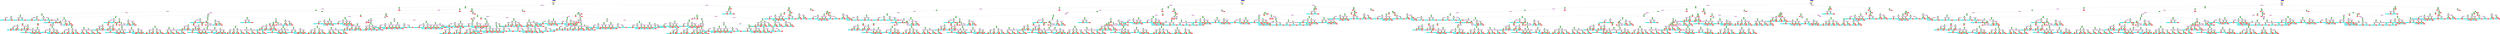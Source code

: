 digraph G {
node [shape=box]

0 [label="trigger: alert_WCVtep",color=mediumblue, style=filled]
1 [label="guard",color=yellow, style=filled]
0 -> 1
2 [label="label: ?wellClearViolation",color=plum, style=filled]
1 -> 2
3 [label="op2: &&",color=green4, style=filled]
2 -> 3
4 [label="label: ?horizontalWCV",color=plum, style=filled]
3 -> 4
5 [label="op2: ||",color=green4, style=filled]
4 -> 5
6 [label="op2: <=",color=green4, style=filled]
5 -> 6
7 [label="label: ?norm2dim",color=plum, style=filled]
6 -> 7
8 [label="op1: sqrt",color=green4, style=filled]
7 -> 8
9 [label="label: ?normsq2dim",color=plum, style=filled]
8 -> 9
10 [label="label: ?scalar2dim",color=plum, style=filled]
9 -> 10
11 [label="op2: +",color=green4, style=filled]
10 -> 11
12 [label="op2: *",color=green4, style=filled]
11 -> 12
13 [label="op2: -",color=green4, style=filled]
12 -> 13
14 [label="label: ?ownPositionX",color=plum, style=filled]
13 -> 14
15 [label="op2: *",color=green4, style=filled]
14 -> 15
16 [label="externV: ownship_x_position_ft",color=cyan1, style=filled]
15 -> 16
17 [label="const: 0.3048",color=red1, style=filled]
15 -> 17
18 [label="label: ?intPositionX",color=plum, style=filled]
13 -> 18
19 [label="op2: *",color=green4, style=filled]
18 -> 19
20 [label="externV: intruder_x_position_ft",color=cyan1, style=filled]
19 -> 20
21 [label="const: 0.3048",color=red1, style=filled]
19 -> 21
22 [label="op2: -",color=green4, style=filled]
12 -> 22
23 [label="label: ?ownPositionX",color=plum, style=filled]
22 -> 23
24 [label="op2: *",color=green4, style=filled]
23 -> 24
25 [label="externV: ownship_x_position_ft",color=cyan1, style=filled]
24 -> 25
26 [label="const: 0.3048",color=red1, style=filled]
24 -> 26
27 [label="label: ?intPositionX",color=plum, style=filled]
22 -> 27
28 [label="op2: *",color=green4, style=filled]
27 -> 28
29 [label="externV: intruder_x_position_ft",color=cyan1, style=filled]
28 -> 29
30 [label="const: 0.3048",color=red1, style=filled]
28 -> 30
31 [label="op2: *",color=green4, style=filled]
11 -> 31
32 [label="op2: -",color=green4, style=filled]
31 -> 32
33 [label="label: ?ownPositionY",color=plum, style=filled]
32 -> 33
34 [label="op2: *",color=green4, style=filled]
33 -> 34
35 [label="externV: ownship_x_position_ft",color=cyan1, style=filled]
34 -> 35
36 [label="const: 0.3048",color=red1, style=filled]
34 -> 36
37 [label="label: ?intPositionY",color=plum, style=filled]
32 -> 37
38 [label="op2: *",color=green4, style=filled]
37 -> 38
39 [label="externV: intruder_y_position_ft",color=cyan1, style=filled]
38 -> 39
40 [label="const: 0.3048",color=red1, style=filled]
38 -> 40
41 [label="op2: -",color=green4, style=filled]
31 -> 41
42 [label="label: ?ownPositionY",color=plum, style=filled]
41 -> 42
43 [label="op2: *",color=green4, style=filled]
42 -> 43
44 [label="externV: ownship_x_position_ft",color=cyan1, style=filled]
43 -> 44
45 [label="const: 0.3048",color=red1, style=filled]
43 -> 45
46 [label="label: ?intPositionY",color=plum, style=filled]
41 -> 46
47 [label="op2: *",color=green4, style=filled]
46 -> 47
48 [label="externV: intruder_y_position_ft",color=cyan1, style=filled]
47 -> 48
49 [label="const: 0.3048",color=red1, style=filled]
47 -> 49
50 [label="label: ?nm",color=plum, style=filled]
6 -> 50
51 [label="const: 1852.0",color=red1, style=filled]
50 -> 51
52 [label="op2: &&",color=green4, style=filled]
5 -> 52
53 [label="op2: <=",color=green4, style=filled]
52 -> 53
54 [label="label: ?norm2dim",color=plum, style=filled]
53 -> 54
55 [label="op1: sqrt",color=green4, style=filled]
54 -> 55
56 [label="label: ?normsq2dim",color=plum, style=filled]
55 -> 56
57 [label="label: ?scalar2dim",color=plum, style=filled]
56 -> 57
58 [label="op2: +",color=green4, style=filled]
57 -> 58
59 [label="op2: *",color=green4, style=filled]
58 -> 59
60 [label="op2: +",color=green4, style=filled]
59 -> 60
61 [label="op2: -",color=green4, style=filled]
60 -> 61
62 [label="label: ?ownPositionX",color=plum, style=filled]
61 -> 62
63 [label="op2: *",color=green4, style=filled]
62 -> 63
64 [label="externV: ownship_x_position_ft",color=cyan1, style=filled]
63 -> 64
65 [label="const: 0.3048",color=red1, style=filled]
63 -> 65
66 [label="label: ?intPositionX",color=plum, style=filled]
61 -> 66
67 [label="op2: *",color=green4, style=filled]
66 -> 67
68 [label="externV: intruder_x_position_ft",color=cyan1, style=filled]
67 -> 68
69 [label="const: 0.3048",color=red1, style=filled]
67 -> 69
70 [label="op2: *",color=green4, style=filled]
60 -> 70
71 [label="label: ?tcpa",color=plum, style=filled]
70 -> 71
72 [label="op3: mux",color=green4, style=filled]
71 -> 72
73 [label="op2: &&",color=green4, style=filled]
72 -> 73
74 [label="op2: ==",color=green4, style=filled]
73 -> 74
75 [label="op2: -",color=green4, style=filled]
74 -> 75
76 [label="label: ?ownVelocityX",color=plum, style=filled]
75 -> 76
77 [label="op2: /",color=green4, style=filled]
76 -> 77
78 [label="op2: *",color=green4, style=filled]
77 -> 78
79 [label="externV: ownship_vx",color=cyan1, style=filled]
78 -> 79
80 [label="const: 0.3048",color=red1, style=filled]
78 -> 80
81 [label="const: 1.0",color=red1, style=filled]
77 -> 81
82 [label="label: ?intVelocityX",color=plum, style=filled]
75 -> 82
83 [label="op2: /",color=green4, style=filled]
82 -> 83
84 [label="op2: *",color=green4, style=filled]
83 -> 84
85 [label="externV: intruder_vx",color=cyan1, style=filled]
84 -> 85
86 [label="const: 0.3048",color=red1, style=filled]
84 -> 86
87 [label="const: 1.0",color=red1, style=filled]
83 -> 87
88 [label="const: 0.0",color=red1, style=filled]
74 -> 88
89 [label="op2: ==",color=green4, style=filled]
73 -> 89
90 [label="op2: -",color=green4, style=filled]
89 -> 90
91 [label="label: ?ownVelocityY",color=plum, style=filled]
90 -> 91
92 [label="op2: /",color=green4, style=filled]
91 -> 92
93 [label="op2: *",color=green4, style=filled]
92 -> 93
94 [label="externV: ownship_vy",color=cyan1, style=filled]
93 -> 94
95 [label="const: 0.3048",color=red1, style=filled]
93 -> 95
96 [label="const: 1.0",color=red1, style=filled]
92 -> 96
97 [label="label: ?intVelocityY",color=plum, style=filled]
90 -> 97
98 [label="op2: /",color=green4, style=filled]
97 -> 98
99 [label="op2: *",color=green4, style=filled]
98 -> 99
100 [label="externV: intruder_vy",color=cyan1, style=filled]
99 -> 100
101 [label="const: 0.3048",color=red1, style=filled]
99 -> 101
102 [label="const: 1.0",color=red1, style=filled]
98 -> 102
103 [label="const: 0.0",color=red1, style=filled]
89 -> 103
104 [label="const: 0.0",color=red1, style=filled]
72 -> 104
105 [label="op2: /",color=green4, style=filled]
72 -> 105
106 [label="op2: -",color=green4, style=filled]
105 -> 106
107 [label="const: 0.0",color=red1, style=filled]
106 -> 107
108 [label="label: ?scalar2dim",color=plum, style=filled]
106 -> 108
109 [label="op2: +",color=green4, style=filled]
108 -> 109
110 [label="op2: *",color=green4, style=filled]
109 -> 110
111 [label="op2: -",color=green4, style=filled]
110 -> 111
112 [label="label: ?ownPositionX",color=plum, style=filled]
111 -> 112
113 [label="op2: *",color=green4, style=filled]
112 -> 113
114 [label="externV: ownship_x_position_ft",color=cyan1, style=filled]
113 -> 114
115 [label="const: 0.3048",color=red1, style=filled]
113 -> 115
116 [label="label: ?intPositionX",color=plum, style=filled]
111 -> 116
117 [label="op2: *",color=green4, style=filled]
116 -> 117
118 [label="externV: intruder_x_position_ft",color=cyan1, style=filled]
117 -> 118
119 [label="const: 0.3048",color=red1, style=filled]
117 -> 119
120 [label="op2: -",color=green4, style=filled]
110 -> 120
121 [label="label: ?ownVelocityX",color=plum, style=filled]
120 -> 121
122 [label="op2: /",color=green4, style=filled]
121 -> 122
123 [label="op2: *",color=green4, style=filled]
122 -> 123
124 [label="externV: ownship_vx",color=cyan1, style=filled]
123 -> 124
125 [label="const: 0.3048",color=red1, style=filled]
123 -> 125
126 [label="const: 1.0",color=red1, style=filled]
122 -> 126
127 [label="label: ?intVelocityX",color=plum, style=filled]
120 -> 127
128 [label="op2: /",color=green4, style=filled]
127 -> 128
129 [label="op2: *",color=green4, style=filled]
128 -> 129
130 [label="externV: intruder_vx",color=cyan1, style=filled]
129 -> 130
131 [label="const: 0.3048",color=red1, style=filled]
129 -> 131
132 [label="const: 1.0",color=red1, style=filled]
128 -> 132
133 [label="op2: *",color=green4, style=filled]
109 -> 133
134 [label="op2: -",color=green4, style=filled]
133 -> 134
135 [label="label: ?ownPositionY",color=plum, style=filled]
134 -> 135
136 [label="op2: *",color=green4, style=filled]
135 -> 136
137 [label="externV: ownship_x_position_ft",color=cyan1, style=filled]
136 -> 137
138 [label="const: 0.3048",color=red1, style=filled]
136 -> 138
139 [label="label: ?intPositionY",color=plum, style=filled]
134 -> 139
140 [label="op2: *",color=green4, style=filled]
139 -> 140
141 [label="externV: intruder_y_position_ft",color=cyan1, style=filled]
140 -> 141
142 [label="const: 0.3048",color=red1, style=filled]
140 -> 142
143 [label="op2: -",color=green4, style=filled]
133 -> 143
144 [label="label: ?ownVelocityY",color=plum, style=filled]
143 -> 144
145 [label="op2: /",color=green4, style=filled]
144 -> 145
146 [label="op2: *",color=green4, style=filled]
145 -> 146
147 [label="externV: ownship_vy",color=cyan1, style=filled]
146 -> 147
148 [label="const: 0.3048",color=red1, style=filled]
146 -> 148
149 [label="const: 1.0",color=red1, style=filled]
145 -> 149
150 [label="label: ?intVelocityY",color=plum, style=filled]
143 -> 150
151 [label="op2: /",color=green4, style=filled]
150 -> 151
152 [label="op2: *",color=green4, style=filled]
151 -> 152
153 [label="externV: intruder_vy",color=cyan1, style=filled]
152 -> 153
154 [label="const: 0.3048",color=red1, style=filled]
152 -> 154
155 [label="const: 1.0",color=red1, style=filled]
151 -> 155
156 [label="label: ?normsq2dim",color=plum, style=filled]
105 -> 156
157 [label="label: ?scalar2dim",color=plum, style=filled]
156 -> 157
158 [label="op2: +",color=green4, style=filled]
157 -> 158
159 [label="op2: *",color=green4, style=filled]
158 -> 159
160 [label="op2: -",color=green4, style=filled]
159 -> 160
161 [label="label: ?ownVelocityX",color=plum, style=filled]
160 -> 161
162 [label="op2: /",color=green4, style=filled]
161 -> 162
163 [label="op2: *",color=green4, style=filled]
162 -> 163
164 [label="externV: ownship_vx",color=cyan1, style=filled]
163 -> 164
165 [label="const: 0.3048",color=red1, style=filled]
163 -> 165
166 [label="const: 1.0",color=red1, style=filled]
162 -> 166
167 [label="label: ?intVelocityX",color=plum, style=filled]
160 -> 167
168 [label="op2: /",color=green4, style=filled]
167 -> 168
169 [label="op2: *",color=green4, style=filled]
168 -> 169
170 [label="externV: intruder_vx",color=cyan1, style=filled]
169 -> 170
171 [label="const: 0.3048",color=red1, style=filled]
169 -> 171
172 [label="const: 1.0",color=red1, style=filled]
168 -> 172
173 [label="op2: -",color=green4, style=filled]
159 -> 173
174 [label="label: ?ownVelocityX",color=plum, style=filled]
173 -> 174
175 [label="op2: /",color=green4, style=filled]
174 -> 175
176 [label="op2: *",color=green4, style=filled]
175 -> 176
177 [label="externV: ownship_vx",color=cyan1, style=filled]
176 -> 177
178 [label="const: 0.3048",color=red1, style=filled]
176 -> 178
179 [label="const: 1.0",color=red1, style=filled]
175 -> 179
180 [label="label: ?intVelocityX",color=plum, style=filled]
173 -> 180
181 [label="op2: /",color=green4, style=filled]
180 -> 181
182 [label="op2: *",color=green4, style=filled]
181 -> 182
183 [label="externV: intruder_vx",color=cyan1, style=filled]
182 -> 183
184 [label="const: 0.3048",color=red1, style=filled]
182 -> 184
185 [label="const: 1.0",color=red1, style=filled]
181 -> 185
186 [label="op2: *",color=green4, style=filled]
158 -> 186
187 [label="op2: -",color=green4, style=filled]
186 -> 187
188 [label="label: ?ownVelocityY",color=plum, style=filled]
187 -> 188
189 [label="op2: /",color=green4, style=filled]
188 -> 189
190 [label="op2: *",color=green4, style=filled]
189 -> 190
191 [label="externV: ownship_vy",color=cyan1, style=filled]
190 -> 191
192 [label="const: 0.3048",color=red1, style=filled]
190 -> 192
193 [label="const: 1.0",color=red1, style=filled]
189 -> 193
194 [label="label: ?intVelocityY",color=plum, style=filled]
187 -> 194
195 [label="op2: /",color=green4, style=filled]
194 -> 195
196 [label="op2: *",color=green4, style=filled]
195 -> 196
197 [label="externV: intruder_vy",color=cyan1, style=filled]
196 -> 197
198 [label="const: 0.3048",color=red1, style=filled]
196 -> 198
199 [label="const: 1.0",color=red1, style=filled]
195 -> 199
200 [label="op2: -",color=green4, style=filled]
186 -> 200
201 [label="label: ?ownVelocityY",color=plum, style=filled]
200 -> 201
202 [label="op2: /",color=green4, style=filled]
201 -> 202
203 [label="op2: *",color=green4, style=filled]
202 -> 203
204 [label="externV: ownship_vy",color=cyan1, style=filled]
203 -> 204
205 [label="const: 0.3048",color=red1, style=filled]
203 -> 205
206 [label="const: 1.0",color=red1, style=filled]
202 -> 206
207 [label="label: ?intVelocityY",color=plum, style=filled]
200 -> 207
208 [label="op2: /",color=green4, style=filled]
207 -> 208
209 [label="op2: *",color=green4, style=filled]
208 -> 209
210 [label="externV: intruder_vy",color=cyan1, style=filled]
209 -> 210
211 [label="const: 0.3048",color=red1, style=filled]
209 -> 211
212 [label="const: 1.0",color=red1, style=filled]
208 -> 212
213 [label="op2: -",color=green4, style=filled]
70 -> 213
214 [label="label: ?ownVelocityX",color=plum, style=filled]
213 -> 214
215 [label="op2: /",color=green4, style=filled]
214 -> 215
216 [label="op2: *",color=green4, style=filled]
215 -> 216
217 [label="externV: ownship_vx",color=cyan1, style=filled]
216 -> 217
218 [label="const: 0.3048",color=red1, style=filled]
216 -> 218
219 [label="const: 1.0",color=red1, style=filled]
215 -> 219
220 [label="label: ?intVelocityX",color=plum, style=filled]
213 -> 220
221 [label="op2: /",color=green4, style=filled]
220 -> 221
222 [label="op2: *",color=green4, style=filled]
221 -> 222
223 [label="externV: intruder_vx",color=cyan1, style=filled]
222 -> 223
224 [label="const: 0.3048",color=red1, style=filled]
222 -> 224
225 [label="const: 1.0",color=red1, style=filled]
221 -> 225
226 [label="op2: +",color=green4, style=filled]
59 -> 226
227 [label="op2: -",color=green4, style=filled]
226 -> 227
228 [label="label: ?ownPositionX",color=plum, style=filled]
227 -> 228
229 [label="op2: *",color=green4, style=filled]
228 -> 229
230 [label="externV: ownship_x_position_ft",color=cyan1, style=filled]
229 -> 230
231 [label="const: 0.3048",color=red1, style=filled]
229 -> 231
232 [label="label: ?intPositionX",color=plum, style=filled]
227 -> 232
233 [label="op2: *",color=green4, style=filled]
232 -> 233
234 [label="externV: intruder_x_position_ft",color=cyan1, style=filled]
233 -> 234
235 [label="const: 0.3048",color=red1, style=filled]
233 -> 235
236 [label="op2: *",color=green4, style=filled]
226 -> 236
237 [label="label: ?tcpa",color=plum, style=filled]
236 -> 237
238 [label="op3: mux",color=green4, style=filled]
237 -> 238
239 [label="op2: &&",color=green4, style=filled]
238 -> 239
240 [label="op2: ==",color=green4, style=filled]
239 -> 240
241 [label="op2: -",color=green4, style=filled]
240 -> 241
242 [label="label: ?ownVelocityX",color=plum, style=filled]
241 -> 242
243 [label="op2: /",color=green4, style=filled]
242 -> 243
244 [label="op2: *",color=green4, style=filled]
243 -> 244
245 [label="externV: ownship_vx",color=cyan1, style=filled]
244 -> 245
246 [label="const: 0.3048",color=red1, style=filled]
244 -> 246
247 [label="const: 1.0",color=red1, style=filled]
243 -> 247
248 [label="label: ?intVelocityX",color=plum, style=filled]
241 -> 248
249 [label="op2: /",color=green4, style=filled]
248 -> 249
250 [label="op2: *",color=green4, style=filled]
249 -> 250
251 [label="externV: intruder_vx",color=cyan1, style=filled]
250 -> 251
252 [label="const: 0.3048",color=red1, style=filled]
250 -> 252
253 [label="const: 1.0",color=red1, style=filled]
249 -> 253
254 [label="const: 0.0",color=red1, style=filled]
240 -> 254
255 [label="op2: ==",color=green4, style=filled]
239 -> 255
256 [label="op2: -",color=green4, style=filled]
255 -> 256
257 [label="label: ?ownVelocityY",color=plum, style=filled]
256 -> 257
258 [label="op2: /",color=green4, style=filled]
257 -> 258
259 [label="op2: *",color=green4, style=filled]
258 -> 259
260 [label="externV: ownship_vy",color=cyan1, style=filled]
259 -> 260
261 [label="const: 0.3048",color=red1, style=filled]
259 -> 261
262 [label="const: 1.0",color=red1, style=filled]
258 -> 262
263 [label="label: ?intVelocityY",color=plum, style=filled]
256 -> 263
264 [label="op2: /",color=green4, style=filled]
263 -> 264
265 [label="op2: *",color=green4, style=filled]
264 -> 265
266 [label="externV: intruder_vy",color=cyan1, style=filled]
265 -> 266
267 [label="const: 0.3048",color=red1, style=filled]
265 -> 267
268 [label="const: 1.0",color=red1, style=filled]
264 -> 268
269 [label="const: 0.0",color=red1, style=filled]
255 -> 269
270 [label="const: 0.0",color=red1, style=filled]
238 -> 270
271 [label="op2: /",color=green4, style=filled]
238 -> 271
272 [label="op2: -",color=green4, style=filled]
271 -> 272
273 [label="const: 0.0",color=red1, style=filled]
272 -> 273
274 [label="label: ?scalar2dim",color=plum, style=filled]
272 -> 274
275 [label="op2: +",color=green4, style=filled]
274 -> 275
276 [label="op2: *",color=green4, style=filled]
275 -> 276
277 [label="op2: -",color=green4, style=filled]
276 -> 277
278 [label="label: ?ownPositionX",color=plum, style=filled]
277 -> 278
279 [label="op2: *",color=green4, style=filled]
278 -> 279
280 [label="externV: ownship_x_position_ft",color=cyan1, style=filled]
279 -> 280
281 [label="const: 0.3048",color=red1, style=filled]
279 -> 281
282 [label="label: ?intPositionX",color=plum, style=filled]
277 -> 282
283 [label="op2: *",color=green4, style=filled]
282 -> 283
284 [label="externV: intruder_x_position_ft",color=cyan1, style=filled]
283 -> 284
285 [label="const: 0.3048",color=red1, style=filled]
283 -> 285
286 [label="op2: -",color=green4, style=filled]
276 -> 286
287 [label="label: ?ownVelocityX",color=plum, style=filled]
286 -> 287
288 [label="op2: /",color=green4, style=filled]
287 -> 288
289 [label="op2: *",color=green4, style=filled]
288 -> 289
290 [label="externV: ownship_vx",color=cyan1, style=filled]
289 -> 290
291 [label="const: 0.3048",color=red1, style=filled]
289 -> 291
292 [label="const: 1.0",color=red1, style=filled]
288 -> 292
293 [label="label: ?intVelocityX",color=plum, style=filled]
286 -> 293
294 [label="op2: /",color=green4, style=filled]
293 -> 294
295 [label="op2: *",color=green4, style=filled]
294 -> 295
296 [label="externV: intruder_vx",color=cyan1, style=filled]
295 -> 296
297 [label="const: 0.3048",color=red1, style=filled]
295 -> 297
298 [label="const: 1.0",color=red1, style=filled]
294 -> 298
299 [label="op2: *",color=green4, style=filled]
275 -> 299
300 [label="op2: -",color=green4, style=filled]
299 -> 300
301 [label="label: ?ownPositionY",color=plum, style=filled]
300 -> 301
302 [label="op2: *",color=green4, style=filled]
301 -> 302
303 [label="externV: ownship_x_position_ft",color=cyan1, style=filled]
302 -> 303
304 [label="const: 0.3048",color=red1, style=filled]
302 -> 304
305 [label="label: ?intPositionY",color=plum, style=filled]
300 -> 305
306 [label="op2: *",color=green4, style=filled]
305 -> 306
307 [label="externV: intruder_y_position_ft",color=cyan1, style=filled]
306 -> 307
308 [label="const: 0.3048",color=red1, style=filled]
306 -> 308
309 [label="op2: -",color=green4, style=filled]
299 -> 309
310 [label="label: ?ownVelocityY",color=plum, style=filled]
309 -> 310
311 [label="op2: /",color=green4, style=filled]
310 -> 311
312 [label="op2: *",color=green4, style=filled]
311 -> 312
313 [label="externV: ownship_vy",color=cyan1, style=filled]
312 -> 313
314 [label="const: 0.3048",color=red1, style=filled]
312 -> 314
315 [label="const: 1.0",color=red1, style=filled]
311 -> 315
316 [label="label: ?intVelocityY",color=plum, style=filled]
309 -> 316
317 [label="op2: /",color=green4, style=filled]
316 -> 317
318 [label="op2: *",color=green4, style=filled]
317 -> 318
319 [label="externV: intruder_vy",color=cyan1, style=filled]
318 -> 319
320 [label="const: 0.3048",color=red1, style=filled]
318 -> 320
321 [label="const: 1.0",color=red1, style=filled]
317 -> 321
322 [label="label: ?normsq2dim",color=plum, style=filled]
271 -> 322
323 [label="label: ?scalar2dim",color=plum, style=filled]
322 -> 323
324 [label="op2: +",color=green4, style=filled]
323 -> 324
325 [label="op2: *",color=green4, style=filled]
324 -> 325
326 [label="op2: -",color=green4, style=filled]
325 -> 326
327 [label="label: ?ownVelocityX",color=plum, style=filled]
326 -> 327
328 [label="op2: /",color=green4, style=filled]
327 -> 328
329 [label="op2: *",color=green4, style=filled]
328 -> 329
330 [label="externV: ownship_vx",color=cyan1, style=filled]
329 -> 330
331 [label="const: 0.3048",color=red1, style=filled]
329 -> 331
332 [label="const: 1.0",color=red1, style=filled]
328 -> 332
333 [label="label: ?intVelocityX",color=plum, style=filled]
326 -> 333
334 [label="op2: /",color=green4, style=filled]
333 -> 334
335 [label="op2: *",color=green4, style=filled]
334 -> 335
336 [label="externV: intruder_vx",color=cyan1, style=filled]
335 -> 336
337 [label="const: 0.3048",color=red1, style=filled]
335 -> 337
338 [label="const: 1.0",color=red1, style=filled]
334 -> 338
339 [label="op2: -",color=green4, style=filled]
325 -> 339
340 [label="label: ?ownVelocityX",color=plum, style=filled]
339 -> 340
341 [label="op2: /",color=green4, style=filled]
340 -> 341
342 [label="op2: *",color=green4, style=filled]
341 -> 342
343 [label="externV: ownship_vx",color=cyan1, style=filled]
342 -> 343
344 [label="const: 0.3048",color=red1, style=filled]
342 -> 344
345 [label="const: 1.0",color=red1, style=filled]
341 -> 345
346 [label="label: ?intVelocityX",color=plum, style=filled]
339 -> 346
347 [label="op2: /",color=green4, style=filled]
346 -> 347
348 [label="op2: *",color=green4, style=filled]
347 -> 348
349 [label="externV: intruder_vx",color=cyan1, style=filled]
348 -> 349
350 [label="const: 0.3048",color=red1, style=filled]
348 -> 350
351 [label="const: 1.0",color=red1, style=filled]
347 -> 351
352 [label="op2: *",color=green4, style=filled]
324 -> 352
353 [label="op2: -",color=green4, style=filled]
352 -> 353
354 [label="label: ?ownVelocityY",color=plum, style=filled]
353 -> 354
355 [label="op2: /",color=green4, style=filled]
354 -> 355
356 [label="op2: *",color=green4, style=filled]
355 -> 356
357 [label="externV: ownship_vy",color=cyan1, style=filled]
356 -> 357
358 [label="const: 0.3048",color=red1, style=filled]
356 -> 358
359 [label="const: 1.0",color=red1, style=filled]
355 -> 359
360 [label="label: ?intVelocityY",color=plum, style=filled]
353 -> 360
361 [label="op2: /",color=green4, style=filled]
360 -> 361
362 [label="op2: *",color=green4, style=filled]
361 -> 362
363 [label="externV: intruder_vy",color=cyan1, style=filled]
362 -> 363
364 [label="const: 0.3048",color=red1, style=filled]
362 -> 364
365 [label="const: 1.0",color=red1, style=filled]
361 -> 365
366 [label="op2: -",color=green4, style=filled]
352 -> 366
367 [label="label: ?ownVelocityY",color=plum, style=filled]
366 -> 367
368 [label="op2: /",color=green4, style=filled]
367 -> 368
369 [label="op2: *",color=green4, style=filled]
368 -> 369
370 [label="externV: ownship_vy",color=cyan1, style=filled]
369 -> 370
371 [label="const: 0.3048",color=red1, style=filled]
369 -> 371
372 [label="const: 1.0",color=red1, style=filled]
368 -> 372
373 [label="label: ?intVelocityY",color=plum, style=filled]
366 -> 373
374 [label="op2: /",color=green4, style=filled]
373 -> 374
375 [label="op2: *",color=green4, style=filled]
374 -> 375
376 [label="externV: intruder_vy",color=cyan1, style=filled]
375 -> 376
377 [label="const: 0.3048",color=red1, style=filled]
375 -> 377
378 [label="const: 1.0",color=red1, style=filled]
374 -> 378
379 [label="op2: -",color=green4, style=filled]
236 -> 379
380 [label="label: ?ownVelocityX",color=plum, style=filled]
379 -> 380
381 [label="op2: /",color=green4, style=filled]
380 -> 381
382 [label="op2: *",color=green4, style=filled]
381 -> 382
383 [label="externV: ownship_vx",color=cyan1, style=filled]
382 -> 383
384 [label="const: 0.3048",color=red1, style=filled]
382 -> 384
385 [label="const: 1.0",color=red1, style=filled]
381 -> 385
386 [label="label: ?intVelocityX",color=plum, style=filled]
379 -> 386
387 [label="op2: /",color=green4, style=filled]
386 -> 387
388 [label="op2: *",color=green4, style=filled]
387 -> 388
389 [label="externV: intruder_vx",color=cyan1, style=filled]
388 -> 389
390 [label="const: 0.3048",color=red1, style=filled]
388 -> 390
391 [label="const: 1.0",color=red1, style=filled]
387 -> 391
392 [label="op2: *",color=green4, style=filled]
58 -> 392
393 [label="op2: +",color=green4, style=filled]
392 -> 393
394 [label="op2: -",color=green4, style=filled]
393 -> 394
395 [label="label: ?ownPositionY",color=plum, style=filled]
394 -> 395
396 [label="op2: *",color=green4, style=filled]
395 -> 396
397 [label="externV: ownship_x_position_ft",color=cyan1, style=filled]
396 -> 397
398 [label="const: 0.3048",color=red1, style=filled]
396 -> 398
399 [label="label: ?intPositionY",color=plum, style=filled]
394 -> 399
400 [label="op2: *",color=green4, style=filled]
399 -> 400
401 [label="externV: intruder_y_position_ft",color=cyan1, style=filled]
400 -> 401
402 [label="const: 0.3048",color=red1, style=filled]
400 -> 402
403 [label="op2: *",color=green4, style=filled]
393 -> 403
404 [label="label: ?tcpa",color=plum, style=filled]
403 -> 404
405 [label="op3: mux",color=green4, style=filled]
404 -> 405
406 [label="op2: &&",color=green4, style=filled]
405 -> 406
407 [label="op2: ==",color=green4, style=filled]
406 -> 407
408 [label="op2: -",color=green4, style=filled]
407 -> 408
409 [label="label: ?ownVelocityX",color=plum, style=filled]
408 -> 409
410 [label="op2: /",color=green4, style=filled]
409 -> 410
411 [label="op2: *",color=green4, style=filled]
410 -> 411
412 [label="externV: ownship_vx",color=cyan1, style=filled]
411 -> 412
413 [label="const: 0.3048",color=red1, style=filled]
411 -> 413
414 [label="const: 1.0",color=red1, style=filled]
410 -> 414
415 [label="label: ?intVelocityX",color=plum, style=filled]
408 -> 415
416 [label="op2: /",color=green4, style=filled]
415 -> 416
417 [label="op2: *",color=green4, style=filled]
416 -> 417
418 [label="externV: intruder_vx",color=cyan1, style=filled]
417 -> 418
419 [label="const: 0.3048",color=red1, style=filled]
417 -> 419
420 [label="const: 1.0",color=red1, style=filled]
416 -> 420
421 [label="const: 0.0",color=red1, style=filled]
407 -> 421
422 [label="op2: ==",color=green4, style=filled]
406 -> 422
423 [label="op2: -",color=green4, style=filled]
422 -> 423
424 [label="label: ?ownVelocityY",color=plum, style=filled]
423 -> 424
425 [label="op2: /",color=green4, style=filled]
424 -> 425
426 [label="op2: *",color=green4, style=filled]
425 -> 426
427 [label="externV: ownship_vy",color=cyan1, style=filled]
426 -> 427
428 [label="const: 0.3048",color=red1, style=filled]
426 -> 428
429 [label="const: 1.0",color=red1, style=filled]
425 -> 429
430 [label="label: ?intVelocityY",color=plum, style=filled]
423 -> 430
431 [label="op2: /",color=green4, style=filled]
430 -> 431
432 [label="op2: *",color=green4, style=filled]
431 -> 432
433 [label="externV: intruder_vy",color=cyan1, style=filled]
432 -> 433
434 [label="const: 0.3048",color=red1, style=filled]
432 -> 434
435 [label="const: 1.0",color=red1, style=filled]
431 -> 435
436 [label="const: 0.0",color=red1, style=filled]
422 -> 436
437 [label="const: 0.0",color=red1, style=filled]
405 -> 437
438 [label="op2: /",color=green4, style=filled]
405 -> 438
439 [label="op2: -",color=green4, style=filled]
438 -> 439
440 [label="const: 0.0",color=red1, style=filled]
439 -> 440
441 [label="label: ?scalar2dim",color=plum, style=filled]
439 -> 441
442 [label="op2: +",color=green4, style=filled]
441 -> 442
443 [label="op2: *",color=green4, style=filled]
442 -> 443
444 [label="op2: -",color=green4, style=filled]
443 -> 444
445 [label="label: ?ownPositionX",color=plum, style=filled]
444 -> 445
446 [label="op2: *",color=green4, style=filled]
445 -> 446
447 [label="externV: ownship_x_position_ft",color=cyan1, style=filled]
446 -> 447
448 [label="const: 0.3048",color=red1, style=filled]
446 -> 448
449 [label="label: ?intPositionX",color=plum, style=filled]
444 -> 449
450 [label="op2: *",color=green4, style=filled]
449 -> 450
451 [label="externV: intruder_x_position_ft",color=cyan1, style=filled]
450 -> 451
452 [label="const: 0.3048",color=red1, style=filled]
450 -> 452
453 [label="op2: -",color=green4, style=filled]
443 -> 453
454 [label="label: ?ownVelocityX",color=plum, style=filled]
453 -> 454
455 [label="op2: /",color=green4, style=filled]
454 -> 455
456 [label="op2: *",color=green4, style=filled]
455 -> 456
457 [label="externV: ownship_vx",color=cyan1, style=filled]
456 -> 457
458 [label="const: 0.3048",color=red1, style=filled]
456 -> 458
459 [label="const: 1.0",color=red1, style=filled]
455 -> 459
460 [label="label: ?intVelocityX",color=plum, style=filled]
453 -> 460
461 [label="op2: /",color=green4, style=filled]
460 -> 461
462 [label="op2: *",color=green4, style=filled]
461 -> 462
463 [label="externV: intruder_vx",color=cyan1, style=filled]
462 -> 463
464 [label="const: 0.3048",color=red1, style=filled]
462 -> 464
465 [label="const: 1.0",color=red1, style=filled]
461 -> 465
466 [label="op2: *",color=green4, style=filled]
442 -> 466
467 [label="op2: -",color=green4, style=filled]
466 -> 467
468 [label="label: ?ownPositionY",color=plum, style=filled]
467 -> 468
469 [label="op2: *",color=green4, style=filled]
468 -> 469
470 [label="externV: ownship_x_position_ft",color=cyan1, style=filled]
469 -> 470
471 [label="const: 0.3048",color=red1, style=filled]
469 -> 471
472 [label="label: ?intPositionY",color=plum, style=filled]
467 -> 472
473 [label="op2: *",color=green4, style=filled]
472 -> 473
474 [label="externV: intruder_y_position_ft",color=cyan1, style=filled]
473 -> 474
475 [label="const: 0.3048",color=red1, style=filled]
473 -> 475
476 [label="op2: -",color=green4, style=filled]
466 -> 476
477 [label="label: ?ownVelocityY",color=plum, style=filled]
476 -> 477
478 [label="op2: /",color=green4, style=filled]
477 -> 478
479 [label="op2: *",color=green4, style=filled]
478 -> 479
480 [label="externV: ownship_vy",color=cyan1, style=filled]
479 -> 480
481 [label="const: 0.3048",color=red1, style=filled]
479 -> 481
482 [label="const: 1.0",color=red1, style=filled]
478 -> 482
483 [label="label: ?intVelocityY",color=plum, style=filled]
476 -> 483
484 [label="op2: /",color=green4, style=filled]
483 -> 484
485 [label="op2: *",color=green4, style=filled]
484 -> 485
486 [label="externV: intruder_vy",color=cyan1, style=filled]
485 -> 486
487 [label="const: 0.3048",color=red1, style=filled]
485 -> 487
488 [label="const: 1.0",color=red1, style=filled]
484 -> 488
489 [label="label: ?normsq2dim",color=plum, style=filled]
438 -> 489
490 [label="label: ?scalar2dim",color=plum, style=filled]
489 -> 490
491 [label="op2: +",color=green4, style=filled]
490 -> 491
492 [label="op2: *",color=green4, style=filled]
491 -> 492
493 [label="op2: -",color=green4, style=filled]
492 -> 493
494 [label="label: ?ownVelocityX",color=plum, style=filled]
493 -> 494
495 [label="op2: /",color=green4, style=filled]
494 -> 495
496 [label="op2: *",color=green4, style=filled]
495 -> 496
497 [label="externV: ownship_vx",color=cyan1, style=filled]
496 -> 497
498 [label="const: 0.3048",color=red1, style=filled]
496 -> 498
499 [label="const: 1.0",color=red1, style=filled]
495 -> 499
500 [label="label: ?intVelocityX",color=plum, style=filled]
493 -> 500
501 [label="op2: /",color=green4, style=filled]
500 -> 501
502 [label="op2: *",color=green4, style=filled]
501 -> 502
503 [label="externV: intruder_vx",color=cyan1, style=filled]
502 -> 503
504 [label="const: 0.3048",color=red1, style=filled]
502 -> 504
505 [label="const: 1.0",color=red1, style=filled]
501 -> 505
506 [label="op2: -",color=green4, style=filled]
492 -> 506
507 [label="label: ?ownVelocityX",color=plum, style=filled]
506 -> 507
508 [label="op2: /",color=green4, style=filled]
507 -> 508
509 [label="op2: *",color=green4, style=filled]
508 -> 509
510 [label="externV: ownship_vx",color=cyan1, style=filled]
509 -> 510
511 [label="const: 0.3048",color=red1, style=filled]
509 -> 511
512 [label="const: 1.0",color=red1, style=filled]
508 -> 512
513 [label="label: ?intVelocityX",color=plum, style=filled]
506 -> 513
514 [label="op2: /",color=green4, style=filled]
513 -> 514
515 [label="op2: *",color=green4, style=filled]
514 -> 515
516 [label="externV: intruder_vx",color=cyan1, style=filled]
515 -> 516
517 [label="const: 0.3048",color=red1, style=filled]
515 -> 517
518 [label="const: 1.0",color=red1, style=filled]
514 -> 518
519 [label="op2: *",color=green4, style=filled]
491 -> 519
520 [label="op2: -",color=green4, style=filled]
519 -> 520
521 [label="label: ?ownVelocityY",color=plum, style=filled]
520 -> 521
522 [label="op2: /",color=green4, style=filled]
521 -> 522
523 [label="op2: *",color=green4, style=filled]
522 -> 523
524 [label="externV: ownship_vy",color=cyan1, style=filled]
523 -> 524
525 [label="const: 0.3048",color=red1, style=filled]
523 -> 525
526 [label="const: 1.0",color=red1, style=filled]
522 -> 526
527 [label="label: ?intVelocityY",color=plum, style=filled]
520 -> 527
528 [label="op2: /",color=green4, style=filled]
527 -> 528
529 [label="op2: *",color=green4, style=filled]
528 -> 529
530 [label="externV: intruder_vy",color=cyan1, style=filled]
529 -> 530
531 [label="const: 0.3048",color=red1, style=filled]
529 -> 531
532 [label="const: 1.0",color=red1, style=filled]
528 -> 532
533 [label="op2: -",color=green4, style=filled]
519 -> 533
534 [label="label: ?ownVelocityY",color=plum, style=filled]
533 -> 534
535 [label="op2: /",color=green4, style=filled]
534 -> 535
536 [label="op2: *",color=green4, style=filled]
535 -> 536
537 [label="externV: ownship_vy",color=cyan1, style=filled]
536 -> 537
538 [label="const: 0.3048",color=red1, style=filled]
536 -> 538
539 [label="const: 1.0",color=red1, style=filled]
535 -> 539
540 [label="label: ?intVelocityY",color=plum, style=filled]
533 -> 540
541 [label="op2: /",color=green4, style=filled]
540 -> 541
542 [label="op2: *",color=green4, style=filled]
541 -> 542
543 [label="externV: intruder_vy",color=cyan1, style=filled]
542 -> 543
544 [label="const: 0.3048",color=red1, style=filled]
542 -> 544
545 [label="const: 1.0",color=red1, style=filled]
541 -> 545
546 [label="op2: -",color=green4, style=filled]
403 -> 546
547 [label="label: ?ownVelocityY",color=plum, style=filled]
546 -> 547
548 [label="op2: /",color=green4, style=filled]
547 -> 548
549 [label="op2: *",color=green4, style=filled]
548 -> 549
550 [label="externV: ownship_vy",color=cyan1, style=filled]
549 -> 550
551 [label="const: 0.3048",color=red1, style=filled]
549 -> 551
552 [label="const: 1.0",color=red1, style=filled]
548 -> 552
553 [label="label: ?intVelocityY",color=plum, style=filled]
546 -> 553
554 [label="op2: /",color=green4, style=filled]
553 -> 554
555 [label="op2: *",color=green4, style=filled]
554 -> 555
556 [label="externV: intruder_vy",color=cyan1, style=filled]
555 -> 556
557 [label="const: 0.3048",color=red1, style=filled]
555 -> 557
558 [label="const: 1.0",color=red1, style=filled]
554 -> 558
559 [label="op2: +",color=green4, style=filled]
392 -> 559
560 [label="op2: -",color=green4, style=filled]
559 -> 560
561 [label="label: ?ownPositionY",color=plum, style=filled]
560 -> 561
562 [label="op2: *",color=green4, style=filled]
561 -> 562
563 [label="externV: ownship_x_position_ft",color=cyan1, style=filled]
562 -> 563
564 [label="const: 0.3048",color=red1, style=filled]
562 -> 564
565 [label="label: ?intPositionY",color=plum, style=filled]
560 -> 565
566 [label="op2: *",color=green4, style=filled]
565 -> 566
567 [label="externV: intruder_y_position_ft",color=cyan1, style=filled]
566 -> 567
568 [label="const: 0.3048",color=red1, style=filled]
566 -> 568
569 [label="op2: *",color=green4, style=filled]
559 -> 569
570 [label="label: ?tcpa",color=plum, style=filled]
569 -> 570
571 [label="op3: mux",color=green4, style=filled]
570 -> 571
572 [label="op2: &&",color=green4, style=filled]
571 -> 572
573 [label="op2: ==",color=green4, style=filled]
572 -> 573
574 [label="op2: -",color=green4, style=filled]
573 -> 574
575 [label="label: ?ownVelocityX",color=plum, style=filled]
574 -> 575
576 [label="op2: /",color=green4, style=filled]
575 -> 576
577 [label="op2: *",color=green4, style=filled]
576 -> 577
578 [label="externV: ownship_vx",color=cyan1, style=filled]
577 -> 578
579 [label="const: 0.3048",color=red1, style=filled]
577 -> 579
580 [label="const: 1.0",color=red1, style=filled]
576 -> 580
581 [label="label: ?intVelocityX",color=plum, style=filled]
574 -> 581
582 [label="op2: /",color=green4, style=filled]
581 -> 582
583 [label="op2: *",color=green4, style=filled]
582 -> 583
584 [label="externV: intruder_vx",color=cyan1, style=filled]
583 -> 584
585 [label="const: 0.3048",color=red1, style=filled]
583 -> 585
586 [label="const: 1.0",color=red1, style=filled]
582 -> 586
587 [label="const: 0.0",color=red1, style=filled]
573 -> 587
588 [label="op2: ==",color=green4, style=filled]
572 -> 588
589 [label="op2: -",color=green4, style=filled]
588 -> 589
590 [label="label: ?ownVelocityY",color=plum, style=filled]
589 -> 590
591 [label="op2: /",color=green4, style=filled]
590 -> 591
592 [label="op2: *",color=green4, style=filled]
591 -> 592
593 [label="externV: ownship_vy",color=cyan1, style=filled]
592 -> 593
594 [label="const: 0.3048",color=red1, style=filled]
592 -> 594
595 [label="const: 1.0",color=red1, style=filled]
591 -> 595
596 [label="label: ?intVelocityY",color=plum, style=filled]
589 -> 596
597 [label="op2: /",color=green4, style=filled]
596 -> 597
598 [label="op2: *",color=green4, style=filled]
597 -> 598
599 [label="externV: intruder_vy",color=cyan1, style=filled]
598 -> 599
600 [label="const: 0.3048",color=red1, style=filled]
598 -> 600
601 [label="const: 1.0",color=red1, style=filled]
597 -> 601
602 [label="const: 0.0",color=red1, style=filled]
588 -> 602
603 [label="const: 0.0",color=red1, style=filled]
571 -> 603
604 [label="op2: /",color=green4, style=filled]
571 -> 604
605 [label="op2: -",color=green4, style=filled]
604 -> 605
606 [label="const: 0.0",color=red1, style=filled]
605 -> 606
607 [label="label: ?scalar2dim",color=plum, style=filled]
605 -> 607
608 [label="op2: +",color=green4, style=filled]
607 -> 608
609 [label="op2: *",color=green4, style=filled]
608 -> 609
610 [label="op2: -",color=green4, style=filled]
609 -> 610
611 [label="label: ?ownPositionX",color=plum, style=filled]
610 -> 611
612 [label="op2: *",color=green4, style=filled]
611 -> 612
613 [label="externV: ownship_x_position_ft",color=cyan1, style=filled]
612 -> 613
614 [label="const: 0.3048",color=red1, style=filled]
612 -> 614
615 [label="label: ?intPositionX",color=plum, style=filled]
610 -> 615
616 [label="op2: *",color=green4, style=filled]
615 -> 616
617 [label="externV: intruder_x_position_ft",color=cyan1, style=filled]
616 -> 617
618 [label="const: 0.3048",color=red1, style=filled]
616 -> 618
619 [label="op2: -",color=green4, style=filled]
609 -> 619
620 [label="label: ?ownVelocityX",color=plum, style=filled]
619 -> 620
621 [label="op2: /",color=green4, style=filled]
620 -> 621
622 [label="op2: *",color=green4, style=filled]
621 -> 622
623 [label="externV: ownship_vx",color=cyan1, style=filled]
622 -> 623
624 [label="const: 0.3048",color=red1, style=filled]
622 -> 624
625 [label="const: 1.0",color=red1, style=filled]
621 -> 625
626 [label="label: ?intVelocityX",color=plum, style=filled]
619 -> 626
627 [label="op2: /",color=green4, style=filled]
626 -> 627
628 [label="op2: *",color=green4, style=filled]
627 -> 628
629 [label="externV: intruder_vx",color=cyan1, style=filled]
628 -> 629
630 [label="const: 0.3048",color=red1, style=filled]
628 -> 630
631 [label="const: 1.0",color=red1, style=filled]
627 -> 631
632 [label="op2: *",color=green4, style=filled]
608 -> 632
633 [label="op2: -",color=green4, style=filled]
632 -> 633
634 [label="label: ?ownPositionY",color=plum, style=filled]
633 -> 634
635 [label="op2: *",color=green4, style=filled]
634 -> 635
636 [label="externV: ownship_x_position_ft",color=cyan1, style=filled]
635 -> 636
637 [label="const: 0.3048",color=red1, style=filled]
635 -> 637
638 [label="label: ?intPositionY",color=plum, style=filled]
633 -> 638
639 [label="op2: *",color=green4, style=filled]
638 -> 639
640 [label="externV: intruder_y_position_ft",color=cyan1, style=filled]
639 -> 640
641 [label="const: 0.3048",color=red1, style=filled]
639 -> 641
642 [label="op2: -",color=green4, style=filled]
632 -> 642
643 [label="label: ?ownVelocityY",color=plum, style=filled]
642 -> 643
644 [label="op2: /",color=green4, style=filled]
643 -> 644
645 [label="op2: *",color=green4, style=filled]
644 -> 645
646 [label="externV: ownship_vy",color=cyan1, style=filled]
645 -> 646
647 [label="const: 0.3048",color=red1, style=filled]
645 -> 647
648 [label="const: 1.0",color=red1, style=filled]
644 -> 648
649 [label="label: ?intVelocityY",color=plum, style=filled]
642 -> 649
650 [label="op2: /",color=green4, style=filled]
649 -> 650
651 [label="op2: *",color=green4, style=filled]
650 -> 651
652 [label="externV: intruder_vy",color=cyan1, style=filled]
651 -> 652
653 [label="const: 0.3048",color=red1, style=filled]
651 -> 653
654 [label="const: 1.0",color=red1, style=filled]
650 -> 654
655 [label="label: ?normsq2dim",color=plum, style=filled]
604 -> 655
656 [label="label: ?scalar2dim",color=plum, style=filled]
655 -> 656
657 [label="op2: +",color=green4, style=filled]
656 -> 657
658 [label="op2: *",color=green4, style=filled]
657 -> 658
659 [label="op2: -",color=green4, style=filled]
658 -> 659
660 [label="label: ?ownVelocityX",color=plum, style=filled]
659 -> 660
661 [label="op2: /",color=green4, style=filled]
660 -> 661
662 [label="op2: *",color=green4, style=filled]
661 -> 662
663 [label="externV: ownship_vx",color=cyan1, style=filled]
662 -> 663
664 [label="const: 0.3048",color=red1, style=filled]
662 -> 664
665 [label="const: 1.0",color=red1, style=filled]
661 -> 665
666 [label="label: ?intVelocityX",color=plum, style=filled]
659 -> 666
667 [label="op2: /",color=green4, style=filled]
666 -> 667
668 [label="op2: *",color=green4, style=filled]
667 -> 668
669 [label="externV: intruder_vx",color=cyan1, style=filled]
668 -> 669
670 [label="const: 0.3048",color=red1, style=filled]
668 -> 670
671 [label="const: 1.0",color=red1, style=filled]
667 -> 671
672 [label="op2: -",color=green4, style=filled]
658 -> 672
673 [label="label: ?ownVelocityX",color=plum, style=filled]
672 -> 673
674 [label="op2: /",color=green4, style=filled]
673 -> 674
675 [label="op2: *",color=green4, style=filled]
674 -> 675
676 [label="externV: ownship_vx",color=cyan1, style=filled]
675 -> 676
677 [label="const: 0.3048",color=red1, style=filled]
675 -> 677
678 [label="const: 1.0",color=red1, style=filled]
674 -> 678
679 [label="label: ?intVelocityX",color=plum, style=filled]
672 -> 679
680 [label="op2: /",color=green4, style=filled]
679 -> 680
681 [label="op2: *",color=green4, style=filled]
680 -> 681
682 [label="externV: intruder_vx",color=cyan1, style=filled]
681 -> 682
683 [label="const: 0.3048",color=red1, style=filled]
681 -> 683
684 [label="const: 1.0",color=red1, style=filled]
680 -> 684
685 [label="op2: *",color=green4, style=filled]
657 -> 685
686 [label="op2: -",color=green4, style=filled]
685 -> 686
687 [label="label: ?ownVelocityY",color=plum, style=filled]
686 -> 687
688 [label="op2: /",color=green4, style=filled]
687 -> 688
689 [label="op2: *",color=green4, style=filled]
688 -> 689
690 [label="externV: ownship_vy",color=cyan1, style=filled]
689 -> 690
691 [label="const: 0.3048",color=red1, style=filled]
689 -> 691
692 [label="const: 1.0",color=red1, style=filled]
688 -> 692
693 [label="label: ?intVelocityY",color=plum, style=filled]
686 -> 693
694 [label="op2: /",color=green4, style=filled]
693 -> 694
695 [label="op2: *",color=green4, style=filled]
694 -> 695
696 [label="externV: intruder_vy",color=cyan1, style=filled]
695 -> 696
697 [label="const: 0.3048",color=red1, style=filled]
695 -> 697
698 [label="const: 1.0",color=red1, style=filled]
694 -> 698
699 [label="op2: -",color=green4, style=filled]
685 -> 699
700 [label="label: ?ownVelocityY",color=plum, style=filled]
699 -> 700
701 [label="op2: /",color=green4, style=filled]
700 -> 701
702 [label="op2: *",color=green4, style=filled]
701 -> 702
703 [label="externV: ownship_vy",color=cyan1, style=filled]
702 -> 703
704 [label="const: 0.3048",color=red1, style=filled]
702 -> 704
705 [label="const: 1.0",color=red1, style=filled]
701 -> 705
706 [label="label: ?intVelocityY",color=plum, style=filled]
699 -> 706
707 [label="op2: /",color=green4, style=filled]
706 -> 707
708 [label="op2: *",color=green4, style=filled]
707 -> 708
709 [label="externV: intruder_vy",color=cyan1, style=filled]
708 -> 709
710 [label="const: 0.3048",color=red1, style=filled]
708 -> 710
711 [label="const: 1.0",color=red1, style=filled]
707 -> 711
712 [label="op2: -",color=green4, style=filled]
569 -> 712
713 [label="label: ?ownVelocityY",color=plum, style=filled]
712 -> 713
714 [label="op2: /",color=green4, style=filled]
713 -> 714
715 [label="op2: *",color=green4, style=filled]
714 -> 715
716 [label="externV: ownship_vy",color=cyan1, style=filled]
715 -> 716
717 [label="const: 0.3048",color=red1, style=filled]
715 -> 717
718 [label="const: 1.0",color=red1, style=filled]
714 -> 718
719 [label="label: ?intVelocityY",color=plum, style=filled]
712 -> 719
720 [label="op2: /",color=green4, style=filled]
719 -> 720
721 [label="op2: *",color=green4, style=filled]
720 -> 721
722 [label="externV: intruder_vy",color=cyan1, style=filled]
721 -> 722
723 [label="const: 0.3048",color=red1, style=filled]
721 -> 723
724 [label="const: 1.0",color=red1, style=filled]
720 -> 724
725 [label="label: ?nm",color=plum, style=filled]
53 -> 725
726 [label="const: 1852.0",color=red1, style=filled]
725 -> 726
727 [label="op2: &&",color=green4, style=filled]
52 -> 727
728 [label="op2: <=",color=green4, style=filled]
727 -> 728
729 [label="const: 0.0",color=red1, style=filled]
728 -> 729
730 [label="label: ?tep",color=plum, style=filled]
728 -> 730
731 [label="op3: mux",color=green4, style=filled]
730 -> 731
732 [label="op2: &&",color=green4, style=filled]
731 -> 732
733 [label="op2: <",color=green4, style=filled]
732 -> 733
734 [label="label: ?scalar2dim",color=plum, style=filled]
733 -> 734
735 [label="op2: +",color=green4, style=filled]
734 -> 735
736 [label="op2: *",color=green4, style=filled]
735 -> 736
737 [label="op2: -",color=green4, style=filled]
736 -> 737
738 [label="label: ?ownPositionX",color=plum, style=filled]
737 -> 738
739 [label="op2: *",color=green4, style=filled]
738 -> 739
740 [label="externV: ownship_x_position_ft",color=cyan1, style=filled]
739 -> 740
741 [label="const: 0.3048",color=red1, style=filled]
739 -> 741
742 [label="label: ?intPositionX",color=plum, style=filled]
737 -> 742
743 [label="op2: *",color=green4, style=filled]
742 -> 743
744 [label="externV: intruder_x_position_ft",color=cyan1, style=filled]
743 -> 744
745 [label="const: 0.3048",color=red1, style=filled]
743 -> 745
746 [label="op2: -",color=green4, style=filled]
736 -> 746
747 [label="label: ?ownVelocityX",color=plum, style=filled]
746 -> 747
748 [label="op2: /",color=green4, style=filled]
747 -> 748
749 [label="op2: *",color=green4, style=filled]
748 -> 749
750 [label="externV: ownship_vx",color=cyan1, style=filled]
749 -> 750
751 [label="const: 0.3048",color=red1, style=filled]
749 -> 751
752 [label="const: 1.0",color=red1, style=filled]
748 -> 752
753 [label="label: ?intVelocityX",color=plum, style=filled]
746 -> 753
754 [label="op2: /",color=green4, style=filled]
753 -> 754
755 [label="op2: *",color=green4, style=filled]
754 -> 755
756 [label="externV: intruder_vx",color=cyan1, style=filled]
755 -> 756
757 [label="const: 0.3048",color=red1, style=filled]
755 -> 757
758 [label="const: 1.0",color=red1, style=filled]
754 -> 758
759 [label="op2: *",color=green4, style=filled]
735 -> 759
760 [label="op2: -",color=green4, style=filled]
759 -> 760
761 [label="label: ?ownPositionY",color=plum, style=filled]
760 -> 761
762 [label="op2: *",color=green4, style=filled]
761 -> 762
763 [label="externV: ownship_x_position_ft",color=cyan1, style=filled]
762 -> 763
764 [label="const: 0.3048",color=red1, style=filled]
762 -> 764
765 [label="label: ?intPositionY",color=plum, style=filled]
760 -> 765
766 [label="op2: *",color=green4, style=filled]
765 -> 766
767 [label="externV: intruder_y_position_ft",color=cyan1, style=filled]
766 -> 767
768 [label="const: 0.3048",color=red1, style=filled]
766 -> 768
769 [label="op2: -",color=green4, style=filled]
759 -> 769
770 [label="label: ?ownVelocityY",color=plum, style=filled]
769 -> 770
771 [label="op2: /",color=green4, style=filled]
770 -> 771
772 [label="op2: *",color=green4, style=filled]
771 -> 772
773 [label="externV: ownship_vy",color=cyan1, style=filled]
772 -> 773
774 [label="const: 0.3048",color=red1, style=filled]
772 -> 774
775 [label="const: 1.0",color=red1, style=filled]
771 -> 775
776 [label="label: ?intVelocityY",color=plum, style=filled]
769 -> 776
777 [label="op2: /",color=green4, style=filled]
776 -> 777
778 [label="op2: *",color=green4, style=filled]
777 -> 778
779 [label="externV: intruder_vy",color=cyan1, style=filled]
778 -> 779
780 [label="const: 0.3048",color=red1, style=filled]
778 -> 780
781 [label="const: 1.0",color=red1, style=filled]
777 -> 781
782 [label="const: 0.0",color=red1, style=filled]
733 -> 782
783 [label="op2: >=",color=green4, style=filled]
732 -> 783
784 [label="label: ?delta",color=plum, style=filled]
783 -> 784
785 [label="op2: -",color=green4, style=filled]
784 -> 785
786 [label="op2: *",color=green4, style=filled]
785 -> 786
787 [label="op2: *",color=green4, style=filled]
786 -> 787
788 [label="label: ?nm",color=plum, style=filled]
787 -> 788
789 [label="const: 1852.0",color=red1, style=filled]
788 -> 789
790 [label="label: ?nm",color=plum, style=filled]
787 -> 790
791 [label="const: 1852.0",color=red1, style=filled]
790 -> 791
792 [label="label: ?normsq2dim",color=plum, style=filled]
786 -> 792
793 [label="label: ?scalar2dim",color=plum, style=filled]
792 -> 793
794 [label="op2: +",color=green4, style=filled]
793 -> 794
795 [label="op2: *",color=green4, style=filled]
794 -> 795
796 [label="op2: -",color=green4, style=filled]
795 -> 796
797 [label="label: ?ownVelocityX",color=plum, style=filled]
796 -> 797
798 [label="op2: /",color=green4, style=filled]
797 -> 798
799 [label="op2: *",color=green4, style=filled]
798 -> 799
800 [label="externV: ownship_vx",color=cyan1, style=filled]
799 -> 800
801 [label="const: 0.3048",color=red1, style=filled]
799 -> 801
802 [label="const: 1.0",color=red1, style=filled]
798 -> 802
803 [label="label: ?intVelocityX",color=plum, style=filled]
796 -> 803
804 [label="op2: /",color=green4, style=filled]
803 -> 804
805 [label="op2: *",color=green4, style=filled]
804 -> 805
806 [label="externV: intruder_vx",color=cyan1, style=filled]
805 -> 806
807 [label="const: 0.3048",color=red1, style=filled]
805 -> 807
808 [label="const: 1.0",color=red1, style=filled]
804 -> 808
809 [label="op2: -",color=green4, style=filled]
795 -> 809
810 [label="label: ?ownVelocityX",color=plum, style=filled]
809 -> 810
811 [label="op2: /",color=green4, style=filled]
810 -> 811
812 [label="op2: *",color=green4, style=filled]
811 -> 812
813 [label="externV: ownship_vx",color=cyan1, style=filled]
812 -> 813
814 [label="const: 0.3048",color=red1, style=filled]
812 -> 814
815 [label="const: 1.0",color=red1, style=filled]
811 -> 815
816 [label="label: ?intVelocityX",color=plum, style=filled]
809 -> 816
817 [label="op2: /",color=green4, style=filled]
816 -> 817
818 [label="op2: *",color=green4, style=filled]
817 -> 818
819 [label="externV: intruder_vx",color=cyan1, style=filled]
818 -> 819
820 [label="const: 0.3048",color=red1, style=filled]
818 -> 820
821 [label="const: 1.0",color=red1, style=filled]
817 -> 821
822 [label="op2: *",color=green4, style=filled]
794 -> 822
823 [label="op2: -",color=green4, style=filled]
822 -> 823
824 [label="label: ?ownVelocityY",color=plum, style=filled]
823 -> 824
825 [label="op2: /",color=green4, style=filled]
824 -> 825
826 [label="op2: *",color=green4, style=filled]
825 -> 826
827 [label="externV: ownship_vy",color=cyan1, style=filled]
826 -> 827
828 [label="const: 0.3048",color=red1, style=filled]
826 -> 828
829 [label="const: 1.0",color=red1, style=filled]
825 -> 829
830 [label="label: ?intVelocityY",color=plum, style=filled]
823 -> 830
831 [label="op2: /",color=green4, style=filled]
830 -> 831
832 [label="op2: *",color=green4, style=filled]
831 -> 832
833 [label="externV: intruder_vy",color=cyan1, style=filled]
832 -> 833
834 [label="const: 0.3048",color=red1, style=filled]
832 -> 834
835 [label="const: 1.0",color=red1, style=filled]
831 -> 835
836 [label="op2: -",color=green4, style=filled]
822 -> 836
837 [label="label: ?ownVelocityY",color=plum, style=filled]
836 -> 837
838 [label="op2: /",color=green4, style=filled]
837 -> 838
839 [label="op2: *",color=green4, style=filled]
838 -> 839
840 [label="externV: ownship_vy",color=cyan1, style=filled]
839 -> 840
841 [label="const: 0.3048",color=red1, style=filled]
839 -> 841
842 [label="const: 1.0",color=red1, style=filled]
838 -> 842
843 [label="label: ?intVelocityY",color=plum, style=filled]
836 -> 843
844 [label="op2: /",color=green4, style=filled]
843 -> 844
845 [label="op2: *",color=green4, style=filled]
844 -> 845
846 [label="externV: intruder_vy",color=cyan1, style=filled]
845 -> 846
847 [label="const: 0.3048",color=red1, style=filled]
845 -> 847
848 [label="const: 1.0",color=red1, style=filled]
844 -> 848
849 [label="op2: *",color=green4, style=filled]
785 -> 849
850 [label="label: ?det2dim",color=plum, style=filled]
849 -> 850
851 [label="op2: -",color=green4, style=filled]
850 -> 851
852 [label="op2: *",color=green4, style=filled]
851 -> 852
853 [label="op2: -",color=green4, style=filled]
852 -> 853
854 [label="label: ?ownPositionX",color=plum, style=filled]
853 -> 854
855 [label="op2: *",color=green4, style=filled]
854 -> 855
856 [label="externV: ownship_x_position_ft",color=cyan1, style=filled]
855 -> 856
857 [label="const: 0.3048",color=red1, style=filled]
855 -> 857
858 [label="label: ?intPositionX",color=plum, style=filled]
853 -> 858
859 [label="op2: *",color=green4, style=filled]
858 -> 859
860 [label="externV: intruder_x_position_ft",color=cyan1, style=filled]
859 -> 860
861 [label="const: 0.3048",color=red1, style=filled]
859 -> 861
862 [label="op2: -",color=green4, style=filled]
852 -> 862
863 [label="label: ?ownVelocityY",color=plum, style=filled]
862 -> 863
864 [label="op2: /",color=green4, style=filled]
863 -> 864
865 [label="op2: *",color=green4, style=filled]
864 -> 865
866 [label="externV: ownship_vy",color=cyan1, style=filled]
865 -> 866
867 [label="const: 0.3048",color=red1, style=filled]
865 -> 867
868 [label="const: 1.0",color=red1, style=filled]
864 -> 868
869 [label="label: ?intVelocityY",color=plum, style=filled]
862 -> 869
870 [label="op2: /",color=green4, style=filled]
869 -> 870
871 [label="op2: *",color=green4, style=filled]
870 -> 871
872 [label="externV: intruder_vy",color=cyan1, style=filled]
871 -> 872
873 [label="const: 0.3048",color=red1, style=filled]
871 -> 873
874 [label="const: 1.0",color=red1, style=filled]
870 -> 874
875 [label="op2: *",color=green4, style=filled]
851 -> 875
876 [label="op2: -",color=green4, style=filled]
875 -> 876
877 [label="label: ?ownVelocityX",color=plum, style=filled]
876 -> 877
878 [label="op2: /",color=green4, style=filled]
877 -> 878
879 [label="op2: *",color=green4, style=filled]
878 -> 879
880 [label="externV: ownship_vx",color=cyan1, style=filled]
879 -> 880
881 [label="const: 0.3048",color=red1, style=filled]
879 -> 881
882 [label="const: 1.0",color=red1, style=filled]
878 -> 882
883 [label="label: ?intVelocityX",color=plum, style=filled]
876 -> 883
884 [label="op2: /",color=green4, style=filled]
883 -> 884
885 [label="op2: *",color=green4, style=filled]
884 -> 885
886 [label="externV: intruder_vx",color=cyan1, style=filled]
885 -> 886
887 [label="const: 0.3048",color=red1, style=filled]
885 -> 887
888 [label="const: 1.0",color=red1, style=filled]
884 -> 888
889 [label="op2: -",color=green4, style=filled]
875 -> 889
890 [label="label: ?ownPositionY",color=plum, style=filled]
889 -> 890
891 [label="op2: *",color=green4, style=filled]
890 -> 891
892 [label="externV: ownship_x_position_ft",color=cyan1, style=filled]
891 -> 892
893 [label="const: 0.3048",color=red1, style=filled]
891 -> 893
894 [label="label: ?intPositionY",color=plum, style=filled]
889 -> 894
895 [label="op2: *",color=green4, style=filled]
894 -> 895
896 [label="externV: intruder_y_position_ft",color=cyan1, style=filled]
895 -> 896
897 [label="const: 0.3048",color=red1, style=filled]
895 -> 897
898 [label="label: ?det2dim",color=plum, style=filled]
849 -> 898
899 [label="op2: -",color=green4, style=filled]
898 -> 899
900 [label="op2: *",color=green4, style=filled]
899 -> 900
901 [label="op2: -",color=green4, style=filled]
900 -> 901
902 [label="label: ?ownPositionX",color=plum, style=filled]
901 -> 902
903 [label="op2: *",color=green4, style=filled]
902 -> 903
904 [label="externV: ownship_x_position_ft",color=cyan1, style=filled]
903 -> 904
905 [label="const: 0.3048",color=red1, style=filled]
903 -> 905
906 [label="label: ?intPositionX",color=plum, style=filled]
901 -> 906
907 [label="op2: *",color=green4, style=filled]
906 -> 907
908 [label="externV: intruder_x_position_ft",color=cyan1, style=filled]
907 -> 908
909 [label="const: 0.3048",color=red1, style=filled]
907 -> 909
910 [label="op2: -",color=green4, style=filled]
900 -> 910
911 [label="label: ?ownVelocityY",color=plum, style=filled]
910 -> 911
912 [label="op2: /",color=green4, style=filled]
911 -> 912
913 [label="op2: *",color=green4, style=filled]
912 -> 913
914 [label="externV: ownship_vy",color=cyan1, style=filled]
913 -> 914
915 [label="const: 0.3048",color=red1, style=filled]
913 -> 915
916 [label="const: 1.0",color=red1, style=filled]
912 -> 916
917 [label="label: ?intVelocityY",color=plum, style=filled]
910 -> 917
918 [label="op2: /",color=green4, style=filled]
917 -> 918
919 [label="op2: *",color=green4, style=filled]
918 -> 919
920 [label="externV: intruder_vy",color=cyan1, style=filled]
919 -> 920
921 [label="const: 0.3048",color=red1, style=filled]
919 -> 921
922 [label="const: 1.0",color=red1, style=filled]
918 -> 922
923 [label="op2: *",color=green4, style=filled]
899 -> 923
924 [label="op2: -",color=green4, style=filled]
923 -> 924
925 [label="label: ?ownVelocityX",color=plum, style=filled]
924 -> 925
926 [label="op2: /",color=green4, style=filled]
925 -> 926
927 [label="op2: *",color=green4, style=filled]
926 -> 927
928 [label="externV: ownship_vx",color=cyan1, style=filled]
927 -> 928
929 [label="const: 0.3048",color=red1, style=filled]
927 -> 929
930 [label="const: 1.0",color=red1, style=filled]
926 -> 930
931 [label="label: ?intVelocityX",color=plum, style=filled]
924 -> 931
932 [label="op2: /",color=green4, style=filled]
931 -> 932
933 [label="op2: *",color=green4, style=filled]
932 -> 933
934 [label="externV: intruder_vx",color=cyan1, style=filled]
933 -> 934
935 [label="const: 0.3048",color=red1, style=filled]
933 -> 935
936 [label="const: 1.0",color=red1, style=filled]
932 -> 936
937 [label="op2: -",color=green4, style=filled]
923 -> 937
938 [label="label: ?ownPositionY",color=plum, style=filled]
937 -> 938
939 [label="op2: *",color=green4, style=filled]
938 -> 939
940 [label="externV: ownship_x_position_ft",color=cyan1, style=filled]
939 -> 940
941 [label="const: 0.3048",color=red1, style=filled]
939 -> 941
942 [label="label: ?intPositionY",color=plum, style=filled]
937 -> 942
943 [label="op2: *",color=green4, style=filled]
942 -> 943
944 [label="externV: intruder_y_position_ft",color=cyan1, style=filled]
943 -> 944
945 [label="const: 0.3048",color=red1, style=filled]
943 -> 945
946 [label="const: 0.0",color=red1, style=filled]
783 -> 946
947 [label="label: ?theta",color=plum, style=filled]
731 -> 947
948 [label="op2: /",color=green4, style=filled]
947 -> 948
949 [label="op2: +",color=green4, style=filled]
948 -> 949
950 [label="op2: -",color=green4, style=filled]
949 -> 950
951 [label="const: 0.0",color=red1, style=filled]
950 -> 951
952 [label="label: ?scalar2dim",color=plum, style=filled]
950 -> 952
953 [label="op2: +",color=green4, style=filled]
952 -> 953
954 [label="op2: *",color=green4, style=filled]
953 -> 954
955 [label="op2: -",color=green4, style=filled]
954 -> 955
956 [label="label: ?ownPositionX",color=plum, style=filled]
955 -> 956
957 [label="op2: *",color=green4, style=filled]
956 -> 957
958 [label="externV: ownship_x_position_ft",color=cyan1, style=filled]
957 -> 958
959 [label="const: 0.3048",color=red1, style=filled]
957 -> 959
960 [label="label: ?intPositionX",color=plum, style=filled]
955 -> 960
961 [label="op2: *",color=green4, style=filled]
960 -> 961
962 [label="externV: intruder_x_position_ft",color=cyan1, style=filled]
961 -> 962
963 [label="const: 0.3048",color=red1, style=filled]
961 -> 963
964 [label="op2: -",color=green4, style=filled]
954 -> 964
965 [label="label: ?ownVelocityX",color=plum, style=filled]
964 -> 965
966 [label="op2: /",color=green4, style=filled]
965 -> 966
967 [label="op2: *",color=green4, style=filled]
966 -> 967
968 [label="externV: ownship_vx",color=cyan1, style=filled]
967 -> 968
969 [label="const: 0.3048",color=red1, style=filled]
967 -> 969
970 [label="const: 1.0",color=red1, style=filled]
966 -> 970
971 [label="label: ?intVelocityX",color=plum, style=filled]
964 -> 971
972 [label="op2: /",color=green4, style=filled]
971 -> 972
973 [label="op2: *",color=green4, style=filled]
972 -> 973
974 [label="externV: intruder_vx",color=cyan1, style=filled]
973 -> 974
975 [label="const: 0.3048",color=red1, style=filled]
973 -> 975
976 [label="const: 1.0",color=red1, style=filled]
972 -> 976
977 [label="op2: *",color=green4, style=filled]
953 -> 977
978 [label="op2: -",color=green4, style=filled]
977 -> 978
979 [label="label: ?ownPositionY",color=plum, style=filled]
978 -> 979
980 [label="op2: *",color=green4, style=filled]
979 -> 980
981 [label="externV: ownship_x_position_ft",color=cyan1, style=filled]
980 -> 981
982 [label="const: 0.3048",color=red1, style=filled]
980 -> 982
983 [label="label: ?intPositionY",color=plum, style=filled]
978 -> 983
984 [label="op2: *",color=green4, style=filled]
983 -> 984
985 [label="externV: intruder_y_position_ft",color=cyan1, style=filled]
984 -> 985
986 [label="const: 0.3048",color=red1, style=filled]
984 -> 986
987 [label="op2: -",color=green4, style=filled]
977 -> 987
988 [label="label: ?ownVelocityY",color=plum, style=filled]
987 -> 988
989 [label="op2: /",color=green4, style=filled]
988 -> 989
990 [label="op2: *",color=green4, style=filled]
989 -> 990
991 [label="externV: ownship_vy",color=cyan1, style=filled]
990 -> 991
992 [label="const: 0.3048",color=red1, style=filled]
990 -> 992
993 [label="const: 1.0",color=red1, style=filled]
989 -> 993
994 [label="label: ?intVelocityY",color=plum, style=filled]
987 -> 994
995 [label="op2: /",color=green4, style=filled]
994 -> 995
996 [label="op2: *",color=green4, style=filled]
995 -> 996
997 [label="externV: intruder_vy",color=cyan1, style=filled]
996 -> 997
998 [label="const: 0.3048",color=red1, style=filled]
996 -> 998
999 [label="const: 1.0",color=red1, style=filled]
995 -> 999
1000 [label="op2: *",color=green4, style=filled]
949 -> 1000
1001 [label="const: -1.0",color=red1, style=filled]
1000 -> 1001
1002 [label="op1: sqrt",color=green4, style=filled]
1000 -> 1002
1003 [label="label: ?delta",color=plum, style=filled]
1002 -> 1003
1004 [label="op2: -",color=green4, style=filled]
1003 -> 1004
1005 [label="op2: *",color=green4, style=filled]
1004 -> 1005
1006 [label="op2: *",color=green4, style=filled]
1005 -> 1006
1007 [label="label: ?nm",color=plum, style=filled]
1006 -> 1007
1008 [label="const: 1852.0",color=red1, style=filled]
1007 -> 1008
1009 [label="label: ?nm",color=plum, style=filled]
1006 -> 1009
1010 [label="const: 1852.0",color=red1, style=filled]
1009 -> 1010
1011 [label="label: ?normsq2dim",color=plum, style=filled]
1005 -> 1011
1012 [label="label: ?scalar2dim",color=plum, style=filled]
1011 -> 1012
1013 [label="op2: +",color=green4, style=filled]
1012 -> 1013
1014 [label="op2: *",color=green4, style=filled]
1013 -> 1014
1015 [label="op2: -",color=green4, style=filled]
1014 -> 1015
1016 [label="label: ?ownVelocityX",color=plum, style=filled]
1015 -> 1016
1017 [label="op2: /",color=green4, style=filled]
1016 -> 1017
1018 [label="op2: *",color=green4, style=filled]
1017 -> 1018
1019 [label="externV: ownship_vx",color=cyan1, style=filled]
1018 -> 1019
1020 [label="const: 0.3048",color=red1, style=filled]
1018 -> 1020
1021 [label="const: 1.0",color=red1, style=filled]
1017 -> 1021
1022 [label="label: ?intVelocityX",color=plum, style=filled]
1015 -> 1022
1023 [label="op2: /",color=green4, style=filled]
1022 -> 1023
1024 [label="op2: *",color=green4, style=filled]
1023 -> 1024
1025 [label="externV: intruder_vx",color=cyan1, style=filled]
1024 -> 1025
1026 [label="const: 0.3048",color=red1, style=filled]
1024 -> 1026
1027 [label="const: 1.0",color=red1, style=filled]
1023 -> 1027
1028 [label="op2: -",color=green4, style=filled]
1014 -> 1028
1029 [label="label: ?ownVelocityX",color=plum, style=filled]
1028 -> 1029
1030 [label="op2: /",color=green4, style=filled]
1029 -> 1030
1031 [label="op2: *",color=green4, style=filled]
1030 -> 1031
1032 [label="externV: ownship_vx",color=cyan1, style=filled]
1031 -> 1032
1033 [label="const: 0.3048",color=red1, style=filled]
1031 -> 1033
1034 [label="const: 1.0",color=red1, style=filled]
1030 -> 1034
1035 [label="label: ?intVelocityX",color=plum, style=filled]
1028 -> 1035
1036 [label="op2: /",color=green4, style=filled]
1035 -> 1036
1037 [label="op2: *",color=green4, style=filled]
1036 -> 1037
1038 [label="externV: intruder_vx",color=cyan1, style=filled]
1037 -> 1038
1039 [label="const: 0.3048",color=red1, style=filled]
1037 -> 1039
1040 [label="const: 1.0",color=red1, style=filled]
1036 -> 1040
1041 [label="op2: *",color=green4, style=filled]
1013 -> 1041
1042 [label="op2: -",color=green4, style=filled]
1041 -> 1042
1043 [label="label: ?ownVelocityY",color=plum, style=filled]
1042 -> 1043
1044 [label="op2: /",color=green4, style=filled]
1043 -> 1044
1045 [label="op2: *",color=green4, style=filled]
1044 -> 1045
1046 [label="externV: ownship_vy",color=cyan1, style=filled]
1045 -> 1046
1047 [label="const: 0.3048",color=red1, style=filled]
1045 -> 1047
1048 [label="const: 1.0",color=red1, style=filled]
1044 -> 1048
1049 [label="label: ?intVelocityY",color=plum, style=filled]
1042 -> 1049
1050 [label="op2: /",color=green4, style=filled]
1049 -> 1050
1051 [label="op2: *",color=green4, style=filled]
1050 -> 1051
1052 [label="externV: intruder_vy",color=cyan1, style=filled]
1051 -> 1052
1053 [label="const: 0.3048",color=red1, style=filled]
1051 -> 1053
1054 [label="const: 1.0",color=red1, style=filled]
1050 -> 1054
1055 [label="op2: -",color=green4, style=filled]
1041 -> 1055
1056 [label="label: ?ownVelocityY",color=plum, style=filled]
1055 -> 1056
1057 [label="op2: /",color=green4, style=filled]
1056 -> 1057
1058 [label="op2: *",color=green4, style=filled]
1057 -> 1058
1059 [label="externV: ownship_vy",color=cyan1, style=filled]
1058 -> 1059
1060 [label="const: 0.3048",color=red1, style=filled]
1058 -> 1060
1061 [label="const: 1.0",color=red1, style=filled]
1057 -> 1061
1062 [label="label: ?intVelocityY",color=plum, style=filled]
1055 -> 1062
1063 [label="op2: /",color=green4, style=filled]
1062 -> 1063
1064 [label="op2: *",color=green4, style=filled]
1063 -> 1064
1065 [label="externV: intruder_vy",color=cyan1, style=filled]
1064 -> 1065
1066 [label="const: 0.3048",color=red1, style=filled]
1064 -> 1066
1067 [label="const: 1.0",color=red1, style=filled]
1063 -> 1067
1068 [label="op2: *",color=green4, style=filled]
1004 -> 1068
1069 [label="label: ?det2dim",color=plum, style=filled]
1068 -> 1069
1070 [label="op2: -",color=green4, style=filled]
1069 -> 1070
1071 [label="op2: *",color=green4, style=filled]
1070 -> 1071
1072 [label="op2: -",color=green4, style=filled]
1071 -> 1072
1073 [label="label: ?ownPositionX",color=plum, style=filled]
1072 -> 1073
1074 [label="op2: *",color=green4, style=filled]
1073 -> 1074
1075 [label="externV: ownship_x_position_ft",color=cyan1, style=filled]
1074 -> 1075
1076 [label="const: 0.3048",color=red1, style=filled]
1074 -> 1076
1077 [label="label: ?intPositionX",color=plum, style=filled]
1072 -> 1077
1078 [label="op2: *",color=green4, style=filled]
1077 -> 1078
1079 [label="externV: intruder_x_position_ft",color=cyan1, style=filled]
1078 -> 1079
1080 [label="const: 0.3048",color=red1, style=filled]
1078 -> 1080
1081 [label="op2: -",color=green4, style=filled]
1071 -> 1081
1082 [label="label: ?ownVelocityY",color=plum, style=filled]
1081 -> 1082
1083 [label="op2: /",color=green4, style=filled]
1082 -> 1083
1084 [label="op2: *",color=green4, style=filled]
1083 -> 1084
1085 [label="externV: ownship_vy",color=cyan1, style=filled]
1084 -> 1085
1086 [label="const: 0.3048",color=red1, style=filled]
1084 -> 1086
1087 [label="const: 1.0",color=red1, style=filled]
1083 -> 1087
1088 [label="label: ?intVelocityY",color=plum, style=filled]
1081 -> 1088
1089 [label="op2: /",color=green4, style=filled]
1088 -> 1089
1090 [label="op2: *",color=green4, style=filled]
1089 -> 1090
1091 [label="externV: intruder_vy",color=cyan1, style=filled]
1090 -> 1091
1092 [label="const: 0.3048",color=red1, style=filled]
1090 -> 1092
1093 [label="const: 1.0",color=red1, style=filled]
1089 -> 1093
1094 [label="op2: *",color=green4, style=filled]
1070 -> 1094
1095 [label="op2: -",color=green4, style=filled]
1094 -> 1095
1096 [label="label: ?ownVelocityX",color=plum, style=filled]
1095 -> 1096
1097 [label="op2: /",color=green4, style=filled]
1096 -> 1097
1098 [label="op2: *",color=green4, style=filled]
1097 -> 1098
1099 [label="externV: ownship_vx",color=cyan1, style=filled]
1098 -> 1099
1100 [label="const: 0.3048",color=red1, style=filled]
1098 -> 1100
1101 [label="const: 1.0",color=red1, style=filled]
1097 -> 1101
1102 [label="label: ?intVelocityX",color=plum, style=filled]
1095 -> 1102
1103 [label="op2: /",color=green4, style=filled]
1102 -> 1103
1104 [label="op2: *",color=green4, style=filled]
1103 -> 1104
1105 [label="externV: intruder_vx",color=cyan1, style=filled]
1104 -> 1105
1106 [label="const: 0.3048",color=red1, style=filled]
1104 -> 1106
1107 [label="const: 1.0",color=red1, style=filled]
1103 -> 1107
1108 [label="op2: -",color=green4, style=filled]
1094 -> 1108
1109 [label="label: ?ownPositionY",color=plum, style=filled]
1108 -> 1109
1110 [label="op2: *",color=green4, style=filled]
1109 -> 1110
1111 [label="externV: ownship_x_position_ft",color=cyan1, style=filled]
1110 -> 1111
1112 [label="const: 0.3048",color=red1, style=filled]
1110 -> 1112
1113 [label="label: ?intPositionY",color=plum, style=filled]
1108 -> 1113
1114 [label="op2: *",color=green4, style=filled]
1113 -> 1114
1115 [label="externV: intruder_y_position_ft",color=cyan1, style=filled]
1114 -> 1115
1116 [label="const: 0.3048",color=red1, style=filled]
1114 -> 1116
1117 [label="label: ?det2dim",color=plum, style=filled]
1068 -> 1117
1118 [label="op2: -",color=green4, style=filled]
1117 -> 1118
1119 [label="op2: *",color=green4, style=filled]
1118 -> 1119
1120 [label="op2: -",color=green4, style=filled]
1119 -> 1120
1121 [label="label: ?ownPositionX",color=plum, style=filled]
1120 -> 1121
1122 [label="op2: *",color=green4, style=filled]
1121 -> 1122
1123 [label="externV: ownship_x_position_ft",color=cyan1, style=filled]
1122 -> 1123
1124 [label="const: 0.3048",color=red1, style=filled]
1122 -> 1124
1125 [label="label: ?intPositionX",color=plum, style=filled]
1120 -> 1125
1126 [label="op2: *",color=green4, style=filled]
1125 -> 1126
1127 [label="externV: intruder_x_position_ft",color=cyan1, style=filled]
1126 -> 1127
1128 [label="const: 0.3048",color=red1, style=filled]
1126 -> 1128
1129 [label="op2: -",color=green4, style=filled]
1119 -> 1129
1130 [label="label: ?ownVelocityY",color=plum, style=filled]
1129 -> 1130
1131 [label="op2: /",color=green4, style=filled]
1130 -> 1131
1132 [label="op2: *",color=green4, style=filled]
1131 -> 1132
1133 [label="externV: ownship_vy",color=cyan1, style=filled]
1132 -> 1133
1134 [label="const: 0.3048",color=red1, style=filled]
1132 -> 1134
1135 [label="const: 1.0",color=red1, style=filled]
1131 -> 1135
1136 [label="label: ?intVelocityY",color=plum, style=filled]
1129 -> 1136
1137 [label="op2: /",color=green4, style=filled]
1136 -> 1137
1138 [label="op2: *",color=green4, style=filled]
1137 -> 1138
1139 [label="externV: intruder_vy",color=cyan1, style=filled]
1138 -> 1139
1140 [label="const: 0.3048",color=red1, style=filled]
1138 -> 1140
1141 [label="const: 1.0",color=red1, style=filled]
1137 -> 1141
1142 [label="op2: *",color=green4, style=filled]
1118 -> 1142
1143 [label="op2: -",color=green4, style=filled]
1142 -> 1143
1144 [label="label: ?ownVelocityX",color=plum, style=filled]
1143 -> 1144
1145 [label="op2: /",color=green4, style=filled]
1144 -> 1145
1146 [label="op2: *",color=green4, style=filled]
1145 -> 1146
1147 [label="externV: ownship_vx",color=cyan1, style=filled]
1146 -> 1147
1148 [label="const: 0.3048",color=red1, style=filled]
1146 -> 1148
1149 [label="const: 1.0",color=red1, style=filled]
1145 -> 1149
1150 [label="label: ?intVelocityX",color=plum, style=filled]
1143 -> 1150
1151 [label="op2: /",color=green4, style=filled]
1150 -> 1151
1152 [label="op2: *",color=green4, style=filled]
1151 -> 1152
1153 [label="externV: intruder_vx",color=cyan1, style=filled]
1152 -> 1153
1154 [label="const: 0.3048",color=red1, style=filled]
1152 -> 1154
1155 [label="const: 1.0",color=red1, style=filled]
1151 -> 1155
1156 [label="op2: -",color=green4, style=filled]
1142 -> 1156
1157 [label="label: ?ownPositionY",color=plum, style=filled]
1156 -> 1157
1158 [label="op2: *",color=green4, style=filled]
1157 -> 1158
1159 [label="externV: ownship_x_position_ft",color=cyan1, style=filled]
1158 -> 1159
1160 [label="const: 0.3048",color=red1, style=filled]
1158 -> 1160
1161 [label="label: ?intPositionY",color=plum, style=filled]
1156 -> 1161
1162 [label="op2: *",color=green4, style=filled]
1161 -> 1162
1163 [label="externV: intruder_y_position_ft",color=cyan1, style=filled]
1162 -> 1163
1164 [label="const: 0.3048",color=red1, style=filled]
1162 -> 1164
1165 [label="label: ?normsq2dim",color=plum, style=filled]
948 -> 1165
1166 [label="label: ?scalar2dim",color=plum, style=filled]
1165 -> 1166
1167 [label="op2: +",color=green4, style=filled]
1166 -> 1167
1168 [label="op2: *",color=green4, style=filled]
1167 -> 1168
1169 [label="op2: -",color=green4, style=filled]
1168 -> 1169
1170 [label="label: ?ownVelocityX",color=plum, style=filled]
1169 -> 1170
1171 [label="op2: /",color=green4, style=filled]
1170 -> 1171
1172 [label="op2: *",color=green4, style=filled]
1171 -> 1172
1173 [label="externV: ownship_vx",color=cyan1, style=filled]
1172 -> 1173
1174 [label="const: 0.3048",color=red1, style=filled]
1172 -> 1174
1175 [label="const: 1.0",color=red1, style=filled]
1171 -> 1175
1176 [label="label: ?intVelocityX",color=plum, style=filled]
1169 -> 1176
1177 [label="op2: /",color=green4, style=filled]
1176 -> 1177
1178 [label="op2: *",color=green4, style=filled]
1177 -> 1178
1179 [label="externV: intruder_vx",color=cyan1, style=filled]
1178 -> 1179
1180 [label="const: 0.3048",color=red1, style=filled]
1178 -> 1180
1181 [label="const: 1.0",color=red1, style=filled]
1177 -> 1181
1182 [label="op2: -",color=green4, style=filled]
1168 -> 1182
1183 [label="label: ?ownVelocityX",color=plum, style=filled]
1182 -> 1183
1184 [label="op2: /",color=green4, style=filled]
1183 -> 1184
1185 [label="op2: *",color=green4, style=filled]
1184 -> 1185
1186 [label="externV: ownship_vx",color=cyan1, style=filled]
1185 -> 1186
1187 [label="const: 0.3048",color=red1, style=filled]
1185 -> 1187
1188 [label="const: 1.0",color=red1, style=filled]
1184 -> 1188
1189 [label="label: ?intVelocityX",color=plum, style=filled]
1182 -> 1189
1190 [label="op2: /",color=green4, style=filled]
1189 -> 1190
1191 [label="op2: *",color=green4, style=filled]
1190 -> 1191
1192 [label="externV: intruder_vx",color=cyan1, style=filled]
1191 -> 1192
1193 [label="const: 0.3048",color=red1, style=filled]
1191 -> 1193
1194 [label="const: 1.0",color=red1, style=filled]
1190 -> 1194
1195 [label="op2: *",color=green4, style=filled]
1167 -> 1195
1196 [label="op2: -",color=green4, style=filled]
1195 -> 1196
1197 [label="label: ?ownVelocityY",color=plum, style=filled]
1196 -> 1197
1198 [label="op2: /",color=green4, style=filled]
1197 -> 1198
1199 [label="op2: *",color=green4, style=filled]
1198 -> 1199
1200 [label="externV: ownship_vy",color=cyan1, style=filled]
1199 -> 1200
1201 [label="const: 0.3048",color=red1, style=filled]
1199 -> 1201
1202 [label="const: 1.0",color=red1, style=filled]
1198 -> 1202
1203 [label="label: ?intVelocityY",color=plum, style=filled]
1196 -> 1203
1204 [label="op2: /",color=green4, style=filled]
1203 -> 1204
1205 [label="op2: *",color=green4, style=filled]
1204 -> 1205
1206 [label="externV: intruder_vy",color=cyan1, style=filled]
1205 -> 1206
1207 [label="const: 0.3048",color=red1, style=filled]
1205 -> 1207
1208 [label="const: 1.0",color=red1, style=filled]
1204 -> 1208
1209 [label="op2: -",color=green4, style=filled]
1195 -> 1209
1210 [label="label: ?ownVelocityY",color=plum, style=filled]
1209 -> 1210
1211 [label="op2: /",color=green4, style=filled]
1210 -> 1211
1212 [label="op2: *",color=green4, style=filled]
1211 -> 1212
1213 [label="externV: ownship_vy",color=cyan1, style=filled]
1212 -> 1213
1214 [label="const: 0.3048",color=red1, style=filled]
1212 -> 1214
1215 [label="const: 1.0",color=red1, style=filled]
1211 -> 1215
1216 [label="label: ?intVelocityY",color=plum, style=filled]
1209 -> 1216
1217 [label="op2: /",color=green4, style=filled]
1216 -> 1217
1218 [label="op2: *",color=green4, style=filled]
1217 -> 1218
1219 [label="externV: intruder_vy",color=cyan1, style=filled]
1218 -> 1219
1220 [label="const: 0.3048",color=red1, style=filled]
1218 -> 1220
1221 [label="const: 1.0",color=red1, style=filled]
1217 -> 1221
1222 [label="const: -1.0",color=red1, style=filled]
731 -> 1222
1223 [label="op2: <=",color=green4, style=filled]
727 -> 1223
1224 [label="label: ?tep",color=plum, style=filled]
1223 -> 1224
1225 [label="op3: mux",color=green4, style=filled]
1224 -> 1225
1226 [label="op2: &&",color=green4, style=filled]
1225 -> 1226
1227 [label="op2: <",color=green4, style=filled]
1226 -> 1227
1228 [label="label: ?scalar2dim",color=plum, style=filled]
1227 -> 1228
1229 [label="op2: +",color=green4, style=filled]
1228 -> 1229
1230 [label="op2: *",color=green4, style=filled]
1229 -> 1230
1231 [label="op2: -",color=green4, style=filled]
1230 -> 1231
1232 [label="label: ?ownPositionX",color=plum, style=filled]
1231 -> 1232
1233 [label="op2: *",color=green4, style=filled]
1232 -> 1233
1234 [label="externV: ownship_x_position_ft",color=cyan1, style=filled]
1233 -> 1234
1235 [label="const: 0.3048",color=red1, style=filled]
1233 -> 1235
1236 [label="label: ?intPositionX",color=plum, style=filled]
1231 -> 1236
1237 [label="op2: *",color=green4, style=filled]
1236 -> 1237
1238 [label="externV: intruder_x_position_ft",color=cyan1, style=filled]
1237 -> 1238
1239 [label="const: 0.3048",color=red1, style=filled]
1237 -> 1239
1240 [label="op2: -",color=green4, style=filled]
1230 -> 1240
1241 [label="label: ?ownVelocityX",color=plum, style=filled]
1240 -> 1241
1242 [label="op2: /",color=green4, style=filled]
1241 -> 1242
1243 [label="op2: *",color=green4, style=filled]
1242 -> 1243
1244 [label="externV: ownship_vx",color=cyan1, style=filled]
1243 -> 1244
1245 [label="const: 0.3048",color=red1, style=filled]
1243 -> 1245
1246 [label="const: 1.0",color=red1, style=filled]
1242 -> 1246
1247 [label="label: ?intVelocityX",color=plum, style=filled]
1240 -> 1247
1248 [label="op2: /",color=green4, style=filled]
1247 -> 1248
1249 [label="op2: *",color=green4, style=filled]
1248 -> 1249
1250 [label="externV: intruder_vx",color=cyan1, style=filled]
1249 -> 1250
1251 [label="const: 0.3048",color=red1, style=filled]
1249 -> 1251
1252 [label="const: 1.0",color=red1, style=filled]
1248 -> 1252
1253 [label="op2: *",color=green4, style=filled]
1229 -> 1253
1254 [label="op2: -",color=green4, style=filled]
1253 -> 1254
1255 [label="label: ?ownPositionY",color=plum, style=filled]
1254 -> 1255
1256 [label="op2: *",color=green4, style=filled]
1255 -> 1256
1257 [label="externV: ownship_x_position_ft",color=cyan1, style=filled]
1256 -> 1257
1258 [label="const: 0.3048",color=red1, style=filled]
1256 -> 1258
1259 [label="label: ?intPositionY",color=plum, style=filled]
1254 -> 1259
1260 [label="op2: *",color=green4, style=filled]
1259 -> 1260
1261 [label="externV: intruder_y_position_ft",color=cyan1, style=filled]
1260 -> 1261
1262 [label="const: 0.3048",color=red1, style=filled]
1260 -> 1262
1263 [label="op2: -",color=green4, style=filled]
1253 -> 1263
1264 [label="label: ?ownVelocityY",color=plum, style=filled]
1263 -> 1264
1265 [label="op2: /",color=green4, style=filled]
1264 -> 1265
1266 [label="op2: *",color=green4, style=filled]
1265 -> 1266
1267 [label="externV: ownship_vy",color=cyan1, style=filled]
1266 -> 1267
1268 [label="const: 0.3048",color=red1, style=filled]
1266 -> 1268
1269 [label="const: 1.0",color=red1, style=filled]
1265 -> 1269
1270 [label="label: ?intVelocityY",color=plum, style=filled]
1263 -> 1270
1271 [label="op2: /",color=green4, style=filled]
1270 -> 1271
1272 [label="op2: *",color=green4, style=filled]
1271 -> 1272
1273 [label="externV: intruder_vy",color=cyan1, style=filled]
1272 -> 1273
1274 [label="const: 0.3048",color=red1, style=filled]
1272 -> 1274
1275 [label="const: 1.0",color=red1, style=filled]
1271 -> 1275
1276 [label="const: 0.0",color=red1, style=filled]
1227 -> 1276
1277 [label="op2: >=",color=green4, style=filled]
1226 -> 1277
1278 [label="label: ?delta",color=plum, style=filled]
1277 -> 1278
1279 [label="op2: -",color=green4, style=filled]
1278 -> 1279
1280 [label="op2: *",color=green4, style=filled]
1279 -> 1280
1281 [label="op2: *",color=green4, style=filled]
1280 -> 1281
1282 [label="label: ?nm",color=plum, style=filled]
1281 -> 1282
1283 [label="const: 1852.0",color=red1, style=filled]
1282 -> 1283
1284 [label="label: ?nm",color=plum, style=filled]
1281 -> 1284
1285 [label="const: 1852.0",color=red1, style=filled]
1284 -> 1285
1286 [label="label: ?normsq2dim",color=plum, style=filled]
1280 -> 1286
1287 [label="label: ?scalar2dim",color=plum, style=filled]
1286 -> 1287
1288 [label="op2: +",color=green4, style=filled]
1287 -> 1288
1289 [label="op2: *",color=green4, style=filled]
1288 -> 1289
1290 [label="op2: -",color=green4, style=filled]
1289 -> 1290
1291 [label="label: ?ownVelocityX",color=plum, style=filled]
1290 -> 1291
1292 [label="op2: /",color=green4, style=filled]
1291 -> 1292
1293 [label="op2: *",color=green4, style=filled]
1292 -> 1293
1294 [label="externV: ownship_vx",color=cyan1, style=filled]
1293 -> 1294
1295 [label="const: 0.3048",color=red1, style=filled]
1293 -> 1295
1296 [label="const: 1.0",color=red1, style=filled]
1292 -> 1296
1297 [label="label: ?intVelocityX",color=plum, style=filled]
1290 -> 1297
1298 [label="op2: /",color=green4, style=filled]
1297 -> 1298
1299 [label="op2: *",color=green4, style=filled]
1298 -> 1299
1300 [label="externV: intruder_vx",color=cyan1, style=filled]
1299 -> 1300
1301 [label="const: 0.3048",color=red1, style=filled]
1299 -> 1301
1302 [label="const: 1.0",color=red1, style=filled]
1298 -> 1302
1303 [label="op2: -",color=green4, style=filled]
1289 -> 1303
1304 [label="label: ?ownVelocityX",color=plum, style=filled]
1303 -> 1304
1305 [label="op2: /",color=green4, style=filled]
1304 -> 1305
1306 [label="op2: *",color=green4, style=filled]
1305 -> 1306
1307 [label="externV: ownship_vx",color=cyan1, style=filled]
1306 -> 1307
1308 [label="const: 0.3048",color=red1, style=filled]
1306 -> 1308
1309 [label="const: 1.0",color=red1, style=filled]
1305 -> 1309
1310 [label="label: ?intVelocityX",color=plum, style=filled]
1303 -> 1310
1311 [label="op2: /",color=green4, style=filled]
1310 -> 1311
1312 [label="op2: *",color=green4, style=filled]
1311 -> 1312
1313 [label="externV: intruder_vx",color=cyan1, style=filled]
1312 -> 1313
1314 [label="const: 0.3048",color=red1, style=filled]
1312 -> 1314
1315 [label="const: 1.0",color=red1, style=filled]
1311 -> 1315
1316 [label="op2: *",color=green4, style=filled]
1288 -> 1316
1317 [label="op2: -",color=green4, style=filled]
1316 -> 1317
1318 [label="label: ?ownVelocityY",color=plum, style=filled]
1317 -> 1318
1319 [label="op2: /",color=green4, style=filled]
1318 -> 1319
1320 [label="op2: *",color=green4, style=filled]
1319 -> 1320
1321 [label="externV: ownship_vy",color=cyan1, style=filled]
1320 -> 1321
1322 [label="const: 0.3048",color=red1, style=filled]
1320 -> 1322
1323 [label="const: 1.0",color=red1, style=filled]
1319 -> 1323
1324 [label="label: ?intVelocityY",color=plum, style=filled]
1317 -> 1324
1325 [label="op2: /",color=green4, style=filled]
1324 -> 1325
1326 [label="op2: *",color=green4, style=filled]
1325 -> 1326
1327 [label="externV: intruder_vy",color=cyan1, style=filled]
1326 -> 1327
1328 [label="const: 0.3048",color=red1, style=filled]
1326 -> 1328
1329 [label="const: 1.0",color=red1, style=filled]
1325 -> 1329
1330 [label="op2: -",color=green4, style=filled]
1316 -> 1330
1331 [label="label: ?ownVelocityY",color=plum, style=filled]
1330 -> 1331
1332 [label="op2: /",color=green4, style=filled]
1331 -> 1332
1333 [label="op2: *",color=green4, style=filled]
1332 -> 1333
1334 [label="externV: ownship_vy",color=cyan1, style=filled]
1333 -> 1334
1335 [label="const: 0.3048",color=red1, style=filled]
1333 -> 1335
1336 [label="const: 1.0",color=red1, style=filled]
1332 -> 1336
1337 [label="label: ?intVelocityY",color=plum, style=filled]
1330 -> 1337
1338 [label="op2: /",color=green4, style=filled]
1337 -> 1338
1339 [label="op2: *",color=green4, style=filled]
1338 -> 1339
1340 [label="externV: intruder_vy",color=cyan1, style=filled]
1339 -> 1340
1341 [label="const: 0.3048",color=red1, style=filled]
1339 -> 1341
1342 [label="const: 1.0",color=red1, style=filled]
1338 -> 1342
1343 [label="op2: *",color=green4, style=filled]
1279 -> 1343
1344 [label="label: ?det2dim",color=plum, style=filled]
1343 -> 1344
1345 [label="op2: -",color=green4, style=filled]
1344 -> 1345
1346 [label="op2: *",color=green4, style=filled]
1345 -> 1346
1347 [label="op2: -",color=green4, style=filled]
1346 -> 1347
1348 [label="label: ?ownPositionX",color=plum, style=filled]
1347 -> 1348
1349 [label="op2: *",color=green4, style=filled]
1348 -> 1349
1350 [label="externV: ownship_x_position_ft",color=cyan1, style=filled]
1349 -> 1350
1351 [label="const: 0.3048",color=red1, style=filled]
1349 -> 1351
1352 [label="label: ?intPositionX",color=plum, style=filled]
1347 -> 1352
1353 [label="op2: *",color=green4, style=filled]
1352 -> 1353
1354 [label="externV: intruder_x_position_ft",color=cyan1, style=filled]
1353 -> 1354
1355 [label="const: 0.3048",color=red1, style=filled]
1353 -> 1355
1356 [label="op2: -",color=green4, style=filled]
1346 -> 1356
1357 [label="label: ?ownVelocityY",color=plum, style=filled]
1356 -> 1357
1358 [label="op2: /",color=green4, style=filled]
1357 -> 1358
1359 [label="op2: *",color=green4, style=filled]
1358 -> 1359
1360 [label="externV: ownship_vy",color=cyan1, style=filled]
1359 -> 1360
1361 [label="const: 0.3048",color=red1, style=filled]
1359 -> 1361
1362 [label="const: 1.0",color=red1, style=filled]
1358 -> 1362
1363 [label="label: ?intVelocityY",color=plum, style=filled]
1356 -> 1363
1364 [label="op2: /",color=green4, style=filled]
1363 -> 1364
1365 [label="op2: *",color=green4, style=filled]
1364 -> 1365
1366 [label="externV: intruder_vy",color=cyan1, style=filled]
1365 -> 1366
1367 [label="const: 0.3048",color=red1, style=filled]
1365 -> 1367
1368 [label="const: 1.0",color=red1, style=filled]
1364 -> 1368
1369 [label="op2: *",color=green4, style=filled]
1345 -> 1369
1370 [label="op2: -",color=green4, style=filled]
1369 -> 1370
1371 [label="label: ?ownVelocityX",color=plum, style=filled]
1370 -> 1371
1372 [label="op2: /",color=green4, style=filled]
1371 -> 1372
1373 [label="op2: *",color=green4, style=filled]
1372 -> 1373
1374 [label="externV: ownship_vx",color=cyan1, style=filled]
1373 -> 1374
1375 [label="const: 0.3048",color=red1, style=filled]
1373 -> 1375
1376 [label="const: 1.0",color=red1, style=filled]
1372 -> 1376
1377 [label="label: ?intVelocityX",color=plum, style=filled]
1370 -> 1377
1378 [label="op2: /",color=green4, style=filled]
1377 -> 1378
1379 [label="op2: *",color=green4, style=filled]
1378 -> 1379
1380 [label="externV: intruder_vx",color=cyan1, style=filled]
1379 -> 1380
1381 [label="const: 0.3048",color=red1, style=filled]
1379 -> 1381
1382 [label="const: 1.0",color=red1, style=filled]
1378 -> 1382
1383 [label="op2: -",color=green4, style=filled]
1369 -> 1383
1384 [label="label: ?ownPositionY",color=plum, style=filled]
1383 -> 1384
1385 [label="op2: *",color=green4, style=filled]
1384 -> 1385
1386 [label="externV: ownship_x_position_ft",color=cyan1, style=filled]
1385 -> 1386
1387 [label="const: 0.3048",color=red1, style=filled]
1385 -> 1387
1388 [label="label: ?intPositionY",color=plum, style=filled]
1383 -> 1388
1389 [label="op2: *",color=green4, style=filled]
1388 -> 1389
1390 [label="externV: intruder_y_position_ft",color=cyan1, style=filled]
1389 -> 1390
1391 [label="const: 0.3048",color=red1, style=filled]
1389 -> 1391
1392 [label="label: ?det2dim",color=plum, style=filled]
1343 -> 1392
1393 [label="op2: -",color=green4, style=filled]
1392 -> 1393
1394 [label="op2: *",color=green4, style=filled]
1393 -> 1394
1395 [label="op2: -",color=green4, style=filled]
1394 -> 1395
1396 [label="label: ?ownPositionX",color=plum, style=filled]
1395 -> 1396
1397 [label="op2: *",color=green4, style=filled]
1396 -> 1397
1398 [label="externV: ownship_x_position_ft",color=cyan1, style=filled]
1397 -> 1398
1399 [label="const: 0.3048",color=red1, style=filled]
1397 -> 1399
1400 [label="label: ?intPositionX",color=plum, style=filled]
1395 -> 1400
1401 [label="op2: *",color=green4, style=filled]
1400 -> 1401
1402 [label="externV: intruder_x_position_ft",color=cyan1, style=filled]
1401 -> 1402
1403 [label="const: 0.3048",color=red1, style=filled]
1401 -> 1403
1404 [label="op2: -",color=green4, style=filled]
1394 -> 1404
1405 [label="label: ?ownVelocityY",color=plum, style=filled]
1404 -> 1405
1406 [label="op2: /",color=green4, style=filled]
1405 -> 1406
1407 [label="op2: *",color=green4, style=filled]
1406 -> 1407
1408 [label="externV: ownship_vy",color=cyan1, style=filled]
1407 -> 1408
1409 [label="const: 0.3048",color=red1, style=filled]
1407 -> 1409
1410 [label="const: 1.0",color=red1, style=filled]
1406 -> 1410
1411 [label="label: ?intVelocityY",color=plum, style=filled]
1404 -> 1411
1412 [label="op2: /",color=green4, style=filled]
1411 -> 1412
1413 [label="op2: *",color=green4, style=filled]
1412 -> 1413
1414 [label="externV: intruder_vy",color=cyan1, style=filled]
1413 -> 1414
1415 [label="const: 0.3048",color=red1, style=filled]
1413 -> 1415
1416 [label="const: 1.0",color=red1, style=filled]
1412 -> 1416
1417 [label="op2: *",color=green4, style=filled]
1393 -> 1417
1418 [label="op2: -",color=green4, style=filled]
1417 -> 1418
1419 [label="label: ?ownVelocityX",color=plum, style=filled]
1418 -> 1419
1420 [label="op2: /",color=green4, style=filled]
1419 -> 1420
1421 [label="op2: *",color=green4, style=filled]
1420 -> 1421
1422 [label="externV: ownship_vx",color=cyan1, style=filled]
1421 -> 1422
1423 [label="const: 0.3048",color=red1, style=filled]
1421 -> 1423
1424 [label="const: 1.0",color=red1, style=filled]
1420 -> 1424
1425 [label="label: ?intVelocityX",color=plum, style=filled]
1418 -> 1425
1426 [label="op2: /",color=green4, style=filled]
1425 -> 1426
1427 [label="op2: *",color=green4, style=filled]
1426 -> 1427
1428 [label="externV: intruder_vx",color=cyan1, style=filled]
1427 -> 1428
1429 [label="const: 0.3048",color=red1, style=filled]
1427 -> 1429
1430 [label="const: 1.0",color=red1, style=filled]
1426 -> 1430
1431 [label="op2: -",color=green4, style=filled]
1417 -> 1431
1432 [label="label: ?ownPositionY",color=plum, style=filled]
1431 -> 1432
1433 [label="op2: *",color=green4, style=filled]
1432 -> 1433
1434 [label="externV: ownship_x_position_ft",color=cyan1, style=filled]
1433 -> 1434
1435 [label="const: 0.3048",color=red1, style=filled]
1433 -> 1435
1436 [label="label: ?intPositionY",color=plum, style=filled]
1431 -> 1436
1437 [label="op2: *",color=green4, style=filled]
1436 -> 1437
1438 [label="externV: intruder_y_position_ft",color=cyan1, style=filled]
1437 -> 1438
1439 [label="const: 0.3048",color=red1, style=filled]
1437 -> 1439
1440 [label="const: 0.0",color=red1, style=filled]
1277 -> 1440
1441 [label="label: ?theta",color=plum, style=filled]
1225 -> 1441
1442 [label="op2: /",color=green4, style=filled]
1441 -> 1442
1443 [label="op2: +",color=green4, style=filled]
1442 -> 1443
1444 [label="op2: -",color=green4, style=filled]
1443 -> 1444
1445 [label="const: 0.0",color=red1, style=filled]
1444 -> 1445
1446 [label="label: ?scalar2dim",color=plum, style=filled]
1444 -> 1446
1447 [label="op2: +",color=green4, style=filled]
1446 -> 1447
1448 [label="op2: *",color=green4, style=filled]
1447 -> 1448
1449 [label="op2: -",color=green4, style=filled]
1448 -> 1449
1450 [label="label: ?ownPositionX",color=plum, style=filled]
1449 -> 1450
1451 [label="op2: *",color=green4, style=filled]
1450 -> 1451
1452 [label="externV: ownship_x_position_ft",color=cyan1, style=filled]
1451 -> 1452
1453 [label="const: 0.3048",color=red1, style=filled]
1451 -> 1453
1454 [label="label: ?intPositionX",color=plum, style=filled]
1449 -> 1454
1455 [label="op2: *",color=green4, style=filled]
1454 -> 1455
1456 [label="externV: intruder_x_position_ft",color=cyan1, style=filled]
1455 -> 1456
1457 [label="const: 0.3048",color=red1, style=filled]
1455 -> 1457
1458 [label="op2: -",color=green4, style=filled]
1448 -> 1458
1459 [label="label: ?ownVelocityX",color=plum, style=filled]
1458 -> 1459
1460 [label="op2: /",color=green4, style=filled]
1459 -> 1460
1461 [label="op2: *",color=green4, style=filled]
1460 -> 1461
1462 [label="externV: ownship_vx",color=cyan1, style=filled]
1461 -> 1462
1463 [label="const: 0.3048",color=red1, style=filled]
1461 -> 1463
1464 [label="const: 1.0",color=red1, style=filled]
1460 -> 1464
1465 [label="label: ?intVelocityX",color=plum, style=filled]
1458 -> 1465
1466 [label="op2: /",color=green4, style=filled]
1465 -> 1466
1467 [label="op2: *",color=green4, style=filled]
1466 -> 1467
1468 [label="externV: intruder_vx",color=cyan1, style=filled]
1467 -> 1468
1469 [label="const: 0.3048",color=red1, style=filled]
1467 -> 1469
1470 [label="const: 1.0",color=red1, style=filled]
1466 -> 1470
1471 [label="op2: *",color=green4, style=filled]
1447 -> 1471
1472 [label="op2: -",color=green4, style=filled]
1471 -> 1472
1473 [label="label: ?ownPositionY",color=plum, style=filled]
1472 -> 1473
1474 [label="op2: *",color=green4, style=filled]
1473 -> 1474
1475 [label="externV: ownship_x_position_ft",color=cyan1, style=filled]
1474 -> 1475
1476 [label="const: 0.3048",color=red1, style=filled]
1474 -> 1476
1477 [label="label: ?intPositionY",color=plum, style=filled]
1472 -> 1477
1478 [label="op2: *",color=green4, style=filled]
1477 -> 1478
1479 [label="externV: intruder_y_position_ft",color=cyan1, style=filled]
1478 -> 1479
1480 [label="const: 0.3048",color=red1, style=filled]
1478 -> 1480
1481 [label="op2: -",color=green4, style=filled]
1471 -> 1481
1482 [label="label: ?ownVelocityY",color=plum, style=filled]
1481 -> 1482
1483 [label="op2: /",color=green4, style=filled]
1482 -> 1483
1484 [label="op2: *",color=green4, style=filled]
1483 -> 1484
1485 [label="externV: ownship_vy",color=cyan1, style=filled]
1484 -> 1485
1486 [label="const: 0.3048",color=red1, style=filled]
1484 -> 1486
1487 [label="const: 1.0",color=red1, style=filled]
1483 -> 1487
1488 [label="label: ?intVelocityY",color=plum, style=filled]
1481 -> 1488
1489 [label="op2: /",color=green4, style=filled]
1488 -> 1489
1490 [label="op2: *",color=green4, style=filled]
1489 -> 1490
1491 [label="externV: intruder_vy",color=cyan1, style=filled]
1490 -> 1491
1492 [label="const: 0.3048",color=red1, style=filled]
1490 -> 1492
1493 [label="const: 1.0",color=red1, style=filled]
1489 -> 1493
1494 [label="op2: *",color=green4, style=filled]
1443 -> 1494
1495 [label="const: -1.0",color=red1, style=filled]
1494 -> 1495
1496 [label="op1: sqrt",color=green4, style=filled]
1494 -> 1496
1497 [label="label: ?delta",color=plum, style=filled]
1496 -> 1497
1498 [label="op2: -",color=green4, style=filled]
1497 -> 1498
1499 [label="op2: *",color=green4, style=filled]
1498 -> 1499
1500 [label="op2: *",color=green4, style=filled]
1499 -> 1500
1501 [label="label: ?nm",color=plum, style=filled]
1500 -> 1501
1502 [label="const: 1852.0",color=red1, style=filled]
1501 -> 1502
1503 [label="label: ?nm",color=plum, style=filled]
1500 -> 1503
1504 [label="const: 1852.0",color=red1, style=filled]
1503 -> 1504
1505 [label="label: ?normsq2dim",color=plum, style=filled]
1499 -> 1505
1506 [label="label: ?scalar2dim",color=plum, style=filled]
1505 -> 1506
1507 [label="op2: +",color=green4, style=filled]
1506 -> 1507
1508 [label="op2: *",color=green4, style=filled]
1507 -> 1508
1509 [label="op2: -",color=green4, style=filled]
1508 -> 1509
1510 [label="label: ?ownVelocityX",color=plum, style=filled]
1509 -> 1510
1511 [label="op2: /",color=green4, style=filled]
1510 -> 1511
1512 [label="op2: *",color=green4, style=filled]
1511 -> 1512
1513 [label="externV: ownship_vx",color=cyan1, style=filled]
1512 -> 1513
1514 [label="const: 0.3048",color=red1, style=filled]
1512 -> 1514
1515 [label="const: 1.0",color=red1, style=filled]
1511 -> 1515
1516 [label="label: ?intVelocityX",color=plum, style=filled]
1509 -> 1516
1517 [label="op2: /",color=green4, style=filled]
1516 -> 1517
1518 [label="op2: *",color=green4, style=filled]
1517 -> 1518
1519 [label="externV: intruder_vx",color=cyan1, style=filled]
1518 -> 1519
1520 [label="const: 0.3048",color=red1, style=filled]
1518 -> 1520
1521 [label="const: 1.0",color=red1, style=filled]
1517 -> 1521
1522 [label="op2: -",color=green4, style=filled]
1508 -> 1522
1523 [label="label: ?ownVelocityX",color=plum, style=filled]
1522 -> 1523
1524 [label="op2: /",color=green4, style=filled]
1523 -> 1524
1525 [label="op2: *",color=green4, style=filled]
1524 -> 1525
1526 [label="externV: ownship_vx",color=cyan1, style=filled]
1525 -> 1526
1527 [label="const: 0.3048",color=red1, style=filled]
1525 -> 1527
1528 [label="const: 1.0",color=red1, style=filled]
1524 -> 1528
1529 [label="label: ?intVelocityX",color=plum, style=filled]
1522 -> 1529
1530 [label="op2: /",color=green4, style=filled]
1529 -> 1530
1531 [label="op2: *",color=green4, style=filled]
1530 -> 1531
1532 [label="externV: intruder_vx",color=cyan1, style=filled]
1531 -> 1532
1533 [label="const: 0.3048",color=red1, style=filled]
1531 -> 1533
1534 [label="const: 1.0",color=red1, style=filled]
1530 -> 1534
1535 [label="op2: *",color=green4, style=filled]
1507 -> 1535
1536 [label="op2: -",color=green4, style=filled]
1535 -> 1536
1537 [label="label: ?ownVelocityY",color=plum, style=filled]
1536 -> 1537
1538 [label="op2: /",color=green4, style=filled]
1537 -> 1538
1539 [label="op2: *",color=green4, style=filled]
1538 -> 1539
1540 [label="externV: ownship_vy",color=cyan1, style=filled]
1539 -> 1540
1541 [label="const: 0.3048",color=red1, style=filled]
1539 -> 1541
1542 [label="const: 1.0",color=red1, style=filled]
1538 -> 1542
1543 [label="label: ?intVelocityY",color=plum, style=filled]
1536 -> 1543
1544 [label="op2: /",color=green4, style=filled]
1543 -> 1544
1545 [label="op2: *",color=green4, style=filled]
1544 -> 1545
1546 [label="externV: intruder_vy",color=cyan1, style=filled]
1545 -> 1546
1547 [label="const: 0.3048",color=red1, style=filled]
1545 -> 1547
1548 [label="const: 1.0",color=red1, style=filled]
1544 -> 1548
1549 [label="op2: -",color=green4, style=filled]
1535 -> 1549
1550 [label="label: ?ownVelocityY",color=plum, style=filled]
1549 -> 1550
1551 [label="op2: /",color=green4, style=filled]
1550 -> 1551
1552 [label="op2: *",color=green4, style=filled]
1551 -> 1552
1553 [label="externV: ownship_vy",color=cyan1, style=filled]
1552 -> 1553
1554 [label="const: 0.3048",color=red1, style=filled]
1552 -> 1554
1555 [label="const: 1.0",color=red1, style=filled]
1551 -> 1555
1556 [label="label: ?intVelocityY",color=plum, style=filled]
1549 -> 1556
1557 [label="op2: /",color=green4, style=filled]
1556 -> 1557
1558 [label="op2: *",color=green4, style=filled]
1557 -> 1558
1559 [label="externV: intruder_vy",color=cyan1, style=filled]
1558 -> 1559
1560 [label="const: 0.3048",color=red1, style=filled]
1558 -> 1560
1561 [label="const: 1.0",color=red1, style=filled]
1557 -> 1561
1562 [label="op2: *",color=green4, style=filled]
1498 -> 1562
1563 [label="label: ?det2dim",color=plum, style=filled]
1562 -> 1563
1564 [label="op2: -",color=green4, style=filled]
1563 -> 1564
1565 [label="op2: *",color=green4, style=filled]
1564 -> 1565
1566 [label="op2: -",color=green4, style=filled]
1565 -> 1566
1567 [label="label: ?ownPositionX",color=plum, style=filled]
1566 -> 1567
1568 [label="op2: *",color=green4, style=filled]
1567 -> 1568
1569 [label="externV: ownship_x_position_ft",color=cyan1, style=filled]
1568 -> 1569
1570 [label="const: 0.3048",color=red1, style=filled]
1568 -> 1570
1571 [label="label: ?intPositionX",color=plum, style=filled]
1566 -> 1571
1572 [label="op2: *",color=green4, style=filled]
1571 -> 1572
1573 [label="externV: intruder_x_position_ft",color=cyan1, style=filled]
1572 -> 1573
1574 [label="const: 0.3048",color=red1, style=filled]
1572 -> 1574
1575 [label="op2: -",color=green4, style=filled]
1565 -> 1575
1576 [label="label: ?ownVelocityY",color=plum, style=filled]
1575 -> 1576
1577 [label="op2: /",color=green4, style=filled]
1576 -> 1577
1578 [label="op2: *",color=green4, style=filled]
1577 -> 1578
1579 [label="externV: ownship_vy",color=cyan1, style=filled]
1578 -> 1579
1580 [label="const: 0.3048",color=red1, style=filled]
1578 -> 1580
1581 [label="const: 1.0",color=red1, style=filled]
1577 -> 1581
1582 [label="label: ?intVelocityY",color=plum, style=filled]
1575 -> 1582
1583 [label="op2: /",color=green4, style=filled]
1582 -> 1583
1584 [label="op2: *",color=green4, style=filled]
1583 -> 1584
1585 [label="externV: intruder_vy",color=cyan1, style=filled]
1584 -> 1585
1586 [label="const: 0.3048",color=red1, style=filled]
1584 -> 1586
1587 [label="const: 1.0",color=red1, style=filled]
1583 -> 1587
1588 [label="op2: *",color=green4, style=filled]
1564 -> 1588
1589 [label="op2: -",color=green4, style=filled]
1588 -> 1589
1590 [label="label: ?ownVelocityX",color=plum, style=filled]
1589 -> 1590
1591 [label="op2: /",color=green4, style=filled]
1590 -> 1591
1592 [label="op2: *",color=green4, style=filled]
1591 -> 1592
1593 [label="externV: ownship_vx",color=cyan1, style=filled]
1592 -> 1593
1594 [label="const: 0.3048",color=red1, style=filled]
1592 -> 1594
1595 [label="const: 1.0",color=red1, style=filled]
1591 -> 1595
1596 [label="label: ?intVelocityX",color=plum, style=filled]
1589 -> 1596
1597 [label="op2: /",color=green4, style=filled]
1596 -> 1597
1598 [label="op2: *",color=green4, style=filled]
1597 -> 1598
1599 [label="externV: intruder_vx",color=cyan1, style=filled]
1598 -> 1599
1600 [label="const: 0.3048",color=red1, style=filled]
1598 -> 1600
1601 [label="const: 1.0",color=red1, style=filled]
1597 -> 1601
1602 [label="op2: -",color=green4, style=filled]
1588 -> 1602
1603 [label="label: ?ownPositionY",color=plum, style=filled]
1602 -> 1603
1604 [label="op2: *",color=green4, style=filled]
1603 -> 1604
1605 [label="externV: ownship_x_position_ft",color=cyan1, style=filled]
1604 -> 1605
1606 [label="const: 0.3048",color=red1, style=filled]
1604 -> 1606
1607 [label="label: ?intPositionY",color=plum, style=filled]
1602 -> 1607
1608 [label="op2: *",color=green4, style=filled]
1607 -> 1608
1609 [label="externV: intruder_y_position_ft",color=cyan1, style=filled]
1608 -> 1609
1610 [label="const: 0.3048",color=red1, style=filled]
1608 -> 1610
1611 [label="label: ?det2dim",color=plum, style=filled]
1562 -> 1611
1612 [label="op2: -",color=green4, style=filled]
1611 -> 1612
1613 [label="op2: *",color=green4, style=filled]
1612 -> 1613
1614 [label="op2: -",color=green4, style=filled]
1613 -> 1614
1615 [label="label: ?ownPositionX",color=plum, style=filled]
1614 -> 1615
1616 [label="op2: *",color=green4, style=filled]
1615 -> 1616
1617 [label="externV: ownship_x_position_ft",color=cyan1, style=filled]
1616 -> 1617
1618 [label="const: 0.3048",color=red1, style=filled]
1616 -> 1618
1619 [label="label: ?intPositionX",color=plum, style=filled]
1614 -> 1619
1620 [label="op2: *",color=green4, style=filled]
1619 -> 1620
1621 [label="externV: intruder_x_position_ft",color=cyan1, style=filled]
1620 -> 1621
1622 [label="const: 0.3048",color=red1, style=filled]
1620 -> 1622
1623 [label="op2: -",color=green4, style=filled]
1613 -> 1623
1624 [label="label: ?ownVelocityY",color=plum, style=filled]
1623 -> 1624
1625 [label="op2: /",color=green4, style=filled]
1624 -> 1625
1626 [label="op2: *",color=green4, style=filled]
1625 -> 1626
1627 [label="externV: ownship_vy",color=cyan1, style=filled]
1626 -> 1627
1628 [label="const: 0.3048",color=red1, style=filled]
1626 -> 1628
1629 [label="const: 1.0",color=red1, style=filled]
1625 -> 1629
1630 [label="label: ?intVelocityY",color=plum, style=filled]
1623 -> 1630
1631 [label="op2: /",color=green4, style=filled]
1630 -> 1631
1632 [label="op2: *",color=green4, style=filled]
1631 -> 1632
1633 [label="externV: intruder_vy",color=cyan1, style=filled]
1632 -> 1633
1634 [label="const: 0.3048",color=red1, style=filled]
1632 -> 1634
1635 [label="const: 1.0",color=red1, style=filled]
1631 -> 1635
1636 [label="op2: *",color=green4, style=filled]
1612 -> 1636
1637 [label="op2: -",color=green4, style=filled]
1636 -> 1637
1638 [label="label: ?ownVelocityX",color=plum, style=filled]
1637 -> 1638
1639 [label="op2: /",color=green4, style=filled]
1638 -> 1639
1640 [label="op2: *",color=green4, style=filled]
1639 -> 1640
1641 [label="externV: ownship_vx",color=cyan1, style=filled]
1640 -> 1641
1642 [label="const: 0.3048",color=red1, style=filled]
1640 -> 1642
1643 [label="const: 1.0",color=red1, style=filled]
1639 -> 1643
1644 [label="label: ?intVelocityX",color=plum, style=filled]
1637 -> 1644
1645 [label="op2: /",color=green4, style=filled]
1644 -> 1645
1646 [label="op2: *",color=green4, style=filled]
1645 -> 1646
1647 [label="externV: intruder_vx",color=cyan1, style=filled]
1646 -> 1647
1648 [label="const: 0.3048",color=red1, style=filled]
1646 -> 1648
1649 [label="const: 1.0",color=red1, style=filled]
1645 -> 1649
1650 [label="op2: -",color=green4, style=filled]
1636 -> 1650
1651 [label="label: ?ownPositionY",color=plum, style=filled]
1650 -> 1651
1652 [label="op2: *",color=green4, style=filled]
1651 -> 1652
1653 [label="externV: ownship_x_position_ft",color=cyan1, style=filled]
1652 -> 1653
1654 [label="const: 0.3048",color=red1, style=filled]
1652 -> 1654
1655 [label="label: ?intPositionY",color=plum, style=filled]
1650 -> 1655
1656 [label="op2: *",color=green4, style=filled]
1655 -> 1656
1657 [label="externV: intruder_y_position_ft",color=cyan1, style=filled]
1656 -> 1657
1658 [label="const: 0.3048",color=red1, style=filled]
1656 -> 1658
1659 [label="label: ?normsq2dim",color=plum, style=filled]
1442 -> 1659
1660 [label="label: ?scalar2dim",color=plum, style=filled]
1659 -> 1660
1661 [label="op2: +",color=green4, style=filled]
1660 -> 1661
1662 [label="op2: *",color=green4, style=filled]
1661 -> 1662
1663 [label="op2: -",color=green4, style=filled]
1662 -> 1663
1664 [label="label: ?ownVelocityX",color=plum, style=filled]
1663 -> 1664
1665 [label="op2: /",color=green4, style=filled]
1664 -> 1665
1666 [label="op2: *",color=green4, style=filled]
1665 -> 1666
1667 [label="externV: ownship_vx",color=cyan1, style=filled]
1666 -> 1667
1668 [label="const: 0.3048",color=red1, style=filled]
1666 -> 1668
1669 [label="const: 1.0",color=red1, style=filled]
1665 -> 1669
1670 [label="label: ?intVelocityX",color=plum, style=filled]
1663 -> 1670
1671 [label="op2: /",color=green4, style=filled]
1670 -> 1671
1672 [label="op2: *",color=green4, style=filled]
1671 -> 1672
1673 [label="externV: intruder_vx",color=cyan1, style=filled]
1672 -> 1673
1674 [label="const: 0.3048",color=red1, style=filled]
1672 -> 1674
1675 [label="const: 1.0",color=red1, style=filled]
1671 -> 1675
1676 [label="op2: -",color=green4, style=filled]
1662 -> 1676
1677 [label="label: ?ownVelocityX",color=plum, style=filled]
1676 -> 1677
1678 [label="op2: /",color=green4, style=filled]
1677 -> 1678
1679 [label="op2: *",color=green4, style=filled]
1678 -> 1679
1680 [label="externV: ownship_vx",color=cyan1, style=filled]
1679 -> 1680
1681 [label="const: 0.3048",color=red1, style=filled]
1679 -> 1681
1682 [label="const: 1.0",color=red1, style=filled]
1678 -> 1682
1683 [label="label: ?intVelocityX",color=plum, style=filled]
1676 -> 1683
1684 [label="op2: /",color=green4, style=filled]
1683 -> 1684
1685 [label="op2: *",color=green4, style=filled]
1684 -> 1685
1686 [label="externV: intruder_vx",color=cyan1, style=filled]
1685 -> 1686
1687 [label="const: 0.3048",color=red1, style=filled]
1685 -> 1687
1688 [label="const: 1.0",color=red1, style=filled]
1684 -> 1688
1689 [label="op2: *",color=green4, style=filled]
1661 -> 1689
1690 [label="op2: -",color=green4, style=filled]
1689 -> 1690
1691 [label="label: ?ownVelocityY",color=plum, style=filled]
1690 -> 1691
1692 [label="op2: /",color=green4, style=filled]
1691 -> 1692
1693 [label="op2: *",color=green4, style=filled]
1692 -> 1693
1694 [label="externV: ownship_vy",color=cyan1, style=filled]
1693 -> 1694
1695 [label="const: 0.3048",color=red1, style=filled]
1693 -> 1695
1696 [label="const: 1.0",color=red1, style=filled]
1692 -> 1696
1697 [label="label: ?intVelocityY",color=plum, style=filled]
1690 -> 1697
1698 [label="op2: /",color=green4, style=filled]
1697 -> 1698
1699 [label="op2: *",color=green4, style=filled]
1698 -> 1699
1700 [label="externV: intruder_vy",color=cyan1, style=filled]
1699 -> 1700
1701 [label="const: 0.3048",color=red1, style=filled]
1699 -> 1701
1702 [label="const: 1.0",color=red1, style=filled]
1698 -> 1702
1703 [label="op2: -",color=green4, style=filled]
1689 -> 1703
1704 [label="label: ?ownVelocityY",color=plum, style=filled]
1703 -> 1704
1705 [label="op2: /",color=green4, style=filled]
1704 -> 1705
1706 [label="op2: *",color=green4, style=filled]
1705 -> 1706
1707 [label="externV: ownship_vy",color=cyan1, style=filled]
1706 -> 1707
1708 [label="const: 0.3048",color=red1, style=filled]
1706 -> 1708
1709 [label="const: 1.0",color=red1, style=filled]
1705 -> 1709
1710 [label="label: ?intVelocityY",color=plum, style=filled]
1703 -> 1710
1711 [label="op2: /",color=green4, style=filled]
1710 -> 1711
1712 [label="op2: *",color=green4, style=filled]
1711 -> 1712
1713 [label="externV: intruder_vy",color=cyan1, style=filled]
1712 -> 1713
1714 [label="const: 0.3048",color=red1, style=filled]
1712 -> 1714
1715 [label="const: 1.0",color=red1, style=filled]
1711 -> 1715
1716 [label="const: -1.0",color=red1, style=filled]
1225 -> 1716
1717 [label="const: 30.0",color=red1, style=filled]
1223 -> 1717
1718 [label="label: ?verticalWCV",color=plum, style=filled]
3 -> 1718
1719 [label="op2: ||",color=green4, style=filled]
1718 -> 1719
1720 [label="op2: <=",color=green4, style=filled]
1719 -> 1720
1721 [label="op1: abs",color=green4, style=filled]
1720 -> 1721
1722 [label="op2: -",color=green4, style=filled]
1721 -> 1722
1723 [label="label: ?ownPositionZ",color=plum, style=filled]
1722 -> 1723
1724 [label="op2: *",color=green4, style=filled]
1723 -> 1724
1725 [label="externV: ownship_z_position_ft",color=cyan1, style=filled]
1724 -> 1725
1726 [label="const: 0.3048",color=red1, style=filled]
1724 -> 1726
1727 [label="label: ?intPositionZ",color=plum, style=filled]
1722 -> 1727
1728 [label="op2: *",color=green4, style=filled]
1727 -> 1728
1729 [label="externV: intruder_z_position_ft",color=cyan1, style=filled]
1728 -> 1729
1730 [label="const: 0.3048",color=red1, style=filled]
1728 -> 1730
1731 [label="const: 144.78",color=red1, style=filled]
1720 -> 1731
1732 [label="op2: &&",color=green4, style=filled]
1719 -> 1732
1733 [label="op2: <=",color=green4, style=filled]
1732 -> 1733
1734 [label="const: 0.0",color=red1, style=filled]
1733 -> 1734
1735 [label="label: ?tcoa",color=plum, style=filled]
1733 -> 1735
1736 [label="op3: mux",color=green4, style=filled]
1735 -> 1736
1737 [label="op2: <",color=green4, style=filled]
1736 -> 1737
1738 [label="op2: *",color=green4, style=filled]
1737 -> 1738
1739 [label="op2: -",color=green4, style=filled]
1738 -> 1739
1740 [label="label: ?ownPositionZ",color=plum, style=filled]
1739 -> 1740
1741 [label="op2: *",color=green4, style=filled]
1740 -> 1741
1742 [label="externV: ownship_z_position_ft",color=cyan1, style=filled]
1741 -> 1742
1743 [label="const: 0.3048",color=red1, style=filled]
1741 -> 1743
1744 [label="label: ?intPositionZ",color=plum, style=filled]
1739 -> 1744
1745 [label="op2: *",color=green4, style=filled]
1744 -> 1745
1746 [label="externV: intruder_z_position_ft",color=cyan1, style=filled]
1745 -> 1746
1747 [label="const: 0.3048",color=red1, style=filled]
1745 -> 1747
1748 [label="op2: -",color=green4, style=filled]
1738 -> 1748
1749 [label="label: ?ownVelocityZ",color=plum, style=filled]
1748 -> 1749
1750 [label="op2: /",color=green4, style=filled]
1749 -> 1750
1751 [label="op2: *",color=green4, style=filled]
1750 -> 1751
1752 [label="externV: ownship_vz",color=cyan1, style=filled]
1751 -> 1752
1753 [label="const: 0.3048",color=red1, style=filled]
1751 -> 1753
1754 [label="const: 1.0",color=red1, style=filled]
1750 -> 1754
1755 [label="label: ?intVelocityZ",color=plum, style=filled]
1748 -> 1755
1756 [label="op2: /",color=green4, style=filled]
1755 -> 1756
1757 [label="op2: *",color=green4, style=filled]
1756 -> 1757
1758 [label="externV: intruder_vz",color=cyan1, style=filled]
1757 -> 1758
1759 [label="const: 0.3048",color=red1, style=filled]
1757 -> 1759
1760 [label="const: 1.0",color=red1, style=filled]
1756 -> 1760
1761 [label="const: 0.0",color=red1, style=filled]
1737 -> 1761
1762 [label="op2: /",color=green4, style=filled]
1736 -> 1762
1763 [label="op2: -",color=green4, style=filled]
1762 -> 1763
1764 [label="const: 0.0",color=red1, style=filled]
1763 -> 1764
1765 [label="op2: -",color=green4, style=filled]
1763 -> 1765
1766 [label="label: ?ownPositionZ",color=plum, style=filled]
1765 -> 1766
1767 [label="op2: *",color=green4, style=filled]
1766 -> 1767
1768 [label="externV: ownship_z_position_ft",color=cyan1, style=filled]
1767 -> 1768
1769 [label="const: 0.3048",color=red1, style=filled]
1767 -> 1769
1770 [label="label: ?intPositionZ",color=plum, style=filled]
1765 -> 1770
1771 [label="op2: *",color=green4, style=filled]
1770 -> 1771
1772 [label="externV: intruder_z_position_ft",color=cyan1, style=filled]
1771 -> 1772
1773 [label="const: 0.3048",color=red1, style=filled]
1771 -> 1773
1774 [label="op2: -",color=green4, style=filled]
1762 -> 1774
1775 [label="label: ?ownVelocityZ",color=plum, style=filled]
1774 -> 1775
1776 [label="op2: /",color=green4, style=filled]
1775 -> 1776
1777 [label="op2: *",color=green4, style=filled]
1776 -> 1777
1778 [label="externV: ownship_vz",color=cyan1, style=filled]
1777 -> 1778
1779 [label="const: 0.3048",color=red1, style=filled]
1777 -> 1779
1780 [label="const: 1.0",color=red1, style=filled]
1776 -> 1780
1781 [label="label: ?intVelocityZ",color=plum, style=filled]
1774 -> 1781
1782 [label="op2: /",color=green4, style=filled]
1781 -> 1782
1783 [label="op2: *",color=green4, style=filled]
1782 -> 1783
1784 [label="externV: intruder_vz",color=cyan1, style=filled]
1783 -> 1784
1785 [label="const: 0.3048",color=red1, style=filled]
1783 -> 1785
1786 [label="const: 1.0",color=red1, style=filled]
1782 -> 1786
1787 [label="const: -1.0",color=red1, style=filled]
1736 -> 1787
1788 [label="op2: <=",color=green4, style=filled]
1732 -> 1788
1789 [label="label: ?tcoa",color=plum, style=filled]
1788 -> 1789
1790 [label="op3: mux",color=green4, style=filled]
1789 -> 1790
1791 [label="op2: <",color=green4, style=filled]
1790 -> 1791
1792 [label="op2: *",color=green4, style=filled]
1791 -> 1792
1793 [label="op2: -",color=green4, style=filled]
1792 -> 1793
1794 [label="label: ?ownPositionZ",color=plum, style=filled]
1793 -> 1794
1795 [label="op2: *",color=green4, style=filled]
1794 -> 1795
1796 [label="externV: ownship_z_position_ft",color=cyan1, style=filled]
1795 -> 1796
1797 [label="const: 0.3048",color=red1, style=filled]
1795 -> 1797
1798 [label="label: ?intPositionZ",color=plum, style=filled]
1793 -> 1798
1799 [label="op2: *",color=green4, style=filled]
1798 -> 1799
1800 [label="externV: intruder_z_position_ft",color=cyan1, style=filled]
1799 -> 1800
1801 [label="const: 0.3048",color=red1, style=filled]
1799 -> 1801
1802 [label="op2: -",color=green4, style=filled]
1792 -> 1802
1803 [label="label: ?ownVelocityZ",color=plum, style=filled]
1802 -> 1803
1804 [label="op2: /",color=green4, style=filled]
1803 -> 1804
1805 [label="op2: *",color=green4, style=filled]
1804 -> 1805
1806 [label="externV: ownship_vz",color=cyan1, style=filled]
1805 -> 1806
1807 [label="const: 0.3048",color=red1, style=filled]
1805 -> 1807
1808 [label="const: 1.0",color=red1, style=filled]
1804 -> 1808
1809 [label="label: ?intVelocityZ",color=plum, style=filled]
1802 -> 1809
1810 [label="op2: /",color=green4, style=filled]
1809 -> 1810
1811 [label="op2: *",color=green4, style=filled]
1810 -> 1811
1812 [label="externV: intruder_vz",color=cyan1, style=filled]
1811 -> 1812
1813 [label="const: 0.3048",color=red1, style=filled]
1811 -> 1813
1814 [label="const: 1.0",color=red1, style=filled]
1810 -> 1814
1815 [label="const: 0.0",color=red1, style=filled]
1791 -> 1815
1816 [label="op2: /",color=green4, style=filled]
1790 -> 1816
1817 [label="op2: -",color=green4, style=filled]
1816 -> 1817
1818 [label="const: 0.0",color=red1, style=filled]
1817 -> 1818
1819 [label="op2: -",color=green4, style=filled]
1817 -> 1819
1820 [label="label: ?ownPositionZ",color=plum, style=filled]
1819 -> 1820
1821 [label="op2: *",color=green4, style=filled]
1820 -> 1821
1822 [label="externV: ownship_z_position_ft",color=cyan1, style=filled]
1821 -> 1822
1823 [label="const: 0.3048",color=red1, style=filled]
1821 -> 1823
1824 [label="label: ?intPositionZ",color=plum, style=filled]
1819 -> 1824
1825 [label="op2: *",color=green4, style=filled]
1824 -> 1825
1826 [label="externV: intruder_z_position_ft",color=cyan1, style=filled]
1825 -> 1826
1827 [label="const: 0.3048",color=red1, style=filled]
1825 -> 1827
1828 [label="op2: -",color=green4, style=filled]
1816 -> 1828
1829 [label="label: ?ownVelocityZ",color=plum, style=filled]
1828 -> 1829
1830 [label="op2: /",color=green4, style=filled]
1829 -> 1830
1831 [label="op2: *",color=green4, style=filled]
1830 -> 1831
1832 [label="externV: ownship_vz",color=cyan1, style=filled]
1831 -> 1832
1833 [label="const: 0.3048",color=red1, style=filled]
1831 -> 1833
1834 [label="const: 1.0",color=red1, style=filled]
1830 -> 1834
1835 [label="label: ?intVelocityZ",color=plum, style=filled]
1828 -> 1835
1836 [label="op2: /",color=green4, style=filled]
1835 -> 1836
1837 [label="op2: *",color=green4, style=filled]
1836 -> 1837
1838 [label="externV: intruder_vz",color=cyan1, style=filled]
1837 -> 1838
1839 [label="const: 0.3048",color=red1, style=filled]
1837 -> 1839
1840 [label="const: 1.0",color=red1, style=filled]
1836 -> 1840
1841 [label="const: -1.0",color=red1, style=filled]
1790 -> 1841
1842 [label="const: 30.0",color=red1, style=filled]
1788 -> 1842
1843 [label="args",color=yellow, style=filled]
0 -> 1843

1844 [label="trigger: alert_WCVtaumod",color=mediumblue, style=filled]
1845 [label="guard",color=yellow, style=filled]
1844 -> 1845
1846 [label="label: ?wellClearViolation",color=plum, style=filled]
1845 -> 1846
1847 [label="op2: &&",color=green4, style=filled]
1846 -> 1847
1848 [label="label: ?horizontalWCV",color=plum, style=filled]
1847 -> 1848
1849 [label="op2: ||",color=green4, style=filled]
1848 -> 1849
1850 [label="op2: <=",color=green4, style=filled]
1849 -> 1850
1851 [label="label: ?norm2dim",color=plum, style=filled]
1850 -> 1851
1852 [label="op1: sqrt",color=green4, style=filled]
1851 -> 1852
1853 [label="label: ?normsq2dim",color=plum, style=filled]
1852 -> 1853
1854 [label="label: ?scalar2dim",color=plum, style=filled]
1853 -> 1854
1855 [label="op2: +",color=green4, style=filled]
1854 -> 1855
1856 [label="op2: *",color=green4, style=filled]
1855 -> 1856
1857 [label="op2: -",color=green4, style=filled]
1856 -> 1857
1858 [label="label: ?ownPositionX",color=plum, style=filled]
1857 -> 1858
1859 [label="op2: *",color=green4, style=filled]
1858 -> 1859
1860 [label="externV: ownship_x_position_ft",color=cyan1, style=filled]
1859 -> 1860
1861 [label="const: 0.3048",color=red1, style=filled]
1859 -> 1861
1862 [label="label: ?intPositionX",color=plum, style=filled]
1857 -> 1862
1863 [label="op2: *",color=green4, style=filled]
1862 -> 1863
1864 [label="externV: intruder_x_position_ft",color=cyan1, style=filled]
1863 -> 1864
1865 [label="const: 0.3048",color=red1, style=filled]
1863 -> 1865
1866 [label="op2: -",color=green4, style=filled]
1856 -> 1866
1867 [label="label: ?ownPositionX",color=plum, style=filled]
1866 -> 1867
1868 [label="op2: *",color=green4, style=filled]
1867 -> 1868
1869 [label="externV: ownship_x_position_ft",color=cyan1, style=filled]
1868 -> 1869
1870 [label="const: 0.3048",color=red1, style=filled]
1868 -> 1870
1871 [label="label: ?intPositionX",color=plum, style=filled]
1866 -> 1871
1872 [label="op2: *",color=green4, style=filled]
1871 -> 1872
1873 [label="externV: intruder_x_position_ft",color=cyan1, style=filled]
1872 -> 1873
1874 [label="const: 0.3048",color=red1, style=filled]
1872 -> 1874
1875 [label="op2: *",color=green4, style=filled]
1855 -> 1875
1876 [label="op2: -",color=green4, style=filled]
1875 -> 1876
1877 [label="label: ?ownPositionY",color=plum, style=filled]
1876 -> 1877
1878 [label="op2: *",color=green4, style=filled]
1877 -> 1878
1879 [label="externV: ownship_x_position_ft",color=cyan1, style=filled]
1878 -> 1879
1880 [label="const: 0.3048",color=red1, style=filled]
1878 -> 1880
1881 [label="label: ?intPositionY",color=plum, style=filled]
1876 -> 1881
1882 [label="op2: *",color=green4, style=filled]
1881 -> 1882
1883 [label="externV: intruder_y_position_ft",color=cyan1, style=filled]
1882 -> 1883
1884 [label="const: 0.3048",color=red1, style=filled]
1882 -> 1884
1885 [label="op2: -",color=green4, style=filled]
1875 -> 1885
1886 [label="label: ?ownPositionY",color=plum, style=filled]
1885 -> 1886
1887 [label="op2: *",color=green4, style=filled]
1886 -> 1887
1888 [label="externV: ownship_x_position_ft",color=cyan1, style=filled]
1887 -> 1888
1889 [label="const: 0.3048",color=red1, style=filled]
1887 -> 1889
1890 [label="label: ?intPositionY",color=plum, style=filled]
1885 -> 1890
1891 [label="op2: *",color=green4, style=filled]
1890 -> 1891
1892 [label="externV: intruder_y_position_ft",color=cyan1, style=filled]
1891 -> 1892
1893 [label="const: 0.3048",color=red1, style=filled]
1891 -> 1893
1894 [label="label: ?nm",color=plum, style=filled]
1850 -> 1894
1895 [label="const: 1852.0",color=red1, style=filled]
1894 -> 1895
1896 [label="op2: &&",color=green4, style=filled]
1849 -> 1896
1897 [label="op2: <=",color=green4, style=filled]
1896 -> 1897
1898 [label="label: ?norm2dim",color=plum, style=filled]
1897 -> 1898
1899 [label="op1: sqrt",color=green4, style=filled]
1898 -> 1899
1900 [label="label: ?normsq2dim",color=plum, style=filled]
1899 -> 1900
1901 [label="label: ?scalar2dim",color=plum, style=filled]
1900 -> 1901
1902 [label="op2: +",color=green4, style=filled]
1901 -> 1902
1903 [label="op2: *",color=green4, style=filled]
1902 -> 1903
1904 [label="op2: +",color=green4, style=filled]
1903 -> 1904
1905 [label="op2: -",color=green4, style=filled]
1904 -> 1905
1906 [label="label: ?ownPositionX",color=plum, style=filled]
1905 -> 1906
1907 [label="op2: *",color=green4, style=filled]
1906 -> 1907
1908 [label="externV: ownship_x_position_ft",color=cyan1, style=filled]
1907 -> 1908
1909 [label="const: 0.3048",color=red1, style=filled]
1907 -> 1909
1910 [label="label: ?intPositionX",color=plum, style=filled]
1905 -> 1910
1911 [label="op2: *",color=green4, style=filled]
1910 -> 1911
1912 [label="externV: intruder_x_position_ft",color=cyan1, style=filled]
1911 -> 1912
1913 [label="const: 0.3048",color=red1, style=filled]
1911 -> 1913
1914 [label="op2: *",color=green4, style=filled]
1904 -> 1914
1915 [label="label: ?tcpa",color=plum, style=filled]
1914 -> 1915
1916 [label="op3: mux",color=green4, style=filled]
1915 -> 1916
1917 [label="op2: &&",color=green4, style=filled]
1916 -> 1917
1918 [label="op2: ==",color=green4, style=filled]
1917 -> 1918
1919 [label="op2: -",color=green4, style=filled]
1918 -> 1919
1920 [label="label: ?ownVelocityX",color=plum, style=filled]
1919 -> 1920
1921 [label="op2: /",color=green4, style=filled]
1920 -> 1921
1922 [label="op2: *",color=green4, style=filled]
1921 -> 1922
1923 [label="externV: ownship_vx",color=cyan1, style=filled]
1922 -> 1923
1924 [label="const: 0.3048",color=red1, style=filled]
1922 -> 1924
1925 [label="const: 1.0",color=red1, style=filled]
1921 -> 1925
1926 [label="label: ?intVelocityX",color=plum, style=filled]
1919 -> 1926
1927 [label="op2: /",color=green4, style=filled]
1926 -> 1927
1928 [label="op2: *",color=green4, style=filled]
1927 -> 1928
1929 [label="externV: intruder_vx",color=cyan1, style=filled]
1928 -> 1929
1930 [label="const: 0.3048",color=red1, style=filled]
1928 -> 1930
1931 [label="const: 1.0",color=red1, style=filled]
1927 -> 1931
1932 [label="const: 0.0",color=red1, style=filled]
1918 -> 1932
1933 [label="op2: ==",color=green4, style=filled]
1917 -> 1933
1934 [label="op2: -",color=green4, style=filled]
1933 -> 1934
1935 [label="label: ?ownVelocityY",color=plum, style=filled]
1934 -> 1935
1936 [label="op2: /",color=green4, style=filled]
1935 -> 1936
1937 [label="op2: *",color=green4, style=filled]
1936 -> 1937
1938 [label="externV: ownship_vy",color=cyan1, style=filled]
1937 -> 1938
1939 [label="const: 0.3048",color=red1, style=filled]
1937 -> 1939
1940 [label="const: 1.0",color=red1, style=filled]
1936 -> 1940
1941 [label="label: ?intVelocityY",color=plum, style=filled]
1934 -> 1941
1942 [label="op2: /",color=green4, style=filled]
1941 -> 1942
1943 [label="op2: *",color=green4, style=filled]
1942 -> 1943
1944 [label="externV: intruder_vy",color=cyan1, style=filled]
1943 -> 1944
1945 [label="const: 0.3048",color=red1, style=filled]
1943 -> 1945
1946 [label="const: 1.0",color=red1, style=filled]
1942 -> 1946
1947 [label="const: 0.0",color=red1, style=filled]
1933 -> 1947
1948 [label="const: 0.0",color=red1, style=filled]
1916 -> 1948
1949 [label="op2: /",color=green4, style=filled]
1916 -> 1949
1950 [label="op2: -",color=green4, style=filled]
1949 -> 1950
1951 [label="const: 0.0",color=red1, style=filled]
1950 -> 1951
1952 [label="label: ?scalar2dim",color=plum, style=filled]
1950 -> 1952
1953 [label="op2: +",color=green4, style=filled]
1952 -> 1953
1954 [label="op2: *",color=green4, style=filled]
1953 -> 1954
1955 [label="op2: -",color=green4, style=filled]
1954 -> 1955
1956 [label="label: ?ownPositionX",color=plum, style=filled]
1955 -> 1956
1957 [label="op2: *",color=green4, style=filled]
1956 -> 1957
1958 [label="externV: ownship_x_position_ft",color=cyan1, style=filled]
1957 -> 1958
1959 [label="const: 0.3048",color=red1, style=filled]
1957 -> 1959
1960 [label="label: ?intPositionX",color=plum, style=filled]
1955 -> 1960
1961 [label="op2: *",color=green4, style=filled]
1960 -> 1961
1962 [label="externV: intruder_x_position_ft",color=cyan1, style=filled]
1961 -> 1962
1963 [label="const: 0.3048",color=red1, style=filled]
1961 -> 1963
1964 [label="op2: -",color=green4, style=filled]
1954 -> 1964
1965 [label="label: ?ownVelocityX",color=plum, style=filled]
1964 -> 1965
1966 [label="op2: /",color=green4, style=filled]
1965 -> 1966
1967 [label="op2: *",color=green4, style=filled]
1966 -> 1967
1968 [label="externV: ownship_vx",color=cyan1, style=filled]
1967 -> 1968
1969 [label="const: 0.3048",color=red1, style=filled]
1967 -> 1969
1970 [label="const: 1.0",color=red1, style=filled]
1966 -> 1970
1971 [label="label: ?intVelocityX",color=plum, style=filled]
1964 -> 1971
1972 [label="op2: /",color=green4, style=filled]
1971 -> 1972
1973 [label="op2: *",color=green4, style=filled]
1972 -> 1973
1974 [label="externV: intruder_vx",color=cyan1, style=filled]
1973 -> 1974
1975 [label="const: 0.3048",color=red1, style=filled]
1973 -> 1975
1976 [label="const: 1.0",color=red1, style=filled]
1972 -> 1976
1977 [label="op2: *",color=green4, style=filled]
1953 -> 1977
1978 [label="op2: -",color=green4, style=filled]
1977 -> 1978
1979 [label="label: ?ownPositionY",color=plum, style=filled]
1978 -> 1979
1980 [label="op2: *",color=green4, style=filled]
1979 -> 1980
1981 [label="externV: ownship_x_position_ft",color=cyan1, style=filled]
1980 -> 1981
1982 [label="const: 0.3048",color=red1, style=filled]
1980 -> 1982
1983 [label="label: ?intPositionY",color=plum, style=filled]
1978 -> 1983
1984 [label="op2: *",color=green4, style=filled]
1983 -> 1984
1985 [label="externV: intruder_y_position_ft",color=cyan1, style=filled]
1984 -> 1985
1986 [label="const: 0.3048",color=red1, style=filled]
1984 -> 1986
1987 [label="op2: -",color=green4, style=filled]
1977 -> 1987
1988 [label="label: ?ownVelocityY",color=plum, style=filled]
1987 -> 1988
1989 [label="op2: /",color=green4, style=filled]
1988 -> 1989
1990 [label="op2: *",color=green4, style=filled]
1989 -> 1990
1991 [label="externV: ownship_vy",color=cyan1, style=filled]
1990 -> 1991
1992 [label="const: 0.3048",color=red1, style=filled]
1990 -> 1992
1993 [label="const: 1.0",color=red1, style=filled]
1989 -> 1993
1994 [label="label: ?intVelocityY",color=plum, style=filled]
1987 -> 1994
1995 [label="op2: /",color=green4, style=filled]
1994 -> 1995
1996 [label="op2: *",color=green4, style=filled]
1995 -> 1996
1997 [label="externV: intruder_vy",color=cyan1, style=filled]
1996 -> 1997
1998 [label="const: 0.3048",color=red1, style=filled]
1996 -> 1998
1999 [label="const: 1.0",color=red1, style=filled]
1995 -> 1999
2000 [label="label: ?normsq2dim",color=plum, style=filled]
1949 -> 2000
2001 [label="label: ?scalar2dim",color=plum, style=filled]
2000 -> 2001
2002 [label="op2: +",color=green4, style=filled]
2001 -> 2002
2003 [label="op2: *",color=green4, style=filled]
2002 -> 2003
2004 [label="op2: -",color=green4, style=filled]
2003 -> 2004
2005 [label="label: ?ownVelocityX",color=plum, style=filled]
2004 -> 2005
2006 [label="op2: /",color=green4, style=filled]
2005 -> 2006
2007 [label="op2: *",color=green4, style=filled]
2006 -> 2007
2008 [label="externV: ownship_vx",color=cyan1, style=filled]
2007 -> 2008
2009 [label="const: 0.3048",color=red1, style=filled]
2007 -> 2009
2010 [label="const: 1.0",color=red1, style=filled]
2006 -> 2010
2011 [label="label: ?intVelocityX",color=plum, style=filled]
2004 -> 2011
2012 [label="op2: /",color=green4, style=filled]
2011 -> 2012
2013 [label="op2: *",color=green4, style=filled]
2012 -> 2013
2014 [label="externV: intruder_vx",color=cyan1, style=filled]
2013 -> 2014
2015 [label="const: 0.3048",color=red1, style=filled]
2013 -> 2015
2016 [label="const: 1.0",color=red1, style=filled]
2012 -> 2016
2017 [label="op2: -",color=green4, style=filled]
2003 -> 2017
2018 [label="label: ?ownVelocityX",color=plum, style=filled]
2017 -> 2018
2019 [label="op2: /",color=green4, style=filled]
2018 -> 2019
2020 [label="op2: *",color=green4, style=filled]
2019 -> 2020
2021 [label="externV: ownship_vx",color=cyan1, style=filled]
2020 -> 2021
2022 [label="const: 0.3048",color=red1, style=filled]
2020 -> 2022
2023 [label="const: 1.0",color=red1, style=filled]
2019 -> 2023
2024 [label="label: ?intVelocityX",color=plum, style=filled]
2017 -> 2024
2025 [label="op2: /",color=green4, style=filled]
2024 -> 2025
2026 [label="op2: *",color=green4, style=filled]
2025 -> 2026
2027 [label="externV: intruder_vx",color=cyan1, style=filled]
2026 -> 2027
2028 [label="const: 0.3048",color=red1, style=filled]
2026 -> 2028
2029 [label="const: 1.0",color=red1, style=filled]
2025 -> 2029
2030 [label="op2: *",color=green4, style=filled]
2002 -> 2030
2031 [label="op2: -",color=green4, style=filled]
2030 -> 2031
2032 [label="label: ?ownVelocityY",color=plum, style=filled]
2031 -> 2032
2033 [label="op2: /",color=green4, style=filled]
2032 -> 2033
2034 [label="op2: *",color=green4, style=filled]
2033 -> 2034
2035 [label="externV: ownship_vy",color=cyan1, style=filled]
2034 -> 2035
2036 [label="const: 0.3048",color=red1, style=filled]
2034 -> 2036
2037 [label="const: 1.0",color=red1, style=filled]
2033 -> 2037
2038 [label="label: ?intVelocityY",color=plum, style=filled]
2031 -> 2038
2039 [label="op2: /",color=green4, style=filled]
2038 -> 2039
2040 [label="op2: *",color=green4, style=filled]
2039 -> 2040
2041 [label="externV: intruder_vy",color=cyan1, style=filled]
2040 -> 2041
2042 [label="const: 0.3048",color=red1, style=filled]
2040 -> 2042
2043 [label="const: 1.0",color=red1, style=filled]
2039 -> 2043
2044 [label="op2: -",color=green4, style=filled]
2030 -> 2044
2045 [label="label: ?ownVelocityY",color=plum, style=filled]
2044 -> 2045
2046 [label="op2: /",color=green4, style=filled]
2045 -> 2046
2047 [label="op2: *",color=green4, style=filled]
2046 -> 2047
2048 [label="externV: ownship_vy",color=cyan1, style=filled]
2047 -> 2048
2049 [label="const: 0.3048",color=red1, style=filled]
2047 -> 2049
2050 [label="const: 1.0",color=red1, style=filled]
2046 -> 2050
2051 [label="label: ?intVelocityY",color=plum, style=filled]
2044 -> 2051
2052 [label="op2: /",color=green4, style=filled]
2051 -> 2052
2053 [label="op2: *",color=green4, style=filled]
2052 -> 2053
2054 [label="externV: intruder_vy",color=cyan1, style=filled]
2053 -> 2054
2055 [label="const: 0.3048",color=red1, style=filled]
2053 -> 2055
2056 [label="const: 1.0",color=red1, style=filled]
2052 -> 2056
2057 [label="op2: -",color=green4, style=filled]
1914 -> 2057
2058 [label="label: ?ownVelocityX",color=plum, style=filled]
2057 -> 2058
2059 [label="op2: /",color=green4, style=filled]
2058 -> 2059
2060 [label="op2: *",color=green4, style=filled]
2059 -> 2060
2061 [label="externV: ownship_vx",color=cyan1, style=filled]
2060 -> 2061
2062 [label="const: 0.3048",color=red1, style=filled]
2060 -> 2062
2063 [label="const: 1.0",color=red1, style=filled]
2059 -> 2063
2064 [label="label: ?intVelocityX",color=plum, style=filled]
2057 -> 2064
2065 [label="op2: /",color=green4, style=filled]
2064 -> 2065
2066 [label="op2: *",color=green4, style=filled]
2065 -> 2066
2067 [label="externV: intruder_vx",color=cyan1, style=filled]
2066 -> 2067
2068 [label="const: 0.3048",color=red1, style=filled]
2066 -> 2068
2069 [label="const: 1.0",color=red1, style=filled]
2065 -> 2069
2070 [label="op2: +",color=green4, style=filled]
1903 -> 2070
2071 [label="op2: -",color=green4, style=filled]
2070 -> 2071
2072 [label="label: ?ownPositionX",color=plum, style=filled]
2071 -> 2072
2073 [label="op2: *",color=green4, style=filled]
2072 -> 2073
2074 [label="externV: ownship_x_position_ft",color=cyan1, style=filled]
2073 -> 2074
2075 [label="const: 0.3048",color=red1, style=filled]
2073 -> 2075
2076 [label="label: ?intPositionX",color=plum, style=filled]
2071 -> 2076
2077 [label="op2: *",color=green4, style=filled]
2076 -> 2077
2078 [label="externV: intruder_x_position_ft",color=cyan1, style=filled]
2077 -> 2078
2079 [label="const: 0.3048",color=red1, style=filled]
2077 -> 2079
2080 [label="op2: *",color=green4, style=filled]
2070 -> 2080
2081 [label="label: ?tcpa",color=plum, style=filled]
2080 -> 2081
2082 [label="op3: mux",color=green4, style=filled]
2081 -> 2082
2083 [label="op2: &&",color=green4, style=filled]
2082 -> 2083
2084 [label="op2: ==",color=green4, style=filled]
2083 -> 2084
2085 [label="op2: -",color=green4, style=filled]
2084 -> 2085
2086 [label="label: ?ownVelocityX",color=plum, style=filled]
2085 -> 2086
2087 [label="op2: /",color=green4, style=filled]
2086 -> 2087
2088 [label="op2: *",color=green4, style=filled]
2087 -> 2088
2089 [label="externV: ownship_vx",color=cyan1, style=filled]
2088 -> 2089
2090 [label="const: 0.3048",color=red1, style=filled]
2088 -> 2090
2091 [label="const: 1.0",color=red1, style=filled]
2087 -> 2091
2092 [label="label: ?intVelocityX",color=plum, style=filled]
2085 -> 2092
2093 [label="op2: /",color=green4, style=filled]
2092 -> 2093
2094 [label="op2: *",color=green4, style=filled]
2093 -> 2094
2095 [label="externV: intruder_vx",color=cyan1, style=filled]
2094 -> 2095
2096 [label="const: 0.3048",color=red1, style=filled]
2094 -> 2096
2097 [label="const: 1.0",color=red1, style=filled]
2093 -> 2097
2098 [label="const: 0.0",color=red1, style=filled]
2084 -> 2098
2099 [label="op2: ==",color=green4, style=filled]
2083 -> 2099
2100 [label="op2: -",color=green4, style=filled]
2099 -> 2100
2101 [label="label: ?ownVelocityY",color=plum, style=filled]
2100 -> 2101
2102 [label="op2: /",color=green4, style=filled]
2101 -> 2102
2103 [label="op2: *",color=green4, style=filled]
2102 -> 2103
2104 [label="externV: ownship_vy",color=cyan1, style=filled]
2103 -> 2104
2105 [label="const: 0.3048",color=red1, style=filled]
2103 -> 2105
2106 [label="const: 1.0",color=red1, style=filled]
2102 -> 2106
2107 [label="label: ?intVelocityY",color=plum, style=filled]
2100 -> 2107
2108 [label="op2: /",color=green4, style=filled]
2107 -> 2108
2109 [label="op2: *",color=green4, style=filled]
2108 -> 2109
2110 [label="externV: intruder_vy",color=cyan1, style=filled]
2109 -> 2110
2111 [label="const: 0.3048",color=red1, style=filled]
2109 -> 2111
2112 [label="const: 1.0",color=red1, style=filled]
2108 -> 2112
2113 [label="const: 0.0",color=red1, style=filled]
2099 -> 2113
2114 [label="const: 0.0",color=red1, style=filled]
2082 -> 2114
2115 [label="op2: /",color=green4, style=filled]
2082 -> 2115
2116 [label="op2: -",color=green4, style=filled]
2115 -> 2116
2117 [label="const: 0.0",color=red1, style=filled]
2116 -> 2117
2118 [label="label: ?scalar2dim",color=plum, style=filled]
2116 -> 2118
2119 [label="op2: +",color=green4, style=filled]
2118 -> 2119
2120 [label="op2: *",color=green4, style=filled]
2119 -> 2120
2121 [label="op2: -",color=green4, style=filled]
2120 -> 2121
2122 [label="label: ?ownPositionX",color=plum, style=filled]
2121 -> 2122
2123 [label="op2: *",color=green4, style=filled]
2122 -> 2123
2124 [label="externV: ownship_x_position_ft",color=cyan1, style=filled]
2123 -> 2124
2125 [label="const: 0.3048",color=red1, style=filled]
2123 -> 2125
2126 [label="label: ?intPositionX",color=plum, style=filled]
2121 -> 2126
2127 [label="op2: *",color=green4, style=filled]
2126 -> 2127
2128 [label="externV: intruder_x_position_ft",color=cyan1, style=filled]
2127 -> 2128
2129 [label="const: 0.3048",color=red1, style=filled]
2127 -> 2129
2130 [label="op2: -",color=green4, style=filled]
2120 -> 2130
2131 [label="label: ?ownVelocityX",color=plum, style=filled]
2130 -> 2131
2132 [label="op2: /",color=green4, style=filled]
2131 -> 2132
2133 [label="op2: *",color=green4, style=filled]
2132 -> 2133
2134 [label="externV: ownship_vx",color=cyan1, style=filled]
2133 -> 2134
2135 [label="const: 0.3048",color=red1, style=filled]
2133 -> 2135
2136 [label="const: 1.0",color=red1, style=filled]
2132 -> 2136
2137 [label="label: ?intVelocityX",color=plum, style=filled]
2130 -> 2137
2138 [label="op2: /",color=green4, style=filled]
2137 -> 2138
2139 [label="op2: *",color=green4, style=filled]
2138 -> 2139
2140 [label="externV: intruder_vx",color=cyan1, style=filled]
2139 -> 2140
2141 [label="const: 0.3048",color=red1, style=filled]
2139 -> 2141
2142 [label="const: 1.0",color=red1, style=filled]
2138 -> 2142
2143 [label="op2: *",color=green4, style=filled]
2119 -> 2143
2144 [label="op2: -",color=green4, style=filled]
2143 -> 2144
2145 [label="label: ?ownPositionY",color=plum, style=filled]
2144 -> 2145
2146 [label="op2: *",color=green4, style=filled]
2145 -> 2146
2147 [label="externV: ownship_x_position_ft",color=cyan1, style=filled]
2146 -> 2147
2148 [label="const: 0.3048",color=red1, style=filled]
2146 -> 2148
2149 [label="label: ?intPositionY",color=plum, style=filled]
2144 -> 2149
2150 [label="op2: *",color=green4, style=filled]
2149 -> 2150
2151 [label="externV: intruder_y_position_ft",color=cyan1, style=filled]
2150 -> 2151
2152 [label="const: 0.3048",color=red1, style=filled]
2150 -> 2152
2153 [label="op2: -",color=green4, style=filled]
2143 -> 2153
2154 [label="label: ?ownVelocityY",color=plum, style=filled]
2153 -> 2154
2155 [label="op2: /",color=green4, style=filled]
2154 -> 2155
2156 [label="op2: *",color=green4, style=filled]
2155 -> 2156
2157 [label="externV: ownship_vy",color=cyan1, style=filled]
2156 -> 2157
2158 [label="const: 0.3048",color=red1, style=filled]
2156 -> 2158
2159 [label="const: 1.0",color=red1, style=filled]
2155 -> 2159
2160 [label="label: ?intVelocityY",color=plum, style=filled]
2153 -> 2160
2161 [label="op2: /",color=green4, style=filled]
2160 -> 2161
2162 [label="op2: *",color=green4, style=filled]
2161 -> 2162
2163 [label="externV: intruder_vy",color=cyan1, style=filled]
2162 -> 2163
2164 [label="const: 0.3048",color=red1, style=filled]
2162 -> 2164
2165 [label="const: 1.0",color=red1, style=filled]
2161 -> 2165
2166 [label="label: ?normsq2dim",color=plum, style=filled]
2115 -> 2166
2167 [label="label: ?scalar2dim",color=plum, style=filled]
2166 -> 2167
2168 [label="op2: +",color=green4, style=filled]
2167 -> 2168
2169 [label="op2: *",color=green4, style=filled]
2168 -> 2169
2170 [label="op2: -",color=green4, style=filled]
2169 -> 2170
2171 [label="label: ?ownVelocityX",color=plum, style=filled]
2170 -> 2171
2172 [label="op2: /",color=green4, style=filled]
2171 -> 2172
2173 [label="op2: *",color=green4, style=filled]
2172 -> 2173
2174 [label="externV: ownship_vx",color=cyan1, style=filled]
2173 -> 2174
2175 [label="const: 0.3048",color=red1, style=filled]
2173 -> 2175
2176 [label="const: 1.0",color=red1, style=filled]
2172 -> 2176
2177 [label="label: ?intVelocityX",color=plum, style=filled]
2170 -> 2177
2178 [label="op2: /",color=green4, style=filled]
2177 -> 2178
2179 [label="op2: *",color=green4, style=filled]
2178 -> 2179
2180 [label="externV: intruder_vx",color=cyan1, style=filled]
2179 -> 2180
2181 [label="const: 0.3048",color=red1, style=filled]
2179 -> 2181
2182 [label="const: 1.0",color=red1, style=filled]
2178 -> 2182
2183 [label="op2: -",color=green4, style=filled]
2169 -> 2183
2184 [label="label: ?ownVelocityX",color=plum, style=filled]
2183 -> 2184
2185 [label="op2: /",color=green4, style=filled]
2184 -> 2185
2186 [label="op2: *",color=green4, style=filled]
2185 -> 2186
2187 [label="externV: ownship_vx",color=cyan1, style=filled]
2186 -> 2187
2188 [label="const: 0.3048",color=red1, style=filled]
2186 -> 2188
2189 [label="const: 1.0",color=red1, style=filled]
2185 -> 2189
2190 [label="label: ?intVelocityX",color=plum, style=filled]
2183 -> 2190
2191 [label="op2: /",color=green4, style=filled]
2190 -> 2191
2192 [label="op2: *",color=green4, style=filled]
2191 -> 2192
2193 [label="externV: intruder_vx",color=cyan1, style=filled]
2192 -> 2193
2194 [label="const: 0.3048",color=red1, style=filled]
2192 -> 2194
2195 [label="const: 1.0",color=red1, style=filled]
2191 -> 2195
2196 [label="op2: *",color=green4, style=filled]
2168 -> 2196
2197 [label="op2: -",color=green4, style=filled]
2196 -> 2197
2198 [label="label: ?ownVelocityY",color=plum, style=filled]
2197 -> 2198
2199 [label="op2: /",color=green4, style=filled]
2198 -> 2199
2200 [label="op2: *",color=green4, style=filled]
2199 -> 2200
2201 [label="externV: ownship_vy",color=cyan1, style=filled]
2200 -> 2201
2202 [label="const: 0.3048",color=red1, style=filled]
2200 -> 2202
2203 [label="const: 1.0",color=red1, style=filled]
2199 -> 2203
2204 [label="label: ?intVelocityY",color=plum, style=filled]
2197 -> 2204
2205 [label="op2: /",color=green4, style=filled]
2204 -> 2205
2206 [label="op2: *",color=green4, style=filled]
2205 -> 2206
2207 [label="externV: intruder_vy",color=cyan1, style=filled]
2206 -> 2207
2208 [label="const: 0.3048",color=red1, style=filled]
2206 -> 2208
2209 [label="const: 1.0",color=red1, style=filled]
2205 -> 2209
2210 [label="op2: -",color=green4, style=filled]
2196 -> 2210
2211 [label="label: ?ownVelocityY",color=plum, style=filled]
2210 -> 2211
2212 [label="op2: /",color=green4, style=filled]
2211 -> 2212
2213 [label="op2: *",color=green4, style=filled]
2212 -> 2213
2214 [label="externV: ownship_vy",color=cyan1, style=filled]
2213 -> 2214
2215 [label="const: 0.3048",color=red1, style=filled]
2213 -> 2215
2216 [label="const: 1.0",color=red1, style=filled]
2212 -> 2216
2217 [label="label: ?intVelocityY",color=plum, style=filled]
2210 -> 2217
2218 [label="op2: /",color=green4, style=filled]
2217 -> 2218
2219 [label="op2: *",color=green4, style=filled]
2218 -> 2219
2220 [label="externV: intruder_vy",color=cyan1, style=filled]
2219 -> 2220
2221 [label="const: 0.3048",color=red1, style=filled]
2219 -> 2221
2222 [label="const: 1.0",color=red1, style=filled]
2218 -> 2222
2223 [label="op2: -",color=green4, style=filled]
2080 -> 2223
2224 [label="label: ?ownVelocityX",color=plum, style=filled]
2223 -> 2224
2225 [label="op2: /",color=green4, style=filled]
2224 -> 2225
2226 [label="op2: *",color=green4, style=filled]
2225 -> 2226
2227 [label="externV: ownship_vx",color=cyan1, style=filled]
2226 -> 2227
2228 [label="const: 0.3048",color=red1, style=filled]
2226 -> 2228
2229 [label="const: 1.0",color=red1, style=filled]
2225 -> 2229
2230 [label="label: ?intVelocityX",color=plum, style=filled]
2223 -> 2230
2231 [label="op2: /",color=green4, style=filled]
2230 -> 2231
2232 [label="op2: *",color=green4, style=filled]
2231 -> 2232
2233 [label="externV: intruder_vx",color=cyan1, style=filled]
2232 -> 2233
2234 [label="const: 0.3048",color=red1, style=filled]
2232 -> 2234
2235 [label="const: 1.0",color=red1, style=filled]
2231 -> 2235
2236 [label="op2: *",color=green4, style=filled]
1902 -> 2236
2237 [label="op2: +",color=green4, style=filled]
2236 -> 2237
2238 [label="op2: -",color=green4, style=filled]
2237 -> 2238
2239 [label="label: ?ownPositionY",color=plum, style=filled]
2238 -> 2239
2240 [label="op2: *",color=green4, style=filled]
2239 -> 2240
2241 [label="externV: ownship_x_position_ft",color=cyan1, style=filled]
2240 -> 2241
2242 [label="const: 0.3048",color=red1, style=filled]
2240 -> 2242
2243 [label="label: ?intPositionY",color=plum, style=filled]
2238 -> 2243
2244 [label="op2: *",color=green4, style=filled]
2243 -> 2244
2245 [label="externV: intruder_y_position_ft",color=cyan1, style=filled]
2244 -> 2245
2246 [label="const: 0.3048",color=red1, style=filled]
2244 -> 2246
2247 [label="op2: *",color=green4, style=filled]
2237 -> 2247
2248 [label="label: ?tcpa",color=plum, style=filled]
2247 -> 2248
2249 [label="op3: mux",color=green4, style=filled]
2248 -> 2249
2250 [label="op2: &&",color=green4, style=filled]
2249 -> 2250
2251 [label="op2: ==",color=green4, style=filled]
2250 -> 2251
2252 [label="op2: -",color=green4, style=filled]
2251 -> 2252
2253 [label="label: ?ownVelocityX",color=plum, style=filled]
2252 -> 2253
2254 [label="op2: /",color=green4, style=filled]
2253 -> 2254
2255 [label="op2: *",color=green4, style=filled]
2254 -> 2255
2256 [label="externV: ownship_vx",color=cyan1, style=filled]
2255 -> 2256
2257 [label="const: 0.3048",color=red1, style=filled]
2255 -> 2257
2258 [label="const: 1.0",color=red1, style=filled]
2254 -> 2258
2259 [label="label: ?intVelocityX",color=plum, style=filled]
2252 -> 2259
2260 [label="op2: /",color=green4, style=filled]
2259 -> 2260
2261 [label="op2: *",color=green4, style=filled]
2260 -> 2261
2262 [label="externV: intruder_vx",color=cyan1, style=filled]
2261 -> 2262
2263 [label="const: 0.3048",color=red1, style=filled]
2261 -> 2263
2264 [label="const: 1.0",color=red1, style=filled]
2260 -> 2264
2265 [label="const: 0.0",color=red1, style=filled]
2251 -> 2265
2266 [label="op2: ==",color=green4, style=filled]
2250 -> 2266
2267 [label="op2: -",color=green4, style=filled]
2266 -> 2267
2268 [label="label: ?ownVelocityY",color=plum, style=filled]
2267 -> 2268
2269 [label="op2: /",color=green4, style=filled]
2268 -> 2269
2270 [label="op2: *",color=green4, style=filled]
2269 -> 2270
2271 [label="externV: ownship_vy",color=cyan1, style=filled]
2270 -> 2271
2272 [label="const: 0.3048",color=red1, style=filled]
2270 -> 2272
2273 [label="const: 1.0",color=red1, style=filled]
2269 -> 2273
2274 [label="label: ?intVelocityY",color=plum, style=filled]
2267 -> 2274
2275 [label="op2: /",color=green4, style=filled]
2274 -> 2275
2276 [label="op2: *",color=green4, style=filled]
2275 -> 2276
2277 [label="externV: intruder_vy",color=cyan1, style=filled]
2276 -> 2277
2278 [label="const: 0.3048",color=red1, style=filled]
2276 -> 2278
2279 [label="const: 1.0",color=red1, style=filled]
2275 -> 2279
2280 [label="const: 0.0",color=red1, style=filled]
2266 -> 2280
2281 [label="const: 0.0",color=red1, style=filled]
2249 -> 2281
2282 [label="op2: /",color=green4, style=filled]
2249 -> 2282
2283 [label="op2: -",color=green4, style=filled]
2282 -> 2283
2284 [label="const: 0.0",color=red1, style=filled]
2283 -> 2284
2285 [label="label: ?scalar2dim",color=plum, style=filled]
2283 -> 2285
2286 [label="op2: +",color=green4, style=filled]
2285 -> 2286
2287 [label="op2: *",color=green4, style=filled]
2286 -> 2287
2288 [label="op2: -",color=green4, style=filled]
2287 -> 2288
2289 [label="label: ?ownPositionX",color=plum, style=filled]
2288 -> 2289
2290 [label="op2: *",color=green4, style=filled]
2289 -> 2290
2291 [label="externV: ownship_x_position_ft",color=cyan1, style=filled]
2290 -> 2291
2292 [label="const: 0.3048",color=red1, style=filled]
2290 -> 2292
2293 [label="label: ?intPositionX",color=plum, style=filled]
2288 -> 2293
2294 [label="op2: *",color=green4, style=filled]
2293 -> 2294
2295 [label="externV: intruder_x_position_ft",color=cyan1, style=filled]
2294 -> 2295
2296 [label="const: 0.3048",color=red1, style=filled]
2294 -> 2296
2297 [label="op2: -",color=green4, style=filled]
2287 -> 2297
2298 [label="label: ?ownVelocityX",color=plum, style=filled]
2297 -> 2298
2299 [label="op2: /",color=green4, style=filled]
2298 -> 2299
2300 [label="op2: *",color=green4, style=filled]
2299 -> 2300
2301 [label="externV: ownship_vx",color=cyan1, style=filled]
2300 -> 2301
2302 [label="const: 0.3048",color=red1, style=filled]
2300 -> 2302
2303 [label="const: 1.0",color=red1, style=filled]
2299 -> 2303
2304 [label="label: ?intVelocityX",color=plum, style=filled]
2297 -> 2304
2305 [label="op2: /",color=green4, style=filled]
2304 -> 2305
2306 [label="op2: *",color=green4, style=filled]
2305 -> 2306
2307 [label="externV: intruder_vx",color=cyan1, style=filled]
2306 -> 2307
2308 [label="const: 0.3048",color=red1, style=filled]
2306 -> 2308
2309 [label="const: 1.0",color=red1, style=filled]
2305 -> 2309
2310 [label="op2: *",color=green4, style=filled]
2286 -> 2310
2311 [label="op2: -",color=green4, style=filled]
2310 -> 2311
2312 [label="label: ?ownPositionY",color=plum, style=filled]
2311 -> 2312
2313 [label="op2: *",color=green4, style=filled]
2312 -> 2313
2314 [label="externV: ownship_x_position_ft",color=cyan1, style=filled]
2313 -> 2314
2315 [label="const: 0.3048",color=red1, style=filled]
2313 -> 2315
2316 [label="label: ?intPositionY",color=plum, style=filled]
2311 -> 2316
2317 [label="op2: *",color=green4, style=filled]
2316 -> 2317
2318 [label="externV: intruder_y_position_ft",color=cyan1, style=filled]
2317 -> 2318
2319 [label="const: 0.3048",color=red1, style=filled]
2317 -> 2319
2320 [label="op2: -",color=green4, style=filled]
2310 -> 2320
2321 [label="label: ?ownVelocityY",color=plum, style=filled]
2320 -> 2321
2322 [label="op2: /",color=green4, style=filled]
2321 -> 2322
2323 [label="op2: *",color=green4, style=filled]
2322 -> 2323
2324 [label="externV: ownship_vy",color=cyan1, style=filled]
2323 -> 2324
2325 [label="const: 0.3048",color=red1, style=filled]
2323 -> 2325
2326 [label="const: 1.0",color=red1, style=filled]
2322 -> 2326
2327 [label="label: ?intVelocityY",color=plum, style=filled]
2320 -> 2327
2328 [label="op2: /",color=green4, style=filled]
2327 -> 2328
2329 [label="op2: *",color=green4, style=filled]
2328 -> 2329
2330 [label="externV: intruder_vy",color=cyan1, style=filled]
2329 -> 2330
2331 [label="const: 0.3048",color=red1, style=filled]
2329 -> 2331
2332 [label="const: 1.0",color=red1, style=filled]
2328 -> 2332
2333 [label="label: ?normsq2dim",color=plum, style=filled]
2282 -> 2333
2334 [label="label: ?scalar2dim",color=plum, style=filled]
2333 -> 2334
2335 [label="op2: +",color=green4, style=filled]
2334 -> 2335
2336 [label="op2: *",color=green4, style=filled]
2335 -> 2336
2337 [label="op2: -",color=green4, style=filled]
2336 -> 2337
2338 [label="label: ?ownVelocityX",color=plum, style=filled]
2337 -> 2338
2339 [label="op2: /",color=green4, style=filled]
2338 -> 2339
2340 [label="op2: *",color=green4, style=filled]
2339 -> 2340
2341 [label="externV: ownship_vx",color=cyan1, style=filled]
2340 -> 2341
2342 [label="const: 0.3048",color=red1, style=filled]
2340 -> 2342
2343 [label="const: 1.0",color=red1, style=filled]
2339 -> 2343
2344 [label="label: ?intVelocityX",color=plum, style=filled]
2337 -> 2344
2345 [label="op2: /",color=green4, style=filled]
2344 -> 2345
2346 [label="op2: *",color=green4, style=filled]
2345 -> 2346
2347 [label="externV: intruder_vx",color=cyan1, style=filled]
2346 -> 2347
2348 [label="const: 0.3048",color=red1, style=filled]
2346 -> 2348
2349 [label="const: 1.0",color=red1, style=filled]
2345 -> 2349
2350 [label="op2: -",color=green4, style=filled]
2336 -> 2350
2351 [label="label: ?ownVelocityX",color=plum, style=filled]
2350 -> 2351
2352 [label="op2: /",color=green4, style=filled]
2351 -> 2352
2353 [label="op2: *",color=green4, style=filled]
2352 -> 2353
2354 [label="externV: ownship_vx",color=cyan1, style=filled]
2353 -> 2354
2355 [label="const: 0.3048",color=red1, style=filled]
2353 -> 2355
2356 [label="const: 1.0",color=red1, style=filled]
2352 -> 2356
2357 [label="label: ?intVelocityX",color=plum, style=filled]
2350 -> 2357
2358 [label="op2: /",color=green4, style=filled]
2357 -> 2358
2359 [label="op2: *",color=green4, style=filled]
2358 -> 2359
2360 [label="externV: intruder_vx",color=cyan1, style=filled]
2359 -> 2360
2361 [label="const: 0.3048",color=red1, style=filled]
2359 -> 2361
2362 [label="const: 1.0",color=red1, style=filled]
2358 -> 2362
2363 [label="op2: *",color=green4, style=filled]
2335 -> 2363
2364 [label="op2: -",color=green4, style=filled]
2363 -> 2364
2365 [label="label: ?ownVelocityY",color=plum, style=filled]
2364 -> 2365
2366 [label="op2: /",color=green4, style=filled]
2365 -> 2366
2367 [label="op2: *",color=green4, style=filled]
2366 -> 2367
2368 [label="externV: ownship_vy",color=cyan1, style=filled]
2367 -> 2368
2369 [label="const: 0.3048",color=red1, style=filled]
2367 -> 2369
2370 [label="const: 1.0",color=red1, style=filled]
2366 -> 2370
2371 [label="label: ?intVelocityY",color=plum, style=filled]
2364 -> 2371
2372 [label="op2: /",color=green4, style=filled]
2371 -> 2372
2373 [label="op2: *",color=green4, style=filled]
2372 -> 2373
2374 [label="externV: intruder_vy",color=cyan1, style=filled]
2373 -> 2374
2375 [label="const: 0.3048",color=red1, style=filled]
2373 -> 2375
2376 [label="const: 1.0",color=red1, style=filled]
2372 -> 2376
2377 [label="op2: -",color=green4, style=filled]
2363 -> 2377
2378 [label="label: ?ownVelocityY",color=plum, style=filled]
2377 -> 2378
2379 [label="op2: /",color=green4, style=filled]
2378 -> 2379
2380 [label="op2: *",color=green4, style=filled]
2379 -> 2380
2381 [label="externV: ownship_vy",color=cyan1, style=filled]
2380 -> 2381
2382 [label="const: 0.3048",color=red1, style=filled]
2380 -> 2382
2383 [label="const: 1.0",color=red1, style=filled]
2379 -> 2383
2384 [label="label: ?intVelocityY",color=plum, style=filled]
2377 -> 2384
2385 [label="op2: /",color=green4, style=filled]
2384 -> 2385
2386 [label="op2: *",color=green4, style=filled]
2385 -> 2386
2387 [label="externV: intruder_vy",color=cyan1, style=filled]
2386 -> 2387
2388 [label="const: 0.3048",color=red1, style=filled]
2386 -> 2388
2389 [label="const: 1.0",color=red1, style=filled]
2385 -> 2389
2390 [label="op2: -",color=green4, style=filled]
2247 -> 2390
2391 [label="label: ?ownVelocityY",color=plum, style=filled]
2390 -> 2391
2392 [label="op2: /",color=green4, style=filled]
2391 -> 2392
2393 [label="op2: *",color=green4, style=filled]
2392 -> 2393
2394 [label="externV: ownship_vy",color=cyan1, style=filled]
2393 -> 2394
2395 [label="const: 0.3048",color=red1, style=filled]
2393 -> 2395
2396 [label="const: 1.0",color=red1, style=filled]
2392 -> 2396
2397 [label="label: ?intVelocityY",color=plum, style=filled]
2390 -> 2397
2398 [label="op2: /",color=green4, style=filled]
2397 -> 2398
2399 [label="op2: *",color=green4, style=filled]
2398 -> 2399
2400 [label="externV: intruder_vy",color=cyan1, style=filled]
2399 -> 2400
2401 [label="const: 0.3048",color=red1, style=filled]
2399 -> 2401
2402 [label="const: 1.0",color=red1, style=filled]
2398 -> 2402
2403 [label="op2: +",color=green4, style=filled]
2236 -> 2403
2404 [label="op2: -",color=green4, style=filled]
2403 -> 2404
2405 [label="label: ?ownPositionY",color=plum, style=filled]
2404 -> 2405
2406 [label="op2: *",color=green4, style=filled]
2405 -> 2406
2407 [label="externV: ownship_x_position_ft",color=cyan1, style=filled]
2406 -> 2407
2408 [label="const: 0.3048",color=red1, style=filled]
2406 -> 2408
2409 [label="label: ?intPositionY",color=plum, style=filled]
2404 -> 2409
2410 [label="op2: *",color=green4, style=filled]
2409 -> 2410
2411 [label="externV: intruder_y_position_ft",color=cyan1, style=filled]
2410 -> 2411
2412 [label="const: 0.3048",color=red1, style=filled]
2410 -> 2412
2413 [label="op2: *",color=green4, style=filled]
2403 -> 2413
2414 [label="label: ?tcpa",color=plum, style=filled]
2413 -> 2414
2415 [label="op3: mux",color=green4, style=filled]
2414 -> 2415
2416 [label="op2: &&",color=green4, style=filled]
2415 -> 2416
2417 [label="op2: ==",color=green4, style=filled]
2416 -> 2417
2418 [label="op2: -",color=green4, style=filled]
2417 -> 2418
2419 [label="label: ?ownVelocityX",color=plum, style=filled]
2418 -> 2419
2420 [label="op2: /",color=green4, style=filled]
2419 -> 2420
2421 [label="op2: *",color=green4, style=filled]
2420 -> 2421
2422 [label="externV: ownship_vx",color=cyan1, style=filled]
2421 -> 2422
2423 [label="const: 0.3048",color=red1, style=filled]
2421 -> 2423
2424 [label="const: 1.0",color=red1, style=filled]
2420 -> 2424
2425 [label="label: ?intVelocityX",color=plum, style=filled]
2418 -> 2425
2426 [label="op2: /",color=green4, style=filled]
2425 -> 2426
2427 [label="op2: *",color=green4, style=filled]
2426 -> 2427
2428 [label="externV: intruder_vx",color=cyan1, style=filled]
2427 -> 2428
2429 [label="const: 0.3048",color=red1, style=filled]
2427 -> 2429
2430 [label="const: 1.0",color=red1, style=filled]
2426 -> 2430
2431 [label="const: 0.0",color=red1, style=filled]
2417 -> 2431
2432 [label="op2: ==",color=green4, style=filled]
2416 -> 2432
2433 [label="op2: -",color=green4, style=filled]
2432 -> 2433
2434 [label="label: ?ownVelocityY",color=plum, style=filled]
2433 -> 2434
2435 [label="op2: /",color=green4, style=filled]
2434 -> 2435
2436 [label="op2: *",color=green4, style=filled]
2435 -> 2436
2437 [label="externV: ownship_vy",color=cyan1, style=filled]
2436 -> 2437
2438 [label="const: 0.3048",color=red1, style=filled]
2436 -> 2438
2439 [label="const: 1.0",color=red1, style=filled]
2435 -> 2439
2440 [label="label: ?intVelocityY",color=plum, style=filled]
2433 -> 2440
2441 [label="op2: /",color=green4, style=filled]
2440 -> 2441
2442 [label="op2: *",color=green4, style=filled]
2441 -> 2442
2443 [label="externV: intruder_vy",color=cyan1, style=filled]
2442 -> 2443
2444 [label="const: 0.3048",color=red1, style=filled]
2442 -> 2444
2445 [label="const: 1.0",color=red1, style=filled]
2441 -> 2445
2446 [label="const: 0.0",color=red1, style=filled]
2432 -> 2446
2447 [label="const: 0.0",color=red1, style=filled]
2415 -> 2447
2448 [label="op2: /",color=green4, style=filled]
2415 -> 2448
2449 [label="op2: -",color=green4, style=filled]
2448 -> 2449
2450 [label="const: 0.0",color=red1, style=filled]
2449 -> 2450
2451 [label="label: ?scalar2dim",color=plum, style=filled]
2449 -> 2451
2452 [label="op2: +",color=green4, style=filled]
2451 -> 2452
2453 [label="op2: *",color=green4, style=filled]
2452 -> 2453
2454 [label="op2: -",color=green4, style=filled]
2453 -> 2454
2455 [label="label: ?ownPositionX",color=plum, style=filled]
2454 -> 2455
2456 [label="op2: *",color=green4, style=filled]
2455 -> 2456
2457 [label="externV: ownship_x_position_ft",color=cyan1, style=filled]
2456 -> 2457
2458 [label="const: 0.3048",color=red1, style=filled]
2456 -> 2458
2459 [label="label: ?intPositionX",color=plum, style=filled]
2454 -> 2459
2460 [label="op2: *",color=green4, style=filled]
2459 -> 2460
2461 [label="externV: intruder_x_position_ft",color=cyan1, style=filled]
2460 -> 2461
2462 [label="const: 0.3048",color=red1, style=filled]
2460 -> 2462
2463 [label="op2: -",color=green4, style=filled]
2453 -> 2463
2464 [label="label: ?ownVelocityX",color=plum, style=filled]
2463 -> 2464
2465 [label="op2: /",color=green4, style=filled]
2464 -> 2465
2466 [label="op2: *",color=green4, style=filled]
2465 -> 2466
2467 [label="externV: ownship_vx",color=cyan1, style=filled]
2466 -> 2467
2468 [label="const: 0.3048",color=red1, style=filled]
2466 -> 2468
2469 [label="const: 1.0",color=red1, style=filled]
2465 -> 2469
2470 [label="label: ?intVelocityX",color=plum, style=filled]
2463 -> 2470
2471 [label="op2: /",color=green4, style=filled]
2470 -> 2471
2472 [label="op2: *",color=green4, style=filled]
2471 -> 2472
2473 [label="externV: intruder_vx",color=cyan1, style=filled]
2472 -> 2473
2474 [label="const: 0.3048",color=red1, style=filled]
2472 -> 2474
2475 [label="const: 1.0",color=red1, style=filled]
2471 -> 2475
2476 [label="op2: *",color=green4, style=filled]
2452 -> 2476
2477 [label="op2: -",color=green4, style=filled]
2476 -> 2477
2478 [label="label: ?ownPositionY",color=plum, style=filled]
2477 -> 2478
2479 [label="op2: *",color=green4, style=filled]
2478 -> 2479
2480 [label="externV: ownship_x_position_ft",color=cyan1, style=filled]
2479 -> 2480
2481 [label="const: 0.3048",color=red1, style=filled]
2479 -> 2481
2482 [label="label: ?intPositionY",color=plum, style=filled]
2477 -> 2482
2483 [label="op2: *",color=green4, style=filled]
2482 -> 2483
2484 [label="externV: intruder_y_position_ft",color=cyan1, style=filled]
2483 -> 2484
2485 [label="const: 0.3048",color=red1, style=filled]
2483 -> 2485
2486 [label="op2: -",color=green4, style=filled]
2476 -> 2486
2487 [label="label: ?ownVelocityY",color=plum, style=filled]
2486 -> 2487
2488 [label="op2: /",color=green4, style=filled]
2487 -> 2488
2489 [label="op2: *",color=green4, style=filled]
2488 -> 2489
2490 [label="externV: ownship_vy",color=cyan1, style=filled]
2489 -> 2490
2491 [label="const: 0.3048",color=red1, style=filled]
2489 -> 2491
2492 [label="const: 1.0",color=red1, style=filled]
2488 -> 2492
2493 [label="label: ?intVelocityY",color=plum, style=filled]
2486 -> 2493
2494 [label="op2: /",color=green4, style=filled]
2493 -> 2494
2495 [label="op2: *",color=green4, style=filled]
2494 -> 2495
2496 [label="externV: intruder_vy",color=cyan1, style=filled]
2495 -> 2496
2497 [label="const: 0.3048",color=red1, style=filled]
2495 -> 2497
2498 [label="const: 1.0",color=red1, style=filled]
2494 -> 2498
2499 [label="label: ?normsq2dim",color=plum, style=filled]
2448 -> 2499
2500 [label="label: ?scalar2dim",color=plum, style=filled]
2499 -> 2500
2501 [label="op2: +",color=green4, style=filled]
2500 -> 2501
2502 [label="op2: *",color=green4, style=filled]
2501 -> 2502
2503 [label="op2: -",color=green4, style=filled]
2502 -> 2503
2504 [label="label: ?ownVelocityX",color=plum, style=filled]
2503 -> 2504
2505 [label="op2: /",color=green4, style=filled]
2504 -> 2505
2506 [label="op2: *",color=green4, style=filled]
2505 -> 2506
2507 [label="externV: ownship_vx",color=cyan1, style=filled]
2506 -> 2507
2508 [label="const: 0.3048",color=red1, style=filled]
2506 -> 2508
2509 [label="const: 1.0",color=red1, style=filled]
2505 -> 2509
2510 [label="label: ?intVelocityX",color=plum, style=filled]
2503 -> 2510
2511 [label="op2: /",color=green4, style=filled]
2510 -> 2511
2512 [label="op2: *",color=green4, style=filled]
2511 -> 2512
2513 [label="externV: intruder_vx",color=cyan1, style=filled]
2512 -> 2513
2514 [label="const: 0.3048",color=red1, style=filled]
2512 -> 2514
2515 [label="const: 1.0",color=red1, style=filled]
2511 -> 2515
2516 [label="op2: -",color=green4, style=filled]
2502 -> 2516
2517 [label="label: ?ownVelocityX",color=plum, style=filled]
2516 -> 2517
2518 [label="op2: /",color=green4, style=filled]
2517 -> 2518
2519 [label="op2: *",color=green4, style=filled]
2518 -> 2519
2520 [label="externV: ownship_vx",color=cyan1, style=filled]
2519 -> 2520
2521 [label="const: 0.3048",color=red1, style=filled]
2519 -> 2521
2522 [label="const: 1.0",color=red1, style=filled]
2518 -> 2522
2523 [label="label: ?intVelocityX",color=plum, style=filled]
2516 -> 2523
2524 [label="op2: /",color=green4, style=filled]
2523 -> 2524
2525 [label="op2: *",color=green4, style=filled]
2524 -> 2525
2526 [label="externV: intruder_vx",color=cyan1, style=filled]
2525 -> 2526
2527 [label="const: 0.3048",color=red1, style=filled]
2525 -> 2527
2528 [label="const: 1.0",color=red1, style=filled]
2524 -> 2528
2529 [label="op2: *",color=green4, style=filled]
2501 -> 2529
2530 [label="op2: -",color=green4, style=filled]
2529 -> 2530
2531 [label="label: ?ownVelocityY",color=plum, style=filled]
2530 -> 2531
2532 [label="op2: /",color=green4, style=filled]
2531 -> 2532
2533 [label="op2: *",color=green4, style=filled]
2532 -> 2533
2534 [label="externV: ownship_vy",color=cyan1, style=filled]
2533 -> 2534
2535 [label="const: 0.3048",color=red1, style=filled]
2533 -> 2535
2536 [label="const: 1.0",color=red1, style=filled]
2532 -> 2536
2537 [label="label: ?intVelocityY",color=plum, style=filled]
2530 -> 2537
2538 [label="op2: /",color=green4, style=filled]
2537 -> 2538
2539 [label="op2: *",color=green4, style=filled]
2538 -> 2539
2540 [label="externV: intruder_vy",color=cyan1, style=filled]
2539 -> 2540
2541 [label="const: 0.3048",color=red1, style=filled]
2539 -> 2541
2542 [label="const: 1.0",color=red1, style=filled]
2538 -> 2542
2543 [label="op2: -",color=green4, style=filled]
2529 -> 2543
2544 [label="label: ?ownVelocityY",color=plum, style=filled]
2543 -> 2544
2545 [label="op2: /",color=green4, style=filled]
2544 -> 2545
2546 [label="op2: *",color=green4, style=filled]
2545 -> 2546
2547 [label="externV: ownship_vy",color=cyan1, style=filled]
2546 -> 2547
2548 [label="const: 0.3048",color=red1, style=filled]
2546 -> 2548
2549 [label="const: 1.0",color=red1, style=filled]
2545 -> 2549
2550 [label="label: ?intVelocityY",color=plum, style=filled]
2543 -> 2550
2551 [label="op2: /",color=green4, style=filled]
2550 -> 2551
2552 [label="op2: *",color=green4, style=filled]
2551 -> 2552
2553 [label="externV: intruder_vy",color=cyan1, style=filled]
2552 -> 2553
2554 [label="const: 0.3048",color=red1, style=filled]
2552 -> 2554
2555 [label="const: 1.0",color=red1, style=filled]
2551 -> 2555
2556 [label="op2: -",color=green4, style=filled]
2413 -> 2556
2557 [label="label: ?ownVelocityY",color=plum, style=filled]
2556 -> 2557
2558 [label="op2: /",color=green4, style=filled]
2557 -> 2558
2559 [label="op2: *",color=green4, style=filled]
2558 -> 2559
2560 [label="externV: ownship_vy",color=cyan1, style=filled]
2559 -> 2560
2561 [label="const: 0.3048",color=red1, style=filled]
2559 -> 2561
2562 [label="const: 1.0",color=red1, style=filled]
2558 -> 2562
2563 [label="label: ?intVelocityY",color=plum, style=filled]
2556 -> 2563
2564 [label="op2: /",color=green4, style=filled]
2563 -> 2564
2565 [label="op2: *",color=green4, style=filled]
2564 -> 2565
2566 [label="externV: intruder_vy",color=cyan1, style=filled]
2565 -> 2566
2567 [label="const: 0.3048",color=red1, style=filled]
2565 -> 2567
2568 [label="const: 1.0",color=red1, style=filled]
2564 -> 2568
2569 [label="label: ?nm",color=plum, style=filled]
1897 -> 2569
2570 [label="const: 1852.0",color=red1, style=filled]
2569 -> 2570
2571 [label="op2: &&",color=green4, style=filled]
1896 -> 2571
2572 [label="op2: <=",color=green4, style=filled]
2571 -> 2572
2573 [label="const: 0.0",color=red1, style=filled]
2572 -> 2573
2574 [label="label: ?taumod",color=plum, style=filled]
2572 -> 2574
2575 [label="op3: mux",color=green4, style=filled]
2574 -> 2575
2576 [label="op2: <",color=green4, style=filled]
2575 -> 2576
2577 [label="label: ?scalar2dim",color=plum, style=filled]
2576 -> 2577
2578 [label="op2: +",color=green4, style=filled]
2577 -> 2578
2579 [label="op2: *",color=green4, style=filled]
2578 -> 2579
2580 [label="op2: -",color=green4, style=filled]
2579 -> 2580
2581 [label="label: ?ownPositionX",color=plum, style=filled]
2580 -> 2581
2582 [label="op2: *",color=green4, style=filled]
2581 -> 2582
2583 [label="externV: ownship_x_position_ft",color=cyan1, style=filled]
2582 -> 2583
2584 [label="const: 0.3048",color=red1, style=filled]
2582 -> 2584
2585 [label="label: ?intPositionX",color=plum, style=filled]
2580 -> 2585
2586 [label="op2: *",color=green4, style=filled]
2585 -> 2586
2587 [label="externV: intruder_x_position_ft",color=cyan1, style=filled]
2586 -> 2587
2588 [label="const: 0.3048",color=red1, style=filled]
2586 -> 2588
2589 [label="op2: -",color=green4, style=filled]
2579 -> 2589
2590 [label="label: ?ownVelocityX",color=plum, style=filled]
2589 -> 2590
2591 [label="op2: /",color=green4, style=filled]
2590 -> 2591
2592 [label="op2: *",color=green4, style=filled]
2591 -> 2592
2593 [label="externV: ownship_vx",color=cyan1, style=filled]
2592 -> 2593
2594 [label="const: 0.3048",color=red1, style=filled]
2592 -> 2594
2595 [label="const: 1.0",color=red1, style=filled]
2591 -> 2595
2596 [label="label: ?intVelocityX",color=plum, style=filled]
2589 -> 2596
2597 [label="op2: /",color=green4, style=filled]
2596 -> 2597
2598 [label="op2: *",color=green4, style=filled]
2597 -> 2598
2599 [label="externV: intruder_vx",color=cyan1, style=filled]
2598 -> 2599
2600 [label="const: 0.3048",color=red1, style=filled]
2598 -> 2600
2601 [label="const: 1.0",color=red1, style=filled]
2597 -> 2601
2602 [label="op2: *",color=green4, style=filled]
2578 -> 2602
2603 [label="op2: -",color=green4, style=filled]
2602 -> 2603
2604 [label="label: ?ownPositionY",color=plum, style=filled]
2603 -> 2604
2605 [label="op2: *",color=green4, style=filled]
2604 -> 2605
2606 [label="externV: ownship_x_position_ft",color=cyan1, style=filled]
2605 -> 2606
2607 [label="const: 0.3048",color=red1, style=filled]
2605 -> 2607
2608 [label="label: ?intPositionY",color=plum, style=filled]
2603 -> 2608
2609 [label="op2: *",color=green4, style=filled]
2608 -> 2609
2610 [label="externV: intruder_y_position_ft",color=cyan1, style=filled]
2609 -> 2610
2611 [label="const: 0.3048",color=red1, style=filled]
2609 -> 2611
2612 [label="op2: -",color=green4, style=filled]
2602 -> 2612
2613 [label="label: ?ownVelocityY",color=plum, style=filled]
2612 -> 2613
2614 [label="op2: /",color=green4, style=filled]
2613 -> 2614
2615 [label="op2: *",color=green4, style=filled]
2614 -> 2615
2616 [label="externV: ownship_vy",color=cyan1, style=filled]
2615 -> 2616
2617 [label="const: 0.3048",color=red1, style=filled]
2615 -> 2617
2618 [label="const: 1.0",color=red1, style=filled]
2614 -> 2618
2619 [label="label: ?intVelocityY",color=plum, style=filled]
2612 -> 2619
2620 [label="op2: /",color=green4, style=filled]
2619 -> 2620
2621 [label="op2: *",color=green4, style=filled]
2620 -> 2621
2622 [label="externV: intruder_vy",color=cyan1, style=filled]
2621 -> 2622
2623 [label="const: 0.3048",color=red1, style=filled]
2621 -> 2623
2624 [label="const: 1.0",color=red1, style=filled]
2620 -> 2624
2625 [label="const: 0.0",color=red1, style=filled]
2576 -> 2625
2626 [label="op2: /",color=green4, style=filled]
2575 -> 2626
2627 [label="op2: -",color=green4, style=filled]
2626 -> 2627
2628 [label="op2: *",color=green4, style=filled]
2627 -> 2628
2629 [label="label: ?nm",color=plum, style=filled]
2628 -> 2629
2630 [label="const: 1852.0",color=red1, style=filled]
2629 -> 2630
2631 [label="label: ?nm",color=plum, style=filled]
2628 -> 2631
2632 [label="const: 1852.0",color=red1, style=filled]
2631 -> 2632
2633 [label="label: ?normsq2dim",color=plum, style=filled]
2627 -> 2633
2634 [label="label: ?scalar2dim",color=plum, style=filled]
2633 -> 2634
2635 [label="op2: +",color=green4, style=filled]
2634 -> 2635
2636 [label="op2: *",color=green4, style=filled]
2635 -> 2636
2637 [label="op2: -",color=green4, style=filled]
2636 -> 2637
2638 [label="label: ?ownPositionX",color=plum, style=filled]
2637 -> 2638
2639 [label="op2: *",color=green4, style=filled]
2638 -> 2639
2640 [label="externV: ownship_x_position_ft",color=cyan1, style=filled]
2639 -> 2640
2641 [label="const: 0.3048",color=red1, style=filled]
2639 -> 2641
2642 [label="label: ?intPositionX",color=plum, style=filled]
2637 -> 2642
2643 [label="op2: *",color=green4, style=filled]
2642 -> 2643
2644 [label="externV: intruder_x_position_ft",color=cyan1, style=filled]
2643 -> 2644
2645 [label="const: 0.3048",color=red1, style=filled]
2643 -> 2645
2646 [label="op2: -",color=green4, style=filled]
2636 -> 2646
2647 [label="label: ?ownPositionX",color=plum, style=filled]
2646 -> 2647
2648 [label="op2: *",color=green4, style=filled]
2647 -> 2648
2649 [label="externV: ownship_x_position_ft",color=cyan1, style=filled]
2648 -> 2649
2650 [label="const: 0.3048",color=red1, style=filled]
2648 -> 2650
2651 [label="label: ?intPositionX",color=plum, style=filled]
2646 -> 2651
2652 [label="op2: *",color=green4, style=filled]
2651 -> 2652
2653 [label="externV: intruder_x_position_ft",color=cyan1, style=filled]
2652 -> 2653
2654 [label="const: 0.3048",color=red1, style=filled]
2652 -> 2654
2655 [label="op2: *",color=green4, style=filled]
2635 -> 2655
2656 [label="op2: -",color=green4, style=filled]
2655 -> 2656
2657 [label="label: ?ownPositionY",color=plum, style=filled]
2656 -> 2657
2658 [label="op2: *",color=green4, style=filled]
2657 -> 2658
2659 [label="externV: ownship_x_position_ft",color=cyan1, style=filled]
2658 -> 2659
2660 [label="const: 0.3048",color=red1, style=filled]
2658 -> 2660
2661 [label="label: ?intPositionY",color=plum, style=filled]
2656 -> 2661
2662 [label="op2: *",color=green4, style=filled]
2661 -> 2662
2663 [label="externV: intruder_y_position_ft",color=cyan1, style=filled]
2662 -> 2663
2664 [label="const: 0.3048",color=red1, style=filled]
2662 -> 2664
2665 [label="op2: -",color=green4, style=filled]
2655 -> 2665
2666 [label="label: ?ownPositionY",color=plum, style=filled]
2665 -> 2666
2667 [label="op2: *",color=green4, style=filled]
2666 -> 2667
2668 [label="externV: ownship_x_position_ft",color=cyan1, style=filled]
2667 -> 2668
2669 [label="const: 0.3048",color=red1, style=filled]
2667 -> 2669
2670 [label="label: ?intPositionY",color=plum, style=filled]
2665 -> 2670
2671 [label="op2: *",color=green4, style=filled]
2670 -> 2671
2672 [label="externV: intruder_y_position_ft",color=cyan1, style=filled]
2671 -> 2672
2673 [label="const: 0.3048",color=red1, style=filled]
2671 -> 2673
2674 [label="label: ?scalar2dim",color=plum, style=filled]
2626 -> 2674
2675 [label="op2: +",color=green4, style=filled]
2674 -> 2675
2676 [label="op2: *",color=green4, style=filled]
2675 -> 2676
2677 [label="op2: -",color=green4, style=filled]
2676 -> 2677
2678 [label="label: ?ownPositionX",color=plum, style=filled]
2677 -> 2678
2679 [label="op2: *",color=green4, style=filled]
2678 -> 2679
2680 [label="externV: ownship_x_position_ft",color=cyan1, style=filled]
2679 -> 2680
2681 [label="const: 0.3048",color=red1, style=filled]
2679 -> 2681
2682 [label="label: ?intPositionX",color=plum, style=filled]
2677 -> 2682
2683 [label="op2: *",color=green4, style=filled]
2682 -> 2683
2684 [label="externV: intruder_x_position_ft",color=cyan1, style=filled]
2683 -> 2684
2685 [label="const: 0.3048",color=red1, style=filled]
2683 -> 2685
2686 [label="op2: -",color=green4, style=filled]
2676 -> 2686
2687 [label="label: ?ownVelocityX",color=plum, style=filled]
2686 -> 2687
2688 [label="op2: /",color=green4, style=filled]
2687 -> 2688
2689 [label="op2: *",color=green4, style=filled]
2688 -> 2689
2690 [label="externV: ownship_vx",color=cyan1, style=filled]
2689 -> 2690
2691 [label="const: 0.3048",color=red1, style=filled]
2689 -> 2691
2692 [label="const: 1.0",color=red1, style=filled]
2688 -> 2692
2693 [label="label: ?intVelocityX",color=plum, style=filled]
2686 -> 2693
2694 [label="op2: /",color=green4, style=filled]
2693 -> 2694
2695 [label="op2: *",color=green4, style=filled]
2694 -> 2695
2696 [label="externV: intruder_vx",color=cyan1, style=filled]
2695 -> 2696
2697 [label="const: 0.3048",color=red1, style=filled]
2695 -> 2697
2698 [label="const: 1.0",color=red1, style=filled]
2694 -> 2698
2699 [label="op2: *",color=green4, style=filled]
2675 -> 2699
2700 [label="op2: -",color=green4, style=filled]
2699 -> 2700
2701 [label="label: ?ownPositionY",color=plum, style=filled]
2700 -> 2701
2702 [label="op2: *",color=green4, style=filled]
2701 -> 2702
2703 [label="externV: ownship_x_position_ft",color=cyan1, style=filled]
2702 -> 2703
2704 [label="const: 0.3048",color=red1, style=filled]
2702 -> 2704
2705 [label="label: ?intPositionY",color=plum, style=filled]
2700 -> 2705
2706 [label="op2: *",color=green4, style=filled]
2705 -> 2706
2707 [label="externV: intruder_y_position_ft",color=cyan1, style=filled]
2706 -> 2707
2708 [label="const: 0.3048",color=red1, style=filled]
2706 -> 2708
2709 [label="op2: -",color=green4, style=filled]
2699 -> 2709
2710 [label="label: ?ownVelocityY",color=plum, style=filled]
2709 -> 2710
2711 [label="op2: /",color=green4, style=filled]
2710 -> 2711
2712 [label="op2: *",color=green4, style=filled]
2711 -> 2712
2713 [label="externV: ownship_vy",color=cyan1, style=filled]
2712 -> 2713
2714 [label="const: 0.3048",color=red1, style=filled]
2712 -> 2714
2715 [label="const: 1.0",color=red1, style=filled]
2711 -> 2715
2716 [label="label: ?intVelocityY",color=plum, style=filled]
2709 -> 2716
2717 [label="op2: /",color=green4, style=filled]
2716 -> 2717
2718 [label="op2: *",color=green4, style=filled]
2717 -> 2718
2719 [label="externV: intruder_vy",color=cyan1, style=filled]
2718 -> 2719
2720 [label="const: 0.3048",color=red1, style=filled]
2718 -> 2720
2721 [label="const: 1.0",color=red1, style=filled]
2717 -> 2721
2722 [label="const: -1.0",color=red1, style=filled]
2575 -> 2722
2723 [label="op2: <=",color=green4, style=filled]
2571 -> 2723
2724 [label="label: ?taumod",color=plum, style=filled]
2723 -> 2724
2725 [label="op3: mux",color=green4, style=filled]
2724 -> 2725
2726 [label="op2: <",color=green4, style=filled]
2725 -> 2726
2727 [label="label: ?scalar2dim",color=plum, style=filled]
2726 -> 2727
2728 [label="op2: +",color=green4, style=filled]
2727 -> 2728
2729 [label="op2: *",color=green4, style=filled]
2728 -> 2729
2730 [label="op2: -",color=green4, style=filled]
2729 -> 2730
2731 [label="label: ?ownPositionX",color=plum, style=filled]
2730 -> 2731
2732 [label="op2: *",color=green4, style=filled]
2731 -> 2732
2733 [label="externV: ownship_x_position_ft",color=cyan1, style=filled]
2732 -> 2733
2734 [label="const: 0.3048",color=red1, style=filled]
2732 -> 2734
2735 [label="label: ?intPositionX",color=plum, style=filled]
2730 -> 2735
2736 [label="op2: *",color=green4, style=filled]
2735 -> 2736
2737 [label="externV: intruder_x_position_ft",color=cyan1, style=filled]
2736 -> 2737
2738 [label="const: 0.3048",color=red1, style=filled]
2736 -> 2738
2739 [label="op2: -",color=green4, style=filled]
2729 -> 2739
2740 [label="label: ?ownVelocityX",color=plum, style=filled]
2739 -> 2740
2741 [label="op2: /",color=green4, style=filled]
2740 -> 2741
2742 [label="op2: *",color=green4, style=filled]
2741 -> 2742
2743 [label="externV: ownship_vx",color=cyan1, style=filled]
2742 -> 2743
2744 [label="const: 0.3048",color=red1, style=filled]
2742 -> 2744
2745 [label="const: 1.0",color=red1, style=filled]
2741 -> 2745
2746 [label="label: ?intVelocityX",color=plum, style=filled]
2739 -> 2746
2747 [label="op2: /",color=green4, style=filled]
2746 -> 2747
2748 [label="op2: *",color=green4, style=filled]
2747 -> 2748
2749 [label="externV: intruder_vx",color=cyan1, style=filled]
2748 -> 2749
2750 [label="const: 0.3048",color=red1, style=filled]
2748 -> 2750
2751 [label="const: 1.0",color=red1, style=filled]
2747 -> 2751
2752 [label="op2: *",color=green4, style=filled]
2728 -> 2752
2753 [label="op2: -",color=green4, style=filled]
2752 -> 2753
2754 [label="label: ?ownPositionY",color=plum, style=filled]
2753 -> 2754
2755 [label="op2: *",color=green4, style=filled]
2754 -> 2755
2756 [label="externV: ownship_x_position_ft",color=cyan1, style=filled]
2755 -> 2756
2757 [label="const: 0.3048",color=red1, style=filled]
2755 -> 2757
2758 [label="label: ?intPositionY",color=plum, style=filled]
2753 -> 2758
2759 [label="op2: *",color=green4, style=filled]
2758 -> 2759
2760 [label="externV: intruder_y_position_ft",color=cyan1, style=filled]
2759 -> 2760
2761 [label="const: 0.3048",color=red1, style=filled]
2759 -> 2761
2762 [label="op2: -",color=green4, style=filled]
2752 -> 2762
2763 [label="label: ?ownVelocityY",color=plum, style=filled]
2762 -> 2763
2764 [label="op2: /",color=green4, style=filled]
2763 -> 2764
2765 [label="op2: *",color=green4, style=filled]
2764 -> 2765
2766 [label="externV: ownship_vy",color=cyan1, style=filled]
2765 -> 2766
2767 [label="const: 0.3048",color=red1, style=filled]
2765 -> 2767
2768 [label="const: 1.0",color=red1, style=filled]
2764 -> 2768
2769 [label="label: ?intVelocityY",color=plum, style=filled]
2762 -> 2769
2770 [label="op2: /",color=green4, style=filled]
2769 -> 2770
2771 [label="op2: *",color=green4, style=filled]
2770 -> 2771
2772 [label="externV: intruder_vy",color=cyan1, style=filled]
2771 -> 2772
2773 [label="const: 0.3048",color=red1, style=filled]
2771 -> 2773
2774 [label="const: 1.0",color=red1, style=filled]
2770 -> 2774
2775 [label="const: 0.0",color=red1, style=filled]
2726 -> 2775
2776 [label="op2: /",color=green4, style=filled]
2725 -> 2776
2777 [label="op2: -",color=green4, style=filled]
2776 -> 2777
2778 [label="op2: *",color=green4, style=filled]
2777 -> 2778
2779 [label="label: ?nm",color=plum, style=filled]
2778 -> 2779
2780 [label="const: 1852.0",color=red1, style=filled]
2779 -> 2780
2781 [label="label: ?nm",color=plum, style=filled]
2778 -> 2781
2782 [label="const: 1852.0",color=red1, style=filled]
2781 -> 2782
2783 [label="label: ?normsq2dim",color=plum, style=filled]
2777 -> 2783
2784 [label="label: ?scalar2dim",color=plum, style=filled]
2783 -> 2784
2785 [label="op2: +",color=green4, style=filled]
2784 -> 2785
2786 [label="op2: *",color=green4, style=filled]
2785 -> 2786
2787 [label="op2: -",color=green4, style=filled]
2786 -> 2787
2788 [label="label: ?ownPositionX",color=plum, style=filled]
2787 -> 2788
2789 [label="op2: *",color=green4, style=filled]
2788 -> 2789
2790 [label="externV: ownship_x_position_ft",color=cyan1, style=filled]
2789 -> 2790
2791 [label="const: 0.3048",color=red1, style=filled]
2789 -> 2791
2792 [label="label: ?intPositionX",color=plum, style=filled]
2787 -> 2792
2793 [label="op2: *",color=green4, style=filled]
2792 -> 2793
2794 [label="externV: intruder_x_position_ft",color=cyan1, style=filled]
2793 -> 2794
2795 [label="const: 0.3048",color=red1, style=filled]
2793 -> 2795
2796 [label="op2: -",color=green4, style=filled]
2786 -> 2796
2797 [label="label: ?ownPositionX",color=plum, style=filled]
2796 -> 2797
2798 [label="op2: *",color=green4, style=filled]
2797 -> 2798
2799 [label="externV: ownship_x_position_ft",color=cyan1, style=filled]
2798 -> 2799
2800 [label="const: 0.3048",color=red1, style=filled]
2798 -> 2800
2801 [label="label: ?intPositionX",color=plum, style=filled]
2796 -> 2801
2802 [label="op2: *",color=green4, style=filled]
2801 -> 2802
2803 [label="externV: intruder_x_position_ft",color=cyan1, style=filled]
2802 -> 2803
2804 [label="const: 0.3048",color=red1, style=filled]
2802 -> 2804
2805 [label="op2: *",color=green4, style=filled]
2785 -> 2805
2806 [label="op2: -",color=green4, style=filled]
2805 -> 2806
2807 [label="label: ?ownPositionY",color=plum, style=filled]
2806 -> 2807
2808 [label="op2: *",color=green4, style=filled]
2807 -> 2808
2809 [label="externV: ownship_x_position_ft",color=cyan1, style=filled]
2808 -> 2809
2810 [label="const: 0.3048",color=red1, style=filled]
2808 -> 2810
2811 [label="label: ?intPositionY",color=plum, style=filled]
2806 -> 2811
2812 [label="op2: *",color=green4, style=filled]
2811 -> 2812
2813 [label="externV: intruder_y_position_ft",color=cyan1, style=filled]
2812 -> 2813
2814 [label="const: 0.3048",color=red1, style=filled]
2812 -> 2814
2815 [label="op2: -",color=green4, style=filled]
2805 -> 2815
2816 [label="label: ?ownPositionY",color=plum, style=filled]
2815 -> 2816
2817 [label="op2: *",color=green4, style=filled]
2816 -> 2817
2818 [label="externV: ownship_x_position_ft",color=cyan1, style=filled]
2817 -> 2818
2819 [label="const: 0.3048",color=red1, style=filled]
2817 -> 2819
2820 [label="label: ?intPositionY",color=plum, style=filled]
2815 -> 2820
2821 [label="op2: *",color=green4, style=filled]
2820 -> 2821
2822 [label="externV: intruder_y_position_ft",color=cyan1, style=filled]
2821 -> 2822
2823 [label="const: 0.3048",color=red1, style=filled]
2821 -> 2823
2824 [label="label: ?scalar2dim",color=plum, style=filled]
2776 -> 2824
2825 [label="op2: +",color=green4, style=filled]
2824 -> 2825
2826 [label="op2: *",color=green4, style=filled]
2825 -> 2826
2827 [label="op2: -",color=green4, style=filled]
2826 -> 2827
2828 [label="label: ?ownPositionX",color=plum, style=filled]
2827 -> 2828
2829 [label="op2: *",color=green4, style=filled]
2828 -> 2829
2830 [label="externV: ownship_x_position_ft",color=cyan1, style=filled]
2829 -> 2830
2831 [label="const: 0.3048",color=red1, style=filled]
2829 -> 2831
2832 [label="label: ?intPositionX",color=plum, style=filled]
2827 -> 2832
2833 [label="op2: *",color=green4, style=filled]
2832 -> 2833
2834 [label="externV: intruder_x_position_ft",color=cyan1, style=filled]
2833 -> 2834
2835 [label="const: 0.3048",color=red1, style=filled]
2833 -> 2835
2836 [label="op2: -",color=green4, style=filled]
2826 -> 2836
2837 [label="label: ?ownVelocityX",color=plum, style=filled]
2836 -> 2837
2838 [label="op2: /",color=green4, style=filled]
2837 -> 2838
2839 [label="op2: *",color=green4, style=filled]
2838 -> 2839
2840 [label="externV: ownship_vx",color=cyan1, style=filled]
2839 -> 2840
2841 [label="const: 0.3048",color=red1, style=filled]
2839 -> 2841
2842 [label="const: 1.0",color=red1, style=filled]
2838 -> 2842
2843 [label="label: ?intVelocityX",color=plum, style=filled]
2836 -> 2843
2844 [label="op2: /",color=green4, style=filled]
2843 -> 2844
2845 [label="op2: *",color=green4, style=filled]
2844 -> 2845
2846 [label="externV: intruder_vx",color=cyan1, style=filled]
2845 -> 2846
2847 [label="const: 0.3048",color=red1, style=filled]
2845 -> 2847
2848 [label="const: 1.0",color=red1, style=filled]
2844 -> 2848
2849 [label="op2: *",color=green4, style=filled]
2825 -> 2849
2850 [label="op2: -",color=green4, style=filled]
2849 -> 2850
2851 [label="label: ?ownPositionY",color=plum, style=filled]
2850 -> 2851
2852 [label="op2: *",color=green4, style=filled]
2851 -> 2852
2853 [label="externV: ownship_x_position_ft",color=cyan1, style=filled]
2852 -> 2853
2854 [label="const: 0.3048",color=red1, style=filled]
2852 -> 2854
2855 [label="label: ?intPositionY",color=plum, style=filled]
2850 -> 2855
2856 [label="op2: *",color=green4, style=filled]
2855 -> 2856
2857 [label="externV: intruder_y_position_ft",color=cyan1, style=filled]
2856 -> 2857
2858 [label="const: 0.3048",color=red1, style=filled]
2856 -> 2858
2859 [label="op2: -",color=green4, style=filled]
2849 -> 2859
2860 [label="label: ?ownVelocityY",color=plum, style=filled]
2859 -> 2860
2861 [label="op2: /",color=green4, style=filled]
2860 -> 2861
2862 [label="op2: *",color=green4, style=filled]
2861 -> 2862
2863 [label="externV: ownship_vy",color=cyan1, style=filled]
2862 -> 2863
2864 [label="const: 0.3048",color=red1, style=filled]
2862 -> 2864
2865 [label="const: 1.0",color=red1, style=filled]
2861 -> 2865
2866 [label="label: ?intVelocityY",color=plum, style=filled]
2859 -> 2866
2867 [label="op2: /",color=green4, style=filled]
2866 -> 2867
2868 [label="op2: *",color=green4, style=filled]
2867 -> 2868
2869 [label="externV: intruder_vy",color=cyan1, style=filled]
2868 -> 2869
2870 [label="const: 0.3048",color=red1, style=filled]
2868 -> 2870
2871 [label="const: 1.0",color=red1, style=filled]
2867 -> 2871
2872 [label="const: -1.0",color=red1, style=filled]
2725 -> 2872
2873 [label="const: 30.0",color=red1, style=filled]
2723 -> 2873
2874 [label="label: ?verticalWCV",color=plum, style=filled]
1847 -> 2874
2875 [label="op2: ||",color=green4, style=filled]
2874 -> 2875
2876 [label="op2: <=",color=green4, style=filled]
2875 -> 2876
2877 [label="op1: abs",color=green4, style=filled]
2876 -> 2877
2878 [label="op2: -",color=green4, style=filled]
2877 -> 2878
2879 [label="label: ?ownPositionZ",color=plum, style=filled]
2878 -> 2879
2880 [label="op2: *",color=green4, style=filled]
2879 -> 2880
2881 [label="externV: ownship_z_position_ft",color=cyan1, style=filled]
2880 -> 2881
2882 [label="const: 0.3048",color=red1, style=filled]
2880 -> 2882
2883 [label="label: ?intPositionZ",color=plum, style=filled]
2878 -> 2883
2884 [label="op2: *",color=green4, style=filled]
2883 -> 2884
2885 [label="externV: intruder_z_position_ft",color=cyan1, style=filled]
2884 -> 2885
2886 [label="const: 0.3048",color=red1, style=filled]
2884 -> 2886
2887 [label="const: 144.78",color=red1, style=filled]
2876 -> 2887
2888 [label="op2: &&",color=green4, style=filled]
2875 -> 2888
2889 [label="op2: <=",color=green4, style=filled]
2888 -> 2889
2890 [label="const: 0.0",color=red1, style=filled]
2889 -> 2890
2891 [label="label: ?tcoa",color=plum, style=filled]
2889 -> 2891
2892 [label="op3: mux",color=green4, style=filled]
2891 -> 2892
2893 [label="op2: <",color=green4, style=filled]
2892 -> 2893
2894 [label="op2: *",color=green4, style=filled]
2893 -> 2894
2895 [label="op2: -",color=green4, style=filled]
2894 -> 2895
2896 [label="label: ?ownPositionZ",color=plum, style=filled]
2895 -> 2896
2897 [label="op2: *",color=green4, style=filled]
2896 -> 2897
2898 [label="externV: ownship_z_position_ft",color=cyan1, style=filled]
2897 -> 2898
2899 [label="const: 0.3048",color=red1, style=filled]
2897 -> 2899
2900 [label="label: ?intPositionZ",color=plum, style=filled]
2895 -> 2900
2901 [label="op2: *",color=green4, style=filled]
2900 -> 2901
2902 [label="externV: intruder_z_position_ft",color=cyan1, style=filled]
2901 -> 2902
2903 [label="const: 0.3048",color=red1, style=filled]
2901 -> 2903
2904 [label="op2: -",color=green4, style=filled]
2894 -> 2904
2905 [label="label: ?ownVelocityZ",color=plum, style=filled]
2904 -> 2905
2906 [label="op2: /",color=green4, style=filled]
2905 -> 2906
2907 [label="op2: *",color=green4, style=filled]
2906 -> 2907
2908 [label="externV: ownship_vz",color=cyan1, style=filled]
2907 -> 2908
2909 [label="const: 0.3048",color=red1, style=filled]
2907 -> 2909
2910 [label="const: 1.0",color=red1, style=filled]
2906 -> 2910
2911 [label="label: ?intVelocityZ",color=plum, style=filled]
2904 -> 2911
2912 [label="op2: /",color=green4, style=filled]
2911 -> 2912
2913 [label="op2: *",color=green4, style=filled]
2912 -> 2913
2914 [label="externV: intruder_vz",color=cyan1, style=filled]
2913 -> 2914
2915 [label="const: 0.3048",color=red1, style=filled]
2913 -> 2915
2916 [label="const: 1.0",color=red1, style=filled]
2912 -> 2916
2917 [label="const: 0.0",color=red1, style=filled]
2893 -> 2917
2918 [label="op2: /",color=green4, style=filled]
2892 -> 2918
2919 [label="op2: -",color=green4, style=filled]
2918 -> 2919
2920 [label="const: 0.0",color=red1, style=filled]
2919 -> 2920
2921 [label="op2: -",color=green4, style=filled]
2919 -> 2921
2922 [label="label: ?ownPositionZ",color=plum, style=filled]
2921 -> 2922
2923 [label="op2: *",color=green4, style=filled]
2922 -> 2923
2924 [label="externV: ownship_z_position_ft",color=cyan1, style=filled]
2923 -> 2924
2925 [label="const: 0.3048",color=red1, style=filled]
2923 -> 2925
2926 [label="label: ?intPositionZ",color=plum, style=filled]
2921 -> 2926
2927 [label="op2: *",color=green4, style=filled]
2926 -> 2927
2928 [label="externV: intruder_z_position_ft",color=cyan1, style=filled]
2927 -> 2928
2929 [label="const: 0.3048",color=red1, style=filled]
2927 -> 2929
2930 [label="op2: -",color=green4, style=filled]
2918 -> 2930
2931 [label="label: ?ownVelocityZ",color=plum, style=filled]
2930 -> 2931
2932 [label="op2: /",color=green4, style=filled]
2931 -> 2932
2933 [label="op2: *",color=green4, style=filled]
2932 -> 2933
2934 [label="externV: ownship_vz",color=cyan1, style=filled]
2933 -> 2934
2935 [label="const: 0.3048",color=red1, style=filled]
2933 -> 2935
2936 [label="const: 1.0",color=red1, style=filled]
2932 -> 2936
2937 [label="label: ?intVelocityZ",color=plum, style=filled]
2930 -> 2937
2938 [label="op2: /",color=green4, style=filled]
2937 -> 2938
2939 [label="op2: *",color=green4, style=filled]
2938 -> 2939
2940 [label="externV: intruder_vz",color=cyan1, style=filled]
2939 -> 2940
2941 [label="const: 0.3048",color=red1, style=filled]
2939 -> 2941
2942 [label="const: 1.0",color=red1, style=filled]
2938 -> 2942
2943 [label="const: -1.0",color=red1, style=filled]
2892 -> 2943
2944 [label="op2: <=",color=green4, style=filled]
2888 -> 2944
2945 [label="label: ?tcoa",color=plum, style=filled]
2944 -> 2945
2946 [label="op3: mux",color=green4, style=filled]
2945 -> 2946
2947 [label="op2: <",color=green4, style=filled]
2946 -> 2947
2948 [label="op2: *",color=green4, style=filled]
2947 -> 2948
2949 [label="op2: -",color=green4, style=filled]
2948 -> 2949
2950 [label="label: ?ownPositionZ",color=plum, style=filled]
2949 -> 2950
2951 [label="op2: *",color=green4, style=filled]
2950 -> 2951
2952 [label="externV: ownship_z_position_ft",color=cyan1, style=filled]
2951 -> 2952
2953 [label="const: 0.3048",color=red1, style=filled]
2951 -> 2953
2954 [label="label: ?intPositionZ",color=plum, style=filled]
2949 -> 2954
2955 [label="op2: *",color=green4, style=filled]
2954 -> 2955
2956 [label="externV: intruder_z_position_ft",color=cyan1, style=filled]
2955 -> 2956
2957 [label="const: 0.3048",color=red1, style=filled]
2955 -> 2957
2958 [label="op2: -",color=green4, style=filled]
2948 -> 2958
2959 [label="label: ?ownVelocityZ",color=plum, style=filled]
2958 -> 2959
2960 [label="op2: /",color=green4, style=filled]
2959 -> 2960
2961 [label="op2: *",color=green4, style=filled]
2960 -> 2961
2962 [label="externV: ownship_vz",color=cyan1, style=filled]
2961 -> 2962
2963 [label="const: 0.3048",color=red1, style=filled]
2961 -> 2963
2964 [label="const: 1.0",color=red1, style=filled]
2960 -> 2964
2965 [label="label: ?intVelocityZ",color=plum, style=filled]
2958 -> 2965
2966 [label="op2: /",color=green4, style=filled]
2965 -> 2966
2967 [label="op2: *",color=green4, style=filled]
2966 -> 2967
2968 [label="externV: intruder_vz",color=cyan1, style=filled]
2967 -> 2968
2969 [label="const: 0.3048",color=red1, style=filled]
2967 -> 2969
2970 [label="const: 1.0",color=red1, style=filled]
2966 -> 2970
2971 [label="const: 0.0",color=red1, style=filled]
2947 -> 2971
2972 [label="op2: /",color=green4, style=filled]
2946 -> 2972
2973 [label="op2: -",color=green4, style=filled]
2972 -> 2973
2974 [label="const: 0.0",color=red1, style=filled]
2973 -> 2974
2975 [label="op2: -",color=green4, style=filled]
2973 -> 2975
2976 [label="label: ?ownPositionZ",color=plum, style=filled]
2975 -> 2976
2977 [label="op2: *",color=green4, style=filled]
2976 -> 2977
2978 [label="externV: ownship_z_position_ft",color=cyan1, style=filled]
2977 -> 2978
2979 [label="const: 0.3048",color=red1, style=filled]
2977 -> 2979
2980 [label="label: ?intPositionZ",color=plum, style=filled]
2975 -> 2980
2981 [label="op2: *",color=green4, style=filled]
2980 -> 2981
2982 [label="externV: intruder_z_position_ft",color=cyan1, style=filled]
2981 -> 2982
2983 [label="const: 0.3048",color=red1, style=filled]
2981 -> 2983
2984 [label="op2: -",color=green4, style=filled]
2972 -> 2984
2985 [label="label: ?ownVelocityZ",color=plum, style=filled]
2984 -> 2985
2986 [label="op2: /",color=green4, style=filled]
2985 -> 2986
2987 [label="op2: *",color=green4, style=filled]
2986 -> 2987
2988 [label="externV: ownship_vz",color=cyan1, style=filled]
2987 -> 2988
2989 [label="const: 0.3048",color=red1, style=filled]
2987 -> 2989
2990 [label="const: 1.0",color=red1, style=filled]
2986 -> 2990
2991 [label="label: ?intVelocityZ",color=plum, style=filled]
2984 -> 2991
2992 [label="op2: /",color=green4, style=filled]
2991 -> 2992
2993 [label="op2: *",color=green4, style=filled]
2992 -> 2993
2994 [label="externV: intruder_vz",color=cyan1, style=filled]
2993 -> 2994
2995 [label="const: 0.3048",color=red1, style=filled]
2993 -> 2995
2996 [label="const: 1.0",color=red1, style=filled]
2992 -> 2996
2997 [label="const: -1.0",color=red1, style=filled]
2946 -> 2997
2998 [label="const: 30.0",color=red1, style=filled]
2944 -> 2998
2999 [label="args",color=yellow, style=filled]
1844 -> 2999

3000 [label="trigger: alert_WCVtcpa",color=mediumblue, style=filled]
3001 [label="guard",color=yellow, style=filled]
3000 -> 3001
3002 [label="label: ?wellClearViolation",color=plum, style=filled]
3001 -> 3002
3003 [label="op2: &&",color=green4, style=filled]
3002 -> 3003
3004 [label="label: ?horizontalWCV",color=plum, style=filled]
3003 -> 3004
3005 [label="op2: ||",color=green4, style=filled]
3004 -> 3005
3006 [label="op2: <=",color=green4, style=filled]
3005 -> 3006
3007 [label="label: ?norm2dim",color=plum, style=filled]
3006 -> 3007
3008 [label="op1: sqrt",color=green4, style=filled]
3007 -> 3008
3009 [label="label: ?normsq2dim",color=plum, style=filled]
3008 -> 3009
3010 [label="label: ?scalar2dim",color=plum, style=filled]
3009 -> 3010
3011 [label="op2: +",color=green4, style=filled]
3010 -> 3011
3012 [label="op2: *",color=green4, style=filled]
3011 -> 3012
3013 [label="op2: -",color=green4, style=filled]
3012 -> 3013
3014 [label="label: ?ownPositionX",color=plum, style=filled]
3013 -> 3014
3015 [label="op2: *",color=green4, style=filled]
3014 -> 3015
3016 [label="externV: ownship_x_position_ft",color=cyan1, style=filled]
3015 -> 3016
3017 [label="const: 0.3048",color=red1, style=filled]
3015 -> 3017
3018 [label="label: ?intPositionX",color=plum, style=filled]
3013 -> 3018
3019 [label="op2: *",color=green4, style=filled]
3018 -> 3019
3020 [label="externV: intruder_x_position_ft",color=cyan1, style=filled]
3019 -> 3020
3021 [label="const: 0.3048",color=red1, style=filled]
3019 -> 3021
3022 [label="op2: -",color=green4, style=filled]
3012 -> 3022
3023 [label="label: ?ownPositionX",color=plum, style=filled]
3022 -> 3023
3024 [label="op2: *",color=green4, style=filled]
3023 -> 3024
3025 [label="externV: ownship_x_position_ft",color=cyan1, style=filled]
3024 -> 3025
3026 [label="const: 0.3048",color=red1, style=filled]
3024 -> 3026
3027 [label="label: ?intPositionX",color=plum, style=filled]
3022 -> 3027
3028 [label="op2: *",color=green4, style=filled]
3027 -> 3028
3029 [label="externV: intruder_x_position_ft",color=cyan1, style=filled]
3028 -> 3029
3030 [label="const: 0.3048",color=red1, style=filled]
3028 -> 3030
3031 [label="op2: *",color=green4, style=filled]
3011 -> 3031
3032 [label="op2: -",color=green4, style=filled]
3031 -> 3032
3033 [label="label: ?ownPositionY",color=plum, style=filled]
3032 -> 3033
3034 [label="op2: *",color=green4, style=filled]
3033 -> 3034
3035 [label="externV: ownship_x_position_ft",color=cyan1, style=filled]
3034 -> 3035
3036 [label="const: 0.3048",color=red1, style=filled]
3034 -> 3036
3037 [label="label: ?intPositionY",color=plum, style=filled]
3032 -> 3037
3038 [label="op2: *",color=green4, style=filled]
3037 -> 3038
3039 [label="externV: intruder_y_position_ft",color=cyan1, style=filled]
3038 -> 3039
3040 [label="const: 0.3048",color=red1, style=filled]
3038 -> 3040
3041 [label="op2: -",color=green4, style=filled]
3031 -> 3041
3042 [label="label: ?ownPositionY",color=plum, style=filled]
3041 -> 3042
3043 [label="op2: *",color=green4, style=filled]
3042 -> 3043
3044 [label="externV: ownship_x_position_ft",color=cyan1, style=filled]
3043 -> 3044
3045 [label="const: 0.3048",color=red1, style=filled]
3043 -> 3045
3046 [label="label: ?intPositionY",color=plum, style=filled]
3041 -> 3046
3047 [label="op2: *",color=green4, style=filled]
3046 -> 3047
3048 [label="externV: intruder_y_position_ft",color=cyan1, style=filled]
3047 -> 3048
3049 [label="const: 0.3048",color=red1, style=filled]
3047 -> 3049
3050 [label="label: ?nm",color=plum, style=filled]
3006 -> 3050
3051 [label="const: 1852.0",color=red1, style=filled]
3050 -> 3051
3052 [label="op2: &&",color=green4, style=filled]
3005 -> 3052
3053 [label="op2: <=",color=green4, style=filled]
3052 -> 3053
3054 [label="label: ?norm2dim",color=plum, style=filled]
3053 -> 3054
3055 [label="op1: sqrt",color=green4, style=filled]
3054 -> 3055
3056 [label="label: ?normsq2dim",color=plum, style=filled]
3055 -> 3056
3057 [label="label: ?scalar2dim",color=plum, style=filled]
3056 -> 3057
3058 [label="op2: +",color=green4, style=filled]
3057 -> 3058
3059 [label="op2: *",color=green4, style=filled]
3058 -> 3059
3060 [label="op2: +",color=green4, style=filled]
3059 -> 3060
3061 [label="op2: -",color=green4, style=filled]
3060 -> 3061
3062 [label="label: ?ownPositionX",color=plum, style=filled]
3061 -> 3062
3063 [label="op2: *",color=green4, style=filled]
3062 -> 3063
3064 [label="externV: ownship_x_position_ft",color=cyan1, style=filled]
3063 -> 3064
3065 [label="const: 0.3048",color=red1, style=filled]
3063 -> 3065
3066 [label="label: ?intPositionX",color=plum, style=filled]
3061 -> 3066
3067 [label="op2: *",color=green4, style=filled]
3066 -> 3067
3068 [label="externV: intruder_x_position_ft",color=cyan1, style=filled]
3067 -> 3068
3069 [label="const: 0.3048",color=red1, style=filled]
3067 -> 3069
3070 [label="op2: *",color=green4, style=filled]
3060 -> 3070
3071 [label="label: ?tcpa",color=plum, style=filled]
3070 -> 3071
3072 [label="op3: mux",color=green4, style=filled]
3071 -> 3072
3073 [label="op2: &&",color=green4, style=filled]
3072 -> 3073
3074 [label="op2: ==",color=green4, style=filled]
3073 -> 3074
3075 [label="op2: -",color=green4, style=filled]
3074 -> 3075
3076 [label="label: ?ownVelocityX",color=plum, style=filled]
3075 -> 3076
3077 [label="op2: /",color=green4, style=filled]
3076 -> 3077
3078 [label="op2: *",color=green4, style=filled]
3077 -> 3078
3079 [label="externV: ownship_vx",color=cyan1, style=filled]
3078 -> 3079
3080 [label="const: 0.3048",color=red1, style=filled]
3078 -> 3080
3081 [label="const: 1.0",color=red1, style=filled]
3077 -> 3081
3082 [label="label: ?intVelocityX",color=plum, style=filled]
3075 -> 3082
3083 [label="op2: /",color=green4, style=filled]
3082 -> 3083
3084 [label="op2: *",color=green4, style=filled]
3083 -> 3084
3085 [label="externV: intruder_vx",color=cyan1, style=filled]
3084 -> 3085
3086 [label="const: 0.3048",color=red1, style=filled]
3084 -> 3086
3087 [label="const: 1.0",color=red1, style=filled]
3083 -> 3087
3088 [label="const: 0.0",color=red1, style=filled]
3074 -> 3088
3089 [label="op2: ==",color=green4, style=filled]
3073 -> 3089
3090 [label="op2: -",color=green4, style=filled]
3089 -> 3090
3091 [label="label: ?ownVelocityY",color=plum, style=filled]
3090 -> 3091
3092 [label="op2: /",color=green4, style=filled]
3091 -> 3092
3093 [label="op2: *",color=green4, style=filled]
3092 -> 3093
3094 [label="externV: ownship_vy",color=cyan1, style=filled]
3093 -> 3094
3095 [label="const: 0.3048",color=red1, style=filled]
3093 -> 3095
3096 [label="const: 1.0",color=red1, style=filled]
3092 -> 3096
3097 [label="label: ?intVelocityY",color=plum, style=filled]
3090 -> 3097
3098 [label="op2: /",color=green4, style=filled]
3097 -> 3098
3099 [label="op2: *",color=green4, style=filled]
3098 -> 3099
3100 [label="externV: intruder_vy",color=cyan1, style=filled]
3099 -> 3100
3101 [label="const: 0.3048",color=red1, style=filled]
3099 -> 3101
3102 [label="const: 1.0",color=red1, style=filled]
3098 -> 3102
3103 [label="const: 0.0",color=red1, style=filled]
3089 -> 3103
3104 [label="const: 0.0",color=red1, style=filled]
3072 -> 3104
3105 [label="op2: /",color=green4, style=filled]
3072 -> 3105
3106 [label="op2: -",color=green4, style=filled]
3105 -> 3106
3107 [label="const: 0.0",color=red1, style=filled]
3106 -> 3107
3108 [label="label: ?scalar2dim",color=plum, style=filled]
3106 -> 3108
3109 [label="op2: +",color=green4, style=filled]
3108 -> 3109
3110 [label="op2: *",color=green4, style=filled]
3109 -> 3110
3111 [label="op2: -",color=green4, style=filled]
3110 -> 3111
3112 [label="label: ?ownPositionX",color=plum, style=filled]
3111 -> 3112
3113 [label="op2: *",color=green4, style=filled]
3112 -> 3113
3114 [label="externV: ownship_x_position_ft",color=cyan1, style=filled]
3113 -> 3114
3115 [label="const: 0.3048",color=red1, style=filled]
3113 -> 3115
3116 [label="label: ?intPositionX",color=plum, style=filled]
3111 -> 3116
3117 [label="op2: *",color=green4, style=filled]
3116 -> 3117
3118 [label="externV: intruder_x_position_ft",color=cyan1, style=filled]
3117 -> 3118
3119 [label="const: 0.3048",color=red1, style=filled]
3117 -> 3119
3120 [label="op2: -",color=green4, style=filled]
3110 -> 3120
3121 [label="label: ?ownVelocityX",color=plum, style=filled]
3120 -> 3121
3122 [label="op2: /",color=green4, style=filled]
3121 -> 3122
3123 [label="op2: *",color=green4, style=filled]
3122 -> 3123
3124 [label="externV: ownship_vx",color=cyan1, style=filled]
3123 -> 3124
3125 [label="const: 0.3048",color=red1, style=filled]
3123 -> 3125
3126 [label="const: 1.0",color=red1, style=filled]
3122 -> 3126
3127 [label="label: ?intVelocityX",color=plum, style=filled]
3120 -> 3127
3128 [label="op2: /",color=green4, style=filled]
3127 -> 3128
3129 [label="op2: *",color=green4, style=filled]
3128 -> 3129
3130 [label="externV: intruder_vx",color=cyan1, style=filled]
3129 -> 3130
3131 [label="const: 0.3048",color=red1, style=filled]
3129 -> 3131
3132 [label="const: 1.0",color=red1, style=filled]
3128 -> 3132
3133 [label="op2: *",color=green4, style=filled]
3109 -> 3133
3134 [label="op2: -",color=green4, style=filled]
3133 -> 3134
3135 [label="label: ?ownPositionY",color=plum, style=filled]
3134 -> 3135
3136 [label="op2: *",color=green4, style=filled]
3135 -> 3136
3137 [label="externV: ownship_x_position_ft",color=cyan1, style=filled]
3136 -> 3137
3138 [label="const: 0.3048",color=red1, style=filled]
3136 -> 3138
3139 [label="label: ?intPositionY",color=plum, style=filled]
3134 -> 3139
3140 [label="op2: *",color=green4, style=filled]
3139 -> 3140
3141 [label="externV: intruder_y_position_ft",color=cyan1, style=filled]
3140 -> 3141
3142 [label="const: 0.3048",color=red1, style=filled]
3140 -> 3142
3143 [label="op2: -",color=green4, style=filled]
3133 -> 3143
3144 [label="label: ?ownVelocityY",color=plum, style=filled]
3143 -> 3144
3145 [label="op2: /",color=green4, style=filled]
3144 -> 3145
3146 [label="op2: *",color=green4, style=filled]
3145 -> 3146
3147 [label="externV: ownship_vy",color=cyan1, style=filled]
3146 -> 3147
3148 [label="const: 0.3048",color=red1, style=filled]
3146 -> 3148
3149 [label="const: 1.0",color=red1, style=filled]
3145 -> 3149
3150 [label="label: ?intVelocityY",color=plum, style=filled]
3143 -> 3150
3151 [label="op2: /",color=green4, style=filled]
3150 -> 3151
3152 [label="op2: *",color=green4, style=filled]
3151 -> 3152
3153 [label="externV: intruder_vy",color=cyan1, style=filled]
3152 -> 3153
3154 [label="const: 0.3048",color=red1, style=filled]
3152 -> 3154
3155 [label="const: 1.0",color=red1, style=filled]
3151 -> 3155
3156 [label="label: ?normsq2dim",color=plum, style=filled]
3105 -> 3156
3157 [label="label: ?scalar2dim",color=plum, style=filled]
3156 -> 3157
3158 [label="op2: +",color=green4, style=filled]
3157 -> 3158
3159 [label="op2: *",color=green4, style=filled]
3158 -> 3159
3160 [label="op2: -",color=green4, style=filled]
3159 -> 3160
3161 [label="label: ?ownVelocityX",color=plum, style=filled]
3160 -> 3161
3162 [label="op2: /",color=green4, style=filled]
3161 -> 3162
3163 [label="op2: *",color=green4, style=filled]
3162 -> 3163
3164 [label="externV: ownship_vx",color=cyan1, style=filled]
3163 -> 3164
3165 [label="const: 0.3048",color=red1, style=filled]
3163 -> 3165
3166 [label="const: 1.0",color=red1, style=filled]
3162 -> 3166
3167 [label="label: ?intVelocityX",color=plum, style=filled]
3160 -> 3167
3168 [label="op2: /",color=green4, style=filled]
3167 -> 3168
3169 [label="op2: *",color=green4, style=filled]
3168 -> 3169
3170 [label="externV: intruder_vx",color=cyan1, style=filled]
3169 -> 3170
3171 [label="const: 0.3048",color=red1, style=filled]
3169 -> 3171
3172 [label="const: 1.0",color=red1, style=filled]
3168 -> 3172
3173 [label="op2: -",color=green4, style=filled]
3159 -> 3173
3174 [label="label: ?ownVelocityX",color=plum, style=filled]
3173 -> 3174
3175 [label="op2: /",color=green4, style=filled]
3174 -> 3175
3176 [label="op2: *",color=green4, style=filled]
3175 -> 3176
3177 [label="externV: ownship_vx",color=cyan1, style=filled]
3176 -> 3177
3178 [label="const: 0.3048",color=red1, style=filled]
3176 -> 3178
3179 [label="const: 1.0",color=red1, style=filled]
3175 -> 3179
3180 [label="label: ?intVelocityX",color=plum, style=filled]
3173 -> 3180
3181 [label="op2: /",color=green4, style=filled]
3180 -> 3181
3182 [label="op2: *",color=green4, style=filled]
3181 -> 3182
3183 [label="externV: intruder_vx",color=cyan1, style=filled]
3182 -> 3183
3184 [label="const: 0.3048",color=red1, style=filled]
3182 -> 3184
3185 [label="const: 1.0",color=red1, style=filled]
3181 -> 3185
3186 [label="op2: *",color=green4, style=filled]
3158 -> 3186
3187 [label="op2: -",color=green4, style=filled]
3186 -> 3187
3188 [label="label: ?ownVelocityY",color=plum, style=filled]
3187 -> 3188
3189 [label="op2: /",color=green4, style=filled]
3188 -> 3189
3190 [label="op2: *",color=green4, style=filled]
3189 -> 3190
3191 [label="externV: ownship_vy",color=cyan1, style=filled]
3190 -> 3191
3192 [label="const: 0.3048",color=red1, style=filled]
3190 -> 3192
3193 [label="const: 1.0",color=red1, style=filled]
3189 -> 3193
3194 [label="label: ?intVelocityY",color=plum, style=filled]
3187 -> 3194
3195 [label="op2: /",color=green4, style=filled]
3194 -> 3195
3196 [label="op2: *",color=green4, style=filled]
3195 -> 3196
3197 [label="externV: intruder_vy",color=cyan1, style=filled]
3196 -> 3197
3198 [label="const: 0.3048",color=red1, style=filled]
3196 -> 3198
3199 [label="const: 1.0",color=red1, style=filled]
3195 -> 3199
3200 [label="op2: -",color=green4, style=filled]
3186 -> 3200
3201 [label="label: ?ownVelocityY",color=plum, style=filled]
3200 -> 3201
3202 [label="op2: /",color=green4, style=filled]
3201 -> 3202
3203 [label="op2: *",color=green4, style=filled]
3202 -> 3203
3204 [label="externV: ownship_vy",color=cyan1, style=filled]
3203 -> 3204
3205 [label="const: 0.3048",color=red1, style=filled]
3203 -> 3205
3206 [label="const: 1.0",color=red1, style=filled]
3202 -> 3206
3207 [label="label: ?intVelocityY",color=plum, style=filled]
3200 -> 3207
3208 [label="op2: /",color=green4, style=filled]
3207 -> 3208
3209 [label="op2: *",color=green4, style=filled]
3208 -> 3209
3210 [label="externV: intruder_vy",color=cyan1, style=filled]
3209 -> 3210
3211 [label="const: 0.3048",color=red1, style=filled]
3209 -> 3211
3212 [label="const: 1.0",color=red1, style=filled]
3208 -> 3212
3213 [label="op2: -",color=green4, style=filled]
3070 -> 3213
3214 [label="label: ?ownVelocityX",color=plum, style=filled]
3213 -> 3214
3215 [label="op2: /",color=green4, style=filled]
3214 -> 3215
3216 [label="op2: *",color=green4, style=filled]
3215 -> 3216
3217 [label="externV: ownship_vx",color=cyan1, style=filled]
3216 -> 3217
3218 [label="const: 0.3048",color=red1, style=filled]
3216 -> 3218
3219 [label="const: 1.0",color=red1, style=filled]
3215 -> 3219
3220 [label="label: ?intVelocityX",color=plum, style=filled]
3213 -> 3220
3221 [label="op2: /",color=green4, style=filled]
3220 -> 3221
3222 [label="op2: *",color=green4, style=filled]
3221 -> 3222
3223 [label="externV: intruder_vx",color=cyan1, style=filled]
3222 -> 3223
3224 [label="const: 0.3048",color=red1, style=filled]
3222 -> 3224
3225 [label="const: 1.0",color=red1, style=filled]
3221 -> 3225
3226 [label="op2: +",color=green4, style=filled]
3059 -> 3226
3227 [label="op2: -",color=green4, style=filled]
3226 -> 3227
3228 [label="label: ?ownPositionX",color=plum, style=filled]
3227 -> 3228
3229 [label="op2: *",color=green4, style=filled]
3228 -> 3229
3230 [label="externV: ownship_x_position_ft",color=cyan1, style=filled]
3229 -> 3230
3231 [label="const: 0.3048",color=red1, style=filled]
3229 -> 3231
3232 [label="label: ?intPositionX",color=plum, style=filled]
3227 -> 3232
3233 [label="op2: *",color=green4, style=filled]
3232 -> 3233
3234 [label="externV: intruder_x_position_ft",color=cyan1, style=filled]
3233 -> 3234
3235 [label="const: 0.3048",color=red1, style=filled]
3233 -> 3235
3236 [label="op2: *",color=green4, style=filled]
3226 -> 3236
3237 [label="label: ?tcpa",color=plum, style=filled]
3236 -> 3237
3238 [label="op3: mux",color=green4, style=filled]
3237 -> 3238
3239 [label="op2: &&",color=green4, style=filled]
3238 -> 3239
3240 [label="op2: ==",color=green4, style=filled]
3239 -> 3240
3241 [label="op2: -",color=green4, style=filled]
3240 -> 3241
3242 [label="label: ?ownVelocityX",color=plum, style=filled]
3241 -> 3242
3243 [label="op2: /",color=green4, style=filled]
3242 -> 3243
3244 [label="op2: *",color=green4, style=filled]
3243 -> 3244
3245 [label="externV: ownship_vx",color=cyan1, style=filled]
3244 -> 3245
3246 [label="const: 0.3048",color=red1, style=filled]
3244 -> 3246
3247 [label="const: 1.0",color=red1, style=filled]
3243 -> 3247
3248 [label="label: ?intVelocityX",color=plum, style=filled]
3241 -> 3248
3249 [label="op2: /",color=green4, style=filled]
3248 -> 3249
3250 [label="op2: *",color=green4, style=filled]
3249 -> 3250
3251 [label="externV: intruder_vx",color=cyan1, style=filled]
3250 -> 3251
3252 [label="const: 0.3048",color=red1, style=filled]
3250 -> 3252
3253 [label="const: 1.0",color=red1, style=filled]
3249 -> 3253
3254 [label="const: 0.0",color=red1, style=filled]
3240 -> 3254
3255 [label="op2: ==",color=green4, style=filled]
3239 -> 3255
3256 [label="op2: -",color=green4, style=filled]
3255 -> 3256
3257 [label="label: ?ownVelocityY",color=plum, style=filled]
3256 -> 3257
3258 [label="op2: /",color=green4, style=filled]
3257 -> 3258
3259 [label="op2: *",color=green4, style=filled]
3258 -> 3259
3260 [label="externV: ownship_vy",color=cyan1, style=filled]
3259 -> 3260
3261 [label="const: 0.3048",color=red1, style=filled]
3259 -> 3261
3262 [label="const: 1.0",color=red1, style=filled]
3258 -> 3262
3263 [label="label: ?intVelocityY",color=plum, style=filled]
3256 -> 3263
3264 [label="op2: /",color=green4, style=filled]
3263 -> 3264
3265 [label="op2: *",color=green4, style=filled]
3264 -> 3265
3266 [label="externV: intruder_vy",color=cyan1, style=filled]
3265 -> 3266
3267 [label="const: 0.3048",color=red1, style=filled]
3265 -> 3267
3268 [label="const: 1.0",color=red1, style=filled]
3264 -> 3268
3269 [label="const: 0.0",color=red1, style=filled]
3255 -> 3269
3270 [label="const: 0.0",color=red1, style=filled]
3238 -> 3270
3271 [label="op2: /",color=green4, style=filled]
3238 -> 3271
3272 [label="op2: -",color=green4, style=filled]
3271 -> 3272
3273 [label="const: 0.0",color=red1, style=filled]
3272 -> 3273
3274 [label="label: ?scalar2dim",color=plum, style=filled]
3272 -> 3274
3275 [label="op2: +",color=green4, style=filled]
3274 -> 3275
3276 [label="op2: *",color=green4, style=filled]
3275 -> 3276
3277 [label="op2: -",color=green4, style=filled]
3276 -> 3277
3278 [label="label: ?ownPositionX",color=plum, style=filled]
3277 -> 3278
3279 [label="op2: *",color=green4, style=filled]
3278 -> 3279
3280 [label="externV: ownship_x_position_ft",color=cyan1, style=filled]
3279 -> 3280
3281 [label="const: 0.3048",color=red1, style=filled]
3279 -> 3281
3282 [label="label: ?intPositionX",color=plum, style=filled]
3277 -> 3282
3283 [label="op2: *",color=green4, style=filled]
3282 -> 3283
3284 [label="externV: intruder_x_position_ft",color=cyan1, style=filled]
3283 -> 3284
3285 [label="const: 0.3048",color=red1, style=filled]
3283 -> 3285
3286 [label="op2: -",color=green4, style=filled]
3276 -> 3286
3287 [label="label: ?ownVelocityX",color=plum, style=filled]
3286 -> 3287
3288 [label="op2: /",color=green4, style=filled]
3287 -> 3288
3289 [label="op2: *",color=green4, style=filled]
3288 -> 3289
3290 [label="externV: ownship_vx",color=cyan1, style=filled]
3289 -> 3290
3291 [label="const: 0.3048",color=red1, style=filled]
3289 -> 3291
3292 [label="const: 1.0",color=red1, style=filled]
3288 -> 3292
3293 [label="label: ?intVelocityX",color=plum, style=filled]
3286 -> 3293
3294 [label="op2: /",color=green4, style=filled]
3293 -> 3294
3295 [label="op2: *",color=green4, style=filled]
3294 -> 3295
3296 [label="externV: intruder_vx",color=cyan1, style=filled]
3295 -> 3296
3297 [label="const: 0.3048",color=red1, style=filled]
3295 -> 3297
3298 [label="const: 1.0",color=red1, style=filled]
3294 -> 3298
3299 [label="op2: *",color=green4, style=filled]
3275 -> 3299
3300 [label="op2: -",color=green4, style=filled]
3299 -> 3300
3301 [label="label: ?ownPositionY",color=plum, style=filled]
3300 -> 3301
3302 [label="op2: *",color=green4, style=filled]
3301 -> 3302
3303 [label="externV: ownship_x_position_ft",color=cyan1, style=filled]
3302 -> 3303
3304 [label="const: 0.3048",color=red1, style=filled]
3302 -> 3304
3305 [label="label: ?intPositionY",color=plum, style=filled]
3300 -> 3305
3306 [label="op2: *",color=green4, style=filled]
3305 -> 3306
3307 [label="externV: intruder_y_position_ft",color=cyan1, style=filled]
3306 -> 3307
3308 [label="const: 0.3048",color=red1, style=filled]
3306 -> 3308
3309 [label="op2: -",color=green4, style=filled]
3299 -> 3309
3310 [label="label: ?ownVelocityY",color=plum, style=filled]
3309 -> 3310
3311 [label="op2: /",color=green4, style=filled]
3310 -> 3311
3312 [label="op2: *",color=green4, style=filled]
3311 -> 3312
3313 [label="externV: ownship_vy",color=cyan1, style=filled]
3312 -> 3313
3314 [label="const: 0.3048",color=red1, style=filled]
3312 -> 3314
3315 [label="const: 1.0",color=red1, style=filled]
3311 -> 3315
3316 [label="label: ?intVelocityY",color=plum, style=filled]
3309 -> 3316
3317 [label="op2: /",color=green4, style=filled]
3316 -> 3317
3318 [label="op2: *",color=green4, style=filled]
3317 -> 3318
3319 [label="externV: intruder_vy",color=cyan1, style=filled]
3318 -> 3319
3320 [label="const: 0.3048",color=red1, style=filled]
3318 -> 3320
3321 [label="const: 1.0",color=red1, style=filled]
3317 -> 3321
3322 [label="label: ?normsq2dim",color=plum, style=filled]
3271 -> 3322
3323 [label="label: ?scalar2dim",color=plum, style=filled]
3322 -> 3323
3324 [label="op2: +",color=green4, style=filled]
3323 -> 3324
3325 [label="op2: *",color=green4, style=filled]
3324 -> 3325
3326 [label="op2: -",color=green4, style=filled]
3325 -> 3326
3327 [label="label: ?ownVelocityX",color=plum, style=filled]
3326 -> 3327
3328 [label="op2: /",color=green4, style=filled]
3327 -> 3328
3329 [label="op2: *",color=green4, style=filled]
3328 -> 3329
3330 [label="externV: ownship_vx",color=cyan1, style=filled]
3329 -> 3330
3331 [label="const: 0.3048",color=red1, style=filled]
3329 -> 3331
3332 [label="const: 1.0",color=red1, style=filled]
3328 -> 3332
3333 [label="label: ?intVelocityX",color=plum, style=filled]
3326 -> 3333
3334 [label="op2: /",color=green4, style=filled]
3333 -> 3334
3335 [label="op2: *",color=green4, style=filled]
3334 -> 3335
3336 [label="externV: intruder_vx",color=cyan1, style=filled]
3335 -> 3336
3337 [label="const: 0.3048",color=red1, style=filled]
3335 -> 3337
3338 [label="const: 1.0",color=red1, style=filled]
3334 -> 3338
3339 [label="op2: -",color=green4, style=filled]
3325 -> 3339
3340 [label="label: ?ownVelocityX",color=plum, style=filled]
3339 -> 3340
3341 [label="op2: /",color=green4, style=filled]
3340 -> 3341
3342 [label="op2: *",color=green4, style=filled]
3341 -> 3342
3343 [label="externV: ownship_vx",color=cyan1, style=filled]
3342 -> 3343
3344 [label="const: 0.3048",color=red1, style=filled]
3342 -> 3344
3345 [label="const: 1.0",color=red1, style=filled]
3341 -> 3345
3346 [label="label: ?intVelocityX",color=plum, style=filled]
3339 -> 3346
3347 [label="op2: /",color=green4, style=filled]
3346 -> 3347
3348 [label="op2: *",color=green4, style=filled]
3347 -> 3348
3349 [label="externV: intruder_vx",color=cyan1, style=filled]
3348 -> 3349
3350 [label="const: 0.3048",color=red1, style=filled]
3348 -> 3350
3351 [label="const: 1.0",color=red1, style=filled]
3347 -> 3351
3352 [label="op2: *",color=green4, style=filled]
3324 -> 3352
3353 [label="op2: -",color=green4, style=filled]
3352 -> 3353
3354 [label="label: ?ownVelocityY",color=plum, style=filled]
3353 -> 3354
3355 [label="op2: /",color=green4, style=filled]
3354 -> 3355
3356 [label="op2: *",color=green4, style=filled]
3355 -> 3356
3357 [label="externV: ownship_vy",color=cyan1, style=filled]
3356 -> 3357
3358 [label="const: 0.3048",color=red1, style=filled]
3356 -> 3358
3359 [label="const: 1.0",color=red1, style=filled]
3355 -> 3359
3360 [label="label: ?intVelocityY",color=plum, style=filled]
3353 -> 3360
3361 [label="op2: /",color=green4, style=filled]
3360 -> 3361
3362 [label="op2: *",color=green4, style=filled]
3361 -> 3362
3363 [label="externV: intruder_vy",color=cyan1, style=filled]
3362 -> 3363
3364 [label="const: 0.3048",color=red1, style=filled]
3362 -> 3364
3365 [label="const: 1.0",color=red1, style=filled]
3361 -> 3365
3366 [label="op2: -",color=green4, style=filled]
3352 -> 3366
3367 [label="label: ?ownVelocityY",color=plum, style=filled]
3366 -> 3367
3368 [label="op2: /",color=green4, style=filled]
3367 -> 3368
3369 [label="op2: *",color=green4, style=filled]
3368 -> 3369
3370 [label="externV: ownship_vy",color=cyan1, style=filled]
3369 -> 3370
3371 [label="const: 0.3048",color=red1, style=filled]
3369 -> 3371
3372 [label="const: 1.0",color=red1, style=filled]
3368 -> 3372
3373 [label="label: ?intVelocityY",color=plum, style=filled]
3366 -> 3373
3374 [label="op2: /",color=green4, style=filled]
3373 -> 3374
3375 [label="op2: *",color=green4, style=filled]
3374 -> 3375
3376 [label="externV: intruder_vy",color=cyan1, style=filled]
3375 -> 3376
3377 [label="const: 0.3048",color=red1, style=filled]
3375 -> 3377
3378 [label="const: 1.0",color=red1, style=filled]
3374 -> 3378
3379 [label="op2: -",color=green4, style=filled]
3236 -> 3379
3380 [label="label: ?ownVelocityX",color=plum, style=filled]
3379 -> 3380
3381 [label="op2: /",color=green4, style=filled]
3380 -> 3381
3382 [label="op2: *",color=green4, style=filled]
3381 -> 3382
3383 [label="externV: ownship_vx",color=cyan1, style=filled]
3382 -> 3383
3384 [label="const: 0.3048",color=red1, style=filled]
3382 -> 3384
3385 [label="const: 1.0",color=red1, style=filled]
3381 -> 3385
3386 [label="label: ?intVelocityX",color=plum, style=filled]
3379 -> 3386
3387 [label="op2: /",color=green4, style=filled]
3386 -> 3387
3388 [label="op2: *",color=green4, style=filled]
3387 -> 3388
3389 [label="externV: intruder_vx",color=cyan1, style=filled]
3388 -> 3389
3390 [label="const: 0.3048",color=red1, style=filled]
3388 -> 3390
3391 [label="const: 1.0",color=red1, style=filled]
3387 -> 3391
3392 [label="op2: *",color=green4, style=filled]
3058 -> 3392
3393 [label="op2: +",color=green4, style=filled]
3392 -> 3393
3394 [label="op2: -",color=green4, style=filled]
3393 -> 3394
3395 [label="label: ?ownPositionY",color=plum, style=filled]
3394 -> 3395
3396 [label="op2: *",color=green4, style=filled]
3395 -> 3396
3397 [label="externV: ownship_x_position_ft",color=cyan1, style=filled]
3396 -> 3397
3398 [label="const: 0.3048",color=red1, style=filled]
3396 -> 3398
3399 [label="label: ?intPositionY",color=plum, style=filled]
3394 -> 3399
3400 [label="op2: *",color=green4, style=filled]
3399 -> 3400
3401 [label="externV: intruder_y_position_ft",color=cyan1, style=filled]
3400 -> 3401
3402 [label="const: 0.3048",color=red1, style=filled]
3400 -> 3402
3403 [label="op2: *",color=green4, style=filled]
3393 -> 3403
3404 [label="label: ?tcpa",color=plum, style=filled]
3403 -> 3404
3405 [label="op3: mux",color=green4, style=filled]
3404 -> 3405
3406 [label="op2: &&",color=green4, style=filled]
3405 -> 3406
3407 [label="op2: ==",color=green4, style=filled]
3406 -> 3407
3408 [label="op2: -",color=green4, style=filled]
3407 -> 3408
3409 [label="label: ?ownVelocityX",color=plum, style=filled]
3408 -> 3409
3410 [label="op2: /",color=green4, style=filled]
3409 -> 3410
3411 [label="op2: *",color=green4, style=filled]
3410 -> 3411
3412 [label="externV: ownship_vx",color=cyan1, style=filled]
3411 -> 3412
3413 [label="const: 0.3048",color=red1, style=filled]
3411 -> 3413
3414 [label="const: 1.0",color=red1, style=filled]
3410 -> 3414
3415 [label="label: ?intVelocityX",color=plum, style=filled]
3408 -> 3415
3416 [label="op2: /",color=green4, style=filled]
3415 -> 3416
3417 [label="op2: *",color=green4, style=filled]
3416 -> 3417
3418 [label="externV: intruder_vx",color=cyan1, style=filled]
3417 -> 3418
3419 [label="const: 0.3048",color=red1, style=filled]
3417 -> 3419
3420 [label="const: 1.0",color=red1, style=filled]
3416 -> 3420
3421 [label="const: 0.0",color=red1, style=filled]
3407 -> 3421
3422 [label="op2: ==",color=green4, style=filled]
3406 -> 3422
3423 [label="op2: -",color=green4, style=filled]
3422 -> 3423
3424 [label="label: ?ownVelocityY",color=plum, style=filled]
3423 -> 3424
3425 [label="op2: /",color=green4, style=filled]
3424 -> 3425
3426 [label="op2: *",color=green4, style=filled]
3425 -> 3426
3427 [label="externV: ownship_vy",color=cyan1, style=filled]
3426 -> 3427
3428 [label="const: 0.3048",color=red1, style=filled]
3426 -> 3428
3429 [label="const: 1.0",color=red1, style=filled]
3425 -> 3429
3430 [label="label: ?intVelocityY",color=plum, style=filled]
3423 -> 3430
3431 [label="op2: /",color=green4, style=filled]
3430 -> 3431
3432 [label="op2: *",color=green4, style=filled]
3431 -> 3432
3433 [label="externV: intruder_vy",color=cyan1, style=filled]
3432 -> 3433
3434 [label="const: 0.3048",color=red1, style=filled]
3432 -> 3434
3435 [label="const: 1.0",color=red1, style=filled]
3431 -> 3435
3436 [label="const: 0.0",color=red1, style=filled]
3422 -> 3436
3437 [label="const: 0.0",color=red1, style=filled]
3405 -> 3437
3438 [label="op2: /",color=green4, style=filled]
3405 -> 3438
3439 [label="op2: -",color=green4, style=filled]
3438 -> 3439
3440 [label="const: 0.0",color=red1, style=filled]
3439 -> 3440
3441 [label="label: ?scalar2dim",color=plum, style=filled]
3439 -> 3441
3442 [label="op2: +",color=green4, style=filled]
3441 -> 3442
3443 [label="op2: *",color=green4, style=filled]
3442 -> 3443
3444 [label="op2: -",color=green4, style=filled]
3443 -> 3444
3445 [label="label: ?ownPositionX",color=plum, style=filled]
3444 -> 3445
3446 [label="op2: *",color=green4, style=filled]
3445 -> 3446
3447 [label="externV: ownship_x_position_ft",color=cyan1, style=filled]
3446 -> 3447
3448 [label="const: 0.3048",color=red1, style=filled]
3446 -> 3448
3449 [label="label: ?intPositionX",color=plum, style=filled]
3444 -> 3449
3450 [label="op2: *",color=green4, style=filled]
3449 -> 3450
3451 [label="externV: intruder_x_position_ft",color=cyan1, style=filled]
3450 -> 3451
3452 [label="const: 0.3048",color=red1, style=filled]
3450 -> 3452
3453 [label="op2: -",color=green4, style=filled]
3443 -> 3453
3454 [label="label: ?ownVelocityX",color=plum, style=filled]
3453 -> 3454
3455 [label="op2: /",color=green4, style=filled]
3454 -> 3455
3456 [label="op2: *",color=green4, style=filled]
3455 -> 3456
3457 [label="externV: ownship_vx",color=cyan1, style=filled]
3456 -> 3457
3458 [label="const: 0.3048",color=red1, style=filled]
3456 -> 3458
3459 [label="const: 1.0",color=red1, style=filled]
3455 -> 3459
3460 [label="label: ?intVelocityX",color=plum, style=filled]
3453 -> 3460
3461 [label="op2: /",color=green4, style=filled]
3460 -> 3461
3462 [label="op2: *",color=green4, style=filled]
3461 -> 3462
3463 [label="externV: intruder_vx",color=cyan1, style=filled]
3462 -> 3463
3464 [label="const: 0.3048",color=red1, style=filled]
3462 -> 3464
3465 [label="const: 1.0",color=red1, style=filled]
3461 -> 3465
3466 [label="op2: *",color=green4, style=filled]
3442 -> 3466
3467 [label="op2: -",color=green4, style=filled]
3466 -> 3467
3468 [label="label: ?ownPositionY",color=plum, style=filled]
3467 -> 3468
3469 [label="op2: *",color=green4, style=filled]
3468 -> 3469
3470 [label="externV: ownship_x_position_ft",color=cyan1, style=filled]
3469 -> 3470
3471 [label="const: 0.3048",color=red1, style=filled]
3469 -> 3471
3472 [label="label: ?intPositionY",color=plum, style=filled]
3467 -> 3472
3473 [label="op2: *",color=green4, style=filled]
3472 -> 3473
3474 [label="externV: intruder_y_position_ft",color=cyan1, style=filled]
3473 -> 3474
3475 [label="const: 0.3048",color=red1, style=filled]
3473 -> 3475
3476 [label="op2: -",color=green4, style=filled]
3466 -> 3476
3477 [label="label: ?ownVelocityY",color=plum, style=filled]
3476 -> 3477
3478 [label="op2: /",color=green4, style=filled]
3477 -> 3478
3479 [label="op2: *",color=green4, style=filled]
3478 -> 3479
3480 [label="externV: ownship_vy",color=cyan1, style=filled]
3479 -> 3480
3481 [label="const: 0.3048",color=red1, style=filled]
3479 -> 3481
3482 [label="const: 1.0",color=red1, style=filled]
3478 -> 3482
3483 [label="label: ?intVelocityY",color=plum, style=filled]
3476 -> 3483
3484 [label="op2: /",color=green4, style=filled]
3483 -> 3484
3485 [label="op2: *",color=green4, style=filled]
3484 -> 3485
3486 [label="externV: intruder_vy",color=cyan1, style=filled]
3485 -> 3486
3487 [label="const: 0.3048",color=red1, style=filled]
3485 -> 3487
3488 [label="const: 1.0",color=red1, style=filled]
3484 -> 3488
3489 [label="label: ?normsq2dim",color=plum, style=filled]
3438 -> 3489
3490 [label="label: ?scalar2dim",color=plum, style=filled]
3489 -> 3490
3491 [label="op2: +",color=green4, style=filled]
3490 -> 3491
3492 [label="op2: *",color=green4, style=filled]
3491 -> 3492
3493 [label="op2: -",color=green4, style=filled]
3492 -> 3493
3494 [label="label: ?ownVelocityX",color=plum, style=filled]
3493 -> 3494
3495 [label="op2: /",color=green4, style=filled]
3494 -> 3495
3496 [label="op2: *",color=green4, style=filled]
3495 -> 3496
3497 [label="externV: ownship_vx",color=cyan1, style=filled]
3496 -> 3497
3498 [label="const: 0.3048",color=red1, style=filled]
3496 -> 3498
3499 [label="const: 1.0",color=red1, style=filled]
3495 -> 3499
3500 [label="label: ?intVelocityX",color=plum, style=filled]
3493 -> 3500
3501 [label="op2: /",color=green4, style=filled]
3500 -> 3501
3502 [label="op2: *",color=green4, style=filled]
3501 -> 3502
3503 [label="externV: intruder_vx",color=cyan1, style=filled]
3502 -> 3503
3504 [label="const: 0.3048",color=red1, style=filled]
3502 -> 3504
3505 [label="const: 1.0",color=red1, style=filled]
3501 -> 3505
3506 [label="op2: -",color=green4, style=filled]
3492 -> 3506
3507 [label="label: ?ownVelocityX",color=plum, style=filled]
3506 -> 3507
3508 [label="op2: /",color=green4, style=filled]
3507 -> 3508
3509 [label="op2: *",color=green4, style=filled]
3508 -> 3509
3510 [label="externV: ownship_vx",color=cyan1, style=filled]
3509 -> 3510
3511 [label="const: 0.3048",color=red1, style=filled]
3509 -> 3511
3512 [label="const: 1.0",color=red1, style=filled]
3508 -> 3512
3513 [label="label: ?intVelocityX",color=plum, style=filled]
3506 -> 3513
3514 [label="op2: /",color=green4, style=filled]
3513 -> 3514
3515 [label="op2: *",color=green4, style=filled]
3514 -> 3515
3516 [label="externV: intruder_vx",color=cyan1, style=filled]
3515 -> 3516
3517 [label="const: 0.3048",color=red1, style=filled]
3515 -> 3517
3518 [label="const: 1.0",color=red1, style=filled]
3514 -> 3518
3519 [label="op2: *",color=green4, style=filled]
3491 -> 3519
3520 [label="op2: -",color=green4, style=filled]
3519 -> 3520
3521 [label="label: ?ownVelocityY",color=plum, style=filled]
3520 -> 3521
3522 [label="op2: /",color=green4, style=filled]
3521 -> 3522
3523 [label="op2: *",color=green4, style=filled]
3522 -> 3523
3524 [label="externV: ownship_vy",color=cyan1, style=filled]
3523 -> 3524
3525 [label="const: 0.3048",color=red1, style=filled]
3523 -> 3525
3526 [label="const: 1.0",color=red1, style=filled]
3522 -> 3526
3527 [label="label: ?intVelocityY",color=plum, style=filled]
3520 -> 3527
3528 [label="op2: /",color=green4, style=filled]
3527 -> 3528
3529 [label="op2: *",color=green4, style=filled]
3528 -> 3529
3530 [label="externV: intruder_vy",color=cyan1, style=filled]
3529 -> 3530
3531 [label="const: 0.3048",color=red1, style=filled]
3529 -> 3531
3532 [label="const: 1.0",color=red1, style=filled]
3528 -> 3532
3533 [label="op2: -",color=green4, style=filled]
3519 -> 3533
3534 [label="label: ?ownVelocityY",color=plum, style=filled]
3533 -> 3534
3535 [label="op2: /",color=green4, style=filled]
3534 -> 3535
3536 [label="op2: *",color=green4, style=filled]
3535 -> 3536
3537 [label="externV: ownship_vy",color=cyan1, style=filled]
3536 -> 3537
3538 [label="const: 0.3048",color=red1, style=filled]
3536 -> 3538
3539 [label="const: 1.0",color=red1, style=filled]
3535 -> 3539
3540 [label="label: ?intVelocityY",color=plum, style=filled]
3533 -> 3540
3541 [label="op2: /",color=green4, style=filled]
3540 -> 3541
3542 [label="op2: *",color=green4, style=filled]
3541 -> 3542
3543 [label="externV: intruder_vy",color=cyan1, style=filled]
3542 -> 3543
3544 [label="const: 0.3048",color=red1, style=filled]
3542 -> 3544
3545 [label="const: 1.0",color=red1, style=filled]
3541 -> 3545
3546 [label="op2: -",color=green4, style=filled]
3403 -> 3546
3547 [label="label: ?ownVelocityY",color=plum, style=filled]
3546 -> 3547
3548 [label="op2: /",color=green4, style=filled]
3547 -> 3548
3549 [label="op2: *",color=green4, style=filled]
3548 -> 3549
3550 [label="externV: ownship_vy",color=cyan1, style=filled]
3549 -> 3550
3551 [label="const: 0.3048",color=red1, style=filled]
3549 -> 3551
3552 [label="const: 1.0",color=red1, style=filled]
3548 -> 3552
3553 [label="label: ?intVelocityY",color=plum, style=filled]
3546 -> 3553
3554 [label="op2: /",color=green4, style=filled]
3553 -> 3554
3555 [label="op2: *",color=green4, style=filled]
3554 -> 3555
3556 [label="externV: intruder_vy",color=cyan1, style=filled]
3555 -> 3556
3557 [label="const: 0.3048",color=red1, style=filled]
3555 -> 3557
3558 [label="const: 1.0",color=red1, style=filled]
3554 -> 3558
3559 [label="op2: +",color=green4, style=filled]
3392 -> 3559
3560 [label="op2: -",color=green4, style=filled]
3559 -> 3560
3561 [label="label: ?ownPositionY",color=plum, style=filled]
3560 -> 3561
3562 [label="op2: *",color=green4, style=filled]
3561 -> 3562
3563 [label="externV: ownship_x_position_ft",color=cyan1, style=filled]
3562 -> 3563
3564 [label="const: 0.3048",color=red1, style=filled]
3562 -> 3564
3565 [label="label: ?intPositionY",color=plum, style=filled]
3560 -> 3565
3566 [label="op2: *",color=green4, style=filled]
3565 -> 3566
3567 [label="externV: intruder_y_position_ft",color=cyan1, style=filled]
3566 -> 3567
3568 [label="const: 0.3048",color=red1, style=filled]
3566 -> 3568
3569 [label="op2: *",color=green4, style=filled]
3559 -> 3569
3570 [label="label: ?tcpa",color=plum, style=filled]
3569 -> 3570
3571 [label="op3: mux",color=green4, style=filled]
3570 -> 3571
3572 [label="op2: &&",color=green4, style=filled]
3571 -> 3572
3573 [label="op2: ==",color=green4, style=filled]
3572 -> 3573
3574 [label="op2: -",color=green4, style=filled]
3573 -> 3574
3575 [label="label: ?ownVelocityX",color=plum, style=filled]
3574 -> 3575
3576 [label="op2: /",color=green4, style=filled]
3575 -> 3576
3577 [label="op2: *",color=green4, style=filled]
3576 -> 3577
3578 [label="externV: ownship_vx",color=cyan1, style=filled]
3577 -> 3578
3579 [label="const: 0.3048",color=red1, style=filled]
3577 -> 3579
3580 [label="const: 1.0",color=red1, style=filled]
3576 -> 3580
3581 [label="label: ?intVelocityX",color=plum, style=filled]
3574 -> 3581
3582 [label="op2: /",color=green4, style=filled]
3581 -> 3582
3583 [label="op2: *",color=green4, style=filled]
3582 -> 3583
3584 [label="externV: intruder_vx",color=cyan1, style=filled]
3583 -> 3584
3585 [label="const: 0.3048",color=red1, style=filled]
3583 -> 3585
3586 [label="const: 1.0",color=red1, style=filled]
3582 -> 3586
3587 [label="const: 0.0",color=red1, style=filled]
3573 -> 3587
3588 [label="op2: ==",color=green4, style=filled]
3572 -> 3588
3589 [label="op2: -",color=green4, style=filled]
3588 -> 3589
3590 [label="label: ?ownVelocityY",color=plum, style=filled]
3589 -> 3590
3591 [label="op2: /",color=green4, style=filled]
3590 -> 3591
3592 [label="op2: *",color=green4, style=filled]
3591 -> 3592
3593 [label="externV: ownship_vy",color=cyan1, style=filled]
3592 -> 3593
3594 [label="const: 0.3048",color=red1, style=filled]
3592 -> 3594
3595 [label="const: 1.0",color=red1, style=filled]
3591 -> 3595
3596 [label="label: ?intVelocityY",color=plum, style=filled]
3589 -> 3596
3597 [label="op2: /",color=green4, style=filled]
3596 -> 3597
3598 [label="op2: *",color=green4, style=filled]
3597 -> 3598
3599 [label="externV: intruder_vy",color=cyan1, style=filled]
3598 -> 3599
3600 [label="const: 0.3048",color=red1, style=filled]
3598 -> 3600
3601 [label="const: 1.0",color=red1, style=filled]
3597 -> 3601
3602 [label="const: 0.0",color=red1, style=filled]
3588 -> 3602
3603 [label="const: 0.0",color=red1, style=filled]
3571 -> 3603
3604 [label="op2: /",color=green4, style=filled]
3571 -> 3604
3605 [label="op2: -",color=green4, style=filled]
3604 -> 3605
3606 [label="const: 0.0",color=red1, style=filled]
3605 -> 3606
3607 [label="label: ?scalar2dim",color=plum, style=filled]
3605 -> 3607
3608 [label="op2: +",color=green4, style=filled]
3607 -> 3608
3609 [label="op2: *",color=green4, style=filled]
3608 -> 3609
3610 [label="op2: -",color=green4, style=filled]
3609 -> 3610
3611 [label="label: ?ownPositionX",color=plum, style=filled]
3610 -> 3611
3612 [label="op2: *",color=green4, style=filled]
3611 -> 3612
3613 [label="externV: ownship_x_position_ft",color=cyan1, style=filled]
3612 -> 3613
3614 [label="const: 0.3048",color=red1, style=filled]
3612 -> 3614
3615 [label="label: ?intPositionX",color=plum, style=filled]
3610 -> 3615
3616 [label="op2: *",color=green4, style=filled]
3615 -> 3616
3617 [label="externV: intruder_x_position_ft",color=cyan1, style=filled]
3616 -> 3617
3618 [label="const: 0.3048",color=red1, style=filled]
3616 -> 3618
3619 [label="op2: -",color=green4, style=filled]
3609 -> 3619
3620 [label="label: ?ownVelocityX",color=plum, style=filled]
3619 -> 3620
3621 [label="op2: /",color=green4, style=filled]
3620 -> 3621
3622 [label="op2: *",color=green4, style=filled]
3621 -> 3622
3623 [label="externV: ownship_vx",color=cyan1, style=filled]
3622 -> 3623
3624 [label="const: 0.3048",color=red1, style=filled]
3622 -> 3624
3625 [label="const: 1.0",color=red1, style=filled]
3621 -> 3625
3626 [label="label: ?intVelocityX",color=plum, style=filled]
3619 -> 3626
3627 [label="op2: /",color=green4, style=filled]
3626 -> 3627
3628 [label="op2: *",color=green4, style=filled]
3627 -> 3628
3629 [label="externV: intruder_vx",color=cyan1, style=filled]
3628 -> 3629
3630 [label="const: 0.3048",color=red1, style=filled]
3628 -> 3630
3631 [label="const: 1.0",color=red1, style=filled]
3627 -> 3631
3632 [label="op2: *",color=green4, style=filled]
3608 -> 3632
3633 [label="op2: -",color=green4, style=filled]
3632 -> 3633
3634 [label="label: ?ownPositionY",color=plum, style=filled]
3633 -> 3634
3635 [label="op2: *",color=green4, style=filled]
3634 -> 3635
3636 [label="externV: ownship_x_position_ft",color=cyan1, style=filled]
3635 -> 3636
3637 [label="const: 0.3048",color=red1, style=filled]
3635 -> 3637
3638 [label="label: ?intPositionY",color=plum, style=filled]
3633 -> 3638
3639 [label="op2: *",color=green4, style=filled]
3638 -> 3639
3640 [label="externV: intruder_y_position_ft",color=cyan1, style=filled]
3639 -> 3640
3641 [label="const: 0.3048",color=red1, style=filled]
3639 -> 3641
3642 [label="op2: -",color=green4, style=filled]
3632 -> 3642
3643 [label="label: ?ownVelocityY",color=plum, style=filled]
3642 -> 3643
3644 [label="op2: /",color=green4, style=filled]
3643 -> 3644
3645 [label="op2: *",color=green4, style=filled]
3644 -> 3645
3646 [label="externV: ownship_vy",color=cyan1, style=filled]
3645 -> 3646
3647 [label="const: 0.3048",color=red1, style=filled]
3645 -> 3647
3648 [label="const: 1.0",color=red1, style=filled]
3644 -> 3648
3649 [label="label: ?intVelocityY",color=plum, style=filled]
3642 -> 3649
3650 [label="op2: /",color=green4, style=filled]
3649 -> 3650
3651 [label="op2: *",color=green4, style=filled]
3650 -> 3651
3652 [label="externV: intruder_vy",color=cyan1, style=filled]
3651 -> 3652
3653 [label="const: 0.3048",color=red1, style=filled]
3651 -> 3653
3654 [label="const: 1.0",color=red1, style=filled]
3650 -> 3654
3655 [label="label: ?normsq2dim",color=plum, style=filled]
3604 -> 3655
3656 [label="label: ?scalar2dim",color=plum, style=filled]
3655 -> 3656
3657 [label="op2: +",color=green4, style=filled]
3656 -> 3657
3658 [label="op2: *",color=green4, style=filled]
3657 -> 3658
3659 [label="op2: -",color=green4, style=filled]
3658 -> 3659
3660 [label="label: ?ownVelocityX",color=plum, style=filled]
3659 -> 3660
3661 [label="op2: /",color=green4, style=filled]
3660 -> 3661
3662 [label="op2: *",color=green4, style=filled]
3661 -> 3662
3663 [label="externV: ownship_vx",color=cyan1, style=filled]
3662 -> 3663
3664 [label="const: 0.3048",color=red1, style=filled]
3662 -> 3664
3665 [label="const: 1.0",color=red1, style=filled]
3661 -> 3665
3666 [label="label: ?intVelocityX",color=plum, style=filled]
3659 -> 3666
3667 [label="op2: /",color=green4, style=filled]
3666 -> 3667
3668 [label="op2: *",color=green4, style=filled]
3667 -> 3668
3669 [label="externV: intruder_vx",color=cyan1, style=filled]
3668 -> 3669
3670 [label="const: 0.3048",color=red1, style=filled]
3668 -> 3670
3671 [label="const: 1.0",color=red1, style=filled]
3667 -> 3671
3672 [label="op2: -",color=green4, style=filled]
3658 -> 3672
3673 [label="label: ?ownVelocityX",color=plum, style=filled]
3672 -> 3673
3674 [label="op2: /",color=green4, style=filled]
3673 -> 3674
3675 [label="op2: *",color=green4, style=filled]
3674 -> 3675
3676 [label="externV: ownship_vx",color=cyan1, style=filled]
3675 -> 3676
3677 [label="const: 0.3048",color=red1, style=filled]
3675 -> 3677
3678 [label="const: 1.0",color=red1, style=filled]
3674 -> 3678
3679 [label="label: ?intVelocityX",color=plum, style=filled]
3672 -> 3679
3680 [label="op2: /",color=green4, style=filled]
3679 -> 3680
3681 [label="op2: *",color=green4, style=filled]
3680 -> 3681
3682 [label="externV: intruder_vx",color=cyan1, style=filled]
3681 -> 3682
3683 [label="const: 0.3048",color=red1, style=filled]
3681 -> 3683
3684 [label="const: 1.0",color=red1, style=filled]
3680 -> 3684
3685 [label="op2: *",color=green4, style=filled]
3657 -> 3685
3686 [label="op2: -",color=green4, style=filled]
3685 -> 3686
3687 [label="label: ?ownVelocityY",color=plum, style=filled]
3686 -> 3687
3688 [label="op2: /",color=green4, style=filled]
3687 -> 3688
3689 [label="op2: *",color=green4, style=filled]
3688 -> 3689
3690 [label="externV: ownship_vy",color=cyan1, style=filled]
3689 -> 3690
3691 [label="const: 0.3048",color=red1, style=filled]
3689 -> 3691
3692 [label="const: 1.0",color=red1, style=filled]
3688 -> 3692
3693 [label="label: ?intVelocityY",color=plum, style=filled]
3686 -> 3693
3694 [label="op2: /",color=green4, style=filled]
3693 -> 3694
3695 [label="op2: *",color=green4, style=filled]
3694 -> 3695
3696 [label="externV: intruder_vy",color=cyan1, style=filled]
3695 -> 3696
3697 [label="const: 0.3048",color=red1, style=filled]
3695 -> 3697
3698 [label="const: 1.0",color=red1, style=filled]
3694 -> 3698
3699 [label="op2: -",color=green4, style=filled]
3685 -> 3699
3700 [label="label: ?ownVelocityY",color=plum, style=filled]
3699 -> 3700
3701 [label="op2: /",color=green4, style=filled]
3700 -> 3701
3702 [label="op2: *",color=green4, style=filled]
3701 -> 3702
3703 [label="externV: ownship_vy",color=cyan1, style=filled]
3702 -> 3703
3704 [label="const: 0.3048",color=red1, style=filled]
3702 -> 3704
3705 [label="const: 1.0",color=red1, style=filled]
3701 -> 3705
3706 [label="label: ?intVelocityY",color=plum, style=filled]
3699 -> 3706
3707 [label="op2: /",color=green4, style=filled]
3706 -> 3707
3708 [label="op2: *",color=green4, style=filled]
3707 -> 3708
3709 [label="externV: intruder_vy",color=cyan1, style=filled]
3708 -> 3709
3710 [label="const: 0.3048",color=red1, style=filled]
3708 -> 3710
3711 [label="const: 1.0",color=red1, style=filled]
3707 -> 3711
3712 [label="op2: -",color=green4, style=filled]
3569 -> 3712
3713 [label="label: ?ownVelocityY",color=plum, style=filled]
3712 -> 3713
3714 [label="op2: /",color=green4, style=filled]
3713 -> 3714
3715 [label="op2: *",color=green4, style=filled]
3714 -> 3715
3716 [label="externV: ownship_vy",color=cyan1, style=filled]
3715 -> 3716
3717 [label="const: 0.3048",color=red1, style=filled]
3715 -> 3717
3718 [label="const: 1.0",color=red1, style=filled]
3714 -> 3718
3719 [label="label: ?intVelocityY",color=plum, style=filled]
3712 -> 3719
3720 [label="op2: /",color=green4, style=filled]
3719 -> 3720
3721 [label="op2: *",color=green4, style=filled]
3720 -> 3721
3722 [label="externV: intruder_vy",color=cyan1, style=filled]
3721 -> 3722
3723 [label="const: 0.3048",color=red1, style=filled]
3721 -> 3723
3724 [label="const: 1.0",color=red1, style=filled]
3720 -> 3724
3725 [label="label: ?nm",color=plum, style=filled]
3053 -> 3725
3726 [label="const: 1852.0",color=red1, style=filled]
3725 -> 3726
3727 [label="op2: &&",color=green4, style=filled]
3052 -> 3727
3728 [label="op2: <=",color=green4, style=filled]
3727 -> 3728
3729 [label="const: 0.0",color=red1, style=filled]
3728 -> 3729
3730 [label="label: ?tcpa",color=plum, style=filled]
3728 -> 3730
3731 [label="op3: mux",color=green4, style=filled]
3730 -> 3731
3732 [label="op2: &&",color=green4, style=filled]
3731 -> 3732
3733 [label="op2: ==",color=green4, style=filled]
3732 -> 3733
3734 [label="op2: -",color=green4, style=filled]
3733 -> 3734
3735 [label="label: ?ownVelocityX",color=plum, style=filled]
3734 -> 3735
3736 [label="op2: /",color=green4, style=filled]
3735 -> 3736
3737 [label="op2: *",color=green4, style=filled]
3736 -> 3737
3738 [label="externV: ownship_vx",color=cyan1, style=filled]
3737 -> 3738
3739 [label="const: 0.3048",color=red1, style=filled]
3737 -> 3739
3740 [label="const: 1.0",color=red1, style=filled]
3736 -> 3740
3741 [label="label: ?intVelocityX",color=plum, style=filled]
3734 -> 3741
3742 [label="op2: /",color=green4, style=filled]
3741 -> 3742
3743 [label="op2: *",color=green4, style=filled]
3742 -> 3743
3744 [label="externV: intruder_vx",color=cyan1, style=filled]
3743 -> 3744
3745 [label="const: 0.3048",color=red1, style=filled]
3743 -> 3745
3746 [label="const: 1.0",color=red1, style=filled]
3742 -> 3746
3747 [label="const: 0.0",color=red1, style=filled]
3733 -> 3747
3748 [label="op2: ==",color=green4, style=filled]
3732 -> 3748
3749 [label="op2: -",color=green4, style=filled]
3748 -> 3749
3750 [label="label: ?ownVelocityY",color=plum, style=filled]
3749 -> 3750
3751 [label="op2: /",color=green4, style=filled]
3750 -> 3751
3752 [label="op2: *",color=green4, style=filled]
3751 -> 3752
3753 [label="externV: ownship_vy",color=cyan1, style=filled]
3752 -> 3753
3754 [label="const: 0.3048",color=red1, style=filled]
3752 -> 3754
3755 [label="const: 1.0",color=red1, style=filled]
3751 -> 3755
3756 [label="label: ?intVelocityY",color=plum, style=filled]
3749 -> 3756
3757 [label="op2: /",color=green4, style=filled]
3756 -> 3757
3758 [label="op2: *",color=green4, style=filled]
3757 -> 3758
3759 [label="externV: intruder_vy",color=cyan1, style=filled]
3758 -> 3759
3760 [label="const: 0.3048",color=red1, style=filled]
3758 -> 3760
3761 [label="const: 1.0",color=red1, style=filled]
3757 -> 3761
3762 [label="const: 0.0",color=red1, style=filled]
3748 -> 3762
3763 [label="const: 0.0",color=red1, style=filled]
3731 -> 3763
3764 [label="op2: /",color=green4, style=filled]
3731 -> 3764
3765 [label="op2: -",color=green4, style=filled]
3764 -> 3765
3766 [label="const: 0.0",color=red1, style=filled]
3765 -> 3766
3767 [label="label: ?scalar2dim",color=plum, style=filled]
3765 -> 3767
3768 [label="op2: +",color=green4, style=filled]
3767 -> 3768
3769 [label="op2: *",color=green4, style=filled]
3768 -> 3769
3770 [label="op2: -",color=green4, style=filled]
3769 -> 3770
3771 [label="label: ?ownPositionX",color=plum, style=filled]
3770 -> 3771
3772 [label="op2: *",color=green4, style=filled]
3771 -> 3772
3773 [label="externV: ownship_x_position_ft",color=cyan1, style=filled]
3772 -> 3773
3774 [label="const: 0.3048",color=red1, style=filled]
3772 -> 3774
3775 [label="label: ?intPositionX",color=plum, style=filled]
3770 -> 3775
3776 [label="op2: *",color=green4, style=filled]
3775 -> 3776
3777 [label="externV: intruder_x_position_ft",color=cyan1, style=filled]
3776 -> 3777
3778 [label="const: 0.3048",color=red1, style=filled]
3776 -> 3778
3779 [label="op2: -",color=green4, style=filled]
3769 -> 3779
3780 [label="label: ?ownVelocityX",color=plum, style=filled]
3779 -> 3780
3781 [label="op2: /",color=green4, style=filled]
3780 -> 3781
3782 [label="op2: *",color=green4, style=filled]
3781 -> 3782
3783 [label="externV: ownship_vx",color=cyan1, style=filled]
3782 -> 3783
3784 [label="const: 0.3048",color=red1, style=filled]
3782 -> 3784
3785 [label="const: 1.0",color=red1, style=filled]
3781 -> 3785
3786 [label="label: ?intVelocityX",color=plum, style=filled]
3779 -> 3786
3787 [label="op2: /",color=green4, style=filled]
3786 -> 3787
3788 [label="op2: *",color=green4, style=filled]
3787 -> 3788
3789 [label="externV: intruder_vx",color=cyan1, style=filled]
3788 -> 3789
3790 [label="const: 0.3048",color=red1, style=filled]
3788 -> 3790
3791 [label="const: 1.0",color=red1, style=filled]
3787 -> 3791
3792 [label="op2: *",color=green4, style=filled]
3768 -> 3792
3793 [label="op2: -",color=green4, style=filled]
3792 -> 3793
3794 [label="label: ?ownPositionY",color=plum, style=filled]
3793 -> 3794
3795 [label="op2: *",color=green4, style=filled]
3794 -> 3795
3796 [label="externV: ownship_x_position_ft",color=cyan1, style=filled]
3795 -> 3796
3797 [label="const: 0.3048",color=red1, style=filled]
3795 -> 3797
3798 [label="label: ?intPositionY",color=plum, style=filled]
3793 -> 3798
3799 [label="op2: *",color=green4, style=filled]
3798 -> 3799
3800 [label="externV: intruder_y_position_ft",color=cyan1, style=filled]
3799 -> 3800
3801 [label="const: 0.3048",color=red1, style=filled]
3799 -> 3801
3802 [label="op2: -",color=green4, style=filled]
3792 -> 3802
3803 [label="label: ?ownVelocityY",color=plum, style=filled]
3802 -> 3803
3804 [label="op2: /",color=green4, style=filled]
3803 -> 3804
3805 [label="op2: *",color=green4, style=filled]
3804 -> 3805
3806 [label="externV: ownship_vy",color=cyan1, style=filled]
3805 -> 3806
3807 [label="const: 0.3048",color=red1, style=filled]
3805 -> 3807
3808 [label="const: 1.0",color=red1, style=filled]
3804 -> 3808
3809 [label="label: ?intVelocityY",color=plum, style=filled]
3802 -> 3809
3810 [label="op2: /",color=green4, style=filled]
3809 -> 3810
3811 [label="op2: *",color=green4, style=filled]
3810 -> 3811
3812 [label="externV: intruder_vy",color=cyan1, style=filled]
3811 -> 3812
3813 [label="const: 0.3048",color=red1, style=filled]
3811 -> 3813
3814 [label="const: 1.0",color=red1, style=filled]
3810 -> 3814
3815 [label="label: ?normsq2dim",color=plum, style=filled]
3764 -> 3815
3816 [label="label: ?scalar2dim",color=plum, style=filled]
3815 -> 3816
3817 [label="op2: +",color=green4, style=filled]
3816 -> 3817
3818 [label="op2: *",color=green4, style=filled]
3817 -> 3818
3819 [label="op2: -",color=green4, style=filled]
3818 -> 3819
3820 [label="label: ?ownVelocityX",color=plum, style=filled]
3819 -> 3820
3821 [label="op2: /",color=green4, style=filled]
3820 -> 3821
3822 [label="op2: *",color=green4, style=filled]
3821 -> 3822
3823 [label="externV: ownship_vx",color=cyan1, style=filled]
3822 -> 3823
3824 [label="const: 0.3048",color=red1, style=filled]
3822 -> 3824
3825 [label="const: 1.0",color=red1, style=filled]
3821 -> 3825
3826 [label="label: ?intVelocityX",color=plum, style=filled]
3819 -> 3826
3827 [label="op2: /",color=green4, style=filled]
3826 -> 3827
3828 [label="op2: *",color=green4, style=filled]
3827 -> 3828
3829 [label="externV: intruder_vx",color=cyan1, style=filled]
3828 -> 3829
3830 [label="const: 0.3048",color=red1, style=filled]
3828 -> 3830
3831 [label="const: 1.0",color=red1, style=filled]
3827 -> 3831
3832 [label="op2: -",color=green4, style=filled]
3818 -> 3832
3833 [label="label: ?ownVelocityX",color=plum, style=filled]
3832 -> 3833
3834 [label="op2: /",color=green4, style=filled]
3833 -> 3834
3835 [label="op2: *",color=green4, style=filled]
3834 -> 3835
3836 [label="externV: ownship_vx",color=cyan1, style=filled]
3835 -> 3836
3837 [label="const: 0.3048",color=red1, style=filled]
3835 -> 3837
3838 [label="const: 1.0",color=red1, style=filled]
3834 -> 3838
3839 [label="label: ?intVelocityX",color=plum, style=filled]
3832 -> 3839
3840 [label="op2: /",color=green4, style=filled]
3839 -> 3840
3841 [label="op2: *",color=green4, style=filled]
3840 -> 3841
3842 [label="externV: intruder_vx",color=cyan1, style=filled]
3841 -> 3842
3843 [label="const: 0.3048",color=red1, style=filled]
3841 -> 3843
3844 [label="const: 1.0",color=red1, style=filled]
3840 -> 3844
3845 [label="op2: *",color=green4, style=filled]
3817 -> 3845
3846 [label="op2: -",color=green4, style=filled]
3845 -> 3846
3847 [label="label: ?ownVelocityY",color=plum, style=filled]
3846 -> 3847
3848 [label="op2: /",color=green4, style=filled]
3847 -> 3848
3849 [label="op2: *",color=green4, style=filled]
3848 -> 3849
3850 [label="externV: ownship_vy",color=cyan1, style=filled]
3849 -> 3850
3851 [label="const: 0.3048",color=red1, style=filled]
3849 -> 3851
3852 [label="const: 1.0",color=red1, style=filled]
3848 -> 3852
3853 [label="label: ?intVelocityY",color=plum, style=filled]
3846 -> 3853
3854 [label="op2: /",color=green4, style=filled]
3853 -> 3854
3855 [label="op2: *",color=green4, style=filled]
3854 -> 3855
3856 [label="externV: intruder_vy",color=cyan1, style=filled]
3855 -> 3856
3857 [label="const: 0.3048",color=red1, style=filled]
3855 -> 3857
3858 [label="const: 1.0",color=red1, style=filled]
3854 -> 3858
3859 [label="op2: -",color=green4, style=filled]
3845 -> 3859
3860 [label="label: ?ownVelocityY",color=plum, style=filled]
3859 -> 3860
3861 [label="op2: /",color=green4, style=filled]
3860 -> 3861
3862 [label="op2: *",color=green4, style=filled]
3861 -> 3862
3863 [label="externV: ownship_vy",color=cyan1, style=filled]
3862 -> 3863
3864 [label="const: 0.3048",color=red1, style=filled]
3862 -> 3864
3865 [label="const: 1.0",color=red1, style=filled]
3861 -> 3865
3866 [label="label: ?intVelocityY",color=plum, style=filled]
3859 -> 3866
3867 [label="op2: /",color=green4, style=filled]
3866 -> 3867
3868 [label="op2: *",color=green4, style=filled]
3867 -> 3868
3869 [label="externV: intruder_vy",color=cyan1, style=filled]
3868 -> 3869
3870 [label="const: 0.3048",color=red1, style=filled]
3868 -> 3870
3871 [label="const: 1.0",color=red1, style=filled]
3867 -> 3871
3872 [label="op2: <=",color=green4, style=filled]
3727 -> 3872
3873 [label="label: ?tcpa",color=plum, style=filled]
3872 -> 3873
3874 [label="op3: mux",color=green4, style=filled]
3873 -> 3874
3875 [label="op2: &&",color=green4, style=filled]
3874 -> 3875
3876 [label="op2: ==",color=green4, style=filled]
3875 -> 3876
3877 [label="op2: -",color=green4, style=filled]
3876 -> 3877
3878 [label="label: ?ownVelocityX",color=plum, style=filled]
3877 -> 3878
3879 [label="op2: /",color=green4, style=filled]
3878 -> 3879
3880 [label="op2: *",color=green4, style=filled]
3879 -> 3880
3881 [label="externV: ownship_vx",color=cyan1, style=filled]
3880 -> 3881
3882 [label="const: 0.3048",color=red1, style=filled]
3880 -> 3882
3883 [label="const: 1.0",color=red1, style=filled]
3879 -> 3883
3884 [label="label: ?intVelocityX",color=plum, style=filled]
3877 -> 3884
3885 [label="op2: /",color=green4, style=filled]
3884 -> 3885
3886 [label="op2: *",color=green4, style=filled]
3885 -> 3886
3887 [label="externV: intruder_vx",color=cyan1, style=filled]
3886 -> 3887
3888 [label="const: 0.3048",color=red1, style=filled]
3886 -> 3888
3889 [label="const: 1.0",color=red1, style=filled]
3885 -> 3889
3890 [label="const: 0.0",color=red1, style=filled]
3876 -> 3890
3891 [label="op2: ==",color=green4, style=filled]
3875 -> 3891
3892 [label="op2: -",color=green4, style=filled]
3891 -> 3892
3893 [label="label: ?ownVelocityY",color=plum, style=filled]
3892 -> 3893
3894 [label="op2: /",color=green4, style=filled]
3893 -> 3894
3895 [label="op2: *",color=green4, style=filled]
3894 -> 3895
3896 [label="externV: ownship_vy",color=cyan1, style=filled]
3895 -> 3896
3897 [label="const: 0.3048",color=red1, style=filled]
3895 -> 3897
3898 [label="const: 1.0",color=red1, style=filled]
3894 -> 3898
3899 [label="label: ?intVelocityY",color=plum, style=filled]
3892 -> 3899
3900 [label="op2: /",color=green4, style=filled]
3899 -> 3900
3901 [label="op2: *",color=green4, style=filled]
3900 -> 3901
3902 [label="externV: intruder_vy",color=cyan1, style=filled]
3901 -> 3902
3903 [label="const: 0.3048",color=red1, style=filled]
3901 -> 3903
3904 [label="const: 1.0",color=red1, style=filled]
3900 -> 3904
3905 [label="const: 0.0",color=red1, style=filled]
3891 -> 3905
3906 [label="const: 0.0",color=red1, style=filled]
3874 -> 3906
3907 [label="op2: /",color=green4, style=filled]
3874 -> 3907
3908 [label="op2: -",color=green4, style=filled]
3907 -> 3908
3909 [label="const: 0.0",color=red1, style=filled]
3908 -> 3909
3910 [label="label: ?scalar2dim",color=plum, style=filled]
3908 -> 3910
3911 [label="op2: +",color=green4, style=filled]
3910 -> 3911
3912 [label="op2: *",color=green4, style=filled]
3911 -> 3912
3913 [label="op2: -",color=green4, style=filled]
3912 -> 3913
3914 [label="label: ?ownPositionX",color=plum, style=filled]
3913 -> 3914
3915 [label="op2: *",color=green4, style=filled]
3914 -> 3915
3916 [label="externV: ownship_x_position_ft",color=cyan1, style=filled]
3915 -> 3916
3917 [label="const: 0.3048",color=red1, style=filled]
3915 -> 3917
3918 [label="label: ?intPositionX",color=plum, style=filled]
3913 -> 3918
3919 [label="op2: *",color=green4, style=filled]
3918 -> 3919
3920 [label="externV: intruder_x_position_ft",color=cyan1, style=filled]
3919 -> 3920
3921 [label="const: 0.3048",color=red1, style=filled]
3919 -> 3921
3922 [label="op2: -",color=green4, style=filled]
3912 -> 3922
3923 [label="label: ?ownVelocityX",color=plum, style=filled]
3922 -> 3923
3924 [label="op2: /",color=green4, style=filled]
3923 -> 3924
3925 [label="op2: *",color=green4, style=filled]
3924 -> 3925
3926 [label="externV: ownship_vx",color=cyan1, style=filled]
3925 -> 3926
3927 [label="const: 0.3048",color=red1, style=filled]
3925 -> 3927
3928 [label="const: 1.0",color=red1, style=filled]
3924 -> 3928
3929 [label="label: ?intVelocityX",color=plum, style=filled]
3922 -> 3929
3930 [label="op2: /",color=green4, style=filled]
3929 -> 3930
3931 [label="op2: *",color=green4, style=filled]
3930 -> 3931
3932 [label="externV: intruder_vx",color=cyan1, style=filled]
3931 -> 3932
3933 [label="const: 0.3048",color=red1, style=filled]
3931 -> 3933
3934 [label="const: 1.0",color=red1, style=filled]
3930 -> 3934
3935 [label="op2: *",color=green4, style=filled]
3911 -> 3935
3936 [label="op2: -",color=green4, style=filled]
3935 -> 3936
3937 [label="label: ?ownPositionY",color=plum, style=filled]
3936 -> 3937
3938 [label="op2: *",color=green4, style=filled]
3937 -> 3938
3939 [label="externV: ownship_x_position_ft",color=cyan1, style=filled]
3938 -> 3939
3940 [label="const: 0.3048",color=red1, style=filled]
3938 -> 3940
3941 [label="label: ?intPositionY",color=plum, style=filled]
3936 -> 3941
3942 [label="op2: *",color=green4, style=filled]
3941 -> 3942
3943 [label="externV: intruder_y_position_ft",color=cyan1, style=filled]
3942 -> 3943
3944 [label="const: 0.3048",color=red1, style=filled]
3942 -> 3944
3945 [label="op2: -",color=green4, style=filled]
3935 -> 3945
3946 [label="label: ?ownVelocityY",color=plum, style=filled]
3945 -> 3946
3947 [label="op2: /",color=green4, style=filled]
3946 -> 3947
3948 [label="op2: *",color=green4, style=filled]
3947 -> 3948
3949 [label="externV: ownship_vy",color=cyan1, style=filled]
3948 -> 3949
3950 [label="const: 0.3048",color=red1, style=filled]
3948 -> 3950
3951 [label="const: 1.0",color=red1, style=filled]
3947 -> 3951
3952 [label="label: ?intVelocityY",color=plum, style=filled]
3945 -> 3952
3953 [label="op2: /",color=green4, style=filled]
3952 -> 3953
3954 [label="op2: *",color=green4, style=filled]
3953 -> 3954
3955 [label="externV: intruder_vy",color=cyan1, style=filled]
3954 -> 3955
3956 [label="const: 0.3048",color=red1, style=filled]
3954 -> 3956
3957 [label="const: 1.0",color=red1, style=filled]
3953 -> 3957
3958 [label="label: ?normsq2dim",color=plum, style=filled]
3907 -> 3958
3959 [label="label: ?scalar2dim",color=plum, style=filled]
3958 -> 3959
3960 [label="op2: +",color=green4, style=filled]
3959 -> 3960
3961 [label="op2: *",color=green4, style=filled]
3960 -> 3961
3962 [label="op2: -",color=green4, style=filled]
3961 -> 3962
3963 [label="label: ?ownVelocityX",color=plum, style=filled]
3962 -> 3963
3964 [label="op2: /",color=green4, style=filled]
3963 -> 3964
3965 [label="op2: *",color=green4, style=filled]
3964 -> 3965
3966 [label="externV: ownship_vx",color=cyan1, style=filled]
3965 -> 3966
3967 [label="const: 0.3048",color=red1, style=filled]
3965 -> 3967
3968 [label="const: 1.0",color=red1, style=filled]
3964 -> 3968
3969 [label="label: ?intVelocityX",color=plum, style=filled]
3962 -> 3969
3970 [label="op2: /",color=green4, style=filled]
3969 -> 3970
3971 [label="op2: *",color=green4, style=filled]
3970 -> 3971
3972 [label="externV: intruder_vx",color=cyan1, style=filled]
3971 -> 3972
3973 [label="const: 0.3048",color=red1, style=filled]
3971 -> 3973
3974 [label="const: 1.0",color=red1, style=filled]
3970 -> 3974
3975 [label="op2: -",color=green4, style=filled]
3961 -> 3975
3976 [label="label: ?ownVelocityX",color=plum, style=filled]
3975 -> 3976
3977 [label="op2: /",color=green4, style=filled]
3976 -> 3977
3978 [label="op2: *",color=green4, style=filled]
3977 -> 3978
3979 [label="externV: ownship_vx",color=cyan1, style=filled]
3978 -> 3979
3980 [label="const: 0.3048",color=red1, style=filled]
3978 -> 3980
3981 [label="const: 1.0",color=red1, style=filled]
3977 -> 3981
3982 [label="label: ?intVelocityX",color=plum, style=filled]
3975 -> 3982
3983 [label="op2: /",color=green4, style=filled]
3982 -> 3983
3984 [label="op2: *",color=green4, style=filled]
3983 -> 3984
3985 [label="externV: intruder_vx",color=cyan1, style=filled]
3984 -> 3985
3986 [label="const: 0.3048",color=red1, style=filled]
3984 -> 3986
3987 [label="const: 1.0",color=red1, style=filled]
3983 -> 3987
3988 [label="op2: *",color=green4, style=filled]
3960 -> 3988
3989 [label="op2: -",color=green4, style=filled]
3988 -> 3989
3990 [label="label: ?ownVelocityY",color=plum, style=filled]
3989 -> 3990
3991 [label="op2: /",color=green4, style=filled]
3990 -> 3991
3992 [label="op2: *",color=green4, style=filled]
3991 -> 3992
3993 [label="externV: ownship_vy",color=cyan1, style=filled]
3992 -> 3993
3994 [label="const: 0.3048",color=red1, style=filled]
3992 -> 3994
3995 [label="const: 1.0",color=red1, style=filled]
3991 -> 3995
3996 [label="label: ?intVelocityY",color=plum, style=filled]
3989 -> 3996
3997 [label="op2: /",color=green4, style=filled]
3996 -> 3997
3998 [label="op2: *",color=green4, style=filled]
3997 -> 3998
3999 [label="externV: intruder_vy",color=cyan1, style=filled]
3998 -> 3999
4000 [label="const: 0.3048",color=red1, style=filled]
3998 -> 4000
4001 [label="const: 1.0",color=red1, style=filled]
3997 -> 4001
4002 [label="op2: -",color=green4, style=filled]
3988 -> 4002
4003 [label="label: ?ownVelocityY",color=plum, style=filled]
4002 -> 4003
4004 [label="op2: /",color=green4, style=filled]
4003 -> 4004
4005 [label="op2: *",color=green4, style=filled]
4004 -> 4005
4006 [label="externV: ownship_vy",color=cyan1, style=filled]
4005 -> 4006
4007 [label="const: 0.3048",color=red1, style=filled]
4005 -> 4007
4008 [label="const: 1.0",color=red1, style=filled]
4004 -> 4008
4009 [label="label: ?intVelocityY",color=plum, style=filled]
4002 -> 4009
4010 [label="op2: /",color=green4, style=filled]
4009 -> 4010
4011 [label="op2: *",color=green4, style=filled]
4010 -> 4011
4012 [label="externV: intruder_vy",color=cyan1, style=filled]
4011 -> 4012
4013 [label="const: 0.3048",color=red1, style=filled]
4011 -> 4013
4014 [label="const: 1.0",color=red1, style=filled]
4010 -> 4014
4015 [label="const: 30.0",color=red1, style=filled]
3872 -> 4015
4016 [label="label: ?verticalWCV",color=plum, style=filled]
3003 -> 4016
4017 [label="op2: ||",color=green4, style=filled]
4016 -> 4017
4018 [label="op2: <=",color=green4, style=filled]
4017 -> 4018
4019 [label="op1: abs",color=green4, style=filled]
4018 -> 4019
4020 [label="op2: -",color=green4, style=filled]
4019 -> 4020
4021 [label="label: ?ownPositionZ",color=plum, style=filled]
4020 -> 4021
4022 [label="op2: *",color=green4, style=filled]
4021 -> 4022
4023 [label="externV: ownship_z_position_ft",color=cyan1, style=filled]
4022 -> 4023
4024 [label="const: 0.3048",color=red1, style=filled]
4022 -> 4024
4025 [label="label: ?intPositionZ",color=plum, style=filled]
4020 -> 4025
4026 [label="op2: *",color=green4, style=filled]
4025 -> 4026
4027 [label="externV: intruder_z_position_ft",color=cyan1, style=filled]
4026 -> 4027
4028 [label="const: 0.3048",color=red1, style=filled]
4026 -> 4028
4029 [label="const: 144.78",color=red1, style=filled]
4018 -> 4029
4030 [label="op2: &&",color=green4, style=filled]
4017 -> 4030
4031 [label="op2: <=",color=green4, style=filled]
4030 -> 4031
4032 [label="const: 0.0",color=red1, style=filled]
4031 -> 4032
4033 [label="label: ?tcoa",color=plum, style=filled]
4031 -> 4033
4034 [label="op3: mux",color=green4, style=filled]
4033 -> 4034
4035 [label="op2: <",color=green4, style=filled]
4034 -> 4035
4036 [label="op2: *",color=green4, style=filled]
4035 -> 4036
4037 [label="op2: -",color=green4, style=filled]
4036 -> 4037
4038 [label="label: ?ownPositionZ",color=plum, style=filled]
4037 -> 4038
4039 [label="op2: *",color=green4, style=filled]
4038 -> 4039
4040 [label="externV: ownship_z_position_ft",color=cyan1, style=filled]
4039 -> 4040
4041 [label="const: 0.3048",color=red1, style=filled]
4039 -> 4041
4042 [label="label: ?intPositionZ",color=plum, style=filled]
4037 -> 4042
4043 [label="op2: *",color=green4, style=filled]
4042 -> 4043
4044 [label="externV: intruder_z_position_ft",color=cyan1, style=filled]
4043 -> 4044
4045 [label="const: 0.3048",color=red1, style=filled]
4043 -> 4045
4046 [label="op2: -",color=green4, style=filled]
4036 -> 4046
4047 [label="label: ?ownVelocityZ",color=plum, style=filled]
4046 -> 4047
4048 [label="op2: /",color=green4, style=filled]
4047 -> 4048
4049 [label="op2: *",color=green4, style=filled]
4048 -> 4049
4050 [label="externV: ownship_vz",color=cyan1, style=filled]
4049 -> 4050
4051 [label="const: 0.3048",color=red1, style=filled]
4049 -> 4051
4052 [label="const: 1.0",color=red1, style=filled]
4048 -> 4052
4053 [label="label: ?intVelocityZ",color=plum, style=filled]
4046 -> 4053
4054 [label="op2: /",color=green4, style=filled]
4053 -> 4054
4055 [label="op2: *",color=green4, style=filled]
4054 -> 4055
4056 [label="externV: intruder_vz",color=cyan1, style=filled]
4055 -> 4056
4057 [label="const: 0.3048",color=red1, style=filled]
4055 -> 4057
4058 [label="const: 1.0",color=red1, style=filled]
4054 -> 4058
4059 [label="const: 0.0",color=red1, style=filled]
4035 -> 4059
4060 [label="op2: /",color=green4, style=filled]
4034 -> 4060
4061 [label="op2: -",color=green4, style=filled]
4060 -> 4061
4062 [label="const: 0.0",color=red1, style=filled]
4061 -> 4062
4063 [label="op2: -",color=green4, style=filled]
4061 -> 4063
4064 [label="label: ?ownPositionZ",color=plum, style=filled]
4063 -> 4064
4065 [label="op2: *",color=green4, style=filled]
4064 -> 4065
4066 [label="externV: ownship_z_position_ft",color=cyan1, style=filled]
4065 -> 4066
4067 [label="const: 0.3048",color=red1, style=filled]
4065 -> 4067
4068 [label="label: ?intPositionZ",color=plum, style=filled]
4063 -> 4068
4069 [label="op2: *",color=green4, style=filled]
4068 -> 4069
4070 [label="externV: intruder_z_position_ft",color=cyan1, style=filled]
4069 -> 4070
4071 [label="const: 0.3048",color=red1, style=filled]
4069 -> 4071
4072 [label="op2: -",color=green4, style=filled]
4060 -> 4072
4073 [label="label: ?ownVelocityZ",color=plum, style=filled]
4072 -> 4073
4074 [label="op2: /",color=green4, style=filled]
4073 -> 4074
4075 [label="op2: *",color=green4, style=filled]
4074 -> 4075
4076 [label="externV: ownship_vz",color=cyan1, style=filled]
4075 -> 4076
4077 [label="const: 0.3048",color=red1, style=filled]
4075 -> 4077
4078 [label="const: 1.0",color=red1, style=filled]
4074 -> 4078
4079 [label="label: ?intVelocityZ",color=plum, style=filled]
4072 -> 4079
4080 [label="op2: /",color=green4, style=filled]
4079 -> 4080
4081 [label="op2: *",color=green4, style=filled]
4080 -> 4081
4082 [label="externV: intruder_vz",color=cyan1, style=filled]
4081 -> 4082
4083 [label="const: 0.3048",color=red1, style=filled]
4081 -> 4083
4084 [label="const: 1.0",color=red1, style=filled]
4080 -> 4084
4085 [label="const: -1.0",color=red1, style=filled]
4034 -> 4085
4086 [label="op2: <=",color=green4, style=filled]
4030 -> 4086
4087 [label="label: ?tcoa",color=plum, style=filled]
4086 -> 4087
4088 [label="op3: mux",color=green4, style=filled]
4087 -> 4088
4089 [label="op2: <",color=green4, style=filled]
4088 -> 4089
4090 [label="op2: *",color=green4, style=filled]
4089 -> 4090
4091 [label="op2: -",color=green4, style=filled]
4090 -> 4091
4092 [label="label: ?ownPositionZ",color=plum, style=filled]
4091 -> 4092
4093 [label="op2: *",color=green4, style=filled]
4092 -> 4093
4094 [label="externV: ownship_z_position_ft",color=cyan1, style=filled]
4093 -> 4094
4095 [label="const: 0.3048",color=red1, style=filled]
4093 -> 4095
4096 [label="label: ?intPositionZ",color=plum, style=filled]
4091 -> 4096
4097 [label="op2: *",color=green4, style=filled]
4096 -> 4097
4098 [label="externV: intruder_z_position_ft",color=cyan1, style=filled]
4097 -> 4098
4099 [label="const: 0.3048",color=red1, style=filled]
4097 -> 4099
4100 [label="op2: -",color=green4, style=filled]
4090 -> 4100
4101 [label="label: ?ownVelocityZ",color=plum, style=filled]
4100 -> 4101
4102 [label="op2: /",color=green4, style=filled]
4101 -> 4102
4103 [label="op2: *",color=green4, style=filled]
4102 -> 4103
4104 [label="externV: ownship_vz",color=cyan1, style=filled]
4103 -> 4104
4105 [label="const: 0.3048",color=red1, style=filled]
4103 -> 4105
4106 [label="const: 1.0",color=red1, style=filled]
4102 -> 4106
4107 [label="label: ?intVelocityZ",color=plum, style=filled]
4100 -> 4107
4108 [label="op2: /",color=green4, style=filled]
4107 -> 4108
4109 [label="op2: *",color=green4, style=filled]
4108 -> 4109
4110 [label="externV: intruder_vz",color=cyan1, style=filled]
4109 -> 4110
4111 [label="const: 0.3048",color=red1, style=filled]
4109 -> 4111
4112 [label="const: 1.0",color=red1, style=filled]
4108 -> 4112
4113 [label="const: 0.0",color=red1, style=filled]
4089 -> 4113
4114 [label="op2: /",color=green4, style=filled]
4088 -> 4114
4115 [label="op2: -",color=green4, style=filled]
4114 -> 4115
4116 [label="const: 0.0",color=red1, style=filled]
4115 -> 4116
4117 [label="op2: -",color=green4, style=filled]
4115 -> 4117
4118 [label="label: ?ownPositionZ",color=plum, style=filled]
4117 -> 4118
4119 [label="op2: *",color=green4, style=filled]
4118 -> 4119
4120 [label="externV: ownship_z_position_ft",color=cyan1, style=filled]
4119 -> 4120
4121 [label="const: 0.3048",color=red1, style=filled]
4119 -> 4121
4122 [label="label: ?intPositionZ",color=plum, style=filled]
4117 -> 4122
4123 [label="op2: *",color=green4, style=filled]
4122 -> 4123
4124 [label="externV: intruder_z_position_ft",color=cyan1, style=filled]
4123 -> 4124
4125 [label="const: 0.3048",color=red1, style=filled]
4123 -> 4125
4126 [label="op2: -",color=green4, style=filled]
4114 -> 4126
4127 [label="label: ?ownVelocityZ",color=plum, style=filled]
4126 -> 4127
4128 [label="op2: /",color=green4, style=filled]
4127 -> 4128
4129 [label="op2: *",color=green4, style=filled]
4128 -> 4129
4130 [label="externV: ownship_vz",color=cyan1, style=filled]
4129 -> 4130
4131 [label="const: 0.3048",color=red1, style=filled]
4129 -> 4131
4132 [label="const: 1.0",color=red1, style=filled]
4128 -> 4132
4133 [label="label: ?intVelocityZ",color=plum, style=filled]
4126 -> 4133
4134 [label="op2: /",color=green4, style=filled]
4133 -> 4134
4135 [label="op2: *",color=green4, style=filled]
4134 -> 4135
4136 [label="externV: intruder_vz",color=cyan1, style=filled]
4135 -> 4136
4137 [label="const: 0.3048",color=red1, style=filled]
4135 -> 4137
4138 [label="const: 1.0",color=red1, style=filled]
4134 -> 4138
4139 [label="const: -1.0",color=red1, style=filled]
4088 -> 4139
4140 [label="const: 30.0",color=red1, style=filled]
4086 -> 4140
4141 [label="args",color=yellow, style=filled]
3000 -> 4141

4142 [label="trigger: alert_WCVtau",color=mediumblue, style=filled]
4143 [label="guard",color=yellow, style=filled]
4142 -> 4143
4144 [label="label: ?wellClearViolation",color=plum, style=filled]
4143 -> 4144
4145 [label="op2: &&",color=green4, style=filled]
4144 -> 4145
4146 [label="label: ?horizontalWCV",color=plum, style=filled]
4145 -> 4146
4147 [label="op2: ||",color=green4, style=filled]
4146 -> 4147
4148 [label="op2: <=",color=green4, style=filled]
4147 -> 4148
4149 [label="label: ?norm2dim",color=plum, style=filled]
4148 -> 4149
4150 [label="op1: sqrt",color=green4, style=filled]
4149 -> 4150
4151 [label="label: ?normsq2dim",color=plum, style=filled]
4150 -> 4151
4152 [label="label: ?scalar2dim",color=plum, style=filled]
4151 -> 4152
4153 [label="op2: +",color=green4, style=filled]
4152 -> 4153
4154 [label="op2: *",color=green4, style=filled]
4153 -> 4154
4155 [label="op2: -",color=green4, style=filled]
4154 -> 4155
4156 [label="label: ?ownPositionX",color=plum, style=filled]
4155 -> 4156
4157 [label="op2: *",color=green4, style=filled]
4156 -> 4157
4158 [label="externV: ownship_x_position_ft",color=cyan1, style=filled]
4157 -> 4158
4159 [label="const: 0.3048",color=red1, style=filled]
4157 -> 4159
4160 [label="label: ?intPositionX",color=plum, style=filled]
4155 -> 4160
4161 [label="op2: *",color=green4, style=filled]
4160 -> 4161
4162 [label="externV: intruder_x_position_ft",color=cyan1, style=filled]
4161 -> 4162
4163 [label="const: 0.3048",color=red1, style=filled]
4161 -> 4163
4164 [label="op2: -",color=green4, style=filled]
4154 -> 4164
4165 [label="label: ?ownPositionX",color=plum, style=filled]
4164 -> 4165
4166 [label="op2: *",color=green4, style=filled]
4165 -> 4166
4167 [label="externV: ownship_x_position_ft",color=cyan1, style=filled]
4166 -> 4167
4168 [label="const: 0.3048",color=red1, style=filled]
4166 -> 4168
4169 [label="label: ?intPositionX",color=plum, style=filled]
4164 -> 4169
4170 [label="op2: *",color=green4, style=filled]
4169 -> 4170
4171 [label="externV: intruder_x_position_ft",color=cyan1, style=filled]
4170 -> 4171
4172 [label="const: 0.3048",color=red1, style=filled]
4170 -> 4172
4173 [label="op2: *",color=green4, style=filled]
4153 -> 4173
4174 [label="op2: -",color=green4, style=filled]
4173 -> 4174
4175 [label="label: ?ownPositionY",color=plum, style=filled]
4174 -> 4175
4176 [label="op2: *",color=green4, style=filled]
4175 -> 4176
4177 [label="externV: ownship_x_position_ft",color=cyan1, style=filled]
4176 -> 4177
4178 [label="const: 0.3048",color=red1, style=filled]
4176 -> 4178
4179 [label="label: ?intPositionY",color=plum, style=filled]
4174 -> 4179
4180 [label="op2: *",color=green4, style=filled]
4179 -> 4180
4181 [label="externV: intruder_y_position_ft",color=cyan1, style=filled]
4180 -> 4181
4182 [label="const: 0.3048",color=red1, style=filled]
4180 -> 4182
4183 [label="op2: -",color=green4, style=filled]
4173 -> 4183
4184 [label="label: ?ownPositionY",color=plum, style=filled]
4183 -> 4184
4185 [label="op2: *",color=green4, style=filled]
4184 -> 4185
4186 [label="externV: ownship_x_position_ft",color=cyan1, style=filled]
4185 -> 4186
4187 [label="const: 0.3048",color=red1, style=filled]
4185 -> 4187
4188 [label="label: ?intPositionY",color=plum, style=filled]
4183 -> 4188
4189 [label="op2: *",color=green4, style=filled]
4188 -> 4189
4190 [label="externV: intruder_y_position_ft",color=cyan1, style=filled]
4189 -> 4190
4191 [label="const: 0.3048",color=red1, style=filled]
4189 -> 4191
4192 [label="label: ?nm",color=plum, style=filled]
4148 -> 4192
4193 [label="const: 1852.0",color=red1, style=filled]
4192 -> 4193
4194 [label="op2: &&",color=green4, style=filled]
4147 -> 4194
4195 [label="op2: <=",color=green4, style=filled]
4194 -> 4195
4196 [label="label: ?norm2dim",color=plum, style=filled]
4195 -> 4196
4197 [label="op1: sqrt",color=green4, style=filled]
4196 -> 4197
4198 [label="label: ?normsq2dim",color=plum, style=filled]
4197 -> 4198
4199 [label="label: ?scalar2dim",color=plum, style=filled]
4198 -> 4199
4200 [label="op2: +",color=green4, style=filled]
4199 -> 4200
4201 [label="op2: *",color=green4, style=filled]
4200 -> 4201
4202 [label="op2: +",color=green4, style=filled]
4201 -> 4202
4203 [label="op2: -",color=green4, style=filled]
4202 -> 4203
4204 [label="label: ?ownPositionX",color=plum, style=filled]
4203 -> 4204
4205 [label="op2: *",color=green4, style=filled]
4204 -> 4205
4206 [label="externV: ownship_x_position_ft",color=cyan1, style=filled]
4205 -> 4206
4207 [label="const: 0.3048",color=red1, style=filled]
4205 -> 4207
4208 [label="label: ?intPositionX",color=plum, style=filled]
4203 -> 4208
4209 [label="op2: *",color=green4, style=filled]
4208 -> 4209
4210 [label="externV: intruder_x_position_ft",color=cyan1, style=filled]
4209 -> 4210
4211 [label="const: 0.3048",color=red1, style=filled]
4209 -> 4211
4212 [label="op2: *",color=green4, style=filled]
4202 -> 4212
4213 [label="label: ?tcpa",color=plum, style=filled]
4212 -> 4213
4214 [label="op3: mux",color=green4, style=filled]
4213 -> 4214
4215 [label="op2: &&",color=green4, style=filled]
4214 -> 4215
4216 [label="op2: ==",color=green4, style=filled]
4215 -> 4216
4217 [label="op2: -",color=green4, style=filled]
4216 -> 4217
4218 [label="label: ?ownVelocityX",color=plum, style=filled]
4217 -> 4218
4219 [label="op2: /",color=green4, style=filled]
4218 -> 4219
4220 [label="op2: *",color=green4, style=filled]
4219 -> 4220
4221 [label="externV: ownship_vx",color=cyan1, style=filled]
4220 -> 4221
4222 [label="const: 0.3048",color=red1, style=filled]
4220 -> 4222
4223 [label="const: 1.0",color=red1, style=filled]
4219 -> 4223
4224 [label="label: ?intVelocityX",color=plum, style=filled]
4217 -> 4224
4225 [label="op2: /",color=green4, style=filled]
4224 -> 4225
4226 [label="op2: *",color=green4, style=filled]
4225 -> 4226
4227 [label="externV: intruder_vx",color=cyan1, style=filled]
4226 -> 4227
4228 [label="const: 0.3048",color=red1, style=filled]
4226 -> 4228
4229 [label="const: 1.0",color=red1, style=filled]
4225 -> 4229
4230 [label="const: 0.0",color=red1, style=filled]
4216 -> 4230
4231 [label="op2: ==",color=green4, style=filled]
4215 -> 4231
4232 [label="op2: -",color=green4, style=filled]
4231 -> 4232
4233 [label="label: ?ownVelocityY",color=plum, style=filled]
4232 -> 4233
4234 [label="op2: /",color=green4, style=filled]
4233 -> 4234
4235 [label="op2: *",color=green4, style=filled]
4234 -> 4235
4236 [label="externV: ownship_vy",color=cyan1, style=filled]
4235 -> 4236
4237 [label="const: 0.3048",color=red1, style=filled]
4235 -> 4237
4238 [label="const: 1.0",color=red1, style=filled]
4234 -> 4238
4239 [label="label: ?intVelocityY",color=plum, style=filled]
4232 -> 4239
4240 [label="op2: /",color=green4, style=filled]
4239 -> 4240
4241 [label="op2: *",color=green4, style=filled]
4240 -> 4241
4242 [label="externV: intruder_vy",color=cyan1, style=filled]
4241 -> 4242
4243 [label="const: 0.3048",color=red1, style=filled]
4241 -> 4243
4244 [label="const: 1.0",color=red1, style=filled]
4240 -> 4244
4245 [label="const: 0.0",color=red1, style=filled]
4231 -> 4245
4246 [label="const: 0.0",color=red1, style=filled]
4214 -> 4246
4247 [label="op2: /",color=green4, style=filled]
4214 -> 4247
4248 [label="op2: -",color=green4, style=filled]
4247 -> 4248
4249 [label="const: 0.0",color=red1, style=filled]
4248 -> 4249
4250 [label="label: ?scalar2dim",color=plum, style=filled]
4248 -> 4250
4251 [label="op2: +",color=green4, style=filled]
4250 -> 4251
4252 [label="op2: *",color=green4, style=filled]
4251 -> 4252
4253 [label="op2: -",color=green4, style=filled]
4252 -> 4253
4254 [label="label: ?ownPositionX",color=plum, style=filled]
4253 -> 4254
4255 [label="op2: *",color=green4, style=filled]
4254 -> 4255
4256 [label="externV: ownship_x_position_ft",color=cyan1, style=filled]
4255 -> 4256
4257 [label="const: 0.3048",color=red1, style=filled]
4255 -> 4257
4258 [label="label: ?intPositionX",color=plum, style=filled]
4253 -> 4258
4259 [label="op2: *",color=green4, style=filled]
4258 -> 4259
4260 [label="externV: intruder_x_position_ft",color=cyan1, style=filled]
4259 -> 4260
4261 [label="const: 0.3048",color=red1, style=filled]
4259 -> 4261
4262 [label="op2: -",color=green4, style=filled]
4252 -> 4262
4263 [label="label: ?ownVelocityX",color=plum, style=filled]
4262 -> 4263
4264 [label="op2: /",color=green4, style=filled]
4263 -> 4264
4265 [label="op2: *",color=green4, style=filled]
4264 -> 4265
4266 [label="externV: ownship_vx",color=cyan1, style=filled]
4265 -> 4266
4267 [label="const: 0.3048",color=red1, style=filled]
4265 -> 4267
4268 [label="const: 1.0",color=red1, style=filled]
4264 -> 4268
4269 [label="label: ?intVelocityX",color=plum, style=filled]
4262 -> 4269
4270 [label="op2: /",color=green4, style=filled]
4269 -> 4270
4271 [label="op2: *",color=green4, style=filled]
4270 -> 4271
4272 [label="externV: intruder_vx",color=cyan1, style=filled]
4271 -> 4272
4273 [label="const: 0.3048",color=red1, style=filled]
4271 -> 4273
4274 [label="const: 1.0",color=red1, style=filled]
4270 -> 4274
4275 [label="op2: *",color=green4, style=filled]
4251 -> 4275
4276 [label="op2: -",color=green4, style=filled]
4275 -> 4276
4277 [label="label: ?ownPositionY",color=plum, style=filled]
4276 -> 4277
4278 [label="op2: *",color=green4, style=filled]
4277 -> 4278
4279 [label="externV: ownship_x_position_ft",color=cyan1, style=filled]
4278 -> 4279
4280 [label="const: 0.3048",color=red1, style=filled]
4278 -> 4280
4281 [label="label: ?intPositionY",color=plum, style=filled]
4276 -> 4281
4282 [label="op2: *",color=green4, style=filled]
4281 -> 4282
4283 [label="externV: intruder_y_position_ft",color=cyan1, style=filled]
4282 -> 4283
4284 [label="const: 0.3048",color=red1, style=filled]
4282 -> 4284
4285 [label="op2: -",color=green4, style=filled]
4275 -> 4285
4286 [label="label: ?ownVelocityY",color=plum, style=filled]
4285 -> 4286
4287 [label="op2: /",color=green4, style=filled]
4286 -> 4287
4288 [label="op2: *",color=green4, style=filled]
4287 -> 4288
4289 [label="externV: ownship_vy",color=cyan1, style=filled]
4288 -> 4289
4290 [label="const: 0.3048",color=red1, style=filled]
4288 -> 4290
4291 [label="const: 1.0",color=red1, style=filled]
4287 -> 4291
4292 [label="label: ?intVelocityY",color=plum, style=filled]
4285 -> 4292
4293 [label="op2: /",color=green4, style=filled]
4292 -> 4293
4294 [label="op2: *",color=green4, style=filled]
4293 -> 4294
4295 [label="externV: intruder_vy",color=cyan1, style=filled]
4294 -> 4295
4296 [label="const: 0.3048",color=red1, style=filled]
4294 -> 4296
4297 [label="const: 1.0",color=red1, style=filled]
4293 -> 4297
4298 [label="label: ?normsq2dim",color=plum, style=filled]
4247 -> 4298
4299 [label="label: ?scalar2dim",color=plum, style=filled]
4298 -> 4299
4300 [label="op2: +",color=green4, style=filled]
4299 -> 4300
4301 [label="op2: *",color=green4, style=filled]
4300 -> 4301
4302 [label="op2: -",color=green4, style=filled]
4301 -> 4302
4303 [label="label: ?ownVelocityX",color=plum, style=filled]
4302 -> 4303
4304 [label="op2: /",color=green4, style=filled]
4303 -> 4304
4305 [label="op2: *",color=green4, style=filled]
4304 -> 4305
4306 [label="externV: ownship_vx",color=cyan1, style=filled]
4305 -> 4306
4307 [label="const: 0.3048",color=red1, style=filled]
4305 -> 4307
4308 [label="const: 1.0",color=red1, style=filled]
4304 -> 4308
4309 [label="label: ?intVelocityX",color=plum, style=filled]
4302 -> 4309
4310 [label="op2: /",color=green4, style=filled]
4309 -> 4310
4311 [label="op2: *",color=green4, style=filled]
4310 -> 4311
4312 [label="externV: intruder_vx",color=cyan1, style=filled]
4311 -> 4312
4313 [label="const: 0.3048",color=red1, style=filled]
4311 -> 4313
4314 [label="const: 1.0",color=red1, style=filled]
4310 -> 4314
4315 [label="op2: -",color=green4, style=filled]
4301 -> 4315
4316 [label="label: ?ownVelocityX",color=plum, style=filled]
4315 -> 4316
4317 [label="op2: /",color=green4, style=filled]
4316 -> 4317
4318 [label="op2: *",color=green4, style=filled]
4317 -> 4318
4319 [label="externV: ownship_vx",color=cyan1, style=filled]
4318 -> 4319
4320 [label="const: 0.3048",color=red1, style=filled]
4318 -> 4320
4321 [label="const: 1.0",color=red1, style=filled]
4317 -> 4321
4322 [label="label: ?intVelocityX",color=plum, style=filled]
4315 -> 4322
4323 [label="op2: /",color=green4, style=filled]
4322 -> 4323
4324 [label="op2: *",color=green4, style=filled]
4323 -> 4324
4325 [label="externV: intruder_vx",color=cyan1, style=filled]
4324 -> 4325
4326 [label="const: 0.3048",color=red1, style=filled]
4324 -> 4326
4327 [label="const: 1.0",color=red1, style=filled]
4323 -> 4327
4328 [label="op2: *",color=green4, style=filled]
4300 -> 4328
4329 [label="op2: -",color=green4, style=filled]
4328 -> 4329
4330 [label="label: ?ownVelocityY",color=plum, style=filled]
4329 -> 4330
4331 [label="op2: /",color=green4, style=filled]
4330 -> 4331
4332 [label="op2: *",color=green4, style=filled]
4331 -> 4332
4333 [label="externV: ownship_vy",color=cyan1, style=filled]
4332 -> 4333
4334 [label="const: 0.3048",color=red1, style=filled]
4332 -> 4334
4335 [label="const: 1.0",color=red1, style=filled]
4331 -> 4335
4336 [label="label: ?intVelocityY",color=plum, style=filled]
4329 -> 4336
4337 [label="op2: /",color=green4, style=filled]
4336 -> 4337
4338 [label="op2: *",color=green4, style=filled]
4337 -> 4338
4339 [label="externV: intruder_vy",color=cyan1, style=filled]
4338 -> 4339
4340 [label="const: 0.3048",color=red1, style=filled]
4338 -> 4340
4341 [label="const: 1.0",color=red1, style=filled]
4337 -> 4341
4342 [label="op2: -",color=green4, style=filled]
4328 -> 4342
4343 [label="label: ?ownVelocityY",color=plum, style=filled]
4342 -> 4343
4344 [label="op2: /",color=green4, style=filled]
4343 -> 4344
4345 [label="op2: *",color=green4, style=filled]
4344 -> 4345
4346 [label="externV: ownship_vy",color=cyan1, style=filled]
4345 -> 4346
4347 [label="const: 0.3048",color=red1, style=filled]
4345 -> 4347
4348 [label="const: 1.0",color=red1, style=filled]
4344 -> 4348
4349 [label="label: ?intVelocityY",color=plum, style=filled]
4342 -> 4349
4350 [label="op2: /",color=green4, style=filled]
4349 -> 4350
4351 [label="op2: *",color=green4, style=filled]
4350 -> 4351
4352 [label="externV: intruder_vy",color=cyan1, style=filled]
4351 -> 4352
4353 [label="const: 0.3048",color=red1, style=filled]
4351 -> 4353
4354 [label="const: 1.0",color=red1, style=filled]
4350 -> 4354
4355 [label="op2: -",color=green4, style=filled]
4212 -> 4355
4356 [label="label: ?ownVelocityX",color=plum, style=filled]
4355 -> 4356
4357 [label="op2: /",color=green4, style=filled]
4356 -> 4357
4358 [label="op2: *",color=green4, style=filled]
4357 -> 4358
4359 [label="externV: ownship_vx",color=cyan1, style=filled]
4358 -> 4359
4360 [label="const: 0.3048",color=red1, style=filled]
4358 -> 4360
4361 [label="const: 1.0",color=red1, style=filled]
4357 -> 4361
4362 [label="label: ?intVelocityX",color=plum, style=filled]
4355 -> 4362
4363 [label="op2: /",color=green4, style=filled]
4362 -> 4363
4364 [label="op2: *",color=green4, style=filled]
4363 -> 4364
4365 [label="externV: intruder_vx",color=cyan1, style=filled]
4364 -> 4365
4366 [label="const: 0.3048",color=red1, style=filled]
4364 -> 4366
4367 [label="const: 1.0",color=red1, style=filled]
4363 -> 4367
4368 [label="op2: +",color=green4, style=filled]
4201 -> 4368
4369 [label="op2: -",color=green4, style=filled]
4368 -> 4369
4370 [label="label: ?ownPositionX",color=plum, style=filled]
4369 -> 4370
4371 [label="op2: *",color=green4, style=filled]
4370 -> 4371
4372 [label="externV: ownship_x_position_ft",color=cyan1, style=filled]
4371 -> 4372
4373 [label="const: 0.3048",color=red1, style=filled]
4371 -> 4373
4374 [label="label: ?intPositionX",color=plum, style=filled]
4369 -> 4374
4375 [label="op2: *",color=green4, style=filled]
4374 -> 4375
4376 [label="externV: intruder_x_position_ft",color=cyan1, style=filled]
4375 -> 4376
4377 [label="const: 0.3048",color=red1, style=filled]
4375 -> 4377
4378 [label="op2: *",color=green4, style=filled]
4368 -> 4378
4379 [label="label: ?tcpa",color=plum, style=filled]
4378 -> 4379
4380 [label="op3: mux",color=green4, style=filled]
4379 -> 4380
4381 [label="op2: &&",color=green4, style=filled]
4380 -> 4381
4382 [label="op2: ==",color=green4, style=filled]
4381 -> 4382
4383 [label="op2: -",color=green4, style=filled]
4382 -> 4383
4384 [label="label: ?ownVelocityX",color=plum, style=filled]
4383 -> 4384
4385 [label="op2: /",color=green4, style=filled]
4384 -> 4385
4386 [label="op2: *",color=green4, style=filled]
4385 -> 4386
4387 [label="externV: ownship_vx",color=cyan1, style=filled]
4386 -> 4387
4388 [label="const: 0.3048",color=red1, style=filled]
4386 -> 4388
4389 [label="const: 1.0",color=red1, style=filled]
4385 -> 4389
4390 [label="label: ?intVelocityX",color=plum, style=filled]
4383 -> 4390
4391 [label="op2: /",color=green4, style=filled]
4390 -> 4391
4392 [label="op2: *",color=green4, style=filled]
4391 -> 4392
4393 [label="externV: intruder_vx",color=cyan1, style=filled]
4392 -> 4393
4394 [label="const: 0.3048",color=red1, style=filled]
4392 -> 4394
4395 [label="const: 1.0",color=red1, style=filled]
4391 -> 4395
4396 [label="const: 0.0",color=red1, style=filled]
4382 -> 4396
4397 [label="op2: ==",color=green4, style=filled]
4381 -> 4397
4398 [label="op2: -",color=green4, style=filled]
4397 -> 4398
4399 [label="label: ?ownVelocityY",color=plum, style=filled]
4398 -> 4399
4400 [label="op2: /",color=green4, style=filled]
4399 -> 4400
4401 [label="op2: *",color=green4, style=filled]
4400 -> 4401
4402 [label="externV: ownship_vy",color=cyan1, style=filled]
4401 -> 4402
4403 [label="const: 0.3048",color=red1, style=filled]
4401 -> 4403
4404 [label="const: 1.0",color=red1, style=filled]
4400 -> 4404
4405 [label="label: ?intVelocityY",color=plum, style=filled]
4398 -> 4405
4406 [label="op2: /",color=green4, style=filled]
4405 -> 4406
4407 [label="op2: *",color=green4, style=filled]
4406 -> 4407
4408 [label="externV: intruder_vy",color=cyan1, style=filled]
4407 -> 4408
4409 [label="const: 0.3048",color=red1, style=filled]
4407 -> 4409
4410 [label="const: 1.0",color=red1, style=filled]
4406 -> 4410
4411 [label="const: 0.0",color=red1, style=filled]
4397 -> 4411
4412 [label="const: 0.0",color=red1, style=filled]
4380 -> 4412
4413 [label="op2: /",color=green4, style=filled]
4380 -> 4413
4414 [label="op2: -",color=green4, style=filled]
4413 -> 4414
4415 [label="const: 0.0",color=red1, style=filled]
4414 -> 4415
4416 [label="label: ?scalar2dim",color=plum, style=filled]
4414 -> 4416
4417 [label="op2: +",color=green4, style=filled]
4416 -> 4417
4418 [label="op2: *",color=green4, style=filled]
4417 -> 4418
4419 [label="op2: -",color=green4, style=filled]
4418 -> 4419
4420 [label="label: ?ownPositionX",color=plum, style=filled]
4419 -> 4420
4421 [label="op2: *",color=green4, style=filled]
4420 -> 4421
4422 [label="externV: ownship_x_position_ft",color=cyan1, style=filled]
4421 -> 4422
4423 [label="const: 0.3048",color=red1, style=filled]
4421 -> 4423
4424 [label="label: ?intPositionX",color=plum, style=filled]
4419 -> 4424
4425 [label="op2: *",color=green4, style=filled]
4424 -> 4425
4426 [label="externV: intruder_x_position_ft",color=cyan1, style=filled]
4425 -> 4426
4427 [label="const: 0.3048",color=red1, style=filled]
4425 -> 4427
4428 [label="op2: -",color=green4, style=filled]
4418 -> 4428
4429 [label="label: ?ownVelocityX",color=plum, style=filled]
4428 -> 4429
4430 [label="op2: /",color=green4, style=filled]
4429 -> 4430
4431 [label="op2: *",color=green4, style=filled]
4430 -> 4431
4432 [label="externV: ownship_vx",color=cyan1, style=filled]
4431 -> 4432
4433 [label="const: 0.3048",color=red1, style=filled]
4431 -> 4433
4434 [label="const: 1.0",color=red1, style=filled]
4430 -> 4434
4435 [label="label: ?intVelocityX",color=plum, style=filled]
4428 -> 4435
4436 [label="op2: /",color=green4, style=filled]
4435 -> 4436
4437 [label="op2: *",color=green4, style=filled]
4436 -> 4437
4438 [label="externV: intruder_vx",color=cyan1, style=filled]
4437 -> 4438
4439 [label="const: 0.3048",color=red1, style=filled]
4437 -> 4439
4440 [label="const: 1.0",color=red1, style=filled]
4436 -> 4440
4441 [label="op2: *",color=green4, style=filled]
4417 -> 4441
4442 [label="op2: -",color=green4, style=filled]
4441 -> 4442
4443 [label="label: ?ownPositionY",color=plum, style=filled]
4442 -> 4443
4444 [label="op2: *",color=green4, style=filled]
4443 -> 4444
4445 [label="externV: ownship_x_position_ft",color=cyan1, style=filled]
4444 -> 4445
4446 [label="const: 0.3048",color=red1, style=filled]
4444 -> 4446
4447 [label="label: ?intPositionY",color=plum, style=filled]
4442 -> 4447
4448 [label="op2: *",color=green4, style=filled]
4447 -> 4448
4449 [label="externV: intruder_y_position_ft",color=cyan1, style=filled]
4448 -> 4449
4450 [label="const: 0.3048",color=red1, style=filled]
4448 -> 4450
4451 [label="op2: -",color=green4, style=filled]
4441 -> 4451
4452 [label="label: ?ownVelocityY",color=plum, style=filled]
4451 -> 4452
4453 [label="op2: /",color=green4, style=filled]
4452 -> 4453
4454 [label="op2: *",color=green4, style=filled]
4453 -> 4454
4455 [label="externV: ownship_vy",color=cyan1, style=filled]
4454 -> 4455
4456 [label="const: 0.3048",color=red1, style=filled]
4454 -> 4456
4457 [label="const: 1.0",color=red1, style=filled]
4453 -> 4457
4458 [label="label: ?intVelocityY",color=plum, style=filled]
4451 -> 4458
4459 [label="op2: /",color=green4, style=filled]
4458 -> 4459
4460 [label="op2: *",color=green4, style=filled]
4459 -> 4460
4461 [label="externV: intruder_vy",color=cyan1, style=filled]
4460 -> 4461
4462 [label="const: 0.3048",color=red1, style=filled]
4460 -> 4462
4463 [label="const: 1.0",color=red1, style=filled]
4459 -> 4463
4464 [label="label: ?normsq2dim",color=plum, style=filled]
4413 -> 4464
4465 [label="label: ?scalar2dim",color=plum, style=filled]
4464 -> 4465
4466 [label="op2: +",color=green4, style=filled]
4465 -> 4466
4467 [label="op2: *",color=green4, style=filled]
4466 -> 4467
4468 [label="op2: -",color=green4, style=filled]
4467 -> 4468
4469 [label="label: ?ownVelocityX",color=plum, style=filled]
4468 -> 4469
4470 [label="op2: /",color=green4, style=filled]
4469 -> 4470
4471 [label="op2: *",color=green4, style=filled]
4470 -> 4471
4472 [label="externV: ownship_vx",color=cyan1, style=filled]
4471 -> 4472
4473 [label="const: 0.3048",color=red1, style=filled]
4471 -> 4473
4474 [label="const: 1.0",color=red1, style=filled]
4470 -> 4474
4475 [label="label: ?intVelocityX",color=plum, style=filled]
4468 -> 4475
4476 [label="op2: /",color=green4, style=filled]
4475 -> 4476
4477 [label="op2: *",color=green4, style=filled]
4476 -> 4477
4478 [label="externV: intruder_vx",color=cyan1, style=filled]
4477 -> 4478
4479 [label="const: 0.3048",color=red1, style=filled]
4477 -> 4479
4480 [label="const: 1.0",color=red1, style=filled]
4476 -> 4480
4481 [label="op2: -",color=green4, style=filled]
4467 -> 4481
4482 [label="label: ?ownVelocityX",color=plum, style=filled]
4481 -> 4482
4483 [label="op2: /",color=green4, style=filled]
4482 -> 4483
4484 [label="op2: *",color=green4, style=filled]
4483 -> 4484
4485 [label="externV: ownship_vx",color=cyan1, style=filled]
4484 -> 4485
4486 [label="const: 0.3048",color=red1, style=filled]
4484 -> 4486
4487 [label="const: 1.0",color=red1, style=filled]
4483 -> 4487
4488 [label="label: ?intVelocityX",color=plum, style=filled]
4481 -> 4488
4489 [label="op2: /",color=green4, style=filled]
4488 -> 4489
4490 [label="op2: *",color=green4, style=filled]
4489 -> 4490
4491 [label="externV: intruder_vx",color=cyan1, style=filled]
4490 -> 4491
4492 [label="const: 0.3048",color=red1, style=filled]
4490 -> 4492
4493 [label="const: 1.0",color=red1, style=filled]
4489 -> 4493
4494 [label="op2: *",color=green4, style=filled]
4466 -> 4494
4495 [label="op2: -",color=green4, style=filled]
4494 -> 4495
4496 [label="label: ?ownVelocityY",color=plum, style=filled]
4495 -> 4496
4497 [label="op2: /",color=green4, style=filled]
4496 -> 4497
4498 [label="op2: *",color=green4, style=filled]
4497 -> 4498
4499 [label="externV: ownship_vy",color=cyan1, style=filled]
4498 -> 4499
4500 [label="const: 0.3048",color=red1, style=filled]
4498 -> 4500
4501 [label="const: 1.0",color=red1, style=filled]
4497 -> 4501
4502 [label="label: ?intVelocityY",color=plum, style=filled]
4495 -> 4502
4503 [label="op2: /",color=green4, style=filled]
4502 -> 4503
4504 [label="op2: *",color=green4, style=filled]
4503 -> 4504
4505 [label="externV: intruder_vy",color=cyan1, style=filled]
4504 -> 4505
4506 [label="const: 0.3048",color=red1, style=filled]
4504 -> 4506
4507 [label="const: 1.0",color=red1, style=filled]
4503 -> 4507
4508 [label="op2: -",color=green4, style=filled]
4494 -> 4508
4509 [label="label: ?ownVelocityY",color=plum, style=filled]
4508 -> 4509
4510 [label="op2: /",color=green4, style=filled]
4509 -> 4510
4511 [label="op2: *",color=green4, style=filled]
4510 -> 4511
4512 [label="externV: ownship_vy",color=cyan1, style=filled]
4511 -> 4512
4513 [label="const: 0.3048",color=red1, style=filled]
4511 -> 4513
4514 [label="const: 1.0",color=red1, style=filled]
4510 -> 4514
4515 [label="label: ?intVelocityY",color=plum, style=filled]
4508 -> 4515
4516 [label="op2: /",color=green4, style=filled]
4515 -> 4516
4517 [label="op2: *",color=green4, style=filled]
4516 -> 4517
4518 [label="externV: intruder_vy",color=cyan1, style=filled]
4517 -> 4518
4519 [label="const: 0.3048",color=red1, style=filled]
4517 -> 4519
4520 [label="const: 1.0",color=red1, style=filled]
4516 -> 4520
4521 [label="op2: -",color=green4, style=filled]
4378 -> 4521
4522 [label="label: ?ownVelocityX",color=plum, style=filled]
4521 -> 4522
4523 [label="op2: /",color=green4, style=filled]
4522 -> 4523
4524 [label="op2: *",color=green4, style=filled]
4523 -> 4524
4525 [label="externV: ownship_vx",color=cyan1, style=filled]
4524 -> 4525
4526 [label="const: 0.3048",color=red1, style=filled]
4524 -> 4526
4527 [label="const: 1.0",color=red1, style=filled]
4523 -> 4527
4528 [label="label: ?intVelocityX",color=plum, style=filled]
4521 -> 4528
4529 [label="op2: /",color=green4, style=filled]
4528 -> 4529
4530 [label="op2: *",color=green4, style=filled]
4529 -> 4530
4531 [label="externV: intruder_vx",color=cyan1, style=filled]
4530 -> 4531
4532 [label="const: 0.3048",color=red1, style=filled]
4530 -> 4532
4533 [label="const: 1.0",color=red1, style=filled]
4529 -> 4533
4534 [label="op2: *",color=green4, style=filled]
4200 -> 4534
4535 [label="op2: +",color=green4, style=filled]
4534 -> 4535
4536 [label="op2: -",color=green4, style=filled]
4535 -> 4536
4537 [label="label: ?ownPositionY",color=plum, style=filled]
4536 -> 4537
4538 [label="op2: *",color=green4, style=filled]
4537 -> 4538
4539 [label="externV: ownship_x_position_ft",color=cyan1, style=filled]
4538 -> 4539
4540 [label="const: 0.3048",color=red1, style=filled]
4538 -> 4540
4541 [label="label: ?intPositionY",color=plum, style=filled]
4536 -> 4541
4542 [label="op2: *",color=green4, style=filled]
4541 -> 4542
4543 [label="externV: intruder_y_position_ft",color=cyan1, style=filled]
4542 -> 4543
4544 [label="const: 0.3048",color=red1, style=filled]
4542 -> 4544
4545 [label="op2: *",color=green4, style=filled]
4535 -> 4545
4546 [label="label: ?tcpa",color=plum, style=filled]
4545 -> 4546
4547 [label="op3: mux",color=green4, style=filled]
4546 -> 4547
4548 [label="op2: &&",color=green4, style=filled]
4547 -> 4548
4549 [label="op2: ==",color=green4, style=filled]
4548 -> 4549
4550 [label="op2: -",color=green4, style=filled]
4549 -> 4550
4551 [label="label: ?ownVelocityX",color=plum, style=filled]
4550 -> 4551
4552 [label="op2: /",color=green4, style=filled]
4551 -> 4552
4553 [label="op2: *",color=green4, style=filled]
4552 -> 4553
4554 [label="externV: ownship_vx",color=cyan1, style=filled]
4553 -> 4554
4555 [label="const: 0.3048",color=red1, style=filled]
4553 -> 4555
4556 [label="const: 1.0",color=red1, style=filled]
4552 -> 4556
4557 [label="label: ?intVelocityX",color=plum, style=filled]
4550 -> 4557
4558 [label="op2: /",color=green4, style=filled]
4557 -> 4558
4559 [label="op2: *",color=green4, style=filled]
4558 -> 4559
4560 [label="externV: intruder_vx",color=cyan1, style=filled]
4559 -> 4560
4561 [label="const: 0.3048",color=red1, style=filled]
4559 -> 4561
4562 [label="const: 1.0",color=red1, style=filled]
4558 -> 4562
4563 [label="const: 0.0",color=red1, style=filled]
4549 -> 4563
4564 [label="op2: ==",color=green4, style=filled]
4548 -> 4564
4565 [label="op2: -",color=green4, style=filled]
4564 -> 4565
4566 [label="label: ?ownVelocityY",color=plum, style=filled]
4565 -> 4566
4567 [label="op2: /",color=green4, style=filled]
4566 -> 4567
4568 [label="op2: *",color=green4, style=filled]
4567 -> 4568
4569 [label="externV: ownship_vy",color=cyan1, style=filled]
4568 -> 4569
4570 [label="const: 0.3048",color=red1, style=filled]
4568 -> 4570
4571 [label="const: 1.0",color=red1, style=filled]
4567 -> 4571
4572 [label="label: ?intVelocityY",color=plum, style=filled]
4565 -> 4572
4573 [label="op2: /",color=green4, style=filled]
4572 -> 4573
4574 [label="op2: *",color=green4, style=filled]
4573 -> 4574
4575 [label="externV: intruder_vy",color=cyan1, style=filled]
4574 -> 4575
4576 [label="const: 0.3048",color=red1, style=filled]
4574 -> 4576
4577 [label="const: 1.0",color=red1, style=filled]
4573 -> 4577
4578 [label="const: 0.0",color=red1, style=filled]
4564 -> 4578
4579 [label="const: 0.0",color=red1, style=filled]
4547 -> 4579
4580 [label="op2: /",color=green4, style=filled]
4547 -> 4580
4581 [label="op2: -",color=green4, style=filled]
4580 -> 4581
4582 [label="const: 0.0",color=red1, style=filled]
4581 -> 4582
4583 [label="label: ?scalar2dim",color=plum, style=filled]
4581 -> 4583
4584 [label="op2: +",color=green4, style=filled]
4583 -> 4584
4585 [label="op2: *",color=green4, style=filled]
4584 -> 4585
4586 [label="op2: -",color=green4, style=filled]
4585 -> 4586
4587 [label="label: ?ownPositionX",color=plum, style=filled]
4586 -> 4587
4588 [label="op2: *",color=green4, style=filled]
4587 -> 4588
4589 [label="externV: ownship_x_position_ft",color=cyan1, style=filled]
4588 -> 4589
4590 [label="const: 0.3048",color=red1, style=filled]
4588 -> 4590
4591 [label="label: ?intPositionX",color=plum, style=filled]
4586 -> 4591
4592 [label="op2: *",color=green4, style=filled]
4591 -> 4592
4593 [label="externV: intruder_x_position_ft",color=cyan1, style=filled]
4592 -> 4593
4594 [label="const: 0.3048",color=red1, style=filled]
4592 -> 4594
4595 [label="op2: -",color=green4, style=filled]
4585 -> 4595
4596 [label="label: ?ownVelocityX",color=plum, style=filled]
4595 -> 4596
4597 [label="op2: /",color=green4, style=filled]
4596 -> 4597
4598 [label="op2: *",color=green4, style=filled]
4597 -> 4598
4599 [label="externV: ownship_vx",color=cyan1, style=filled]
4598 -> 4599
4600 [label="const: 0.3048",color=red1, style=filled]
4598 -> 4600
4601 [label="const: 1.0",color=red1, style=filled]
4597 -> 4601
4602 [label="label: ?intVelocityX",color=plum, style=filled]
4595 -> 4602
4603 [label="op2: /",color=green4, style=filled]
4602 -> 4603
4604 [label="op2: *",color=green4, style=filled]
4603 -> 4604
4605 [label="externV: intruder_vx",color=cyan1, style=filled]
4604 -> 4605
4606 [label="const: 0.3048",color=red1, style=filled]
4604 -> 4606
4607 [label="const: 1.0",color=red1, style=filled]
4603 -> 4607
4608 [label="op2: *",color=green4, style=filled]
4584 -> 4608
4609 [label="op2: -",color=green4, style=filled]
4608 -> 4609
4610 [label="label: ?ownPositionY",color=plum, style=filled]
4609 -> 4610
4611 [label="op2: *",color=green4, style=filled]
4610 -> 4611
4612 [label="externV: ownship_x_position_ft",color=cyan1, style=filled]
4611 -> 4612
4613 [label="const: 0.3048",color=red1, style=filled]
4611 -> 4613
4614 [label="label: ?intPositionY",color=plum, style=filled]
4609 -> 4614
4615 [label="op2: *",color=green4, style=filled]
4614 -> 4615
4616 [label="externV: intruder_y_position_ft",color=cyan1, style=filled]
4615 -> 4616
4617 [label="const: 0.3048",color=red1, style=filled]
4615 -> 4617
4618 [label="op2: -",color=green4, style=filled]
4608 -> 4618
4619 [label="label: ?ownVelocityY",color=plum, style=filled]
4618 -> 4619
4620 [label="op2: /",color=green4, style=filled]
4619 -> 4620
4621 [label="op2: *",color=green4, style=filled]
4620 -> 4621
4622 [label="externV: ownship_vy",color=cyan1, style=filled]
4621 -> 4622
4623 [label="const: 0.3048",color=red1, style=filled]
4621 -> 4623
4624 [label="const: 1.0",color=red1, style=filled]
4620 -> 4624
4625 [label="label: ?intVelocityY",color=plum, style=filled]
4618 -> 4625
4626 [label="op2: /",color=green4, style=filled]
4625 -> 4626
4627 [label="op2: *",color=green4, style=filled]
4626 -> 4627
4628 [label="externV: intruder_vy",color=cyan1, style=filled]
4627 -> 4628
4629 [label="const: 0.3048",color=red1, style=filled]
4627 -> 4629
4630 [label="const: 1.0",color=red1, style=filled]
4626 -> 4630
4631 [label="label: ?normsq2dim",color=plum, style=filled]
4580 -> 4631
4632 [label="label: ?scalar2dim",color=plum, style=filled]
4631 -> 4632
4633 [label="op2: +",color=green4, style=filled]
4632 -> 4633
4634 [label="op2: *",color=green4, style=filled]
4633 -> 4634
4635 [label="op2: -",color=green4, style=filled]
4634 -> 4635
4636 [label="label: ?ownVelocityX",color=plum, style=filled]
4635 -> 4636
4637 [label="op2: /",color=green4, style=filled]
4636 -> 4637
4638 [label="op2: *",color=green4, style=filled]
4637 -> 4638
4639 [label="externV: ownship_vx",color=cyan1, style=filled]
4638 -> 4639
4640 [label="const: 0.3048",color=red1, style=filled]
4638 -> 4640
4641 [label="const: 1.0",color=red1, style=filled]
4637 -> 4641
4642 [label="label: ?intVelocityX",color=plum, style=filled]
4635 -> 4642
4643 [label="op2: /",color=green4, style=filled]
4642 -> 4643
4644 [label="op2: *",color=green4, style=filled]
4643 -> 4644
4645 [label="externV: intruder_vx",color=cyan1, style=filled]
4644 -> 4645
4646 [label="const: 0.3048",color=red1, style=filled]
4644 -> 4646
4647 [label="const: 1.0",color=red1, style=filled]
4643 -> 4647
4648 [label="op2: -",color=green4, style=filled]
4634 -> 4648
4649 [label="label: ?ownVelocityX",color=plum, style=filled]
4648 -> 4649
4650 [label="op2: /",color=green4, style=filled]
4649 -> 4650
4651 [label="op2: *",color=green4, style=filled]
4650 -> 4651
4652 [label="externV: ownship_vx",color=cyan1, style=filled]
4651 -> 4652
4653 [label="const: 0.3048",color=red1, style=filled]
4651 -> 4653
4654 [label="const: 1.0",color=red1, style=filled]
4650 -> 4654
4655 [label="label: ?intVelocityX",color=plum, style=filled]
4648 -> 4655
4656 [label="op2: /",color=green4, style=filled]
4655 -> 4656
4657 [label="op2: *",color=green4, style=filled]
4656 -> 4657
4658 [label="externV: intruder_vx",color=cyan1, style=filled]
4657 -> 4658
4659 [label="const: 0.3048",color=red1, style=filled]
4657 -> 4659
4660 [label="const: 1.0",color=red1, style=filled]
4656 -> 4660
4661 [label="op2: *",color=green4, style=filled]
4633 -> 4661
4662 [label="op2: -",color=green4, style=filled]
4661 -> 4662
4663 [label="label: ?ownVelocityY",color=plum, style=filled]
4662 -> 4663
4664 [label="op2: /",color=green4, style=filled]
4663 -> 4664
4665 [label="op2: *",color=green4, style=filled]
4664 -> 4665
4666 [label="externV: ownship_vy",color=cyan1, style=filled]
4665 -> 4666
4667 [label="const: 0.3048",color=red1, style=filled]
4665 -> 4667
4668 [label="const: 1.0",color=red1, style=filled]
4664 -> 4668
4669 [label="label: ?intVelocityY",color=plum, style=filled]
4662 -> 4669
4670 [label="op2: /",color=green4, style=filled]
4669 -> 4670
4671 [label="op2: *",color=green4, style=filled]
4670 -> 4671
4672 [label="externV: intruder_vy",color=cyan1, style=filled]
4671 -> 4672
4673 [label="const: 0.3048",color=red1, style=filled]
4671 -> 4673
4674 [label="const: 1.0",color=red1, style=filled]
4670 -> 4674
4675 [label="op2: -",color=green4, style=filled]
4661 -> 4675
4676 [label="label: ?ownVelocityY",color=plum, style=filled]
4675 -> 4676
4677 [label="op2: /",color=green4, style=filled]
4676 -> 4677
4678 [label="op2: *",color=green4, style=filled]
4677 -> 4678
4679 [label="externV: ownship_vy",color=cyan1, style=filled]
4678 -> 4679
4680 [label="const: 0.3048",color=red1, style=filled]
4678 -> 4680
4681 [label="const: 1.0",color=red1, style=filled]
4677 -> 4681
4682 [label="label: ?intVelocityY",color=plum, style=filled]
4675 -> 4682
4683 [label="op2: /",color=green4, style=filled]
4682 -> 4683
4684 [label="op2: *",color=green4, style=filled]
4683 -> 4684
4685 [label="externV: intruder_vy",color=cyan1, style=filled]
4684 -> 4685
4686 [label="const: 0.3048",color=red1, style=filled]
4684 -> 4686
4687 [label="const: 1.0",color=red1, style=filled]
4683 -> 4687
4688 [label="op2: -",color=green4, style=filled]
4545 -> 4688
4689 [label="label: ?ownVelocityY",color=plum, style=filled]
4688 -> 4689
4690 [label="op2: /",color=green4, style=filled]
4689 -> 4690
4691 [label="op2: *",color=green4, style=filled]
4690 -> 4691
4692 [label="externV: ownship_vy",color=cyan1, style=filled]
4691 -> 4692
4693 [label="const: 0.3048",color=red1, style=filled]
4691 -> 4693
4694 [label="const: 1.0",color=red1, style=filled]
4690 -> 4694
4695 [label="label: ?intVelocityY",color=plum, style=filled]
4688 -> 4695
4696 [label="op2: /",color=green4, style=filled]
4695 -> 4696
4697 [label="op2: *",color=green4, style=filled]
4696 -> 4697
4698 [label="externV: intruder_vy",color=cyan1, style=filled]
4697 -> 4698
4699 [label="const: 0.3048",color=red1, style=filled]
4697 -> 4699
4700 [label="const: 1.0",color=red1, style=filled]
4696 -> 4700
4701 [label="op2: +",color=green4, style=filled]
4534 -> 4701
4702 [label="op2: -",color=green4, style=filled]
4701 -> 4702
4703 [label="label: ?ownPositionY",color=plum, style=filled]
4702 -> 4703
4704 [label="op2: *",color=green4, style=filled]
4703 -> 4704
4705 [label="externV: ownship_x_position_ft",color=cyan1, style=filled]
4704 -> 4705
4706 [label="const: 0.3048",color=red1, style=filled]
4704 -> 4706
4707 [label="label: ?intPositionY",color=plum, style=filled]
4702 -> 4707
4708 [label="op2: *",color=green4, style=filled]
4707 -> 4708
4709 [label="externV: intruder_y_position_ft",color=cyan1, style=filled]
4708 -> 4709
4710 [label="const: 0.3048",color=red1, style=filled]
4708 -> 4710
4711 [label="op2: *",color=green4, style=filled]
4701 -> 4711
4712 [label="label: ?tcpa",color=plum, style=filled]
4711 -> 4712
4713 [label="op3: mux",color=green4, style=filled]
4712 -> 4713
4714 [label="op2: &&",color=green4, style=filled]
4713 -> 4714
4715 [label="op2: ==",color=green4, style=filled]
4714 -> 4715
4716 [label="op2: -",color=green4, style=filled]
4715 -> 4716
4717 [label="label: ?ownVelocityX",color=plum, style=filled]
4716 -> 4717
4718 [label="op2: /",color=green4, style=filled]
4717 -> 4718
4719 [label="op2: *",color=green4, style=filled]
4718 -> 4719
4720 [label="externV: ownship_vx",color=cyan1, style=filled]
4719 -> 4720
4721 [label="const: 0.3048",color=red1, style=filled]
4719 -> 4721
4722 [label="const: 1.0",color=red1, style=filled]
4718 -> 4722
4723 [label="label: ?intVelocityX",color=plum, style=filled]
4716 -> 4723
4724 [label="op2: /",color=green4, style=filled]
4723 -> 4724
4725 [label="op2: *",color=green4, style=filled]
4724 -> 4725
4726 [label="externV: intruder_vx",color=cyan1, style=filled]
4725 -> 4726
4727 [label="const: 0.3048",color=red1, style=filled]
4725 -> 4727
4728 [label="const: 1.0",color=red1, style=filled]
4724 -> 4728
4729 [label="const: 0.0",color=red1, style=filled]
4715 -> 4729
4730 [label="op2: ==",color=green4, style=filled]
4714 -> 4730
4731 [label="op2: -",color=green4, style=filled]
4730 -> 4731
4732 [label="label: ?ownVelocityY",color=plum, style=filled]
4731 -> 4732
4733 [label="op2: /",color=green4, style=filled]
4732 -> 4733
4734 [label="op2: *",color=green4, style=filled]
4733 -> 4734
4735 [label="externV: ownship_vy",color=cyan1, style=filled]
4734 -> 4735
4736 [label="const: 0.3048",color=red1, style=filled]
4734 -> 4736
4737 [label="const: 1.0",color=red1, style=filled]
4733 -> 4737
4738 [label="label: ?intVelocityY",color=plum, style=filled]
4731 -> 4738
4739 [label="op2: /",color=green4, style=filled]
4738 -> 4739
4740 [label="op2: *",color=green4, style=filled]
4739 -> 4740
4741 [label="externV: intruder_vy",color=cyan1, style=filled]
4740 -> 4741
4742 [label="const: 0.3048",color=red1, style=filled]
4740 -> 4742
4743 [label="const: 1.0",color=red1, style=filled]
4739 -> 4743
4744 [label="const: 0.0",color=red1, style=filled]
4730 -> 4744
4745 [label="const: 0.0",color=red1, style=filled]
4713 -> 4745
4746 [label="op2: /",color=green4, style=filled]
4713 -> 4746
4747 [label="op2: -",color=green4, style=filled]
4746 -> 4747
4748 [label="const: 0.0",color=red1, style=filled]
4747 -> 4748
4749 [label="label: ?scalar2dim",color=plum, style=filled]
4747 -> 4749
4750 [label="op2: +",color=green4, style=filled]
4749 -> 4750
4751 [label="op2: *",color=green4, style=filled]
4750 -> 4751
4752 [label="op2: -",color=green4, style=filled]
4751 -> 4752
4753 [label="label: ?ownPositionX",color=plum, style=filled]
4752 -> 4753
4754 [label="op2: *",color=green4, style=filled]
4753 -> 4754
4755 [label="externV: ownship_x_position_ft",color=cyan1, style=filled]
4754 -> 4755
4756 [label="const: 0.3048",color=red1, style=filled]
4754 -> 4756
4757 [label="label: ?intPositionX",color=plum, style=filled]
4752 -> 4757
4758 [label="op2: *",color=green4, style=filled]
4757 -> 4758
4759 [label="externV: intruder_x_position_ft",color=cyan1, style=filled]
4758 -> 4759
4760 [label="const: 0.3048",color=red1, style=filled]
4758 -> 4760
4761 [label="op2: -",color=green4, style=filled]
4751 -> 4761
4762 [label="label: ?ownVelocityX",color=plum, style=filled]
4761 -> 4762
4763 [label="op2: /",color=green4, style=filled]
4762 -> 4763
4764 [label="op2: *",color=green4, style=filled]
4763 -> 4764
4765 [label="externV: ownship_vx",color=cyan1, style=filled]
4764 -> 4765
4766 [label="const: 0.3048",color=red1, style=filled]
4764 -> 4766
4767 [label="const: 1.0",color=red1, style=filled]
4763 -> 4767
4768 [label="label: ?intVelocityX",color=plum, style=filled]
4761 -> 4768
4769 [label="op2: /",color=green4, style=filled]
4768 -> 4769
4770 [label="op2: *",color=green4, style=filled]
4769 -> 4770
4771 [label="externV: intruder_vx",color=cyan1, style=filled]
4770 -> 4771
4772 [label="const: 0.3048",color=red1, style=filled]
4770 -> 4772
4773 [label="const: 1.0",color=red1, style=filled]
4769 -> 4773
4774 [label="op2: *",color=green4, style=filled]
4750 -> 4774
4775 [label="op2: -",color=green4, style=filled]
4774 -> 4775
4776 [label="label: ?ownPositionY",color=plum, style=filled]
4775 -> 4776
4777 [label="op2: *",color=green4, style=filled]
4776 -> 4777
4778 [label="externV: ownship_x_position_ft",color=cyan1, style=filled]
4777 -> 4778
4779 [label="const: 0.3048",color=red1, style=filled]
4777 -> 4779
4780 [label="label: ?intPositionY",color=plum, style=filled]
4775 -> 4780
4781 [label="op2: *",color=green4, style=filled]
4780 -> 4781
4782 [label="externV: intruder_y_position_ft",color=cyan1, style=filled]
4781 -> 4782
4783 [label="const: 0.3048",color=red1, style=filled]
4781 -> 4783
4784 [label="op2: -",color=green4, style=filled]
4774 -> 4784
4785 [label="label: ?ownVelocityY",color=plum, style=filled]
4784 -> 4785
4786 [label="op2: /",color=green4, style=filled]
4785 -> 4786
4787 [label="op2: *",color=green4, style=filled]
4786 -> 4787
4788 [label="externV: ownship_vy",color=cyan1, style=filled]
4787 -> 4788
4789 [label="const: 0.3048",color=red1, style=filled]
4787 -> 4789
4790 [label="const: 1.0",color=red1, style=filled]
4786 -> 4790
4791 [label="label: ?intVelocityY",color=plum, style=filled]
4784 -> 4791
4792 [label="op2: /",color=green4, style=filled]
4791 -> 4792
4793 [label="op2: *",color=green4, style=filled]
4792 -> 4793
4794 [label="externV: intruder_vy",color=cyan1, style=filled]
4793 -> 4794
4795 [label="const: 0.3048",color=red1, style=filled]
4793 -> 4795
4796 [label="const: 1.0",color=red1, style=filled]
4792 -> 4796
4797 [label="label: ?normsq2dim",color=plum, style=filled]
4746 -> 4797
4798 [label="label: ?scalar2dim",color=plum, style=filled]
4797 -> 4798
4799 [label="op2: +",color=green4, style=filled]
4798 -> 4799
4800 [label="op2: *",color=green4, style=filled]
4799 -> 4800
4801 [label="op2: -",color=green4, style=filled]
4800 -> 4801
4802 [label="label: ?ownVelocityX",color=plum, style=filled]
4801 -> 4802
4803 [label="op2: /",color=green4, style=filled]
4802 -> 4803
4804 [label="op2: *",color=green4, style=filled]
4803 -> 4804
4805 [label="externV: ownship_vx",color=cyan1, style=filled]
4804 -> 4805
4806 [label="const: 0.3048",color=red1, style=filled]
4804 -> 4806
4807 [label="const: 1.0",color=red1, style=filled]
4803 -> 4807
4808 [label="label: ?intVelocityX",color=plum, style=filled]
4801 -> 4808
4809 [label="op2: /",color=green4, style=filled]
4808 -> 4809
4810 [label="op2: *",color=green4, style=filled]
4809 -> 4810
4811 [label="externV: intruder_vx",color=cyan1, style=filled]
4810 -> 4811
4812 [label="const: 0.3048",color=red1, style=filled]
4810 -> 4812
4813 [label="const: 1.0",color=red1, style=filled]
4809 -> 4813
4814 [label="op2: -",color=green4, style=filled]
4800 -> 4814
4815 [label="label: ?ownVelocityX",color=plum, style=filled]
4814 -> 4815
4816 [label="op2: /",color=green4, style=filled]
4815 -> 4816
4817 [label="op2: *",color=green4, style=filled]
4816 -> 4817
4818 [label="externV: ownship_vx",color=cyan1, style=filled]
4817 -> 4818
4819 [label="const: 0.3048",color=red1, style=filled]
4817 -> 4819
4820 [label="const: 1.0",color=red1, style=filled]
4816 -> 4820
4821 [label="label: ?intVelocityX",color=plum, style=filled]
4814 -> 4821
4822 [label="op2: /",color=green4, style=filled]
4821 -> 4822
4823 [label="op2: *",color=green4, style=filled]
4822 -> 4823
4824 [label="externV: intruder_vx",color=cyan1, style=filled]
4823 -> 4824
4825 [label="const: 0.3048",color=red1, style=filled]
4823 -> 4825
4826 [label="const: 1.0",color=red1, style=filled]
4822 -> 4826
4827 [label="op2: *",color=green4, style=filled]
4799 -> 4827
4828 [label="op2: -",color=green4, style=filled]
4827 -> 4828
4829 [label="label: ?ownVelocityY",color=plum, style=filled]
4828 -> 4829
4830 [label="op2: /",color=green4, style=filled]
4829 -> 4830
4831 [label="op2: *",color=green4, style=filled]
4830 -> 4831
4832 [label="externV: ownship_vy",color=cyan1, style=filled]
4831 -> 4832
4833 [label="const: 0.3048",color=red1, style=filled]
4831 -> 4833
4834 [label="const: 1.0",color=red1, style=filled]
4830 -> 4834
4835 [label="label: ?intVelocityY",color=plum, style=filled]
4828 -> 4835
4836 [label="op2: /",color=green4, style=filled]
4835 -> 4836
4837 [label="op2: *",color=green4, style=filled]
4836 -> 4837
4838 [label="externV: intruder_vy",color=cyan1, style=filled]
4837 -> 4838
4839 [label="const: 0.3048",color=red1, style=filled]
4837 -> 4839
4840 [label="const: 1.0",color=red1, style=filled]
4836 -> 4840
4841 [label="op2: -",color=green4, style=filled]
4827 -> 4841
4842 [label="label: ?ownVelocityY",color=plum, style=filled]
4841 -> 4842
4843 [label="op2: /",color=green4, style=filled]
4842 -> 4843
4844 [label="op2: *",color=green4, style=filled]
4843 -> 4844
4845 [label="externV: ownship_vy",color=cyan1, style=filled]
4844 -> 4845
4846 [label="const: 0.3048",color=red1, style=filled]
4844 -> 4846
4847 [label="const: 1.0",color=red1, style=filled]
4843 -> 4847
4848 [label="label: ?intVelocityY",color=plum, style=filled]
4841 -> 4848
4849 [label="op2: /",color=green4, style=filled]
4848 -> 4849
4850 [label="op2: *",color=green4, style=filled]
4849 -> 4850
4851 [label="externV: intruder_vy",color=cyan1, style=filled]
4850 -> 4851
4852 [label="const: 0.3048",color=red1, style=filled]
4850 -> 4852
4853 [label="const: 1.0",color=red1, style=filled]
4849 -> 4853
4854 [label="op2: -",color=green4, style=filled]
4711 -> 4854
4855 [label="label: ?ownVelocityY",color=plum, style=filled]
4854 -> 4855
4856 [label="op2: /",color=green4, style=filled]
4855 -> 4856
4857 [label="op2: *",color=green4, style=filled]
4856 -> 4857
4858 [label="externV: ownship_vy",color=cyan1, style=filled]
4857 -> 4858
4859 [label="const: 0.3048",color=red1, style=filled]
4857 -> 4859
4860 [label="const: 1.0",color=red1, style=filled]
4856 -> 4860
4861 [label="label: ?intVelocityY",color=plum, style=filled]
4854 -> 4861
4862 [label="op2: /",color=green4, style=filled]
4861 -> 4862
4863 [label="op2: *",color=green4, style=filled]
4862 -> 4863
4864 [label="externV: intruder_vy",color=cyan1, style=filled]
4863 -> 4864
4865 [label="const: 0.3048",color=red1, style=filled]
4863 -> 4865
4866 [label="const: 1.0",color=red1, style=filled]
4862 -> 4866
4867 [label="label: ?nm",color=plum, style=filled]
4195 -> 4867
4868 [label="const: 1852.0",color=red1, style=filled]
4867 -> 4868
4869 [label="op2: &&",color=green4, style=filled]
4194 -> 4869
4870 [label="op2: <=",color=green4, style=filled]
4869 -> 4870
4871 [label="const: 0.0",color=red1, style=filled]
4870 -> 4871
4872 [label="label: ?tau",color=plum, style=filled]
4870 -> 4872
4873 [label="op3: mux",color=green4, style=filled]
4872 -> 4873
4874 [label="op2: <",color=green4, style=filled]
4873 -> 4874
4875 [label="label: ?scalar2dim",color=plum, style=filled]
4874 -> 4875
4876 [label="op2: +",color=green4, style=filled]
4875 -> 4876
4877 [label="op2: *",color=green4, style=filled]
4876 -> 4877
4878 [label="op2: -",color=green4, style=filled]
4877 -> 4878
4879 [label="label: ?ownPositionX",color=plum, style=filled]
4878 -> 4879
4880 [label="op2: *",color=green4, style=filled]
4879 -> 4880
4881 [label="externV: ownship_x_position_ft",color=cyan1, style=filled]
4880 -> 4881
4882 [label="const: 0.3048",color=red1, style=filled]
4880 -> 4882
4883 [label="label: ?intPositionX",color=plum, style=filled]
4878 -> 4883
4884 [label="op2: *",color=green4, style=filled]
4883 -> 4884
4885 [label="externV: intruder_x_position_ft",color=cyan1, style=filled]
4884 -> 4885
4886 [label="const: 0.3048",color=red1, style=filled]
4884 -> 4886
4887 [label="op2: -",color=green4, style=filled]
4877 -> 4887
4888 [label="label: ?ownVelocityX",color=plum, style=filled]
4887 -> 4888
4889 [label="op2: /",color=green4, style=filled]
4888 -> 4889
4890 [label="op2: *",color=green4, style=filled]
4889 -> 4890
4891 [label="externV: ownship_vx",color=cyan1, style=filled]
4890 -> 4891
4892 [label="const: 0.3048",color=red1, style=filled]
4890 -> 4892
4893 [label="const: 1.0",color=red1, style=filled]
4889 -> 4893
4894 [label="label: ?intVelocityX",color=plum, style=filled]
4887 -> 4894
4895 [label="op2: /",color=green4, style=filled]
4894 -> 4895
4896 [label="op2: *",color=green4, style=filled]
4895 -> 4896
4897 [label="externV: intruder_vx",color=cyan1, style=filled]
4896 -> 4897
4898 [label="const: 0.3048",color=red1, style=filled]
4896 -> 4898
4899 [label="const: 1.0",color=red1, style=filled]
4895 -> 4899
4900 [label="op2: *",color=green4, style=filled]
4876 -> 4900
4901 [label="op2: -",color=green4, style=filled]
4900 -> 4901
4902 [label="label: ?ownPositionY",color=plum, style=filled]
4901 -> 4902
4903 [label="op2: *",color=green4, style=filled]
4902 -> 4903
4904 [label="externV: ownship_x_position_ft",color=cyan1, style=filled]
4903 -> 4904
4905 [label="const: 0.3048",color=red1, style=filled]
4903 -> 4905
4906 [label="label: ?intPositionY",color=plum, style=filled]
4901 -> 4906
4907 [label="op2: *",color=green4, style=filled]
4906 -> 4907
4908 [label="externV: intruder_y_position_ft",color=cyan1, style=filled]
4907 -> 4908
4909 [label="const: 0.3048",color=red1, style=filled]
4907 -> 4909
4910 [label="op2: -",color=green4, style=filled]
4900 -> 4910
4911 [label="label: ?ownVelocityY",color=plum, style=filled]
4910 -> 4911
4912 [label="op2: /",color=green4, style=filled]
4911 -> 4912
4913 [label="op2: *",color=green4, style=filled]
4912 -> 4913
4914 [label="externV: ownship_vy",color=cyan1, style=filled]
4913 -> 4914
4915 [label="const: 0.3048",color=red1, style=filled]
4913 -> 4915
4916 [label="const: 1.0",color=red1, style=filled]
4912 -> 4916
4917 [label="label: ?intVelocityY",color=plum, style=filled]
4910 -> 4917
4918 [label="op2: /",color=green4, style=filled]
4917 -> 4918
4919 [label="op2: *",color=green4, style=filled]
4918 -> 4919
4920 [label="externV: intruder_vy",color=cyan1, style=filled]
4919 -> 4920
4921 [label="const: 0.3048",color=red1, style=filled]
4919 -> 4921
4922 [label="const: 1.0",color=red1, style=filled]
4918 -> 4922
4923 [label="const: 0.0",color=red1, style=filled]
4874 -> 4923
4924 [label="op2: /",color=green4, style=filled]
4873 -> 4924
4925 [label="op2: -",color=green4, style=filled]
4924 -> 4925
4926 [label="const: 0.0",color=red1, style=filled]
4925 -> 4926
4927 [label="label: ?normsq2dim",color=plum, style=filled]
4925 -> 4927
4928 [label="label: ?scalar2dim",color=plum, style=filled]
4927 -> 4928
4929 [label="op2: +",color=green4, style=filled]
4928 -> 4929
4930 [label="op2: *",color=green4, style=filled]
4929 -> 4930
4931 [label="op2: -",color=green4, style=filled]
4930 -> 4931
4932 [label="label: ?ownPositionX",color=plum, style=filled]
4931 -> 4932
4933 [label="op2: *",color=green4, style=filled]
4932 -> 4933
4934 [label="externV: ownship_x_position_ft",color=cyan1, style=filled]
4933 -> 4934
4935 [label="const: 0.3048",color=red1, style=filled]
4933 -> 4935
4936 [label="label: ?intPositionX",color=plum, style=filled]
4931 -> 4936
4937 [label="op2: *",color=green4, style=filled]
4936 -> 4937
4938 [label="externV: intruder_x_position_ft",color=cyan1, style=filled]
4937 -> 4938
4939 [label="const: 0.3048",color=red1, style=filled]
4937 -> 4939
4940 [label="op2: -",color=green4, style=filled]
4930 -> 4940
4941 [label="label: ?ownPositionX",color=plum, style=filled]
4940 -> 4941
4942 [label="op2: *",color=green4, style=filled]
4941 -> 4942
4943 [label="externV: ownship_x_position_ft",color=cyan1, style=filled]
4942 -> 4943
4944 [label="const: 0.3048",color=red1, style=filled]
4942 -> 4944
4945 [label="label: ?intPositionX",color=plum, style=filled]
4940 -> 4945
4946 [label="op2: *",color=green4, style=filled]
4945 -> 4946
4947 [label="externV: intruder_x_position_ft",color=cyan1, style=filled]
4946 -> 4947
4948 [label="const: 0.3048",color=red1, style=filled]
4946 -> 4948
4949 [label="op2: *",color=green4, style=filled]
4929 -> 4949
4950 [label="op2: -",color=green4, style=filled]
4949 -> 4950
4951 [label="label: ?ownPositionY",color=plum, style=filled]
4950 -> 4951
4952 [label="op2: *",color=green4, style=filled]
4951 -> 4952
4953 [label="externV: ownship_x_position_ft",color=cyan1, style=filled]
4952 -> 4953
4954 [label="const: 0.3048",color=red1, style=filled]
4952 -> 4954
4955 [label="label: ?intPositionY",color=plum, style=filled]
4950 -> 4955
4956 [label="op2: *",color=green4, style=filled]
4955 -> 4956
4957 [label="externV: intruder_y_position_ft",color=cyan1, style=filled]
4956 -> 4957
4958 [label="const: 0.3048",color=red1, style=filled]
4956 -> 4958
4959 [label="op2: -",color=green4, style=filled]
4949 -> 4959
4960 [label="label: ?ownPositionY",color=plum, style=filled]
4959 -> 4960
4961 [label="op2: *",color=green4, style=filled]
4960 -> 4961
4962 [label="externV: ownship_x_position_ft",color=cyan1, style=filled]
4961 -> 4962
4963 [label="const: 0.3048",color=red1, style=filled]
4961 -> 4963
4964 [label="label: ?intPositionY",color=plum, style=filled]
4959 -> 4964
4965 [label="op2: *",color=green4, style=filled]
4964 -> 4965
4966 [label="externV: intruder_y_position_ft",color=cyan1, style=filled]
4965 -> 4966
4967 [label="const: 0.3048",color=red1, style=filled]
4965 -> 4967
4968 [label="label: ?scalar2dim",color=plum, style=filled]
4924 -> 4968
4969 [label="op2: +",color=green4, style=filled]
4968 -> 4969
4970 [label="op2: *",color=green4, style=filled]
4969 -> 4970
4971 [label="op2: -",color=green4, style=filled]
4970 -> 4971
4972 [label="label: ?ownPositionX",color=plum, style=filled]
4971 -> 4972
4973 [label="op2: *",color=green4, style=filled]
4972 -> 4973
4974 [label="externV: ownship_x_position_ft",color=cyan1, style=filled]
4973 -> 4974
4975 [label="const: 0.3048",color=red1, style=filled]
4973 -> 4975
4976 [label="label: ?intPositionX",color=plum, style=filled]
4971 -> 4976
4977 [label="op2: *",color=green4, style=filled]
4976 -> 4977
4978 [label="externV: intruder_x_position_ft",color=cyan1, style=filled]
4977 -> 4978
4979 [label="const: 0.3048",color=red1, style=filled]
4977 -> 4979
4980 [label="op2: -",color=green4, style=filled]
4970 -> 4980
4981 [label="label: ?ownVelocityX",color=plum, style=filled]
4980 -> 4981
4982 [label="op2: /",color=green4, style=filled]
4981 -> 4982
4983 [label="op2: *",color=green4, style=filled]
4982 -> 4983
4984 [label="externV: ownship_vx",color=cyan1, style=filled]
4983 -> 4984
4985 [label="const: 0.3048",color=red1, style=filled]
4983 -> 4985
4986 [label="const: 1.0",color=red1, style=filled]
4982 -> 4986
4987 [label="label: ?intVelocityX",color=plum, style=filled]
4980 -> 4987
4988 [label="op2: /",color=green4, style=filled]
4987 -> 4988
4989 [label="op2: *",color=green4, style=filled]
4988 -> 4989
4990 [label="externV: intruder_vx",color=cyan1, style=filled]
4989 -> 4990
4991 [label="const: 0.3048",color=red1, style=filled]
4989 -> 4991
4992 [label="const: 1.0",color=red1, style=filled]
4988 -> 4992
4993 [label="op2: *",color=green4, style=filled]
4969 -> 4993
4994 [label="op2: -",color=green4, style=filled]
4993 -> 4994
4995 [label="label: ?ownPositionY",color=plum, style=filled]
4994 -> 4995
4996 [label="op2: *",color=green4, style=filled]
4995 -> 4996
4997 [label="externV: ownship_x_position_ft",color=cyan1, style=filled]
4996 -> 4997
4998 [label="const: 0.3048",color=red1, style=filled]
4996 -> 4998
4999 [label="label: ?intPositionY",color=plum, style=filled]
4994 -> 4999
5000 [label="op2: *",color=green4, style=filled]
4999 -> 5000
5001 [label="externV: intruder_y_position_ft",color=cyan1, style=filled]
5000 -> 5001
5002 [label="const: 0.3048",color=red1, style=filled]
5000 -> 5002
5003 [label="op2: -",color=green4, style=filled]
4993 -> 5003
5004 [label="label: ?ownVelocityY",color=plum, style=filled]
5003 -> 5004
5005 [label="op2: /",color=green4, style=filled]
5004 -> 5005
5006 [label="op2: *",color=green4, style=filled]
5005 -> 5006
5007 [label="externV: ownship_vy",color=cyan1, style=filled]
5006 -> 5007
5008 [label="const: 0.3048",color=red1, style=filled]
5006 -> 5008
5009 [label="const: 1.0",color=red1, style=filled]
5005 -> 5009
5010 [label="label: ?intVelocityY",color=plum, style=filled]
5003 -> 5010
5011 [label="op2: /",color=green4, style=filled]
5010 -> 5011
5012 [label="op2: *",color=green4, style=filled]
5011 -> 5012
5013 [label="externV: intruder_vy",color=cyan1, style=filled]
5012 -> 5013
5014 [label="const: 0.3048",color=red1, style=filled]
5012 -> 5014
5015 [label="const: 1.0",color=red1, style=filled]
5011 -> 5015
5016 [label="const: -1.0",color=red1, style=filled]
4873 -> 5016
5017 [label="op2: <=",color=green4, style=filled]
4869 -> 5017
5018 [label="label: ?tau",color=plum, style=filled]
5017 -> 5018
5019 [label="op3: mux",color=green4, style=filled]
5018 -> 5019
5020 [label="op2: <",color=green4, style=filled]
5019 -> 5020
5021 [label="label: ?scalar2dim",color=plum, style=filled]
5020 -> 5021
5022 [label="op2: +",color=green4, style=filled]
5021 -> 5022
5023 [label="op2: *",color=green4, style=filled]
5022 -> 5023
5024 [label="op2: -",color=green4, style=filled]
5023 -> 5024
5025 [label="label: ?ownPositionX",color=plum, style=filled]
5024 -> 5025
5026 [label="op2: *",color=green4, style=filled]
5025 -> 5026
5027 [label="externV: ownship_x_position_ft",color=cyan1, style=filled]
5026 -> 5027
5028 [label="const: 0.3048",color=red1, style=filled]
5026 -> 5028
5029 [label="label: ?intPositionX",color=plum, style=filled]
5024 -> 5029
5030 [label="op2: *",color=green4, style=filled]
5029 -> 5030
5031 [label="externV: intruder_x_position_ft",color=cyan1, style=filled]
5030 -> 5031
5032 [label="const: 0.3048",color=red1, style=filled]
5030 -> 5032
5033 [label="op2: -",color=green4, style=filled]
5023 -> 5033
5034 [label="label: ?ownVelocityX",color=plum, style=filled]
5033 -> 5034
5035 [label="op2: /",color=green4, style=filled]
5034 -> 5035
5036 [label="op2: *",color=green4, style=filled]
5035 -> 5036
5037 [label="externV: ownship_vx",color=cyan1, style=filled]
5036 -> 5037
5038 [label="const: 0.3048",color=red1, style=filled]
5036 -> 5038
5039 [label="const: 1.0",color=red1, style=filled]
5035 -> 5039
5040 [label="label: ?intVelocityX",color=plum, style=filled]
5033 -> 5040
5041 [label="op2: /",color=green4, style=filled]
5040 -> 5041
5042 [label="op2: *",color=green4, style=filled]
5041 -> 5042
5043 [label="externV: intruder_vx",color=cyan1, style=filled]
5042 -> 5043
5044 [label="const: 0.3048",color=red1, style=filled]
5042 -> 5044
5045 [label="const: 1.0",color=red1, style=filled]
5041 -> 5045
5046 [label="op2: *",color=green4, style=filled]
5022 -> 5046
5047 [label="op2: -",color=green4, style=filled]
5046 -> 5047
5048 [label="label: ?ownPositionY",color=plum, style=filled]
5047 -> 5048
5049 [label="op2: *",color=green4, style=filled]
5048 -> 5049
5050 [label="externV: ownship_x_position_ft",color=cyan1, style=filled]
5049 -> 5050
5051 [label="const: 0.3048",color=red1, style=filled]
5049 -> 5051
5052 [label="label: ?intPositionY",color=plum, style=filled]
5047 -> 5052
5053 [label="op2: *",color=green4, style=filled]
5052 -> 5053
5054 [label="externV: intruder_y_position_ft",color=cyan1, style=filled]
5053 -> 5054
5055 [label="const: 0.3048",color=red1, style=filled]
5053 -> 5055
5056 [label="op2: -",color=green4, style=filled]
5046 -> 5056
5057 [label="label: ?ownVelocityY",color=plum, style=filled]
5056 -> 5057
5058 [label="op2: /",color=green4, style=filled]
5057 -> 5058
5059 [label="op2: *",color=green4, style=filled]
5058 -> 5059
5060 [label="externV: ownship_vy",color=cyan1, style=filled]
5059 -> 5060
5061 [label="const: 0.3048",color=red1, style=filled]
5059 -> 5061
5062 [label="const: 1.0",color=red1, style=filled]
5058 -> 5062
5063 [label="label: ?intVelocityY",color=plum, style=filled]
5056 -> 5063
5064 [label="op2: /",color=green4, style=filled]
5063 -> 5064
5065 [label="op2: *",color=green4, style=filled]
5064 -> 5065
5066 [label="externV: intruder_vy",color=cyan1, style=filled]
5065 -> 5066
5067 [label="const: 0.3048",color=red1, style=filled]
5065 -> 5067
5068 [label="const: 1.0",color=red1, style=filled]
5064 -> 5068
5069 [label="const: 0.0",color=red1, style=filled]
5020 -> 5069
5070 [label="op2: /",color=green4, style=filled]
5019 -> 5070
5071 [label="op2: -",color=green4, style=filled]
5070 -> 5071
5072 [label="const: 0.0",color=red1, style=filled]
5071 -> 5072
5073 [label="label: ?normsq2dim",color=plum, style=filled]
5071 -> 5073
5074 [label="label: ?scalar2dim",color=plum, style=filled]
5073 -> 5074
5075 [label="op2: +",color=green4, style=filled]
5074 -> 5075
5076 [label="op2: *",color=green4, style=filled]
5075 -> 5076
5077 [label="op2: -",color=green4, style=filled]
5076 -> 5077
5078 [label="label: ?ownPositionX",color=plum, style=filled]
5077 -> 5078
5079 [label="op2: *",color=green4, style=filled]
5078 -> 5079
5080 [label="externV: ownship_x_position_ft",color=cyan1, style=filled]
5079 -> 5080
5081 [label="const: 0.3048",color=red1, style=filled]
5079 -> 5081
5082 [label="label: ?intPositionX",color=plum, style=filled]
5077 -> 5082
5083 [label="op2: *",color=green4, style=filled]
5082 -> 5083
5084 [label="externV: intruder_x_position_ft",color=cyan1, style=filled]
5083 -> 5084
5085 [label="const: 0.3048",color=red1, style=filled]
5083 -> 5085
5086 [label="op2: -",color=green4, style=filled]
5076 -> 5086
5087 [label="label: ?ownPositionX",color=plum, style=filled]
5086 -> 5087
5088 [label="op2: *",color=green4, style=filled]
5087 -> 5088
5089 [label="externV: ownship_x_position_ft",color=cyan1, style=filled]
5088 -> 5089
5090 [label="const: 0.3048",color=red1, style=filled]
5088 -> 5090
5091 [label="label: ?intPositionX",color=plum, style=filled]
5086 -> 5091
5092 [label="op2: *",color=green4, style=filled]
5091 -> 5092
5093 [label="externV: intruder_x_position_ft",color=cyan1, style=filled]
5092 -> 5093
5094 [label="const: 0.3048",color=red1, style=filled]
5092 -> 5094
5095 [label="op2: *",color=green4, style=filled]
5075 -> 5095
5096 [label="op2: -",color=green4, style=filled]
5095 -> 5096
5097 [label="label: ?ownPositionY",color=plum, style=filled]
5096 -> 5097
5098 [label="op2: *",color=green4, style=filled]
5097 -> 5098
5099 [label="externV: ownship_x_position_ft",color=cyan1, style=filled]
5098 -> 5099
5100 [label="const: 0.3048",color=red1, style=filled]
5098 -> 5100
5101 [label="label: ?intPositionY",color=plum, style=filled]
5096 -> 5101
5102 [label="op2: *",color=green4, style=filled]
5101 -> 5102
5103 [label="externV: intruder_y_position_ft",color=cyan1, style=filled]
5102 -> 5103
5104 [label="const: 0.3048",color=red1, style=filled]
5102 -> 5104
5105 [label="op2: -",color=green4, style=filled]
5095 -> 5105
5106 [label="label: ?ownPositionY",color=plum, style=filled]
5105 -> 5106
5107 [label="op2: *",color=green4, style=filled]
5106 -> 5107
5108 [label="externV: ownship_x_position_ft",color=cyan1, style=filled]
5107 -> 5108
5109 [label="const: 0.3048",color=red1, style=filled]
5107 -> 5109
5110 [label="label: ?intPositionY",color=plum, style=filled]
5105 -> 5110
5111 [label="op2: *",color=green4, style=filled]
5110 -> 5111
5112 [label="externV: intruder_y_position_ft",color=cyan1, style=filled]
5111 -> 5112
5113 [label="const: 0.3048",color=red1, style=filled]
5111 -> 5113
5114 [label="label: ?scalar2dim",color=plum, style=filled]
5070 -> 5114
5115 [label="op2: +",color=green4, style=filled]
5114 -> 5115
5116 [label="op2: *",color=green4, style=filled]
5115 -> 5116
5117 [label="op2: -",color=green4, style=filled]
5116 -> 5117
5118 [label="label: ?ownPositionX",color=plum, style=filled]
5117 -> 5118
5119 [label="op2: *",color=green4, style=filled]
5118 -> 5119
5120 [label="externV: ownship_x_position_ft",color=cyan1, style=filled]
5119 -> 5120
5121 [label="const: 0.3048",color=red1, style=filled]
5119 -> 5121
5122 [label="label: ?intPositionX",color=plum, style=filled]
5117 -> 5122
5123 [label="op2: *",color=green4, style=filled]
5122 -> 5123
5124 [label="externV: intruder_x_position_ft",color=cyan1, style=filled]
5123 -> 5124
5125 [label="const: 0.3048",color=red1, style=filled]
5123 -> 5125
5126 [label="op2: -",color=green4, style=filled]
5116 -> 5126
5127 [label="label: ?ownVelocityX",color=plum, style=filled]
5126 -> 5127
5128 [label="op2: /",color=green4, style=filled]
5127 -> 5128
5129 [label="op2: *",color=green4, style=filled]
5128 -> 5129
5130 [label="externV: ownship_vx",color=cyan1, style=filled]
5129 -> 5130
5131 [label="const: 0.3048",color=red1, style=filled]
5129 -> 5131
5132 [label="const: 1.0",color=red1, style=filled]
5128 -> 5132
5133 [label="label: ?intVelocityX",color=plum, style=filled]
5126 -> 5133
5134 [label="op2: /",color=green4, style=filled]
5133 -> 5134
5135 [label="op2: *",color=green4, style=filled]
5134 -> 5135
5136 [label="externV: intruder_vx",color=cyan1, style=filled]
5135 -> 5136
5137 [label="const: 0.3048",color=red1, style=filled]
5135 -> 5137
5138 [label="const: 1.0",color=red1, style=filled]
5134 -> 5138
5139 [label="op2: *",color=green4, style=filled]
5115 -> 5139
5140 [label="op2: -",color=green4, style=filled]
5139 -> 5140
5141 [label="label: ?ownPositionY",color=plum, style=filled]
5140 -> 5141
5142 [label="op2: *",color=green4, style=filled]
5141 -> 5142
5143 [label="externV: ownship_x_position_ft",color=cyan1, style=filled]
5142 -> 5143
5144 [label="const: 0.3048",color=red1, style=filled]
5142 -> 5144
5145 [label="label: ?intPositionY",color=plum, style=filled]
5140 -> 5145
5146 [label="op2: *",color=green4, style=filled]
5145 -> 5146
5147 [label="externV: intruder_y_position_ft",color=cyan1, style=filled]
5146 -> 5147
5148 [label="const: 0.3048",color=red1, style=filled]
5146 -> 5148
5149 [label="op2: -",color=green4, style=filled]
5139 -> 5149
5150 [label="label: ?ownVelocityY",color=plum, style=filled]
5149 -> 5150
5151 [label="op2: /",color=green4, style=filled]
5150 -> 5151
5152 [label="op2: *",color=green4, style=filled]
5151 -> 5152
5153 [label="externV: ownship_vy",color=cyan1, style=filled]
5152 -> 5153
5154 [label="const: 0.3048",color=red1, style=filled]
5152 -> 5154
5155 [label="const: 1.0",color=red1, style=filled]
5151 -> 5155
5156 [label="label: ?intVelocityY",color=plum, style=filled]
5149 -> 5156
5157 [label="op2: /",color=green4, style=filled]
5156 -> 5157
5158 [label="op2: *",color=green4, style=filled]
5157 -> 5158
5159 [label="externV: intruder_vy",color=cyan1, style=filled]
5158 -> 5159
5160 [label="const: 0.3048",color=red1, style=filled]
5158 -> 5160
5161 [label="const: 1.0",color=red1, style=filled]
5157 -> 5161
5162 [label="const: -1.0",color=red1, style=filled]
5019 -> 5162
5163 [label="const: 30.0",color=red1, style=filled]
5017 -> 5163
5164 [label="label: ?verticalWCV",color=plum, style=filled]
4145 -> 5164
5165 [label="op2: ||",color=green4, style=filled]
5164 -> 5165
5166 [label="op2: <=",color=green4, style=filled]
5165 -> 5166
5167 [label="op1: abs",color=green4, style=filled]
5166 -> 5167
5168 [label="op2: -",color=green4, style=filled]
5167 -> 5168
5169 [label="label: ?ownPositionZ",color=plum, style=filled]
5168 -> 5169
5170 [label="op2: *",color=green4, style=filled]
5169 -> 5170
5171 [label="externV: ownship_z_position_ft",color=cyan1, style=filled]
5170 -> 5171
5172 [label="const: 0.3048",color=red1, style=filled]
5170 -> 5172
5173 [label="label: ?intPositionZ",color=plum, style=filled]
5168 -> 5173
5174 [label="op2: *",color=green4, style=filled]
5173 -> 5174
5175 [label="externV: intruder_z_position_ft",color=cyan1, style=filled]
5174 -> 5175
5176 [label="const: 0.3048",color=red1, style=filled]
5174 -> 5176
5177 [label="const: 144.78",color=red1, style=filled]
5166 -> 5177
5178 [label="op2: &&",color=green4, style=filled]
5165 -> 5178
5179 [label="op2: <=",color=green4, style=filled]
5178 -> 5179
5180 [label="const: 0.0",color=red1, style=filled]
5179 -> 5180
5181 [label="label: ?tcoa",color=plum, style=filled]
5179 -> 5181
5182 [label="op3: mux",color=green4, style=filled]
5181 -> 5182
5183 [label="op2: <",color=green4, style=filled]
5182 -> 5183
5184 [label="op2: *",color=green4, style=filled]
5183 -> 5184
5185 [label="op2: -",color=green4, style=filled]
5184 -> 5185
5186 [label="label: ?ownPositionZ",color=plum, style=filled]
5185 -> 5186
5187 [label="op2: *",color=green4, style=filled]
5186 -> 5187
5188 [label="externV: ownship_z_position_ft",color=cyan1, style=filled]
5187 -> 5188
5189 [label="const: 0.3048",color=red1, style=filled]
5187 -> 5189
5190 [label="label: ?intPositionZ",color=plum, style=filled]
5185 -> 5190
5191 [label="op2: *",color=green4, style=filled]
5190 -> 5191
5192 [label="externV: intruder_z_position_ft",color=cyan1, style=filled]
5191 -> 5192
5193 [label="const: 0.3048",color=red1, style=filled]
5191 -> 5193
5194 [label="op2: -",color=green4, style=filled]
5184 -> 5194
5195 [label="label: ?ownVelocityZ",color=plum, style=filled]
5194 -> 5195
5196 [label="op2: /",color=green4, style=filled]
5195 -> 5196
5197 [label="op2: *",color=green4, style=filled]
5196 -> 5197
5198 [label="externV: ownship_vz",color=cyan1, style=filled]
5197 -> 5198
5199 [label="const: 0.3048",color=red1, style=filled]
5197 -> 5199
5200 [label="const: 1.0",color=red1, style=filled]
5196 -> 5200
5201 [label="label: ?intVelocityZ",color=plum, style=filled]
5194 -> 5201
5202 [label="op2: /",color=green4, style=filled]
5201 -> 5202
5203 [label="op2: *",color=green4, style=filled]
5202 -> 5203
5204 [label="externV: intruder_vz",color=cyan1, style=filled]
5203 -> 5204
5205 [label="const: 0.3048",color=red1, style=filled]
5203 -> 5205
5206 [label="const: 1.0",color=red1, style=filled]
5202 -> 5206
5207 [label="const: 0.0",color=red1, style=filled]
5183 -> 5207
5208 [label="op2: /",color=green4, style=filled]
5182 -> 5208
5209 [label="op2: -",color=green4, style=filled]
5208 -> 5209
5210 [label="const: 0.0",color=red1, style=filled]
5209 -> 5210
5211 [label="op2: -",color=green4, style=filled]
5209 -> 5211
5212 [label="label: ?ownPositionZ",color=plum, style=filled]
5211 -> 5212
5213 [label="op2: *",color=green4, style=filled]
5212 -> 5213
5214 [label="externV: ownship_z_position_ft",color=cyan1, style=filled]
5213 -> 5214
5215 [label="const: 0.3048",color=red1, style=filled]
5213 -> 5215
5216 [label="label: ?intPositionZ",color=plum, style=filled]
5211 -> 5216
5217 [label="op2: *",color=green4, style=filled]
5216 -> 5217
5218 [label="externV: intruder_z_position_ft",color=cyan1, style=filled]
5217 -> 5218
5219 [label="const: 0.3048",color=red1, style=filled]
5217 -> 5219
5220 [label="op2: -",color=green4, style=filled]
5208 -> 5220
5221 [label="label: ?ownVelocityZ",color=plum, style=filled]
5220 -> 5221
5222 [label="op2: /",color=green4, style=filled]
5221 -> 5222
5223 [label="op2: *",color=green4, style=filled]
5222 -> 5223
5224 [label="externV: ownship_vz",color=cyan1, style=filled]
5223 -> 5224
5225 [label="const: 0.3048",color=red1, style=filled]
5223 -> 5225
5226 [label="const: 1.0",color=red1, style=filled]
5222 -> 5226
5227 [label="label: ?intVelocityZ",color=plum, style=filled]
5220 -> 5227
5228 [label="op2: /",color=green4, style=filled]
5227 -> 5228
5229 [label="op2: *",color=green4, style=filled]
5228 -> 5229
5230 [label="externV: intruder_vz",color=cyan1, style=filled]
5229 -> 5230
5231 [label="const: 0.3048",color=red1, style=filled]
5229 -> 5231
5232 [label="const: 1.0",color=red1, style=filled]
5228 -> 5232
5233 [label="const: -1.0",color=red1, style=filled]
5182 -> 5233
5234 [label="op2: <=",color=green4, style=filled]
5178 -> 5234
5235 [label="label: ?tcoa",color=plum, style=filled]
5234 -> 5235
5236 [label="op3: mux",color=green4, style=filled]
5235 -> 5236
5237 [label="op2: <",color=green4, style=filled]
5236 -> 5237
5238 [label="op2: *",color=green4, style=filled]
5237 -> 5238
5239 [label="op2: -",color=green4, style=filled]
5238 -> 5239
5240 [label="label: ?ownPositionZ",color=plum, style=filled]
5239 -> 5240
5241 [label="op2: *",color=green4, style=filled]
5240 -> 5241
5242 [label="externV: ownship_z_position_ft",color=cyan1, style=filled]
5241 -> 5242
5243 [label="const: 0.3048",color=red1, style=filled]
5241 -> 5243
5244 [label="label: ?intPositionZ",color=plum, style=filled]
5239 -> 5244
5245 [label="op2: *",color=green4, style=filled]
5244 -> 5245
5246 [label="externV: intruder_z_position_ft",color=cyan1, style=filled]
5245 -> 5246
5247 [label="const: 0.3048",color=red1, style=filled]
5245 -> 5247
5248 [label="op2: -",color=green4, style=filled]
5238 -> 5248
5249 [label="label: ?ownVelocityZ",color=plum, style=filled]
5248 -> 5249
5250 [label="op2: /",color=green4, style=filled]
5249 -> 5250
5251 [label="op2: *",color=green4, style=filled]
5250 -> 5251
5252 [label="externV: ownship_vz",color=cyan1, style=filled]
5251 -> 5252
5253 [label="const: 0.3048",color=red1, style=filled]
5251 -> 5253
5254 [label="const: 1.0",color=red1, style=filled]
5250 -> 5254
5255 [label="label: ?intVelocityZ",color=plum, style=filled]
5248 -> 5255
5256 [label="op2: /",color=green4, style=filled]
5255 -> 5256
5257 [label="op2: *",color=green4, style=filled]
5256 -> 5257
5258 [label="externV: intruder_vz",color=cyan1, style=filled]
5257 -> 5258
5259 [label="const: 0.3048",color=red1, style=filled]
5257 -> 5259
5260 [label="const: 1.0",color=red1, style=filled]
5256 -> 5260
5261 [label="const: 0.0",color=red1, style=filled]
5237 -> 5261
5262 [label="op2: /",color=green4, style=filled]
5236 -> 5262
5263 [label="op2: -",color=green4, style=filled]
5262 -> 5263
5264 [label="const: 0.0",color=red1, style=filled]
5263 -> 5264
5265 [label="op2: -",color=green4, style=filled]
5263 -> 5265
5266 [label="label: ?ownPositionZ",color=plum, style=filled]
5265 -> 5266
5267 [label="op2: *",color=green4, style=filled]
5266 -> 5267
5268 [label="externV: ownship_z_position_ft",color=cyan1, style=filled]
5267 -> 5268
5269 [label="const: 0.3048",color=red1, style=filled]
5267 -> 5269
5270 [label="label: ?intPositionZ",color=plum, style=filled]
5265 -> 5270
5271 [label="op2: *",color=green4, style=filled]
5270 -> 5271
5272 [label="externV: intruder_z_position_ft",color=cyan1, style=filled]
5271 -> 5272
5273 [label="const: 0.3048",color=red1, style=filled]
5271 -> 5273
5274 [label="op2: -",color=green4, style=filled]
5262 -> 5274
5275 [label="label: ?ownVelocityZ",color=plum, style=filled]
5274 -> 5275
5276 [label="op2: /",color=green4, style=filled]
5275 -> 5276
5277 [label="op2: *",color=green4, style=filled]
5276 -> 5277
5278 [label="externV: ownship_vz",color=cyan1, style=filled]
5277 -> 5278
5279 [label="const: 0.3048",color=red1, style=filled]
5277 -> 5279
5280 [label="const: 1.0",color=red1, style=filled]
5276 -> 5280
5281 [label="label: ?intVelocityZ",color=plum, style=filled]
5274 -> 5281
5282 [label="op2: /",color=green4, style=filled]
5281 -> 5282
5283 [label="op2: *",color=green4, style=filled]
5282 -> 5283
5284 [label="externV: intruder_vz",color=cyan1, style=filled]
5283 -> 5284
5285 [label="const: 0.3048",color=red1, style=filled]
5283 -> 5285
5286 [label="const: 1.0",color=red1, style=filled]
5282 -> 5286
5287 [label="const: -1.0",color=red1, style=filled]
5236 -> 5287
5288 [label="const: 30.0",color=red1, style=filled]
5234 -> 5288
5289 [label="args",color=yellow, style=filled]
4142 -> 5289


}

